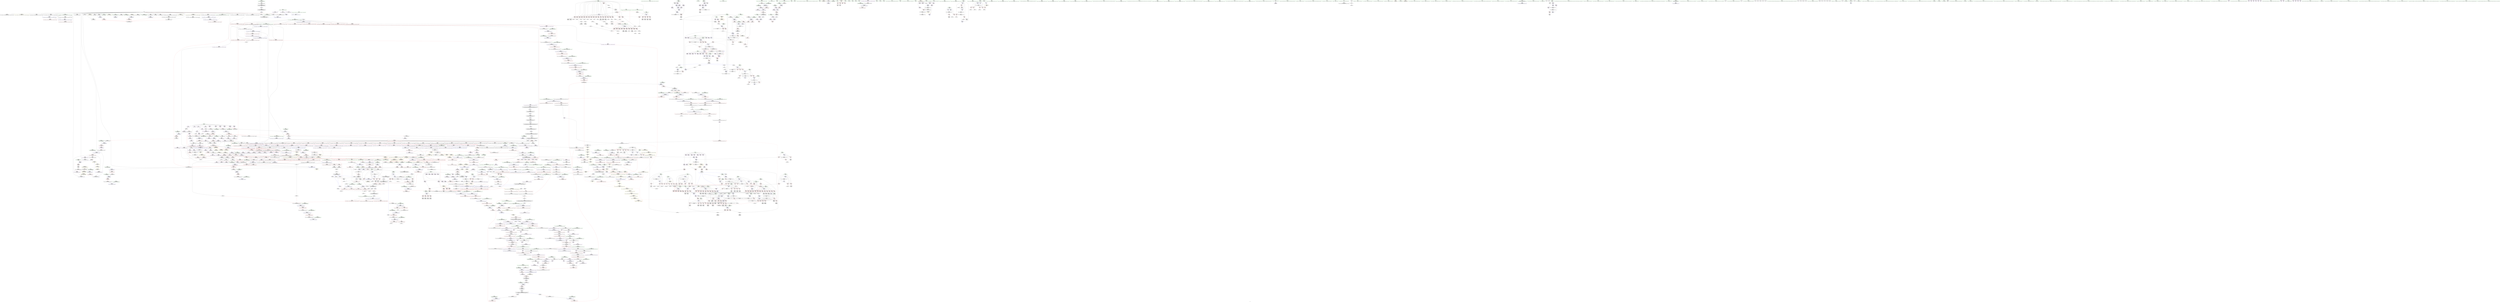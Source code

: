 digraph "SVFG" {
	label="SVFG";

	Node0x55e803563b30 [shape=record,color=grey,label="{NodeID: 0\nNullPtr|{|<s29>125}}"];
	Node0x55e803563b30 -> Node0x55e803952e50[style=solid];
	Node0x55e803563b30 -> Node0x55e803952f50[style=solid];
	Node0x55e803563b30 -> Node0x55e803953020[style=solid];
	Node0x55e803563b30 -> Node0x55e8039530f0[style=solid];
	Node0x55e803563b30 -> Node0x55e8039531c0[style=solid];
	Node0x55e803563b30 -> Node0x55e803953290[style=solid];
	Node0x55e803563b30 -> Node0x55e803953360[style=solid];
	Node0x55e803563b30 -> Node0x55e803953430[style=solid];
	Node0x55e803563b30 -> Node0x55e803953500[style=solid];
	Node0x55e803563b30 -> Node0x55e8039535d0[style=solid];
	Node0x55e803563b30 -> Node0x55e8039536a0[style=solid];
	Node0x55e803563b30 -> Node0x55e803953770[style=solid];
	Node0x55e803563b30 -> Node0x55e803953840[style=solid];
	Node0x55e803563b30 -> Node0x55e803953910[style=solid];
	Node0x55e803563b30 -> Node0x55e8039539e0[style=solid];
	Node0x55e803563b30 -> Node0x55e803953ab0[style=solid];
	Node0x55e803563b30 -> Node0x55e803953b80[style=solid];
	Node0x55e803563b30 -> Node0x55e803953c50[style=solid];
	Node0x55e803563b30 -> Node0x55e803953d20[style=solid];
	Node0x55e803563b30 -> Node0x55e803953df0[style=solid];
	Node0x55e803563b30 -> Node0x55e803953ec0[style=solid];
	Node0x55e803563b30 -> Node0x55e80398a130[style=solid];
	Node0x55e803563b30 -> Node0x55e80398f9f0[style=solid];
	Node0x55e803563b30 -> Node0x55e80398fac0[style=solid];
	Node0x55e803563b30 -> Node0x55e80398fb90[style=solid];
	Node0x55e803563b30 -> Node0x55e8039919a0[style=solid];
	Node0x55e803563b30 -> Node0x55e8039bfa40[style=solid];
	Node0x55e803563b30 -> Node0x55e8039c6a00[style=solid];
	Node0x55e803563b30 -> Node0x55e8039c9280[style=solid];
	Node0x55e803563b30:s29 -> Node0x55e80399cb20[style=solid,color=red];
	Node0x55e80394bee0 [shape=record,color=black,label="{NodeID: 443\n698\<--697\nidxprom115\<--\n_Z5solveiiiiii\n}"];
	Node0x55e80399e120 [shape=record,color=black,label="{NodeID: 3100\n2039 = PHI(1867, )\n3rd arg _ZSt22__uninitialized_copy_aISt13move_iteratorIPiES1_iET0_T_S4_S3_RSaIT1_E }"];
	Node0x55e80399e120 -> Node0x55e803994650[style=solid];
	Node0x55e8039bef00 [shape=record,color=black,label="{NodeID: 1993\n125 = PHI(123, 126, )\n}"];
	Node0x55e8039bef00 -> Node0x55e8039664d0[style=solid];
	Node0x55e80395b350 [shape=record,color=red,label="{NodeID: 886\n559\<--423\n\<--t.addr\n_Z5solveiiiiii\n}"];
	Node0x55e80395b350 -> Node0x55e80394ad00[style=solid];
	Node0x55e8039914c0 [shape=record,color=blue,label="{NodeID: 1329\n1491\<--1486\n__args.addr\<--__args\n_ZNSt6vectorIiSaIiEE17_M_realloc_insertIJRKiEEEvN9__gnu_cxx17__normal_iteratorIPiS1_EEDpOT_\n}"];
	Node0x55e8039914c0 -> Node0x55e803983390[style=dashed];
	Node0x55e803944500 [shape=record,color=green,label="{NodeID: 222\n1593\<--1594\n_ZNSt16allocator_traitsISaIiEE7destroyIiEEvRS0_PT_\<--_ZNSt16allocator_traitsISaIiEE7destroyIiEEvRS0_PT__field_insensitive\n}"];
	Node0x55e803967850 [shape=record,color=purple,label="{NodeID: 665\n662\<--433\narrayidx96\<--w2\n_Z5solveiiiiii\n}"];
	Node0x55e803967850 -> Node0x55e80397e320[style=solid];
	Node0x55e803a37e50 [shape=record,color=black,label="{NodeID: 2215\nMR_27V_3 = PHI(MR_27V_5, MR_27V_2, )\npts\{150002 \}\n|{|<s1>41}}"];
	Node0x55e803a37e50 -> Node0x55e803a238f0[style=dashed];
	Node0x55e803a37e50:s1 -> Node0x55e803a48540[style=dashed,color=red];
	Node0x55e803986040 [shape=record,color=red,label="{NodeID: 1108\n1862\<--1842\n\<--__last.addr\n_ZSt34__uninitialized_move_if_noexcept_aIPiS0_SaIiEET0_T_S3_S2_RT1_\n|{<s0>119}}"];
	Node0x55e803986040:s0 -> Node0x55e8039a0020[style=solid,color=red];
	Node0x55e80353b4e0 [shape=record,color=green,label="{NodeID: 1\n7\<--1\n__dso_handle\<--dummyObj\nGlob }"];
	Node0x55e80394bfb0 [shape=record,color=black,label="{NodeID: 444\n701\<--700\ntobool117\<--\n_Z5solveiiiiii\n}"];
	Node0x55e80399e260 [shape=record,color=black,label="{NodeID: 3101\n1885 = PHI(1588, )\n0th arg _ZNSt16allocator_traitsISaIiEE7destroyIiEEvRS0_PT_ }"];
	Node0x55e80399e260 -> Node0x55e803993540[style=solid];
	Node0x55e8039bf4a0 [shape=record,color=black,label="{NodeID: 1994\n1774 = PHI(1770, 1772, )\n}"];
	Node0x55e8039bf4a0 -> Node0x55e80395f790[style=solid];
	Node0x55e80395b420 [shape=record,color=red,label="{NodeID: 887\n570\<--423\n\<--t.addr\n_Z5solveiiiiii\n}"];
	Node0x55e80395b420 -> Node0x55e80394af70[style=solid];
	Node0x55e803a4d060 [shape=record,color=yellow,style=double,label="{NodeID: 2437\n382V_1 = ENCHI(MR_382V_0)\npts\{1729 \}\nFun[_ZSt3maxImERKT_S2_S2_]}"];
	Node0x55e803a4d060 -> Node0x55e803986c70[style=dashed];
	Node0x55e803991590 [shape=record,color=blue,label="{NodeID: 1330\n1493\<--1513\n__len\<--call\n_ZNSt6vectorIiSaIiEE17_M_realloc_insertIJRKiEEEvN9__gnu_cxx17__normal_iteratorIPiS1_EEDpOT_\n}"];
	Node0x55e803991590 -> Node0x55e803983460[style=dashed];
	Node0x55e803991590 -> Node0x55e803983530[style=dashed];
	Node0x55e803991590 -> Node0x55e803983600[style=dashed];
	Node0x55e803944600 [shape=record,color=green,label="{NodeID: 223\n1602\<--1603\n__cxa_end_catch\<--__cxa_end_catch_field_insensitive\n}"];
	Node0x55e803967920 [shape=record,color=purple,label="{NodeID: 666\n865\<--824\ncoerce.dive\<--agg.tmp\nmain\n}"];
	Node0x55e803967920 -> Node0x55e80398de50[style=solid];
	Node0x55e803a38350 [shape=record,color=black,label="{NodeID: 2216\nMR_64V_3 = PHI(MR_64V_5, MR_64V_2, )\npts\{170000 \}\n|{|<s2>43|<s3>44|<s4>47}}"];
	Node0x55e803a38350 -> Node0x55e80398e4d0[style=dashed];
	Node0x55e803a38350 -> Node0x55e803a23df0[style=dashed];
	Node0x55e803a38350:s2 -> Node0x55e803a475d0[style=dashed,color=red];
	Node0x55e803a38350:s3 -> Node0x55e803a475d0[style=dashed,color=red];
	Node0x55e803a38350:s4 -> Node0x55e803a44890[style=dashed,color=red];
	Node0x55e803986110 [shape=record,color=red,label="{NodeID: 1109\n1866\<--1844\n\<--__result.addr\n_ZSt34__uninitialized_move_if_noexcept_aIPiS0_SaIiEET0_T_S3_S2_RT1_\n|{<s0>120}}"];
	Node0x55e803986110:s0 -> Node0x55e80399e010[style=solid,color=red];
	Node0x55e8035ddd00 [shape=record,color=green,label="{NodeID: 2\n9\<--1\n\<--dummyObj\nCan only get source location for instruction, argument, global var or function.|{<s0>43|<s1>47|<s2>47}}"];
	Node0x55e8035ddd00:s0 -> Node0x55e80399c440[style=solid,color=red];
	Node0x55e8035ddd00:s1 -> Node0x55e803aef5f0[style=solid,color=red];
	Node0x55e8035ddd00:s2 -> Node0x55e803aef7f0[style=solid,color=red];
	Node0x55e80394c080 [shape=record,color=black,label="{NodeID: 445\n728\<--727\nconv126\<--lnot125\n_Z5solveiiiiii\n|{<s0>25}}"];
	Node0x55e80394c080:s0 -> Node0x55e803aef5f0[style=solid,color=red];
	Node0x55e80399e3a0 [shape=record,color=black,label="{NodeID: 3102\n1886 = PHI(1591, )\n1st arg _ZNSt16allocator_traitsISaIiEE7destroyIiEEvRS0_PT_ }"];
	Node0x55e80399e3a0 -> Node0x55e803993610[style=solid];
	Node0x55e8039bfa40 [shape=record,color=black,label="{NodeID: 1995\n1833 = PHI(1828, 3, )\n}"];
	Node0x55e8039bfa40 -> Node0x55e80395fd40[style=solid];
	Node0x55e80395b4f0 [shape=record,color=red,label="{NodeID: 888\n584\<--423\n\<--t.addr\n_Z5solveiiiiii\n}"];
	Node0x55e80395b4f0 -> Node0x55e8039c5680[style=solid];
	Node0x55e803a4d170 [shape=record,color=yellow,style=double,label="{NodeID: 2438\n388V_1 = ENCHI(MR_388V_0)\npts\{1735 \}\nFun[_ZSt3maxImERKT_S2_S2_]}"];
	Node0x55e803a4d170 -> Node0x55e803986ba0[style=dashed];
	Node0x55e803991660 [shape=record,color=blue,label="{NodeID: 1331\n1521\<--1518\ncoerce.dive3\<--call2\n_ZNSt6vectorIiSaIiEE17_M_realloc_insertIJRKiEEEvN9__gnu_cxx17__normal_iteratorIPiS1_EEDpOT_\n|{|<s2>82}}"];
	Node0x55e803991660 -> Node0x55e803984640[style=dashed];
	Node0x55e803991660 -> Node0x55e803984710[style=dashed];
	Node0x55e803991660:s2 -> Node0x55e803a43d50[style=dashed,color=red];
	Node0x55e803944700 [shape=record,color=green,label="{NodeID: 224\n1615\<--1616\n__cxa_rethrow\<--__cxa_rethrow_field_insensitive\n}"];
	Node0x55e8039679f0 [shape=record,color=purple,label="{NodeID: 667\n867\<--824\ncoerce.dive3\<--agg.tmp\nmain\n}"];
	Node0x55e8039679f0 -> Node0x55e803980e30[style=solid];
	Node0x55e803a38850 [shape=record,color=black,label="{NodeID: 2217\nMR_88V_3 = PHI(MR_88V_5, MR_88V_2, MR_88V_4, )\npts\{414 \}\n}"];
	Node0x55e803a38850 -> Node0x55e8039596e0[style=dashed];
	Node0x55e8039861e0 [shape=record,color=red,label="{NodeID: 1110\n1867\<--1846\n\<--__alloc.addr\n_ZSt34__uninitialized_move_if_noexcept_aIPiS0_SaIiEET0_T_S3_S2_RT1_\n|{<s0>120}}"];
	Node0x55e8039861e0:s0 -> Node0x55e80399e120[style=solid,color=red];
	Node0x55e8035df7a0 [shape=record,color=green,label="{NodeID: 3\n30\<--1\n.str\<--dummyObj\nGlob }"];
	Node0x55e80394c150 [shape=record,color=black,label="{NodeID: 446\n757\<--756\nconv134\<--lnot133\n_Z5solveiiiiii\n|{<s0>27}}"];
	Node0x55e80394c150:s0 -> Node0x55e803aef5f0[style=solid,color=red];
	Node0x55e80399e4e0 [shape=record,color=black,label="{NodeID: 3103\n1716 = PHI(1475, 1541, 1710, )\n0th arg _ZSt7forwardIRKiEOT_RNSt16remove_referenceIS2_E4typeE }"];
	Node0x55e80399e4e0 -> Node0x55e8039926a0[style=solid];
	Node0x55e8039bffe0 [shape=record,color=black,label="{NodeID: 1996\n658 = PHI(654, 656, )\n}"];
	Node0x55e8039bffe0 -> Node0x55e80398cc70[style=solid];
	Node0x55e80395b5c0 [shape=record,color=red,label="{NodeID: 889\n593\<--423\n\<--t.addr\n_Z5solveiiiiii\n}"];
	Node0x55e80395b5c0 -> Node0x55e8039c6280[style=solid];
	Node0x55e803991730 [shape=record,color=blue,label="{NodeID: 1332\n1495\<--1523\n__elems_before\<--call4\n_ZNSt6vectorIiSaIiEE17_M_realloc_insertIJRKiEEEvN9__gnu_cxx17__normal_iteratorIPiS1_EEDpOT_\n}"];
	Node0x55e803991730 -> Node0x55e8039836d0[style=dashed];
	Node0x55e803991730 -> Node0x55e8039837a0[style=dashed];
	Node0x55e803944800 [shape=record,color=green,label="{NodeID: 225\n1678\<--1679\nretval\<--retval_field_insensitive\n_ZNSt6vectorIiSaIiEE3endEv\n|{|<s1>103}}"];
	Node0x55e803944800 -> Node0x55e80396aab0[style=solid];
	Node0x55e803944800:s1 -> Node0x55e80399f0a0[style=solid,color=red];
	Node0x55e803967ac0 [shape=record,color=purple,label="{NodeID: 668\n876\<--826\ncoerce.dive7\<--agg.tmp5\nmain\n}"];
	Node0x55e803967ac0 -> Node0x55e80398df20[style=solid];
	Node0x55e803a38d50 [shape=record,color=black,label="{NodeID: 2218\nMR_106V_2 = PHI(MR_106V_3, MR_106V_1, MR_106V_1, )\npts\{436 \}\n}"];
	Node0x55e8039862b0 [shape=record,color=red,label="{NodeID: 1111\n1869\<--1868\n\<--coerce.dive4\n_ZSt34__uninitialized_move_if_noexcept_aIPiS0_SaIiEET0_T_S3_S2_RT1_\n|{<s0>120}}"];
	Node0x55e8039862b0:s0 -> Node0x55e80399ddf0[style=solid,color=red];
	Node0x55e80356adc0 [shape=record,color=green,label="{NodeID: 4\n32\<--1\n.str.2\<--dummyObj\nGlob }"];
	Node0x55e80394c220 [shape=record,color=black,label="{NodeID: 447\n776\<--775\nconv143\<--lnot142\n_Z5solveiiiiii\n|{<s0>28}}"];
	Node0x55e80394c220:s0 -> Node0x55e803aef5f0[style=solid,color=red];
	Node0x55e80399e7c0 [shape=record,color=black,label="{NodeID: 3104\n2273 = PHI(2258, )\n0th arg _ZNSt11__copy_moveILb1ELb1ESt26random_access_iterator_tagE8__copy_mIiEEPT_PKS3_S6_S4_ }"];
	Node0x55e80399e7c0 -> Node0x55e803995de0[style=solid];
	Node0x55e8039c0580 [shape=record,color=grey,label="{NodeID: 1997\n1316 = Binary(1315, 344, )\n|{<s0>68}}"];
	Node0x55e8039c0580:s0 -> Node0x55e8039a1140[style=solid,color=red];
	Node0x55e80395b690 [shape=record,color=red,label="{NodeID: 890\n603\<--423\n\<--t.addr\n_Z5solveiiiiii\n}"];
	Node0x55e80395b690 -> Node0x55e8039c7900[style=solid];
	Node0x55e803991800 [shape=record,color=blue,label="{NodeID: 1333\n1499\<--1529\n__new_start\<--call5\n_ZNSt6vectorIiSaIiEE17_M_realloc_insertIJRKiEEEvN9__gnu_cxx17__normal_iteratorIPiS1_EEDpOT_\n}"];
	Node0x55e803991800 -> Node0x55e803983870[style=dashed];
	Node0x55e803991800 -> Node0x55e803983940[style=dashed];
	Node0x55e803991800 -> Node0x55e803983a10[style=dashed];
	Node0x55e803991800 -> Node0x55e803983ae0[style=dashed];
	Node0x55e803991800 -> Node0x55e803983bb0[style=dashed];
	Node0x55e803991800 -> Node0x55e803983c80[style=dashed];
	Node0x55e803991800 -> Node0x55e803983d50[style=dashed];
	Node0x55e803991800 -> Node0x55e803983e20[style=dashed];
	Node0x55e8039448d0 [shape=record,color=green,label="{NodeID: 226\n1680\<--1681\nthis.addr\<--this.addr_field_insensitive\n_ZNSt6vectorIiSaIiEE3endEv\n}"];
	Node0x55e8039448d0 -> Node0x55e803984cc0[style=solid];
	Node0x55e8039448d0 -> Node0x55e803992290[style=solid];
	Node0x55e803967b90 [shape=record,color=purple,label="{NodeID: 669\n878\<--826\ncoerce.dive8\<--agg.tmp5\nmain\n}"];
	Node0x55e803967b90 -> Node0x55e803980f00[style=solid];
	Node0x55e803a39250 [shape=record,color=black,label="{NodeID: 2219\nMR_104V_2 = PHI(MR_104V_5, MR_104V_1, MR_104V_1, )\npts\{430 \}\n}"];
	Node0x55e803986380 [shape=record,color=red,label="{NodeID: 1112\n1871\<--1870\n\<--coerce.dive5\n_ZSt34__uninitialized_move_if_noexcept_aIPiS0_SaIiEET0_T_S3_S2_RT1_\n|{<s0>120}}"];
	Node0x55e803986380:s0 -> Node0x55e80399df00[style=solid,color=red];
	Node0x55e803567af0 [shape=record,color=green,label="{NodeID: 5\n34\<--1\nstdin\<--dummyObj\nGlob }"];
	Node0x55e80394c2f0 [shape=record,color=black,label="{NodeID: 448\n406\<--792\n_Z5solveiiiiii_ret\<--\n_Z5solveiiiiii\n|{<s0>25|<s1>27|<s2>28|<s3>47}}"];
	Node0x55e80394c2f0:s0 -> Node0x55e803ae6bc0[style=solid,color=blue];
	Node0x55e80394c2f0:s1 -> Node0x55e803ae6300[style=solid,color=blue];
	Node0x55e80394c2f0:s2 -> Node0x55e803ae6440[style=solid,color=blue];
	Node0x55e80394c2f0:s3 -> Node0x55e803ae81d0[style=solid,color=blue];
	Node0x55e80399e8d0 [shape=record,color=black,label="{NodeID: 3105\n2274 = PHI(2259, )\n1st arg _ZNSt11__copy_moveILb1ELb1ESt26random_access_iterator_tagE8__copy_mIiEEPT_PKS3_S6_S4_ }"];
	Node0x55e80399e8d0 -> Node0x55e803995eb0[style=solid];
	Node0x55e8039c0700 [shape=record,color=grey,label="{NodeID: 1998\n545 = Binary(219, 544, )\n}"];
	Node0x55e8039c0700 -> Node0x55e8039c0880[style=solid];
	Node0x55e80395b760 [shape=record,color=red,label="{NodeID: 891\n622\<--423\n\<--t.addr\n_Z5solveiiiiii\n}"];
	Node0x55e80395b760 -> Node0x55e8039c8c80[style=solid];
	Node0x55e8039918d0 [shape=record,color=blue,label="{NodeID: 1334\n1501\<--1533\n__new_finish\<--\n_ZNSt6vectorIiSaIiEE17_M_realloc_insertIJRKiEEEvN9__gnu_cxx17__normal_iteratorIPiS1_EEDpOT_\n}"];
	Node0x55e8039918d0 -> Node0x55e803984090[style=dashed];
	Node0x55e8039918d0 -> Node0x55e803984160[style=dashed];
	Node0x55e8039918d0 -> Node0x55e8039919a0[style=dashed];
	Node0x55e8039449a0 [shape=record,color=green,label="{NodeID: 227\n1688\<--1689\n_ZN9__gnu_cxx17__normal_iteratorIPiSt6vectorIiSaIiEEEC2ERKS1_\<--_ZN9__gnu_cxx17__normal_iteratorIPiSt6vectorIiSaIiEEEC2ERKS1__field_insensitive\n}"];
	Node0x55e803967c60 [shape=record,color=purple,label="{NodeID: 670\n1094\<--1089\n_M_mask\<--retval\n_ZSt11setiosflagsSt13_Ios_Fmtflags\n}"];
	Node0x55e803967c60 -> Node0x55e80398f1d0[style=solid];
	Node0x55e803a39750 [shape=record,color=black,label="{NodeID: 2220\nMR_102V_2 = PHI(MR_102V_3, MR_102V_1, MR_102V_3, )\npts\{428 \}\n}"];
	Node0x55e803986450 [shape=record,color=red,label="{NodeID: 1113\n1881\<--1878\nthis1\<--this.addr\n_ZNK9__gnu_cxx17__normal_iteratorIPiSt6vectorIiSaIiEEE4baseEv\n}"];
	Node0x55e803986450 -> Node0x55e80396b3a0[style=solid];
	Node0x55e8038f6b00 [shape=record,color=green,label="{NodeID: 6\n35\<--1\n.str.3\<--dummyObj\nGlob }"];
	Node0x55e80394c3c0 [shape=record,color=black,label="{NodeID: 449\n794\<--817\n_ZSt3maxIiERKT_S2_S2__ret\<--\n_ZSt3maxIiERKT_S2_S2_\n|{<s0>26}}"];
	Node0x55e80394c3c0:s0 -> Node0x55e803ae61c0[style=solid,color=blue];
	Node0x55e80399e9e0 [shape=record,color=black,label="{NodeID: 3106\n2275 = PHI(2260, )\n2nd arg _ZNSt11__copy_moveILb1ELb1ESt26random_access_iterator_tagE8__copy_mIiEEPT_PKS3_S6_S4_ }"];
	Node0x55e80399e9e0 -> Node0x55e803995f80[style=solid];
	Node0x55e8039c0880 [shape=record,color=grey,label="{NodeID: 1999\n546 = Binary(543, 545, )\n}"];
	Node0x55e8039c0880 -> Node0x55e8039c7300[style=solid];
	Node0x55e80395b830 [shape=record,color=red,label="{NodeID: 892\n635\<--423\n\<--t.addr\n_Z5solveiiiiii\n}"];
	Node0x55e80395b830 -> Node0x55e8039c8680[style=solid];
	Node0x55e803a4d4f0 [shape=record,color=yellow,style=double,label="{NodeID: 2442\n33V_1 = ENCHI(MR_33V_0)\npts\{120 \}\nFun[__cxx_global_array_dtor]}"];
	Node0x55e803a4d4f0 -> Node0x55e80398a300[style=dashed];
	Node0x55e8039919a0 [shape=record,color=blue, style = dotted,label="{NodeID: 1335\n1501\<--3\n__new_finish\<--dummyVal\n_ZNSt6vectorIiSaIiEE17_M_realloc_insertIJRKiEEEvN9__gnu_cxx17__normal_iteratorIPiS1_EEDpOT_\n}"];
	Node0x55e8039919a0 -> Node0x55e803984090[style=dashed];
	Node0x55e8039919a0 -> Node0x55e803984160[style=dashed];
	Node0x55e8039919a0 -> Node0x55e803991a70[style=dashed];
	Node0x55e80394cf10 [shape=record,color=green,label="{NodeID: 228\n1697\<--1698\nthis.addr\<--this.addr_field_insensitive\n_ZN9__gnu_cxx13new_allocatorIiE9constructIiJRKiEEEvPT_DpOT0_\n}"];
	Node0x55e80394cf10 -> Node0x55e803984e60[style=solid];
	Node0x55e80394cf10 -> Node0x55e803992360[style=solid];
	Node0x55e803967d30 [shape=record,color=purple,label="{NodeID: 671\n1097\<--1089\ncoerce.dive\<--retval\n_ZSt11setiosflagsSt13_Ios_Fmtflags\n}"];
	Node0x55e803967d30 -> Node0x55e8039810a0[style=solid];
	Node0x55e803a39c50 [shape=record,color=black,label="{NodeID: 2221\nMR_108V_2 = PHI(MR_108V_4, MR_108V_1, MR_108V_1, )\npts\{438 \}\n}"];
	Node0x55e803986520 [shape=record,color=red,label="{NodeID: 1114\n1893\<--1887\n\<--__a.addr\n_ZNSt16allocator_traitsISaIiEE7destroyIiEEvRS0_PT_\n}"];
	Node0x55e803986520 -> Node0x55e80395ffb0[style=solid];
	Node0x55e8038f6de0 [shape=record,color=green,label="{NodeID: 7\n37\<--1\n.str.4\<--dummyObj\nGlob }"];
	Node0x55e80394c490 [shape=record,color=black,label="{NodeID: 450\n854\<--851\ncall\<--\nmain\n}"];
	Node0x55e80399eaf0 [shape=record,color=black,label="{NodeID: 3107\n101 = PHI(87, )\n0th arg _ZNSt6vectorIiSaIiEEC2Ev }"];
	Node0x55e80399eaf0 -> Node0x55e80398a230[style=solid];
	Node0x55e8039c0a00 [shape=record,color=grey,label="{NodeID: 2000\n1744 = Binary(1740, 1743, )\n}"];
	Node0x55e8039c0a00 -> Node0x55e8039c6400[style=solid];
	Node0x55e80395b900 [shape=record,color=red,label="{NodeID: 893\n651\<--423\n\<--t.addr\n_Z5solveiiiiii\n}"];
	Node0x55e80395b900 -> Node0x55e8039c8380[style=solid];
	Node0x55e803a4d600 [shape=record,color=yellow,style=double,label="{NodeID: 2443\n2V_1 = ENCHI(MR_2V_0)\npts\{150000 150001 150002 \}\nFun[__cxx_global_array_dtor]|{<s0>7|<s1>7|<s2>7}}"];
	Node0x55e803a4d600:s0 -> Node0x55e803a4b5e0[style=dashed,color=red];
	Node0x55e803a4d600:s1 -> Node0x55e803a4b6c0[style=dashed,color=red];
	Node0x55e803a4d600:s2 -> Node0x55e803a4b7a0[style=dashed,color=red];
	Node0x55e803991a70 [shape=record,color=blue,label="{NodeID: 1336\n1501\<--1556\n__new_finish\<--call11\n_ZNSt6vectorIiSaIiEE17_M_realloc_insertIJRKiEEEvN9__gnu_cxx17__normal_iteratorIPiS1_EEDpOT_\n}"];
	Node0x55e803991a70 -> Node0x55e803983ef0[style=dashed];
	Node0x55e803991a70 -> Node0x55e803991b40[style=dashed];
	Node0x55e80394cfe0 [shape=record,color=green,label="{NodeID: 229\n1699\<--1700\n__p.addr\<--__p.addr_field_insensitive\n_ZN9__gnu_cxx13new_allocatorIiE9constructIiJRKiEEEvPT_DpOT0_\n}"];
	Node0x55e80394cfe0 -> Node0x55e803984f30[style=solid];
	Node0x55e80394cfe0 -> Node0x55e803992430[style=solid];
	Node0x55e803967e00 [shape=record,color=purple,label="{NodeID: 672\n1107\<--1102\n_M_n\<--retval\n_ZSt12setprecisioni\n}"];
	Node0x55e803967e00 -> Node0x55e80398f370[style=solid];
	Node0x55e803a3a150 [shape=record,color=black,label="{NodeID: 2222\nMR_110V_2 = PHI(MR_110V_3, MR_110V_1, MR_110V_1, )\npts\{440 \}\n}"];
	Node0x55e8039865f0 [shape=record,color=red,label="{NodeID: 1115\n1895\<--1889\n\<--__p.addr\n_ZNSt16allocator_traitsISaIiEE7destroyIiEEvRS0_PT_\n|{<s0>121}}"];
	Node0x55e8039865f0:s0 -> Node0x55e803aecae0[style=solid,color=red];
	Node0x55e8038f6ea0 [shape=record,color=green,label="{NodeID: 8\n39\<--1\nstdout\<--dummyObj\nGlob }"];
	Node0x55e80394c560 [shape=record,color=black,label="{NodeID: 451\n860\<--857\ncall1\<--\nmain\n}"];
	Node0x55e80399ec00 [shape=record,color=black,label="{NodeID: 3108\n135 = PHI(126, )\n0th arg _ZNSt6vectorIiSaIiEED2Ev }"];
	Node0x55e80399ec00 -> Node0x55e80398a3d0[style=solid];
	Node0x55e8039c0b80 [shape=record,color=grey,label="{NodeID: 2001\n1315 = Binary(1313, 1314, )\n}"];
	Node0x55e8039c0b80 -> Node0x55e8039c0580[style=solid];
	Node0x55e80395b9d0 [shape=record,color=red,label="{NodeID: 894\n674\<--423\n\<--t.addr\n_Z5solveiiiiii\n}"];
	Node0x55e80395b9d0 -> Node0x55e8039c3280[style=solid];
	Node0x55e803991b40 [shape=record,color=blue,label="{NodeID: 1337\n1501\<--1561\n__new_finish\<--incdec.ptr\n_ZNSt6vectorIiSaIiEE17_M_realloc_insertIJRKiEEEvN9__gnu_cxx17__normal_iteratorIPiS1_EEDpOT_\n}"];
	Node0x55e803991b40 -> Node0x55e803983fc0[style=dashed];
	Node0x55e803991b40 -> Node0x55e803984090[style=dashed];
	Node0x55e803991b40 -> Node0x55e803984160[style=dashed];
	Node0x55e803991b40 -> Node0x55e803991c10[style=dashed];
	Node0x55e80394d0b0 [shape=record,color=green,label="{NodeID: 230\n1701\<--1702\n__args.addr\<--__args.addr_field_insensitive\n_ZN9__gnu_cxx13new_allocatorIiE9constructIiJRKiEEEvPT_DpOT0_\n}"];
	Node0x55e80394d0b0 -> Node0x55e803985000[style=solid];
	Node0x55e80394d0b0 -> Node0x55e803992500[style=solid];
	Node0x55e803967ed0 [shape=record,color=purple,label="{NodeID: 673\n1110\<--1102\ncoerce.dive\<--retval\n_ZSt12setprecisioni\n}"];
	Node0x55e803967ed0 -> Node0x55e803981240[style=solid];
	Node0x55e803a3a650 [shape=record,color=black,label="{NodeID: 2223\nMR_112V_2 = PHI(MR_112V_6, MR_112V_1, MR_112V_1, )\npts\{442 \}\n}"];
	Node0x55e8039866c0 [shape=record,color=red,label="{NodeID: 1116\n1907\<--1904\nthis1\<--this.addr\n_ZNKSt6vectorIiSaIiEE8max_sizeEv\n}"];
	Node0x55e8039866c0 -> Node0x55e803960080[style=solid];
	Node0x55e8038f77a0 [shape=record,color=green,label="{NodeID: 9\n40\<--1\n_ZSt4cout\<--dummyObj\nGlob }"];
	Node0x55e80394c630 [shape=record,color=black,label="{NodeID: 452\n915\<--914\nidxprom\<--\nmain\n}"];
	Node0x55e80399ed10 [shape=record,color=black,label="{NodeID: 3109\n1484 = PHI(1134, )\n0th arg _ZNSt6vectorIiSaIiEE17_M_realloc_insertIJRKiEEEvN9__gnu_cxx17__normal_iteratorIPiS1_EEDpOT_ }"];
	Node0x55e80399ed10 -> Node0x55e8039913f0[style=solid];
	Node0x55e8039c0d00 [shape=record,color=grey,label="{NodeID: 2002\n2302 = Binary(344, 2301, )\n}"];
	Node0x55e80395baa0 [shape=record,color=red,label="{NodeID: 895\n712\<--423\n\<--t.addr\n_Z5solveiiiiii\n}"];
	Node0x55e80395baa0 -> Node0x55e8039c5f80[style=solid];
	Node0x55e803a4d7f0 [shape=record,color=yellow,style=double,label="{NodeID: 2445\n60V_1 = ENCHI(MR_60V_0)\npts\{2027 \}\nFun[_ZSt18uninitialized_copyISt13move_iteratorIPiES1_ET0_T_S4_S3_]|{<s0>135}}"];
	Node0x55e803a4d7f0:s0 -> Node0x55e803a50690[style=dashed,color=red];
	Node0x55e803991c10 [shape=record,color=blue,label="{NodeID: 1338\n1501\<--1572\n__new_finish\<--call16\n_ZNSt6vectorIiSaIiEE17_M_realloc_insertIJRKiEEEvN9__gnu_cxx17__normal_iteratorIPiS1_EEDpOT_\n}"];
	Node0x55e803991c10 -> Node0x55e803984230[style=dashed];
	Node0x55e80394d180 [shape=record,color=green,label="{NodeID: 231\n1717\<--1718\n__t.addr\<--__t.addr_field_insensitive\n_ZSt7forwardIRKiEOT_RNSt16remove_referenceIS2_E4typeE\n}"];
	Node0x55e80394d180 -> Node0x55e8039851a0[style=solid];
	Node0x55e80394d180 -> Node0x55e8039926a0[style=solid];
	Node0x55e803967fa0 [shape=record,color=purple,label="{NodeID: 674\n1166\<--1130\ncoerce.dive\<--agg.tmp\n_ZNSt6vectorIiSaIiEE9push_backERKi\n}"];
	Node0x55e803967fa0 -> Node0x55e80398f6b0[style=solid];
	Node0x55e803a3ab50 [shape=record,color=black,label="{NodeID: 2224\nMR_114V_2 = PHI(MR_114V_3, MR_114V_1, MR_114V_1, )\npts\{444 \}\n}"];
	Node0x55e803986790 [shape=record,color=red,label="{NodeID: 1117\n1941\<--1921\n\<--retval\n_ZSt3maxImERKT_S2_S2_\n}"];
	Node0x55e803986790 -> Node0x55e803960220[style=solid];
	Node0x55e8038f78a0 [shape=record,color=green,label="{NodeID: 10\n41\<--1\n.str.5\<--dummyObj\nGlob }"];
	Node0x55e80394c700 [shape=record,color=black,label="{NodeID: 453\n941\<--940\nidxprom24\<--\nmain\n}"];
	Node0x55e80399ee20 [shape=record,color=black,label="{NodeID: 3110\n1485 = PHI(1170, )\n1st arg _ZNSt6vectorIiSaIiEE17_M_realloc_insertIJRKiEEEvN9__gnu_cxx17__normal_iteratorIPiS1_EEDpOT_ }"];
	Node0x55e80399ee20 -> Node0x55e803991320[style=solid];
	Node0x55e8039c0e80 [shape=record,color=grey,label="{NodeID: 2003\n2291 = Binary(2289, 2290, )\n}"];
	Node0x55e8039c0e80 -> Node0x55e8039c1000[style=solid];
	Node0x55e80395bb70 [shape=record,color=red,label="{NodeID: 896\n725\<--423\n\<--t.addr\n_Z5solveiiiiii\n}"];
	Node0x55e80395bb70 -> Node0x55e8039c8e00[style=solid];
	Node0x55e803991ce0 [shape=record,color=blue,label="{NodeID: 1339\n1503\<--1576\nexn.slot\<--\n_ZNSt6vectorIiSaIiEE17_M_realloc_insertIJRKiEEEvN9__gnu_cxx17__normal_iteratorIPiS1_EEDpOT_\n}"];
	Node0x55e803991ce0 -> Node0x55e803984300[style=dashed];
	Node0x55e803991ce0 -> Node0x55e803991e80[style=dashed];
	Node0x55e80394d250 [shape=record,color=green,label="{NodeID: 232\n1726\<--1727\nthis.addr\<--this.addr_field_insensitive\n_ZNKSt6vectorIiSaIiEE12_M_check_lenEmPKc\n}"];
	Node0x55e80394d250 -> Node0x55e803985270[style=solid];
	Node0x55e80394d250 -> Node0x55e803992770[style=solid];
	Node0x55e803968070 [shape=record,color=purple,label="{NodeID: 675\n1169\<--1130\ncoerce.dive8\<--agg.tmp\n_ZNSt6vectorIiSaIiEE9push_backERKi\n}"];
	Node0x55e803968070 -> Node0x55e8039818c0[style=solid];
	Node0x55e803a3b050 [shape=record,color=black,label="{NodeID: 2225\nMR_116V_2 = PHI(MR_116V_3, MR_116V_1, MR_116V_1, )\npts\{446 \}\n}"];
	Node0x55e803986860 [shape=record,color=red,label="{NodeID: 1118\n1929\<--1923\n\<--__a.addr\n_ZSt3maxImERKT_S2_S2_\n}"];
	Node0x55e803986860 -> Node0x55e803986ba0[style=solid];
	Node0x55e8038f79a0 [shape=record,color=green,label="{NodeID: 11\n43\<--1\n.str.6\<--dummyObj\nGlob }"];
	Node0x55e80394c7d0 [shape=record,color=black,label="{NodeID: 454\n947\<--946\nidxprom27\<--\nmain\n}"];
	Node0x55e80399ef60 [shape=record,color=black,label="{NodeID: 3111\n1486 = PHI(1168, )\n2nd arg _ZNSt6vectorIiSaIiEE17_M_realloc_insertIJRKiEEEvN9__gnu_cxx17__normal_iteratorIPiS1_EEDpOT_ }"];
	Node0x55e80399ef60 -> Node0x55e8039914c0[style=solid];
	Node0x55e8039c1000 [shape=record,color=grey,label="{NodeID: 2004\n2292 = Binary(2291, 344, )\n}"];
	Node0x55e8039c1000 -> Node0x55e803996050[style=solid];
	Node0x55e80395bc40 [shape=record,color=red,label="{NodeID: 897\n754\<--423\n\<--t.addr\n_Z5solveiiiiii\n}"];
	Node0x55e80395bc40 -> Node0x55e8039c8800[style=solid];
	Node0x55e803991db0 [shape=record,color=blue,label="{NodeID: 1340\n1505\<--1578\nehselector.slot\<--\n_ZNSt6vectorIiSaIiEE17_M_realloc_insertIJRKiEEEvN9__gnu_cxx17__normal_iteratorIPiS1_EEDpOT_\n}"];
	Node0x55e803991db0 -> Node0x55e803991f50[style=dashed];
	Node0x55e80394d320 [shape=record,color=green,label="{NodeID: 233\n1728\<--1729\n__n.addr\<--__n.addr_field_insensitive\n_ZNKSt6vectorIiSaIiEE12_M_check_lenEmPKc\n|{|<s2>110}}"];
	Node0x55e80394d320 -> Node0x55e803985340[style=solid];
	Node0x55e80394d320 -> Node0x55e803992840[style=solid];
	Node0x55e80394d320:s2 -> Node0x55e80399fa80[style=solid,color=red];
	Node0x55e803968140 [shape=record,color=purple,label="{NodeID: 676\n1136\<--1135\n_M_impl\<--\n_ZNSt6vectorIiSaIiEE9push_backERKi\n}"];
	Node0x55e803a3b550 [shape=record,color=black,label="{NodeID: 2226\nMR_118V_2 = PHI(MR_118V_3, MR_118V_1, MR_118V_1, )\npts\{448 \}\n}"];
	Node0x55e803986930 [shape=record,color=red,label="{NodeID: 1119\n1938\<--1923\n\<--__a.addr\n_ZSt3maxImERKT_S2_S2_\n}"];
	Node0x55e803986930 -> Node0x55e803993a20[style=solid];
	Node0x55e8038f7aa0 [shape=record,color=green,label="{NodeID: 12\n45\<--1\nstderr\<--dummyObj\nGlob }"];
	Node0x55e80394c8a0 [shape=record,color=black,label="{NodeID: 455\n952\<--951\nidxprom30\<--\nmain\n}"];
	Node0x55e80399f0a0 [shape=record,color=black,label="{NodeID: 3112\n1972 = PHI(1678, 1798, )\n0th arg _ZN9__gnu_cxx17__normal_iteratorIPiSt6vectorIiSaIiEEEC2ERKS1_ }"];
	Node0x55e80399f0a0 -> Node0x55e803993d60[style=solid];
	Node0x55e8039c1180 [shape=record,color=grey,label="{NodeID: 2005\n1760 = Binary(1753, 1759, )\n}"];
	Node0x55e8039c1180 -> Node0x55e803992ab0[style=solid];
	Node0x55e80395bd10 [shape=record,color=red,label="{NodeID: 898\n759\<--423\n\<--t.addr\n_Z5solveiiiiii\n}"];
	Node0x55e80395bd10 -> Node0x55e8039c4000[style=solid];
	Node0x55e803991e80 [shape=record,color=blue,label="{NodeID: 1341\n1503\<--1597\nexn.slot\<--\n_ZNSt6vectorIiSaIiEE17_M_realloc_insertIJRKiEEEvN9__gnu_cxx17__normal_iteratorIPiS1_EEDpOT_\n}"];
	Node0x55e803991e80 -> Node0x55e8039843d0[style=dashed];
	Node0x55e80394d3f0 [shape=record,color=green,label="{NodeID: 234\n1730\<--1731\n__s.addr\<--__s.addr_field_insensitive\n_ZNKSt6vectorIiSaIiEE12_M_check_lenEmPKc\n}"];
	Node0x55e80394d3f0 -> Node0x55e803985410[style=solid];
	Node0x55e80394d3f0 -> Node0x55e803992910[style=solid];
	Node0x55e803968210 [shape=record,color=purple,label="{NodeID: 677\n1137\<--1135\n_M_finish\<--\n_ZNSt6vectorIiSaIiEE9push_backERKi\n}"];
	Node0x55e803968210 -> Node0x55e803981580[style=solid];
	Node0x55e803a3ba50 [shape=record,color=black,label="{NodeID: 2227\nMR_120V_2 = PHI(MR_120V_3, MR_120V_1, MR_120V_1, )\npts\{450 \}\n}"];
	Node0x55e803986a00 [shape=record,color=red,label="{NodeID: 1120\n1931\<--1925\n\<--__b.addr\n_ZSt3maxImERKT_S2_S2_\n}"];
	Node0x55e803986a00 -> Node0x55e803986c70[style=solid];
	Node0x55e8038f7ba0 [shape=record,color=green,label="{NodeID: 13\n46\<--1\n.str.7\<--dummyObj\nGlob }"];
	Node0x55e80394c970 [shape=record,color=black,label="{NodeID: 456\n958\<--957\nidxprom32\<--\nmain\n}"];
	Node0x55e80399f2b0 [shape=record,color=black,label="{NodeID: 3113\n1973 = PHI(1686, 1806, )\n1st arg _ZN9__gnu_cxx17__normal_iteratorIPiSt6vectorIiSaIiEEEC2ERKS1_ }"];
	Node0x55e80399f2b0 -> Node0x55e803993e30[style=solid];
	Node0x55e8039c1300 [shape=record,color=grey,label="{NodeID: 2006\n1064 = Binary(1063, 219, )\n}"];
	Node0x55e8039c1300 -> Node0x55e80398ef60[style=solid];
	Node0x55e80395bde0 [shape=record,color=red,label="{NodeID: 899\n773\<--423\n\<--t.addr\n_Z5solveiiiiii\n}"];
	Node0x55e80395bde0 -> Node0x55e8039c8b00[style=solid];
	Node0x55e803991f50 [shape=record,color=blue,label="{NodeID: 1342\n1505\<--1599\nehselector.slot\<--\n_ZNSt6vectorIiSaIiEE17_M_realloc_insertIJRKiEEEvN9__gnu_cxx17__normal_iteratorIPiS1_EEDpOT_\n}"];
	Node0x55e803991f50 -> Node0x55e8039844a0[style=dashed];
	Node0x55e80394d4c0 [shape=record,color=green,label="{NodeID: 235\n1732\<--1733\n__len\<--__len_field_insensitive\n_ZNKSt6vectorIiSaIiEE12_M_check_lenEmPKc\n}"];
	Node0x55e80394d4c0 -> Node0x55e8039854e0[style=solid];
	Node0x55e80394d4c0 -> Node0x55e8039855b0[style=solid];
	Node0x55e80394d4c0 -> Node0x55e803985680[style=solid];
	Node0x55e80394d4c0 -> Node0x55e803992ab0[style=solid];
	Node0x55e8039682e0 [shape=record,color=purple,label="{NodeID: 678\n1140\<--1139\n_M_impl2\<--\n_ZNSt6vectorIiSaIiEE9push_backERKi\n}"];
	Node0x55e803a3bf50 [shape=record,color=black,label="{NodeID: 2228\nMR_122V_2 = PHI(MR_122V_3, MR_122V_1, MR_122V_1, )\npts\{452 \}\n}"];
	Node0x55e803986ad0 [shape=record,color=red,label="{NodeID: 1121\n1935\<--1925\n\<--__b.addr\n_ZSt3maxImERKT_S2_S2_\n}"];
	Node0x55e803986ad0 -> Node0x55e803993950[style=solid];
	Node0x55e8038f7ca0 [shape=record,color=green,label="{NodeID: 14\n48\<--1\n_ZSt4cerr\<--dummyObj\nGlob }"];
	Node0x55e80394ca40 [shape=record,color=black,label="{NodeID: 457\n1057\<--1056\nidxprom70\<--\nmain\n}"];
	Node0x55e80399f430 [shape=record,color=black,label="{NodeID: 3114\n1812 = PHI(1527, )\n0th arg _ZNSt12_Vector_baseIiSaIiEE11_M_allocateEm }"];
	Node0x55e80399f430 -> Node0x55e803992df0[style=solid];
	Node0x55e8039c1480 [shape=record,color=grey,label="{NodeID: 2007\n731 = Binary(9, 730, )\n}"];
	Node0x55e8039c1480 -> Node0x55e80398d3c0[style=solid];
	Node0x55e80395beb0 [shape=record,color=red,label="{NodeID: 900\n778\<--423\n\<--t.addr\n_Z5solveiiiiii\n}"];
	Node0x55e80395beb0 -> Node0x55e8039c4780[style=solid];
	Node0x55e803992020 [shape=record,color=blue,label="{NodeID: 1343\n1650\<--1647\n_M_start36\<--\n_ZNSt6vectorIiSaIiEE17_M_realloc_insertIJRKiEEEvN9__gnu_cxx17__normal_iteratorIPiS1_EEDpOT_\n|{<s0>60}}"];
	Node0x55e803992020:s0 -> Node0x55e803a1cff0[style=dashed,color=blue];
	Node0x55e80394d590 [shape=record,color=green,label="{NodeID: 236\n1734\<--1735\nref.tmp\<--ref.tmp_field_insensitive\n_ZNKSt6vectorIiSaIiEE12_M_check_lenEmPKc\n|{|<s1>110}}"];
	Node0x55e80394d590 -> Node0x55e8039929e0[style=solid];
	Node0x55e80394d590:s1 -> Node0x55e80399f970[style=solid,color=red];
	Node0x55e8039683b0 [shape=record,color=purple,label="{NodeID: 679\n1141\<--1139\n_M_end_of_storage\<--\n_ZNSt6vectorIiSaIiEE9push_backERKi\n}"];
	Node0x55e8039683b0 -> Node0x55e803981650[style=solid];
	Node0x55e803a3c450 [shape=record,color=black,label="{NodeID: 2229\nMR_124V_2 = PHI(MR_124V_3, MR_124V_1, MR_124V_1, )\npts\{454 \}\n}"];
	Node0x55e803986ba0 [shape=record,color=red,label="{NodeID: 1122\n1930\<--1929\n\<--\n_ZSt3maxImERKT_S2_S2_\n}"];
	Node0x55e803986ba0 -> Node0x55e8039c9880[style=solid];
	Node0x55e8038f7da0 [shape=record,color=green,label="{NodeID: 15\n49\<--1\n.str.8\<--dummyObj\nGlob }"];
	Node0x55e80394cb10 [shape=record,color=black,label="{NodeID: 458\n1087\<--1098\n_ZSt11setiosflagsSt13_Ios_Fmtflags_ret\<--\n_ZSt11setiosflagsSt13_Ios_Fmtflags\n|{<s0>31}}"];
	Node0x55e80394cb10:s0 -> Node0x55e803ae7840[style=solid,color=blue];
	Node0x55e80399f540 [shape=record,color=black,label="{NodeID: 3115\n1813 = PHI(1528, )\n1st arg _ZNSt12_Vector_baseIiSaIiEE11_M_allocateEm }"];
	Node0x55e80399f540 -> Node0x55e803992ec0[style=solid];
	Node0x55e8039c1600 [shape=record,color=grey,label="{NodeID: 2008\n1644 = Binary(1642, 1643, )\n}"];
	Node0x55e8039c1600 -> Node0x55e8039c1780[style=solid];
	Node0x55e80395bf80 [shape=record,color=red,label="{NodeID: 901\n465\<--425\n\<--mask.addr\n_Z5solveiiiiii\n}"];
	Node0x55e80395bf80 -> Node0x55e8039c5c80[style=solid];
	Node0x55e8039920f0 [shape=record,color=blue,label="{NodeID: 1344\n1655\<--1652\n_M_finish38\<--\n_ZNSt6vectorIiSaIiEE17_M_realloc_insertIJRKiEEEvN9__gnu_cxx17__normal_iteratorIPiS1_EEDpOT_\n|{<s0>60}}"];
	Node0x55e8039920f0:s0 -> Node0x55e803a1d4f0[style=dashed,color=blue];
	Node0x55e80394d660 [shape=record,color=green,label="{NodeID: 237\n1741\<--1742\n_ZNKSt6vectorIiSaIiEE8max_sizeEv\<--_ZNKSt6vectorIiSaIiEE8max_sizeEv_field_insensitive\n}"];
	Node0x55e803968480 [shape=record,color=purple,label="{NodeID: 680\n1146\<--1145\n_M_impl3\<--\n_ZNSt6vectorIiSaIiEE9push_backERKi\n}"];
	Node0x55e803968480 -> Node0x55e80395d570[style=solid];
	Node0x55e803a3c950 [shape=record,color=black,label="{NodeID: 2230\nMR_126V_2 = PHI(MR_126V_3, MR_126V_1, MR_126V_1, )\npts\{456 \}\n}"];
	Node0x55e803986c70 [shape=record,color=red,label="{NodeID: 1123\n1932\<--1931\n\<--\n_ZSt3maxImERKT_S2_S2_\n}"];
	Node0x55e803986c70 -> Node0x55e8039c9880[style=solid];
	Node0x55e8038f7ea0 [shape=record,color=green,label="{NodeID: 16\n51\<--1\n.str.9\<--dummyObj\nGlob }"];
	Node0x55e80394cbe0 [shape=record,color=black,label="{NodeID: 459\n1100\<--1111\n_ZSt12setprecisioni_ret\<--\n_ZSt12setprecisioni\n|{<s0>33}}"];
	Node0x55e80394cbe0:s0 -> Node0x55e803ae7a50[style=solid,color=blue];
	Node0x55e80399f650 [shape=record,color=black,label="{NodeID: 3116\n1232 = PHI(1210, )\n0th arg _ZNSt12_Vector_baseIiSaIiEE12_Vector_implC2Ev }"];
	Node0x55e80399f650 -> Node0x55e80398f920[style=solid];
	Node0x55e8039c1780 [shape=record,color=grey,label="{NodeID: 2009\n1645 = Binary(1644, 344, )\n|{<s0>101}}"];
	Node0x55e8039c1780:s0 -> Node0x55e8039a1140[style=solid,color=red];
	Node0x55e80395c050 [shape=record,color=red,label="{NodeID: 902\n480\<--425\n\<--mask.addr\n_Z5solveiiiiii\n}"];
	Node0x55e80395c050 -> Node0x55e80394a410[style=solid];
	Node0x55e8039921c0 [shape=record,color=blue,label="{NodeID: 1345\n1662\<--1659\n_M_end_of_storage41\<--add.ptr39\n_ZNSt6vectorIiSaIiEE17_M_realloc_insertIJRKiEEEvN9__gnu_cxx17__normal_iteratorIPiS1_EEDpOT_\n|{<s0>60}}"];
	Node0x55e8039921c0:s0 -> Node0x55e803a1d9f0[style=dashed,color=blue];
	Node0x55e80394d760 [shape=record,color=green,label="{NodeID: 238\n1750\<--1751\n_ZSt20__throw_length_errorPKc\<--_ZSt20__throw_length_errorPKc_field_insensitive\n}"];
	Node0x55e803968550 [shape=record,color=purple,label="{NodeID: 681\n1149\<--1148\n_M_impl4\<--\n_ZNSt6vectorIiSaIiEE9push_backERKi\n}"];
	Node0x55e803a3ce50 [shape=record,color=black,label="{NodeID: 2231\nMR_128V_2 = PHI(MR_128V_3, MR_128V_1, MR_128V_1, )\npts\{458 \}\n}"];
	Node0x55e803986d40 [shape=record,color=red,label="{NodeID: 1124\n1948\<--1945\n\<--__a.addr\n_ZNSt16allocator_traitsISaIiEE8max_sizeERKS0_\n}"];
	Node0x55e803986d40 -> Node0x55e8039602f0[style=solid];
	Node0x55e8038f7fa0 [shape=record,color=green,label="{NodeID: 17\n53\<--1\n.str.10\<--dummyObj\nGlob }"];
	Node0x55e803a5bf50 [shape=record,color=yellow,style=double,label="{NodeID: 2674\nRETMU(2V_2)\npts\{150000 150001 150002 \}\nFun[_GLOBAL__sub_I_ZhukovDmitry_3_0.cpp]}"];
	Node0x55e80394ccb0 [shape=record,color=black,label="{NodeID: 460\n1135\<--1134\n\<--this1\n_ZNSt6vectorIiSaIiEE9push_backERKi\n}"];
	Node0x55e80394ccb0 -> Node0x55e803968140[style=solid];
	Node0x55e80394ccb0 -> Node0x55e803968210[style=solid];
	Node0x55e80399f760 [shape=record,color=black,label="{NodeID: 3117\n1388 = PHI(1320, 1330, )\n0th arg _ZNSt12_Vector_baseIiSaIiEE12_Vector_implD2Ev }"];
	Node0x55e80399f760 -> Node0x55e803990960[style=solid];
	Node0x55e8039c1900 [shape=record,color=grey,label="{NodeID: 2010\n292 = Binary(291, 219, )\n}"];
	Node0x55e8039c1900 -> Node0x55e80398b270[style=solid];
	Node0x55e80395c120 [shape=record,color=red,label="{NodeID: 903\n493\<--425\n\<--mask.addr\n_Z5solveiiiiii\n}"];
	Node0x55e80395c120 -> Node0x55e80394a750[style=solid];
	Node0x55e803a13b10 [shape=record,color=yellow,style=double,label="{NodeID: 2453\n222V_1 = ENCHI(MR_222V_0)\npts\{20790000 \}\nFun[_ZSt32__make_move_if_noexcept_iteratorIiSt13move_iteratorIPiEET0_PT_]|{<s0>132}}"];
	Node0x55e803a13b10:s0 -> Node0x55e803996530[style=dashed,color=red];
	Node0x55e803992290 [shape=record,color=blue,label="{NodeID: 1346\n1680\<--1677\nthis.addr\<--this\n_ZNSt6vectorIiSaIiEE3endEv\n}"];
	Node0x55e803992290 -> Node0x55e803984cc0[style=dashed];
	Node0x55e80394d860 [shape=record,color=green,label="{NodeID: 239\n1757\<--1758\n_ZSt3maxImERKT_S2_S2_\<--_ZSt3maxImERKT_S2_S2__field_insensitive\n}"];
	Node0x55e803968620 [shape=record,color=purple,label="{NodeID: 682\n1150\<--1148\n_M_finish5\<--\n_ZNSt6vectorIiSaIiEE9push_backERKi\n}"];
	Node0x55e803968620 -> Node0x55e803981720[style=solid];
	Node0x55e803a3d350 [shape=record,color=black,label="{NodeID: 2232\nMR_136V_2 = PHI(MR_136V_6, MR_136V_1, MR_136V_1, )\npts\{240000 \}\n|{<s0>25|<s1>27|<s2>28|<s3>47}}"];
	Node0x55e803a3d350:s0 -> Node0x55e803a2fc50[style=dashed,color=blue];
	Node0x55e803a3d350:s1 -> Node0x55e80398d8a0[style=dashed,color=blue];
	Node0x55e803a3d350:s2 -> Node0x55e80398d8a0[style=dashed,color=blue];
	Node0x55e803a3d350:s3 -> Node0x55e803a1acc0[style=dashed,color=blue];
	Node0x55e803986e10 [shape=record,color=red,label="{NodeID: 1125\n1959\<--1956\nthis1\<--this.addr\n_ZNKSt12_Vector_baseIiSaIiEE19_M_get_Tp_allocatorEv\n}"];
	Node0x55e803986e10 -> Node0x55e80396b470[style=solid];
	Node0x55e8038f80a0 [shape=record,color=green,label="{NodeID: 18\n56\<--1\n\<--dummyObj\nCan only get source location for instruction, argument, global var or function.}"];
	Node0x55e80394cd80 [shape=record,color=black,label="{NodeID: 461\n1139\<--1134\n\<--this1\n_ZNSt6vectorIiSaIiEE9push_backERKi\n}"];
	Node0x55e80394cd80 -> Node0x55e8039682e0[style=solid];
	Node0x55e80394cd80 -> Node0x55e8039683b0[style=solid];
	Node0x55e80399f970 [shape=record,color=black,label="{NodeID: 3118\n1919 = PHI(1734, )\n0th arg _ZSt3maxImERKT_S2_S2_ }"];
	Node0x55e80399f970 -> Node0x55e8039937b0[style=solid];
	Node0x55e8039c1a80 [shape=record,color=grey,label="{NodeID: 2011\n2025 = Binary(2024, 344, )\n}"];
	Node0x55e80395c1f0 [shape=record,color=red,label="{NodeID: 904\n512\<--425\n\<--mask.addr\n_Z5solveiiiiii\n}"];
	Node0x55e80395c1f0 -> Node0x55e80394ab60[style=solid];
	Node0x55e803992360 [shape=record,color=blue,label="{NodeID: 1347\n1697\<--1694\nthis.addr\<--this\n_ZN9__gnu_cxx13new_allocatorIiE9constructIiJRKiEEEvPT_DpOT0_\n}"];
	Node0x55e803992360 -> Node0x55e803984e60[style=dashed];
	Node0x55e80394d960 [shape=record,color=green,label="{NodeID: 240\n1779\<--1780\n__lhs.addr\<--__lhs.addr_field_insensitive\n_ZN9__gnu_cxxmiIPiSt6vectorIiSaIiEEEENS_17__normal_iteratorIT_T0_E15difference_typeERKS8_SB_\n}"];
	Node0x55e80394d960 -> Node0x55e803985820[style=solid];
	Node0x55e80394d960 -> Node0x55e803992b80[style=solid];
	Node0x55e8039686f0 [shape=record,color=purple,label="{NodeID: 683\n1157\<--1156\n_M_impl6\<--\n_ZNSt6vectorIiSaIiEE9push_backERKi\n}"];
	Node0x55e803a3d850 [shape=record,color=black,label="{NodeID: 2233\nMR_138V_2 = PHI(MR_138V_5, MR_138V_1, MR_138V_1, )\npts\{270000 \}\n|{<s0>25|<s1>27|<s2>28|<s3>47}}"];
	Node0x55e803a3d850:s0 -> Node0x55e803a30150[style=dashed,color=blue];
	Node0x55e803a3d850:s1 -> Node0x55e803a3d850[style=dashed,color=blue];
	Node0x55e803a3d850:s2 -> Node0x55e803a3d850[style=dashed,color=blue];
	Node0x55e803a3d850:s3 -> Node0x55e803a1acc0[style=dashed,color=blue];
	Node0x55e803986ee0 [shape=record,color=red,label="{NodeID: 1126\n1968\<--1965\nthis1\<--this.addr\n_ZNK9__gnu_cxx13new_allocatorIiE8max_sizeEv\n}"];
	Node0x55e8038f81a0 [shape=record,color=green,label="{NodeID: 19\n202\<--1\n\<--dummyObj\nCan only get source location for instruction, argument, global var or function.}"];
	Node0x55e80394ce50 [shape=record,color=black,label="{NodeID: 462\n1145\<--1134\n\<--this1\n_ZNSt6vectorIiSaIiEE9push_backERKi\n}"];
	Node0x55e80394ce50 -> Node0x55e803968480[style=solid];
	Node0x55e80399fa80 [shape=record,color=black,label="{NodeID: 3119\n1920 = PHI(1728, )\n1st arg _ZSt3maxImERKT_S2_S2_ }"];
	Node0x55e80399fa80 -> Node0x55e803993880[style=solid];
	Node0x55e8039c1c00 [shape=record,color=grey,label="{NodeID: 2012\n218 = Binary(217, 219, )\n}"];
	Node0x55e8039c1c00 -> Node0x55e80398aa50[style=solid];
	Node0x55e80395c2c0 [shape=record,color=red,label="{NodeID: 905\n543\<--425\n\<--mask.addr\n_Z5solveiiiiii\n}"];
	Node0x55e80395c2c0 -> Node0x55e8039c0880[style=solid];
	Node0x55e803992430 [shape=record,color=blue,label="{NodeID: 1348\n1699\<--1695\n__p.addr\<--__p\n_ZN9__gnu_cxx13new_allocatorIiE9constructIiJRKiEEEvPT_DpOT0_\n}"];
	Node0x55e803992430 -> Node0x55e803984f30[style=dashed];
	Node0x55e80394da30 [shape=record,color=green,label="{NodeID: 241\n1781\<--1782\n__rhs.addr\<--__rhs.addr_field_insensitive\n_ZN9__gnu_cxxmiIPiSt6vectorIiSaIiEEEENS_17__normal_iteratorIT_T0_E15difference_typeERKS8_SB_\n}"];
	Node0x55e80394da30 -> Node0x55e8039858f0[style=solid];
	Node0x55e80394da30 -> Node0x55e803992c50[style=solid];
	Node0x55e8039687c0 [shape=record,color=purple,label="{NodeID: 684\n1158\<--1156\n_M_finish7\<--\n_ZNSt6vectorIiSaIiEE9push_backERKi\n}"];
	Node0x55e8039687c0 -> Node0x55e8039817f0[style=solid];
	Node0x55e8039687c0 -> Node0x55e80398f5e0[style=solid];
	Node0x55e803a3dd50 [shape=record,color=black,label="{NodeID: 2234\nMR_141V_2 = PHI(MR_141V_5, MR_141V_1, MR_141V_1, )\npts\{4320000 \}\n}"];
	Node0x55e803986fb0 [shape=record,color=red,label="{NodeID: 1127\n1980\<--1974\nthis1\<--this.addr\n_ZN9__gnu_cxx17__normal_iteratorIPiSt6vectorIiSaIiEEEC2ERKS1_\n}"];
	Node0x55e803986fb0 -> Node0x55e80396b540[style=solid];
	Node0x55e8038f82a0 [shape=record,color=green,label="{NodeID: 20\n203\<--1\n\<--dummyObj\nCan only get source location for instruction, argument, global var or function.}"];
	Node0x55e80395d3d0 [shape=record,color=black,label="{NodeID: 463\n1148\<--1134\n\<--this1\n_ZNSt6vectorIiSaIiEE9push_backERKi\n}"];
	Node0x55e80395d3d0 -> Node0x55e803968550[style=solid];
	Node0x55e80395d3d0 -> Node0x55e803968620[style=solid];
	Node0x55e80399fb90 [shape=record,color=black,label="{NodeID: 3120\n118 = PHI()\n0th arg __cxx_global_array_dtor }"];
	Node0x55e80399fb90 -> Node0x55e80398a300[style=solid];
	Node0x55e8039c1d80 [shape=record,color=grey,label="{NodeID: 2013\n901 = Binary(900, 219, )\n}"];
	Node0x55e80395c390 [shape=record,color=red,label="{NodeID: 906\n602\<--425\n\<--mask.addr\n_Z5solveiiiiii\n}"];
	Node0x55e80395c390 -> Node0x55e8039c2200[style=solid];
	Node0x55e803992500 [shape=record,color=blue,label="{NodeID: 1349\n1701\<--1696\n__args.addr\<--__args\n_ZN9__gnu_cxx13new_allocatorIiE9constructIiJRKiEEEvPT_DpOT0_\n}"];
	Node0x55e803992500 -> Node0x55e803985000[style=dashed];
	Node0x55e80394db00 [shape=record,color=green,label="{NodeID: 242\n1798\<--1799\nretval\<--retval_field_insensitive\n_ZNSt6vectorIiSaIiEE5beginEv\n|{|<s1>116}}"];
	Node0x55e80394db00 -> Node0x55e80396ad20[style=solid];
	Node0x55e80394db00:s1 -> Node0x55e80399f0a0[style=solid,color=red];
	Node0x55e803968890 [shape=record,color=purple,label="{NodeID: 685\n1160\<--1159\nincdec.ptr\<--\n_ZNSt6vectorIiSaIiEE9push_backERKi\n}"];
	Node0x55e803968890 -> Node0x55e80398f5e0[style=solid];
	Node0x55e803a3e250 [shape=record,color=black,label="{NodeID: 2235\nMR_143V_2 = PHI(MR_143V_9, MR_143V_1, MR_143V_1, )\npts\{4340000 \}\n}"];
	Node0x55e803987080 [shape=record,color=red,label="{NodeID: 1128\n1982\<--1976\n\<--__i.addr\n_ZN9__gnu_cxx17__normal_iteratorIPiSt6vectorIiSaIiEEEC2ERKS1_\n}"];
	Node0x55e803987080 -> Node0x55e803987150[style=solid];
	Node0x55e8038f83a0 [shape=record,color=green,label="{NodeID: 21\n204\<--1\n\<--dummyObj\nCan only get source location for instruction, argument, global var or function.}"];
	Node0x55e80395d4a0 [shape=record,color=black,label="{NodeID: 464\n1156\<--1134\n\<--this1\n_ZNSt6vectorIiSaIiEE9push_backERKi\n}"];
	Node0x55e80395d4a0 -> Node0x55e8039686f0[style=solid];
	Node0x55e80395d4a0 -> Node0x55e8039687c0[style=solid];
	Node0x55e80399fc60 [shape=record,color=black,label="{NodeID: 3121\n2091 = PHI(2069, )\n0th arg _ZSt18uninitialized_copyISt13move_iteratorIPiES1_ET0_T_S4_S3_ }"];
	Node0x55e80399fc60 -> Node0x55e803994990[style=solid];
	Node0x55e8039c1f00 [shape=record,color=grey,label="{NodeID: 2014\n894 = Binary(893, 219, )\n}"];
	Node0x55e80395c460 [shape=record,color=red,label="{NodeID: 907\n673\<--425\n\<--mask.addr\n_Z5solveiiiiii\n}"];
	Node0x55e80395c460 -> Node0x55e8039c3100[style=solid];
	Node0x55e8039925d0 [shape=record,color=blue,label="{NodeID: 1350\n1709\<--1712\n\<--\n_ZN9__gnu_cxx13new_allocatorIiE9constructIiJRKiEEEvPT_DpOT0_\n|{<s0>79}}"];
	Node0x55e8039925d0:s0 -> Node0x55e803a6d530[style=dashed,color=blue];
	Node0x55e80394dbd0 [shape=record,color=green,label="{NodeID: 243\n1800\<--1801\nthis.addr\<--this.addr_field_insensitive\n_ZNSt6vectorIiSaIiEE5beginEv\n}"];
	Node0x55e80394dbd0 -> Node0x55e803985b60[style=solid];
	Node0x55e80394dbd0 -> Node0x55e803992d20[style=solid];
	Node0x55e803a6b000 [shape=record,color=yellow,style=double,label="{NodeID: 2900\n2V_3 = CSCHI(MR_2V_2)\npts\{150000 150001 150002 \}\nCS[]|{|<s1>156}}"];
	Node0x55e803a6b000 -> Node0x55e803a32950[style=dashed];
	Node0x55e803a6b000:s1 -> Node0x55e803a6e450[style=dashed,color=blue];
	Node0x55e803968960 [shape=record,color=purple,label="{NodeID: 686\n1195\<--1194\n_M_impl\<--\n_ZNSt6vectorIiSaIiEE5clearEv\n}"];
	Node0x55e803987150 [shape=record,color=red,label="{NodeID: 1129\n1983\<--1982\n\<--\n_ZN9__gnu_cxx17__normal_iteratorIPiSt6vectorIiSaIiEEEC2ERKS1_\n}"];
	Node0x55e803987150 -> Node0x55e803993f00[style=solid];
	Node0x55e8038f84a0 [shape=record,color=green,label="{NodeID: 22\n219\<--1\n\<--dummyObj\nCan only get source location for instruction, argument, global var or function.|{<s0>44}}"];
	Node0x55e8038f84a0:s0 -> Node0x55e80399c440[style=solid,color=red];
	Node0x55e80395d570 [shape=record,color=black,label="{NodeID: 465\n1147\<--1146\n\<--_M_impl3\n_ZNSt6vectorIiSaIiEE9push_backERKi\n|{<s0>58}}"];
	Node0x55e80395d570:s0 -> Node0x55e803aed9d0[style=solid,color=red];
	Node0x55e80399fda0 [shape=record,color=black,label="{NodeID: 3122\n2092 = PHI(2071, )\n1st arg _ZSt18uninitialized_copyISt13move_iteratorIPiES1_ET0_T_S4_S3_ }"];
	Node0x55e80399fda0 -> Node0x55e803994a60[style=solid];
	Node0x55e8039c2080 [shape=record,color=grey,label="{NodeID: 2015\n605 = Binary(604, 606, )\n}"];
	Node0x55e8039c2080 -> Node0x55e80394b1e0[style=solid];
	Node0x55e80395c530 [shape=record,color=red,label="{NodeID: 908\n729\<--425\n\<--mask.addr\n_Z5solveiiiiii\n|{<s0>25}}"];
	Node0x55e80395c530:s0 -> Node0x55e803aef7f0[style=solid,color=red];
	Node0x55e803a13f70 [shape=record,color=yellow,style=double,label="{NodeID: 2458\n60V_1 = ENCHI(MR_60V_0)\npts\{2027 \}\nFun[_ZSt34__uninitialized_move_if_noexcept_aIPiS0_SaIiEET0_T_S3_S2_RT1_]|{<s0>120}}"];
	Node0x55e803a13f70:s0 -> Node0x55e803a48b10[style=dashed,color=red];
	Node0x55e8039926a0 [shape=record,color=blue,label="{NodeID: 1351\n1717\<--1716\n__t.addr\<--__t\n_ZSt7forwardIRKiEOT_RNSt16remove_referenceIS2_E4typeE\n}"];
	Node0x55e8039926a0 -> Node0x55e8039851a0[style=dashed];
	Node0x55e80394dca0 [shape=record,color=green,label="{NodeID: 244\n1814\<--1815\nthis.addr\<--this.addr_field_insensitive\n_ZNSt12_Vector_baseIiSaIiEE11_M_allocateEm\n}"];
	Node0x55e80394dca0 -> Node0x55e803985d00[style=solid];
	Node0x55e80394dca0 -> Node0x55e803992df0[style=solid];
	Node0x55e803a6b160 [shape=record,color=yellow,style=double,label="{NodeID: 2901\n2V_2 = CSCHI(MR_2V_1)\npts\{150000 150001 150002 \}\nCS[]|{<s0>3}}"];
	Node0x55e803a6b160:s0 -> Node0x55e803a6b000[style=dashed,color=blue];
	Node0x55e803968a30 [shape=record,color=purple,label="{NodeID: 687\n1196\<--1194\n_M_start\<--\n_ZNSt6vectorIiSaIiEE5clearEv\n}"];
	Node0x55e803968a30 -> Node0x55e803981a60[style=solid];
	Node0x55e803987220 [shape=record,color=red,label="{NodeID: 1130\n1995\<--1989\n\<--__a.addr\n_ZNSt16allocator_traitsISaIiEE8allocateERS0_m\n}"];
	Node0x55e803987220 -> Node0x55e803960700[style=solid];
	Node0x55e8038f85a0 [shape=record,color=green,label="{NodeID: 23\n228\<--1\n\<--dummyObj\nCan only get source location for instruction, argument, global var or function.}"];
	Node0x55e80395d640 [shape=record,color=black,label="{NodeID: 466\n1194\<--1193\n\<--this1\n_ZNSt6vectorIiSaIiEE5clearEv\n}"];
	Node0x55e80395d640 -> Node0x55e803968960[style=solid];
	Node0x55e80395d640 -> Node0x55e803968a30[style=solid];
	Node0x55e80399fee0 [shape=record,color=black,label="{NodeID: 3123\n2093 = PHI(2067, )\n2nd arg _ZSt18uninitialized_copyISt13move_iteratorIPiES1_ET0_T_S4_S3_ }"];
	Node0x55e80399fee0 -> Node0x55e803994b30[style=solid];
	Node0x55e8039c2200 [shape=record,color=grey,label="{NodeID: 2016\n609 = Binary(602, 608, )\n}"];
	Node0x55e8039c2200 -> Node0x55e8039c7c00[style=solid];
	Node0x55e80395c600 [shape=record,color=red,label="{NodeID: 909\n758\<--425\n\<--mask.addr\n_Z5solveiiiiii\n}"];
	Node0x55e80395c600 -> Node0x55e8039c3e80[style=solid];
	Node0x55e803992770 [shape=record,color=blue,label="{NodeID: 1352\n1726\<--1723\nthis.addr\<--this\n_ZNKSt6vectorIiSaIiEE12_M_check_lenEmPKc\n}"];
	Node0x55e803992770 -> Node0x55e803985270[style=dashed];
	Node0x55e80394dd70 [shape=record,color=green,label="{NodeID: 245\n1816\<--1817\n__n.addr\<--__n.addr_field_insensitive\n_ZNSt12_Vector_baseIiSaIiEE11_M_allocateEm\n}"];
	Node0x55e80394dd70 -> Node0x55e803985dd0[style=solid];
	Node0x55e80394dd70 -> Node0x55e803985ea0[style=solid];
	Node0x55e80394dd70 -> Node0x55e803992ec0[style=solid];
	Node0x55e803968b00 [shape=record,color=purple,label="{NodeID: 688\n1210\<--1209\n_M_impl\<--this1\n_ZNSt12_Vector_baseIiSaIiEEC2Ev\n|{<s0>62}}"];
	Node0x55e803968b00:s0 -> Node0x55e80399f650[style=solid,color=red];
	Node0x55e8039872f0 [shape=record,color=red,label="{NodeID: 1131\n1997\<--1991\n\<--__n.addr\n_ZNSt16allocator_traitsISaIiEE8allocateERS0_m\n|{<s0>125}}"];
	Node0x55e8039872f0:s0 -> Node0x55e80399ca10[style=solid,color=red];
	Node0x55e8038f86a0 [shape=record,color=green,label="{NodeID: 24\n344\<--1\n\<--dummyObj\nCan only get source location for instruction, argument, global var or function.}"];
	Node0x55e80395d710 [shape=record,color=black,label="{NodeID: 467\n1237\<--1236\n\<--this1\n_ZNSt12_Vector_baseIiSaIiEE12_Vector_implC2Ev\n|{<s0>65}}"];
	Node0x55e80395d710:s0 -> Node0x55e80399d3e0[style=solid,color=red];
	Node0x55e8039a0020 [shape=record,color=black,label="{NodeID: 3124\n2077 = PHI(1856, 1862, )\n0th arg _ZSt32__make_move_if_noexcept_iteratorIiSt13move_iteratorIPiEET0_PT_ }"];
	Node0x55e8039a0020 -> Node0x55e8039948c0[style=solid];
	Node0x55e8039c2380 [shape=record,color=grey,label="{NodeID: 2017\n608 = Binary(219, 607, )\n}"];
	Node0x55e8039c2380 -> Node0x55e8039c2200[style=solid];
	Node0x55e80395c6d0 [shape=record,color=red,label="{NodeID: 910\n777\<--425\n\<--mask.addr\n_Z5solveiiiiii\n}"];
	Node0x55e80395c6d0 -> Node0x55e8039c4900[style=solid];
	Node0x55e803992840 [shape=record,color=blue,label="{NodeID: 1353\n1728\<--1724\n__n.addr\<--__n\n_ZNKSt6vectorIiSaIiEE12_M_check_lenEmPKc\n|{|<s2>110}}"];
	Node0x55e803992840 -> Node0x55e803985340[style=dashed];
	Node0x55e803992840 -> Node0x55e803985750[style=dashed];
	Node0x55e803992840:s2 -> Node0x55e803a4d060[style=dashed,color=red];
	Node0x55e80394de40 [shape=record,color=green,label="{NodeID: 246\n1829\<--1830\n_ZNSt16allocator_traitsISaIiEE8allocateERS0_m\<--_ZNSt16allocator_traitsISaIiEE8allocateERS0_m_field_insensitive\n}"];
	Node0x55e803968bd0 [shape=record,color=purple,label="{NodeID: 689\n1241\<--1236\n_M_start\<--this1\n_ZNSt12_Vector_baseIiSaIiEE12_Vector_implC2Ev\n}"];
	Node0x55e803968bd0 -> Node0x55e80398f9f0[style=solid];
	Node0x55e8039873c0 [shape=record,color=red,label="{NodeID: 1132\n2015\<--2006\nthis1\<--this.addr\n_ZN9__gnu_cxx13new_allocatorIiE8allocateEmPKv\n|{<s0>126}}"];
	Node0x55e8039873c0:s0 -> Node0x55e80399dbe0[style=solid,color=red];
	Node0x55e8038f87a0 [shape=record,color=green,label="{NodeID: 25\n467\<--1\n\<--dummyObj\nCan only get source location for instruction, argument, global var or function.}"];
	Node0x55e80395d7e0 [shape=record,color=black,label="{NodeID: 468\n1254\<--1253\n\<--this1\n_ZNSaIiEC2Ev\n|{<s0>66}}"];
	Node0x55e80395d7e0:s0 -> Node0x55e80399c140[style=solid,color=red];
	Node0x55e8039a0230 [shape=record,color=black,label="{NodeID: 3125\n1836 = PHI(1548, 1564, )\n0th arg _ZSt34__uninitialized_move_if_noexcept_aIPiS0_SaIiEET0_T_S3_S2_RT1_ }"];
	Node0x55e8039a0230 -> Node0x55e803992f90[style=solid];
	Node0x55e8039c2500 [shape=record,color=grey,label="{NodeID: 2018\n235 = Binary(234, 219, )\n}"];
	Node0x55e8039c2500 -> Node0x55e80398acc0[style=solid];
	Node0x55e80395c7a0 [shape=record,color=red,label="{NodeID: 911\n499\<--427\n\<--ans\n_Z5solveiiiiii\n}"];
	Node0x55e80395c7a0 -> Node0x55e80397df10[style=solid];
	Node0x55e803992910 [shape=record,color=blue,label="{NodeID: 1354\n1730\<--1725\n__s.addr\<--__s\n_ZNKSt6vectorIiSaIiEE12_M_check_lenEmPKc\n}"];
	Node0x55e803992910 -> Node0x55e803985410[style=dashed];
	Node0x55e80394df40 [shape=record,color=green,label="{NodeID: 247\n1840\<--1841\n__first.addr\<--__first.addr_field_insensitive\n_ZSt34__uninitialized_move_if_noexcept_aIPiS0_SaIiEET0_T_S3_S2_RT1_\n}"];
	Node0x55e80394df40 -> Node0x55e803985f70[style=solid];
	Node0x55e80394df40 -> Node0x55e803992f90[style=solid];
	Node0x55e803968ca0 [shape=record,color=purple,label="{NodeID: 690\n1243\<--1236\n_M_finish\<--this1\n_ZNSt12_Vector_baseIiSaIiEE12_Vector_implC2Ev\n}"];
	Node0x55e803968ca0 -> Node0x55e80398fac0[style=solid];
	Node0x55e803987490 [shape=record,color=red,label="{NodeID: 1133\n2016\<--2008\n\<--__n.addr\n_ZN9__gnu_cxx13new_allocatorIiE8allocateEmPKv\n}"];
	Node0x55e803987490 -> Node0x55e8039c7480[style=solid];
	Node0x55e8038f88a0 [shape=record,color=green,label="{NodeID: 26\n518\<--1\n\<--dummyObj\nCan only get source location for instruction, argument, global var or function.}"];
	Node0x55e80395d8b0 [shape=record,color=black,label="{NodeID: 469\n1292\<--1291\n\<--_M_impl\n_ZNSt12_Vector_baseIiSaIiEE19_M_get_Tp_allocatorEv\n}"];
	Node0x55e80395d8b0 -> Node0x55e80395d980[style=solid];
	Node0x55e8039a03b0 [shape=record,color=black,label="{NodeID: 3126\n1837 = PHI(1552, 1568, )\n1st arg _ZSt34__uninitialized_move_if_noexcept_aIPiS0_SaIiEET0_T_S3_S2_RT1_ }"];
	Node0x55e8039a03b0 -> Node0x55e803993060[style=solid];
	Node0x55e8039c2680 [shape=record,color=grey,label="{NodeID: 2019\n921 = Binary(920, 219, )\n}"];
	Node0x55e8039c2680 -> Node0x55e80398e190[style=solid];
	Node0x55e80395c870 [shape=record,color=red,label="{NodeID: 912\n516\<--427\n\<--ans\n_Z5solveiiiiii\n}"];
	Node0x55e80395c870 -> Node0x55e80398c110[style=solid];
	Node0x55e8039929e0 [shape=record,color=blue,label="{NodeID: 1355\n1734\<--1754\nref.tmp\<--call4\n_ZNKSt6vectorIiSaIiEE12_M_check_lenEmPKc\n|{|<s1>110}}"];
	Node0x55e8039929e0 -> Node0x55e803985750[style=dashed];
	Node0x55e8039929e0:s1 -> Node0x55e803a4d170[style=dashed,color=red];
	Node0x55e80394e010 [shape=record,color=green,label="{NodeID: 248\n1842\<--1843\n__last.addr\<--__last.addr_field_insensitive\n_ZSt34__uninitialized_move_if_noexcept_aIPiS0_SaIiEET0_T_S3_S2_RT1_\n}"];
	Node0x55e80394e010 -> Node0x55e803986040[style=solid];
	Node0x55e80394e010 -> Node0x55e803993060[style=solid];
	Node0x55e803968d70 [shape=record,color=purple,label="{NodeID: 691\n1245\<--1236\n_M_end_of_storage\<--this1\n_ZNSt12_Vector_baseIiSaIiEE12_Vector_implC2Ev\n}"];
	Node0x55e803968d70 -> Node0x55e80398fb90[style=solid];
	Node0x55e803987560 [shape=record,color=red,label="{NodeID: 1134\n2024\<--2008\n\<--__n.addr\n_ZN9__gnu_cxx13new_allocatorIiE8allocateEmPKv\n}"];
	Node0x55e803987560 -> Node0x55e8039c1a80[style=solid];
	Node0x55e8038f89a0 [shape=record,color=green,label="{NodeID: 27\n522\<--1\n\<--dummyObj\nCan only get source location for instruction, argument, global var or function.}"];
	Node0x55e80395d980 [shape=record,color=black,label="{NodeID: 470\n1285\<--1292\n_ZNSt12_Vector_baseIiSaIiEE19_M_get_Tp_allocatorEv_ret\<--\n_ZNSt12_Vector_baseIiSaIiEE19_M_get_Tp_allocatorEv\n|{<s0>8|<s1>87|<s2>90|<s3>95|<s4>99|<s5>152}}"];
	Node0x55e80395d980:s0 -> Node0x55e803ae5ee0[style=solid,color=blue];
	Node0x55e80395d980:s1 -> Node0x55e803ae9800[style=solid,color=blue];
	Node0x55e80395d980:s2 -> Node0x55e803ae9a80[style=solid,color=blue];
	Node0x55e80395d980:s3 -> Node0x55e803ae9dd0[style=solid,color=blue];
	Node0x55e80395d980:s4 -> Node0x55e803ae9f40[style=solid,color=blue];
	Node0x55e80395d980:s5 -> Node0x55e803aebe80[style=solid,color=blue];
	Node0x55e8039a0530 [shape=record,color=black,label="{NodeID: 3127\n1838 = PHI(1553, 1569, )\n2nd arg _ZSt34__uninitialized_move_if_noexcept_aIPiS0_SaIiEET0_T_S3_S2_RT1_ }"];
	Node0x55e8039a0530 -> Node0x55e803993130[style=solid];
	Node0x55e8039c2800 [shape=record,color=grey,label="{NodeID: 2020\n735 = Binary(733, 734, )\n}"];
	Node0x55e8039c2800 -> Node0x55e80398d490[style=solid];
	Node0x55e80395c940 [shape=record,color=red,label="{NodeID: 913\n786\<--427\n\<--ans\n_Z5solveiiiiii\n}"];
	Node0x55e80395c940 -> Node0x55e80398d8a0[style=solid];
	Node0x55e803a14400 [shape=record,color=yellow,style=double,label="{NodeID: 2463\n367V_1 = ENCHI(MR_367V_0)\npts\{16790000 \}\nFun[_ZNSt6vectorIiSaIiEE3endEv]|{<s0>103}}"];
	Node0x55e803a14400:s0 -> Node0x55e803993f00[style=dashed,color=red];
	Node0x55e803992ab0 [shape=record,color=blue,label="{NodeID: 1356\n1732\<--1760\n__len\<--add\n_ZNKSt6vectorIiSaIiEE12_M_check_lenEmPKc\n}"];
	Node0x55e803992ab0 -> Node0x55e8039854e0[style=dashed];
	Node0x55e803992ab0 -> Node0x55e8039855b0[style=dashed];
	Node0x55e803992ab0 -> Node0x55e803985680[style=dashed];
	Node0x55e80394e0e0 [shape=record,color=green,label="{NodeID: 249\n1844\<--1845\n__result.addr\<--__result.addr_field_insensitive\n_ZSt34__uninitialized_move_if_noexcept_aIPiS0_SaIiEET0_T_S3_S2_RT1_\n}"];
	Node0x55e80394e0e0 -> Node0x55e803986110[style=solid];
	Node0x55e80394e0e0 -> Node0x55e803993130[style=solid];
	Node0x55e803a6b740 [shape=record,color=yellow,style=double,label="{NodeID: 2906\n60V_3 = CSCHI(MR_60V_2)\npts\{2027 \}\nCS[]|{<s0>91}}"];
	Node0x55e803a6b740:s0 -> Node0x55e803a13f70[style=dashed,color=red];
	Node0x55e803968e40 [shape=record,color=purple,label="{NodeID: 692\n1291\<--1290\n_M_impl\<--this1\n_ZNSt12_Vector_baseIiSaIiEE19_M_get_Tp_allocatorEv\n}"];
	Node0x55e803968e40 -> Node0x55e80395d8b0[style=solid];
	Node0x55e803987630 [shape=record,color=red,label="{NodeID: 1135\n2067\<--2044\n\<--__result.addr\n_ZSt22__uninitialized_copy_aISt13move_iteratorIPiES1_iET0_T_S4_S3_RSaIT1_E\n|{<s0>131}}"];
	Node0x55e803987630:s0 -> Node0x55e80399fee0[style=solid,color=red];
	Node0x55e8038f8aa0 [shape=record,color=green,label="{NodeID: 28\n606\<--1\n\<--dummyObj\nCan only get source location for instruction, argument, global var or function.}"];
	Node0x55e80395da50 [shape=record,color=black,label="{NodeID: 471\n1313\<--1309\nsub.ptr.lhs.cast\<--\n_ZNSt12_Vector_baseIiSaIiEED2Ev\n}"];
	Node0x55e80395da50 -> Node0x55e8039c0b80[style=solid];
	Node0x55e8039a06b0 [shape=record,color=black,label="{NodeID: 3128\n1839 = PHI(1555, 1571, )\n3rd arg _ZSt34__uninitialized_move_if_noexcept_aIPiS0_SaIiEET0_T_S3_S2_RT1_ }"];
	Node0x55e8039a06b0 -> Node0x55e803993200[style=solid];
	Node0x55e8039c2980 [shape=record,color=grey,label="{NodeID: 2021\n928 = Binary(927, 219, )\n}"];
	Node0x55e8039c2980 -> Node0x55e8039c7f00[style=solid];
	Node0x55e80395ca10 [shape=record,color=red,label="{NodeID: 914\n788\<--427\n\<--ans\n_Z5solveiiiiii\n}"];
	Node0x55e80395ca10 -> Node0x55e80397e730[style=solid];
	Node0x55e803a4f390 [shape=record,color=yellow,style=double,label="{NodeID: 2464\n267V_1 = ENCHI(MR_267V_0)\npts\{150000 150001 \}\nFun[_ZNSt6vectorIiSaIiEE3endEv]|{<s0>103}}"];
	Node0x55e803a4f390:s0 -> Node0x55e803a4c8d0[style=dashed,color=red];
	Node0x55e803992b80 [shape=record,color=blue,label="{NodeID: 1357\n1779\<--1777\n__lhs.addr\<--__lhs\n_ZN9__gnu_cxxmiIPiSt6vectorIiSaIiEEEENS_17__normal_iteratorIT_T0_E15difference_typeERKS8_SB_\n}"];
	Node0x55e803992b80 -> Node0x55e803985820[style=dashed];
	Node0x55e80394e1b0 [shape=record,color=green,label="{NodeID: 250\n1846\<--1847\n__alloc.addr\<--__alloc.addr_field_insensitive\n_ZSt34__uninitialized_move_if_noexcept_aIPiS0_SaIiEET0_T_S3_S2_RT1_\n}"];
	Node0x55e80394e1b0 -> Node0x55e8039861e0[style=solid];
	Node0x55e80394e1b0 -> Node0x55e803993200[style=solid];
	Node0x55e803968f10 [shape=record,color=purple,label="{NodeID: 693\n1304\<--1303\n_M_impl\<--this1\n_ZNSt12_Vector_baseIiSaIiEED2Ev\n}"];
	Node0x55e803a147d0 [shape=record,color=yellow,style=double,label="{NodeID: 2243\n64V_1 = ENCHI(MR_64V_0)\npts\{170000 \}\nFun[_Z8get_nodeii]}"];
	Node0x55e803a147d0 -> Node0x55e803959130[style=dashed];
	Node0x55e803a147d0 -> Node0x55e803959200[style=dashed];
	Node0x55e803a147d0 -> Node0x55e8039592d0[style=dashed];
	Node0x55e803a147d0 -> Node0x55e8039593a0[style=dashed];
	Node0x55e803987700 [shape=record,color=red,label="{NodeID: 1136\n2069\<--2068\n\<--coerce.dive3\n_ZSt22__uninitialized_copy_aISt13move_iteratorIPiES1_iET0_T_S4_S3_RSaIT1_E\n|{<s0>131}}"];
	Node0x55e803987700:s0 -> Node0x55e80399fc60[style=solid,color=red];
	Node0x55e8038f8ba0 [shape=record,color=green,label="{NodeID: 29\n862\<--1\n\<--dummyObj\nCan only get source location for instruction, argument, global var or function.|{<s0>31}}"];
	Node0x55e8038f8ba0:s0 -> Node0x55e8039a1ab0[style=solid,color=red];
	Node0x55e80395db20 [shape=record,color=black,label="{NodeID: 472\n1314\<--1312\nsub.ptr.rhs.cast\<--\n_ZNSt12_Vector_baseIiSaIiEED2Ev\n}"];
	Node0x55e80395db20 -> Node0x55e8039c0b80[style=solid];
	Node0x55e8039a0830 [shape=record,color=black,label="{NodeID: 3129\n1987 = PHI(1826, )\n0th arg _ZNSt16allocator_traitsISaIiEE8allocateERS0_m }"];
	Node0x55e8039a0830 -> Node0x55e803993fd0[style=solid];
	Node0x55e8039c2b00 [shape=record,color=grey,label="{NodeID: 2022\n936 = Binary(935, 937, )\n}"];
	Node0x55e8039c2b00 -> Node0x55e80398e400[style=solid];
	Node0x55e80395cae0 [shape=record,color=red,label="{NodeID: 915\n747\<--429\n\<--aa\n_Z5solveiiiiii\n}"];
	Node0x55e80395cae0 -> Node0x55e8039c8500[style=solid];
	Node0x55e803992c50 [shape=record,color=blue,label="{NodeID: 1358\n1781\<--1778\n__rhs.addr\<--__rhs\n_ZN9__gnu_cxxmiIPiSt6vectorIiSaIiEEEENS_17__normal_iteratorIT_T0_E15difference_typeERKS8_SB_\n}"];
	Node0x55e803992c50 -> Node0x55e8039858f0[style=dashed];
	Node0x55e80394e280 [shape=record,color=green,label="{NodeID: 251\n1848\<--1849\nagg.tmp\<--agg.tmp_field_insensitive\n_ZSt34__uninitialized_move_if_noexcept_aIPiS0_SaIiEET0_T_S3_S2_RT1_\n}"];
	Node0x55e80394e280 -> Node0x55e80396b060[style=solid];
	Node0x55e80394e280 -> Node0x55e80396b130[style=solid];
	Node0x55e803968fe0 [shape=record,color=purple,label="{NodeID: 694\n1305\<--1303\n_M_start\<--this1\n_ZNSt12_Vector_baseIiSaIiEED2Ev\n}"];
	Node0x55e803968fe0 -> Node0x55e803982280[style=solid];
	Node0x55e8039877d0 [shape=record,color=red,label="{NodeID: 1137\n2071\<--2070\n\<--coerce.dive4\n_ZSt22__uninitialized_copy_aISt13move_iteratorIPiES1_iET0_T_S4_S3_RSaIT1_E\n|{<s0>131}}"];
	Node0x55e8039877d0:s0 -> Node0x55e80399fda0[style=solid,color=red];
	Node0x55e8038f8ca0 [shape=record,color=green,label="{NodeID: 30\n873\<--1\n\<--dummyObj\nCan only get source location for instruction, argument, global var or function.|{<s0>33}}"];
	Node0x55e8038f8ca0:s0 -> Node0x55e803aebfc0[style=solid,color=red];
	Node0x55e80395dbf0 [shape=record,color=black,label="{NodeID: 473\n1379\<--1378\n\<--_M_impl\n_ZNSt12_Vector_baseIiSaIiEE13_M_deallocateEPim\n|{<s0>73}}"];
	Node0x55e80395dbf0:s0 -> Node0x55e8039a22e0[style=solid,color=red];
	Node0x55e8039a0940 [shape=record,color=black,label="{NodeID: 3130\n1988 = PHI(1827, )\n1st arg _ZNSt16allocator_traitsISaIiEE8allocateERS0_m }"];
	Node0x55e8039a0940 -> Node0x55e8039940a0[style=solid];
	Node0x55e8039c2c80 [shape=record,color=grey,label="{NodeID: 2023\n963 = Binary(962, 219, )\n}"];
	Node0x55e8039c2c80 -> Node0x55e80398e670[style=solid];
	Node0x55e80395cbb0 [shape=record,color=red,label="{NodeID: 916\n785\<--429\n\<--aa\n_Z5solveiiiiii\n}"];
	Node0x55e80395cbb0 -> Node0x55e80398d8a0[style=solid];
	Node0x55e803992d20 [shape=record,color=blue,label="{NodeID: 1359\n1800\<--1797\nthis.addr\<--this\n_ZNSt6vectorIiSaIiEE5beginEv\n}"];
	Node0x55e803992d20 -> Node0x55e803985b60[style=dashed];
	Node0x55e80394e350 [shape=record,color=green,label="{NodeID: 252\n1850\<--1851\nagg.tmp1\<--agg.tmp1_field_insensitive\n_ZSt34__uninitialized_move_if_noexcept_aIPiS0_SaIiEET0_T_S3_S2_RT1_\n}"];
	Node0x55e80394e350 -> Node0x55e80396b200[style=solid];
	Node0x55e80394e350 -> Node0x55e80396b2d0[style=solid];
	Node0x55e803a6bae0 [shape=record,color=yellow,style=double,label="{NodeID: 2909\n367V_2 = CSCHI(MR_367V_1)\npts\{16790000 \}\nCS[]}"];
	Node0x55e803a6bae0 -> Node0x55e803984d90[style=dashed];
	Node0x55e8039690b0 [shape=record,color=purple,label="{NodeID: 695\n1307\<--1303\n_M_impl2\<--this1\n_ZNSt12_Vector_baseIiSaIiEED2Ev\n}"];
	Node0x55e8039878a0 [shape=record,color=red,label="{NodeID: 1138\n2083\<--2080\n\<--__i.addr\n_ZSt32__make_move_if_noexcept_iteratorIiSt13move_iteratorIPiEET0_PT_\n|{<s0>132}}"];
	Node0x55e8039878a0:s0 -> Node0x55e8039a21a0[style=solid,color=red];
	Node0x55e8038f8da0 [shape=record,color=green,label="{NodeID: 31\n937\<--1\n\<--dummyObj\nCan only get source location for instruction, argument, global var or function.}"];
	Node0x55e80395dcc0 [shape=record,color=black,label="{NodeID: 474\n1393\<--1392\n\<--this1\n_ZNSt12_Vector_baseIiSaIiEE12_Vector_implD2Ev\n|{<s0>74}}"];
	Node0x55e80395dcc0:s0 -> Node0x55e80399dad0[style=solid,color=red];
	Node0x55e8039a0a50 [shape=record,color=black,label="{NodeID: 3131\n1677 = PHI(1134, )\n0th arg _ZNSt6vectorIiSaIiEE3endEv }"];
	Node0x55e8039a0a50 -> Node0x55e803992290[style=solid];
	Node0x55e8039c2e00 [shape=record,color=grey,label="{NodeID: 2024\n782 = Binary(9, 781, )\n}"];
	Node0x55e8039c2e00 -> Node0x55e80398d7d0[style=solid];
	Node0x55e80395cc80 [shape=record,color=red,label="{NodeID: 917\n556\<--435\n\<--st\n_Z5solveiiiiii\n}"];
	Node0x55e80395cc80 -> Node0x55e8039c7000[style=solid];
	Node0x55e803992df0 [shape=record,color=blue,label="{NodeID: 1360\n1814\<--1812\nthis.addr\<--this\n_ZNSt12_Vector_baseIiSaIiEE11_M_allocateEm\n}"];
	Node0x55e803992df0 -> Node0x55e803985d00[style=dashed];
	Node0x55e80394e420 [shape=record,color=green,label="{NodeID: 253\n1858\<--1859\n_ZSt32__make_move_if_noexcept_iteratorIiSt13move_iteratorIPiEET0_PT_\<--_ZSt32__make_move_if_noexcept_iteratorIiSt13move_iteratorIPiEET0_PT__field_insensitive\n}"];
	Node0x55e803a6bc40 [shape=record,color=yellow,style=double,label="{NodeID: 2910\n60V_4 = CSCHI(MR_60V_3)\npts\{2027 \}\nCS[]|{<s0>42}}"];
	Node0x55e803a6bc40:s0 -> Node0x55e803a482a0[style=dashed,color=red];
	Node0x55e803969180 [shape=record,color=purple,label="{NodeID: 696\n1308\<--1303\n_M_end_of_storage\<--this1\n_ZNSt12_Vector_baseIiSaIiEED2Ev\n}"];
	Node0x55e803969180 -> Node0x55e803982350[style=solid];
	Node0x55e803a14aa0 [shape=record,color=yellow,style=double,label="{NodeID: 2246\n25V_1 = ENCHI(MR_25V_0)\npts\{150000 \}\nFun[_ZNSt6vectorIiSaIiEEixEm]}"];
	Node0x55e803a14aa0 -> Node0x55e803959610[style=dashed];
	Node0x55e803987970 [shape=record,color=red,label="{NodeID: 1139\n2088\<--2087\n\<--coerce.dive\n_ZSt32__make_move_if_noexcept_iteratorIiSt13move_iteratorIPiEET0_PT_\n}"];
	Node0x55e803987970 -> Node0x55e803960e50[style=solid];
	Node0x55e8038f8ea0 [shape=record,color=green,label="{NodeID: 32\n974\<--1\n\<--dummyObj\nCan only get source location for instruction, argument, global var or function.}"];
	Node0x55e80395dd90 [shape=record,color=black,label="{NodeID: 475\n1412\<--1411\n\<--\n_ZNSt16allocator_traitsISaIiEE10deallocateERS0_Pim\n|{<s0>75}}"];
	Node0x55e80395dd90:s0 -> Node0x55e80399cda0[style=solid,color=red];
	Node0x55e8039a0b60 [shape=record,color=black,label="{NodeID: 3132\n2317 = PHI(2235, )\n0th arg _ZSt12__miter_baseIPiET_S1_ }"];
	Node0x55e8039a0b60 -> Node0x55e8039961f0[style=solid];
	Node0x55e8039c2f80 [shape=record,color=grey,label="{NodeID: 2025\n671 = Binary(666, 670, )\n}"];
	Node0x55e8039c2f80 -> Node0x55e80398cd40[style=solid];
	Node0x55e80395cd50 [shape=record,color=red,label="{NodeID: 918\n549\<--437\n\<--z\n_Z5solveiiiiii\n}"];
	Node0x55e80395cd50 -> Node0x55e80394ac30[style=solid];
	Node0x55e803992ec0 [shape=record,color=blue,label="{NodeID: 1361\n1816\<--1813\n__n.addr\<--__n\n_ZNSt12_Vector_baseIiSaIiEE11_M_allocateEm\n}"];
	Node0x55e803992ec0 -> Node0x55e803985dd0[style=dashed];
	Node0x55e803992ec0 -> Node0x55e803985ea0[style=dashed];
	Node0x55e80394e520 [shape=record,color=green,label="{NodeID: 254\n1873\<--1874\n_ZSt22__uninitialized_copy_aISt13move_iteratorIPiES1_iET0_T_S4_S3_RSaIT1_E\<--_ZSt22__uninitialized_copy_aISt13move_iteratorIPiES1_iET0_T_S4_S3_RSaIT1_E_field_insensitive\n}"];
	Node0x55e803a6bda0 [shape=record,color=yellow,style=double,label="{NodeID: 2911\n25V_4 = CSCHI(MR_25V_3)\npts\{150000 \}\nCS[]|{<s0>42}}"];
	Node0x55e803a6bda0:s0 -> Node0x55e803a48380[style=dashed,color=red];
	Node0x55e803969250 [shape=record,color=purple,label="{NodeID: 697\n1310\<--1303\n_M_impl3\<--this1\n_ZNSt12_Vector_baseIiSaIiEED2Ev\n}"];
	Node0x55e803987a40 [shape=record,color=red,label="{NodeID: 1140\n2118\<--2098\n\<--__result.addr\n_ZSt18uninitialized_copyISt13move_iteratorIPiES1_ET0_T_S4_S3_\n|{<s0>135}}"];
	Node0x55e803987a40:s0 -> Node0x55e8039a17f0[style=solid,color=red];
	Node0x55e8038f8fa0 [shape=record,color=green,label="{NodeID: 33\n986\<--1\n\<--dummyObj\nCan only get source location for instruction, argument, global var or function.}"];
	Node0x55e80395de60 [shape=record,color=black,label="{NodeID: 476\n1434\<--1433\n\<--\n_ZN9__gnu_cxx13new_allocatorIiE10deallocateEPim\n}"];
	Node0x55e8039a0ca0 [shape=record,color=black,label="{NodeID: 3133\n1362 = PHI(1303, 1610, 1629, )\n0th arg _ZNSt12_Vector_baseIiSaIiEE13_M_deallocateEPim }"];
	Node0x55e8039a0ca0 -> Node0x55e8039906f0[style=solid];
	Node0x55e8039c3100 [shape=record,color=grey,label="{NodeID: 2026\n676 = Binary(673, 675, )\n}"];
	Node0x55e8039c3100 -> Node0x55e8039c8080[style=solid];
	Node0x55e80395ce20 [shape=record,color=red,label="{NodeID: 919\n555\<--437\n\<--z\n_Z5solveiiiiii\n}"];
	Node0x55e80395ce20 -> Node0x55e8039c7000[style=solid];
	Node0x55e803992f90 [shape=record,color=blue,label="{NodeID: 1362\n1840\<--1836\n__first.addr\<--__first\n_ZSt34__uninitialized_move_if_noexcept_aIPiS0_SaIiEET0_T_S3_S2_RT1_\n}"];
	Node0x55e803992f90 -> Node0x55e803985f70[style=dashed];
	Node0x55e80394e620 [shape=record,color=green,label="{NodeID: 255\n1878\<--1879\nthis.addr\<--this.addr_field_insensitive\n_ZNK9__gnu_cxx17__normal_iteratorIPiSt6vectorIiSaIiEEE4baseEv\n}"];
	Node0x55e80394e620 -> Node0x55e803986450[style=solid];
	Node0x55e80394e620 -> Node0x55e803993470[style=solid];
	Node0x55e803a6be80 [shape=record,color=yellow,style=double,label="{NodeID: 2912\n43V_4 = CSCHI(MR_43V_3)\npts\{150001 \}\nCS[]|{<s0>42}}"];
	Node0x55e803a6be80:s0 -> Node0x55e803a48460[style=dashed,color=red];
	Node0x55e803969320 [shape=record,color=purple,label="{NodeID: 698\n1311\<--1303\n_M_start4\<--this1\n_ZNSt12_Vector_baseIiSaIiEED2Ev\n}"];
	Node0x55e803969320 -> Node0x55e803982420[style=solid];
	Node0x55e803987b10 [shape=record,color=red,label="{NodeID: 1141\n2120\<--2119\n\<--coerce.dive3\n_ZSt18uninitialized_copyISt13move_iteratorIPiES1_ET0_T_S4_S3_\n|{<s0>135}}"];
	Node0x55e803987b10:s0 -> Node0x55e8039a15d0[style=solid,color=red];
	Node0x55e8038f90a0 [shape=record,color=green,label="{NodeID: 34\n989\<--1\n\<--dummyObj\nCan only get source location for instruction, argument, global var or function.}"];
	Node0x55e80395df30 [shape=record,color=black,label="{NodeID: 477\n1447\<--1446\n\<--this1\n_ZNSaIiED2Ev\n|{<s0>77}}"];
	Node0x55e80395df30:s0 -> Node0x55e803ad32a0[style=solid,color=red];
	Node0x55e8039a0f80 [shape=record,color=black,label="{NodeID: 3134\n1363 = PHI(1306, 1611, 1633, )\n1st arg _ZNSt12_Vector_baseIiSaIiEE13_M_deallocateEPim }"];
	Node0x55e8039a0f80 -> Node0x55e8039907c0[style=solid];
	Node0x55e8039c3280 [shape=record,color=grey,label="{NodeID: 2027\n675 = Binary(219, 674, )\n}"];
	Node0x55e8039c3280 -> Node0x55e8039c3100[style=solid];
	Node0x55e80395cef0 [shape=record,color=red,label="{NodeID: 920\n562\<--437\n\<--z\n_Z5solveiiiiii\n}"];
	Node0x55e80395cef0 -> Node0x55e80394add0[style=solid];
	Node0x55e803993060 [shape=record,color=blue,label="{NodeID: 1363\n1842\<--1837\n__last.addr\<--__last\n_ZSt34__uninitialized_move_if_noexcept_aIPiS0_SaIiEET0_T_S3_S2_RT1_\n}"];
	Node0x55e803993060 -> Node0x55e803986040[style=dashed];
	Node0x55e80394e6f0 [shape=record,color=green,label="{NodeID: 256\n1887\<--1888\n__a.addr\<--__a.addr_field_insensitive\n_ZNSt16allocator_traitsISaIiEE7destroyIiEEvRS0_PT_\n}"];
	Node0x55e80394e6f0 -> Node0x55e803986520[style=solid];
	Node0x55e80394e6f0 -> Node0x55e803993540[style=solid];
	Node0x55e803a6bf60 [shape=record,color=yellow,style=double,label="{NodeID: 2913\n27V_4 = CSCHI(MR_27V_3)\npts\{150002 \}\nCS[]|{<s0>42}}"];
	Node0x55e803a6bf60:s0 -> Node0x55e803a48540[style=dashed,color=red];
	Node0x55e8039693f0 [shape=record,color=purple,label="{NodeID: 699\n1320\<--1303\n_M_impl5\<--this1\n_ZNSt12_Vector_baseIiSaIiEED2Ev\n|{<s0>69}}"];
	Node0x55e8039693f0:s0 -> Node0x55e80399f760[style=solid,color=red];
	Node0x55e803987be0 [shape=record,color=red,label="{NodeID: 1142\n2122\<--2121\n\<--coerce.dive4\n_ZSt18uninitialized_copyISt13move_iteratorIPiES1_ET0_T_S4_S3_\n|{<s0>135}}"];
	Node0x55e803987be0:s0 -> Node0x55e8039a16e0[style=solid,color=red];
	Node0x55e8038f91a0 [shape=record,color=green,label="{NodeID: 35\n1000\<--1\n\<--dummyObj\nCan only get source location for instruction, argument, global var or function.}"];
	Node0x55e80395e000 [shape=record,color=black,label="{NodeID: 478\n1473\<--1472\n\<--\n_ZNSt16allocator_traitsISaIiEE9constructIiJRKiEEEvRS0_PT_DpOT0_\n|{<s0>79}}"];
	Node0x55e80395e000:s0 -> Node0x55e80399be10[style=solid,color=red];
	Node0x55e8039a1140 [shape=record,color=black,label="{NodeID: 3135\n1364 = PHI(1316, 1612, 1645, )\n2nd arg _ZNSt12_Vector_baseIiSaIiEE13_M_deallocateEPim }"];
	Node0x55e8039a1140 -> Node0x55e803990890[style=solid];
	Node0x55e8039c3400 [shape=record,color=grey,label="{NodeID: 2028\n280 = Binary(279, 219, )\n}"];
	Node0x55e8039c3400 -> Node0x55e80398b0d0[style=solid];
	Node0x55e80395cfc0 [shape=record,color=red,label="{NodeID: 921\n569\<--437\n\<--z\n_Z5solveiiiiii\n|{<s0>20}}"];
	Node0x55e80395cfc0:s0 -> Node0x55e803aec100[style=solid,color=red];
	Node0x55e803993130 [shape=record,color=blue,label="{NodeID: 1364\n1844\<--1838\n__result.addr\<--__result\n_ZSt34__uninitialized_move_if_noexcept_aIPiS0_SaIiEET0_T_S3_S2_RT1_\n}"];
	Node0x55e803993130 -> Node0x55e803986110[style=dashed];
	Node0x55e80394e7c0 [shape=record,color=green,label="{NodeID: 257\n1889\<--1890\n__p.addr\<--__p.addr_field_insensitive\n_ZNSt16allocator_traitsISaIiEE7destroyIiEEvRS0_PT_\n}"];
	Node0x55e80394e7c0 -> Node0x55e8039865f0[style=solid];
	Node0x55e80394e7c0 -> Node0x55e803993610[style=solid];
	Node0x55e8039694c0 [shape=record,color=purple,label="{NodeID: 700\n1330\<--1303\n_M_impl6\<--this1\n_ZNSt12_Vector_baseIiSaIiEED2Ev\n|{<s0>70}}"];
	Node0x55e8039694c0:s0 -> Node0x55e80399f760[style=solid,color=red];
	Node0x55e803a14e80 [shape=record,color=yellow,style=double,label="{NodeID: 2250\n60V_1 = ENCHI(MR_60V_0)\npts\{2027 \}\nFun[_ZSt4copyISt13move_iteratorIPiES1_ET0_T_S4_S3_]|{<s0>143}}"];
	Node0x55e803a14e80:s0 -> Node0x55e803a51550[style=dashed,color=red];
	Node0x55e803987cb0 [shape=record,color=red,label="{NodeID: 1143\n2157\<--2140\n\<--__result.addr\n_ZNSt20__uninitialized_copyILb1EE13__uninit_copyISt13move_iteratorIPiES3_EET0_T_S6_S5_\n|{<s0>138}}"];
	Node0x55e803987cb0:s0 -> Node0x55e803aecf60[style=solid,color=red];
	Node0x55e8038f92a0 [shape=record,color=green,label="{NodeID: 36\n1514\<--1\n\<--dummyObj\nCan only get source location for instruction, argument, global var or function.|{<s0>80}}"];
	Node0x55e8038f92a0:s0 -> Node0x55e803aed7b0[style=solid,color=red];
	Node0x55e80395e0d0 [shape=record,color=black,label="{NodeID: 479\n1527\<--1511\n\<--this1\n_ZNSt6vectorIiSaIiEE17_M_realloc_insertIJRKiEEEvN9__gnu_cxx17__normal_iteratorIPiS1_EEDpOT_\n|{<s0>83}}"];
	Node0x55e80395e0d0:s0 -> Node0x55e80399f430[style=solid,color=red];
	Node0x55e8039a1300 [shape=record,color=black,label="{NodeID: 3136\n1903 = PHI(1739, 1739, 1739, )\n0th arg _ZNKSt6vectorIiSaIiEE8max_sizeEv }"];
	Node0x55e8039a1300 -> Node0x55e8039936e0[style=solid];
	Node0x55e8039c3580 [shape=record,color=grey,label="{NodeID: 2029\n665 = Binary(664, 606, )\n}"];
	Node0x55e8039c3580 -> Node0x55e80394ba00[style=solid];
	Node0x55e80395d090 [shape=record,color=red,label="{NodeID: 922\n573\<--437\n\<--z\n_Z5solveiiiiii\n}"];
	Node0x55e80395d090 -> Node0x55e80394b040[style=solid];
	Node0x55e803993200 [shape=record,color=blue,label="{NodeID: 1365\n1846\<--1839\n__alloc.addr\<--__alloc\n_ZSt34__uninitialized_move_if_noexcept_aIPiS0_SaIiEET0_T_S3_S2_RT1_\n}"];
	Node0x55e803993200 -> Node0x55e8039861e0[style=dashed];
	Node0x55e80394e890 [shape=record,color=green,label="{NodeID: 258\n1897\<--1898\n_ZN9__gnu_cxx13new_allocatorIiE7destroyIiEEvPT_\<--_ZN9__gnu_cxx13new_allocatorIiE7destroyIiEEvPT__field_insensitive\n}"];
	Node0x55e803969590 [shape=record,color=purple,label="{NodeID: 701\n1378\<--1374\n_M_impl\<--this1\n_ZNSt12_Vector_baseIiSaIiEE13_M_deallocateEPim\n}"];
	Node0x55e803969590 -> Node0x55e80395dbf0[style=solid];
	Node0x55e803987d80 [shape=record,color=red,label="{NodeID: 1144\n2159\<--2158\n\<--coerce.dive3\n_ZNSt20__uninitialized_copyILb1EE13__uninit_copyISt13move_iteratorIPiES3_EET0_T_S6_S5_\n|{<s0>138}}"];
	Node0x55e803987d80:s0 -> Node0x55e803aecd40[style=solid,color=red];
	Node0x55e8038f93a0 [shape=record,color=green,label="{NodeID: 37\n1823\<--1\n\<--dummyObj\nCan only get source location for instruction, argument, global var or function.}"];
	Node0x55e80395e1a0 [shape=record,color=black,label="{NodeID: 480\n1535\<--1511\n\<--this1\n_ZNSt6vectorIiSaIiEE17_M_realloc_insertIJRKiEEEvN9__gnu_cxx17__normal_iteratorIPiS1_EEDpOT_\n}"];
	Node0x55e80395e1a0 -> Node0x55e803969800[style=solid];
	Node0x55e8039a14c0 [shape=record,color=black,label="{NodeID: 3137\n1189 = PHI(1058, )\n0th arg _ZNSt6vectorIiSaIiEE5clearEv }"];
	Node0x55e8039a14c0 -> Node0x55e80398f780[style=solid];
	Node0x55e8039c3700 [shape=record,color=grey,label="{NodeID: 2030\n744 = Binary(743, 219, )\n}"];
	Node0x55e8039c3700 -> Node0x55e80398d630[style=solid];
	Node0x55e80395d160 [shape=record,color=red,label="{NodeID: 923\n579\<--437\n\<--z\n_Z5solveiiiiii\n}"];
	Node0x55e80395d160 -> Node0x55e80394b110[style=solid];
	Node0x55e8039932d0 [shape=record,color=blue,label="{NodeID: 1366\n1860\<--1857\ncoerce.dive\<--call\n_ZSt34__uninitialized_move_if_noexcept_aIPiS0_SaIiEET0_T_S3_S2_RT1_\n}"];
	Node0x55e8039932d0 -> Node0x55e8039862b0[style=dashed];
	Node0x55e80394e990 [shape=record,color=green,label="{NodeID: 259\n1904\<--1905\nthis.addr\<--this.addr_field_insensitive\n_ZNKSt6vectorIiSaIiEE8max_sizeEv\n}"];
	Node0x55e80394e990 -> Node0x55e8039866c0[style=solid];
	Node0x55e80394e990 -> Node0x55e8039936e0[style=solid];
	Node0x55e803969660 [shape=record,color=purple,label="{NodeID: 702\n1507\<--1487\ncoerce.dive\<--__position\n_ZNSt6vectorIiSaIiEE17_M_realloc_insertIJRKiEEEvN9__gnu_cxx17__normal_iteratorIPiS1_EEDpOT_\n}"];
	Node0x55e803969660 -> Node0x55e803991320[style=solid];
	Node0x55e803987e50 [shape=record,color=red,label="{NodeID: 1145\n2161\<--2160\n\<--coerce.dive4\n_ZNSt20__uninitialized_copyILb1EE13__uninit_copyISt13move_iteratorIPiES3_EET0_T_S6_S5_\n|{<s0>138}}"];
	Node0x55e803987e50:s0 -> Node0x55e803aece50[style=solid,color=red];
	Node0x55e8038f94a0 [shape=record,color=green,label="{NodeID: 38\n1970\<--1\n\<--dummyObj\nCan only get source location for instruction, argument, global var or function.}"];
	Node0x55e80395e270 [shape=record,color=black,label="{NodeID: 481\n1545\<--1511\n\<--this1\n_ZNSt6vectorIiSaIiEE17_M_realloc_insertIJRKiEEEvN9__gnu_cxx17__normal_iteratorIPiS1_EEDpOT_\n}"];
	Node0x55e80395e270 -> Node0x55e8039698d0[style=solid];
	Node0x55e80395e270 -> Node0x55e8039699a0[style=solid];
	Node0x55e8039a15d0 [shape=record,color=black,label="{NodeID: 3138\n2133 = PHI(2120, )\n0th arg _ZNSt20__uninitialized_copyILb1EE13__uninit_copyISt13move_iteratorIPiES3_EET0_T_S6_S5_ }"];
	Node0x55e8039a15d0 -> Node0x55e803994e70[style=solid];
	Node0x55e8039c3880 [shape=record,color=grey,label="{NodeID: 2031\n637 = Binary(636, 606, )\n}"];
	Node0x55e8039c3880 -> Node0x55e80394b5f0[style=solid];
	Node0x55e80395d230 [shape=record,color=red,label="{NodeID: 924\n619\<--439\n\<--st49\n_Z5solveiiiiii\n}"];
	Node0x55e80395d230 -> Node0x55e8039c8980[style=solid];
	Node0x55e8039933a0 [shape=record,color=blue,label="{NodeID: 1367\n1864\<--1863\ncoerce.dive3\<--call2\n_ZSt34__uninitialized_move_if_noexcept_aIPiS0_SaIiEET0_T_S3_S2_RT1_\n}"];
	Node0x55e8039933a0 -> Node0x55e803986380[style=dashed];
	Node0x55e80394ea60 [shape=record,color=green,label="{NodeID: 260\n1910\<--1911\n_ZNKSt12_Vector_baseIiSaIiEE19_M_get_Tp_allocatorEv\<--_ZNKSt12_Vector_baseIiSaIiEE19_M_get_Tp_allocatorEv_field_insensitive\n}"];
	Node0x55e803969730 [shape=record,color=purple,label="{NodeID: 703\n1521\<--1497\ncoerce.dive3\<--ref.tmp\n_ZNSt6vectorIiSaIiEE17_M_realloc_insertIJRKiEEEvN9__gnu_cxx17__normal_iteratorIPiS1_EEDpOT_\n}"];
	Node0x55e803969730 -> Node0x55e803991660[style=solid];
	Node0x55e803987f20 [shape=record,color=red,label="{NodeID: 1146\n2199\<--2174\n\<--__result.addr\n_ZSt4copyISt13move_iteratorIPiES1_ET0_T_S4_S3_\n|{<s0>143}}"];
	Node0x55e803987f20:s0 -> Node0x55e8039a1f20[style=solid,color=red];
	Node0x55e8038f95a0 [shape=record,color=green,label="{NodeID: 39\n2061\<--1\n\<--dummyObj\nCan only get source location for instruction, argument, global var or function.}"];
	Node0x55e80395e340 [shape=record,color=black,label="{NodeID: 482\n1554\<--1511\n\<--this1\n_ZNSt6vectorIiSaIiEE17_M_realloc_insertIJRKiEEEvN9__gnu_cxx17__normal_iteratorIPiS1_EEDpOT_\n|{<s0>87}}"];
	Node0x55e80395e340:s0 -> Node0x55e803aed070[style=solid,color=red];
	Node0x55e8039a16e0 [shape=record,color=black,label="{NodeID: 3139\n2134 = PHI(2122, )\n1st arg _ZNSt20__uninitialized_copyILb1EE13__uninit_copyISt13move_iteratorIPiES3_EET0_T_S6_S5_ }"];
	Node0x55e8039a16e0 -> Node0x55e803994f40[style=solid];
	Node0x55e8039c3a00 [shape=record,color=grey,label="{NodeID: 2032\n756 = Binary(755, 606, )\n}"];
	Node0x55e8039c3a00 -> Node0x55e80394c150[style=solid];
	Node0x55e80395d300 [shape=record,color=red,label="{NodeID: 925\n612\<--441\n\<--z55\n_Z5solveiiiiii\n}"];
	Node0x55e80395d300 -> Node0x55e80394b2b0[style=solid];
	Node0x55e803a4fdf0 [shape=record,color=yellow,style=double,label="{NodeID: 2475\n442V_1 = ENCHI(MR_442V_0)\npts\{22320000 \}\nFun[_ZNKSt13move_iteratorIPiE4baseEv]}"];
	Node0x55e803a4fdf0 -> Node0x55e803988f60[style=dashed];
	Node0x55e803993470 [shape=record,color=blue,label="{NodeID: 1368\n1878\<--1877\nthis.addr\<--this\n_ZNK9__gnu_cxx17__normal_iteratorIPiSt6vectorIiSaIiEEE4baseEv\n}"];
	Node0x55e803993470 -> Node0x55e803986450[style=dashed];
	Node0x55e80394eb60 [shape=record,color=green,label="{NodeID: 261\n1913\<--1914\n_ZNSt16allocator_traitsISaIiEE8max_sizeERKS0_\<--_ZNSt16allocator_traitsISaIiEE8max_sizeERKS0__field_insensitive\n}"];
	Node0x55e803a6c440 [shape=record,color=yellow,style=double,label="{NodeID: 2918\n66V_5 = CSCHI(MR_66V_4)\npts\{210000 \}\nCS[]|{<s0>44}}"];
	Node0x55e803a6c440:s0 -> Node0x55e80398a980[style=dashed,color=red];
	Node0x55e803969800 [shape=record,color=purple,label="{NodeID: 704\n1536\<--1535\n_M_impl\<--\n_ZNSt6vectorIiSaIiEE17_M_realloc_insertIJRKiEEEvN9__gnu_cxx17__normal_iteratorIPiS1_EEDpOT_\n}"];
	Node0x55e803969800 -> Node0x55e80395f040[style=solid];
	Node0x55e803987ff0 [shape=record,color=red,label="{NodeID: 1147\n2189\<--2188\n\<--coerce.dive2\n_ZSt4copyISt13move_iteratorIPiES1_ET0_T_S4_S3_\n|{<s0>140}}"];
	Node0x55e803987ff0:s0 -> Node0x55e803aecbf0[style=solid,color=red];
	Node0x55e8038f96a0 [shape=record,color=green,label="{NodeID: 40\n4\<--6\n_ZStL8__ioinit\<--_ZStL8__ioinit_field_insensitive\nGlob }"];
	Node0x55e8038f96a0 -> Node0x55e8039626b0[style=solid];
	Node0x55e80395e410 [shape=record,color=black,label="{NodeID: 483\n1565\<--1511\n\<--this1\n_ZNSt6vectorIiSaIiEE17_M_realloc_insertIJRKiEEEvN9__gnu_cxx17__normal_iteratorIPiS1_EEDpOT_\n}"];
	Node0x55e80395e410 -> Node0x55e803969b40[style=solid];
	Node0x55e80395e410 -> Node0x55e803969c10[style=solid];
	Node0x55e8039a17f0 [shape=record,color=black,label="{NodeID: 3140\n2135 = PHI(2118, )\n2nd arg _ZNSt20__uninitialized_copyILb1EE13__uninit_copyISt13move_iteratorIPiES3_EET0_T_S6_S5_ }"];
	Node0x55e8039a17f0 -> Node0x55e803995010[style=solid];
	Node0x55e8039c3b80 [shape=record,color=grey,label="{NodeID: 2033\n1793 = Binary(1791, 1792, )\n}"];
	Node0x55e8039c3b80 -> Node0x55e8039c3d00[style=solid];
	Node0x55e80397cc60 [shape=record,color=red,label="{NodeID: 926\n618\<--441\n\<--z55\n_Z5solveiiiiii\n}"];
	Node0x55e80397cc60 -> Node0x55e8039c8980[style=solid];
	Node0x55e803993540 [shape=record,color=blue,label="{NodeID: 1369\n1887\<--1885\n__a.addr\<--__a\n_ZNSt16allocator_traitsISaIiEE7destroyIiEEvRS0_PT_\n}"];
	Node0x55e803993540 -> Node0x55e803986520[style=dashed];
	Node0x55e80394ec60 [shape=record,color=green,label="{NodeID: 262\n1921\<--1922\nretval\<--retval_field_insensitive\n_ZSt3maxImERKT_S2_S2_\n}"];
	Node0x55e80394ec60 -> Node0x55e803986790[style=solid];
	Node0x55e80394ec60 -> Node0x55e803993950[style=solid];
	Node0x55e80394ec60 -> Node0x55e803993a20[style=solid];
	Node0x55e803a6c5a0 [shape=record,color=yellow,style=double,label="{NodeID: 2919\n68V_5 = CSCHI(MR_68V_4)\npts\{290000 \}\nCS[]|{<s0>44}}"];
	Node0x55e803a6c5a0:s0 -> Node0x55e803a2b150[style=dashed,color=red];
	Node0x55e8039698d0 [shape=record,color=purple,label="{NodeID: 705\n1546\<--1545\n_M_impl7\<--\n_ZNSt6vectorIiSaIiEE17_M_realloc_insertIJRKiEEEvN9__gnu_cxx17__normal_iteratorIPiS1_EEDpOT_\n}"];
	Node0x55e8039880c0 [shape=record,color=red,label="{NodeID: 1148\n2197\<--2196\n\<--coerce.dive4\n_ZSt4copyISt13move_iteratorIPiES1_ET0_T_S4_S3_\n|{<s0>142}}"];
	Node0x55e8039880c0:s0 -> Node0x55e803aecbf0[style=solid,color=red];
	Node0x55e8038f97a0 [shape=record,color=green,label="{NodeID: 41\n8\<--10\nqq\<--qq_field_insensitive\nGlob }"];
	Node0x55e8038f97a0 -> Node0x55e8039563b0[style=solid];
	Node0x55e8038f97a0 -> Node0x55e803989d30[style=solid];
	Node0x55e80395e4e0 [shape=record,color=black,label="{NodeID: 484\n1570\<--1511\n\<--this1\n_ZNSt6vectorIiSaIiEE17_M_realloc_insertIJRKiEEEvN9__gnu_cxx17__normal_iteratorIPiS1_EEDpOT_\n|{<s0>90}}"];
	Node0x55e80395e4e0:s0 -> Node0x55e803aed070[style=solid,color=red];
	Node0x55e8039a1900 [shape=record,color=black,label="{NodeID: 3141\n1295 = PHI(159, 169, )\n0th arg _ZNSt12_Vector_baseIiSaIiEED2Ev }"];
	Node0x55e8039a1900 -> Node0x55e803990140[style=solid];
	Node0x55e8039c3d00 [shape=record,color=grey,label="{NodeID: 2034\n1794 = Binary(1793, 344, )\n}"];
	Node0x55e8039c3d00 -> Node0x55e80395fa00[style=solid];
	Node0x55e80397cd30 [shape=record,color=red,label="{NodeID: 927\n627\<--441\n\<--z55\n_Z5solveiiiiii\n}"];
	Node0x55e80397cd30 -> Node0x55e80394b450[style=solid];
	Node0x55e803993610 [shape=record,color=blue,label="{NodeID: 1370\n1889\<--1886\n__p.addr\<--__p\n_ZNSt16allocator_traitsISaIiEE7destroyIiEEvRS0_PT_\n}"];
	Node0x55e803993610 -> Node0x55e8039865f0[style=dashed];
	Node0x55e80394ed30 [shape=record,color=green,label="{NodeID: 263\n1923\<--1924\n__a.addr\<--__a.addr_field_insensitive\n_ZSt3maxImERKT_S2_S2_\n}"];
	Node0x55e80394ed30 -> Node0x55e803986860[style=solid];
	Node0x55e80394ed30 -> Node0x55e803986930[style=solid];
	Node0x55e80394ed30 -> Node0x55e8039937b0[style=solid];
	Node0x55e8039699a0 [shape=record,color=purple,label="{NodeID: 706\n1547\<--1545\n_M_start\<--\n_ZNSt6vectorIiSaIiEE17_M_realloc_insertIJRKiEEEvN9__gnu_cxx17__normal_iteratorIPiS1_EEDpOT_\n}"];
	Node0x55e8039699a0 -> Node0x55e803984570[style=solid];
	Node0x55e803988190 [shape=record,color=red,label="{NodeID: 1149\n2217\<--2208\n\<--__first.addr\n_ZSt14__copy_move_a2ILb1EPiS0_ET1_T0_S2_S1_\n|{<s0>144}}"];
	Node0x55e803988190:s0 -> Node0x55e80399c250[style=solid,color=red];
	Node0x55e8038f98a0 [shape=record,color=green,label="{NodeID: 42\n11\<--12\nn\<--n_field_insensitive\nGlob }"];
	Node0x55e8038f98a0 -> Node0x55e803956480[style=solid];
	Node0x55e8038f98a0 -> Node0x55e803956550[style=solid];
	Node0x55e8038f98a0 -> Node0x55e803956620[style=solid];
	Node0x55e8038f98a0 -> Node0x55e8039566f0[style=solid];
	Node0x55e8038f98a0 -> Node0x55e8039567c0[style=solid];
	Node0x55e8038f98a0 -> Node0x55e803989e30[style=solid];
	Node0x55e80395e5b0 [shape=record,color=black,label="{NodeID: 485\n1586\<--1511\n\<--this1\n_ZNSt6vectorIiSaIiEE17_M_realloc_insertIJRKiEEEvN9__gnu_cxx17__normal_iteratorIPiS1_EEDpOT_\n}"];
	Node0x55e80395e5b0 -> Node0x55e803969ce0[style=solid];
	Node0x55e8039a1ab0 [shape=record,color=black,label="{NodeID: 3142\n1088 = PHI(862, )\n0th arg _ZSt11setiosflagsSt13_Ios_Fmtflags }"];
	Node0x55e8039a1ab0 -> Node0x55e80398f100[style=solid];
	Node0x55e8039c3e80 [shape=record,color=grey,label="{NodeID: 2035\n761 = Binary(758, 760, )\n|{<s0>27}}"];
	Node0x55e8039c3e80:s0 -> Node0x55e803aef7f0[style=solid,color=red];
	Node0x55e80397ce00 [shape=record,color=red,label="{NodeID: 928\n634\<--441\n\<--z55\n_Z5solveiiiiii\n|{<s0>21}}"];
	Node0x55e80397ce00:s0 -> Node0x55e803aec100[style=solid,color=red];
	Node0x55e8039936e0 [shape=record,color=blue,label="{NodeID: 1371\n1904\<--1903\nthis.addr\<--this\n_ZNKSt6vectorIiSaIiEE8max_sizeEv\n}"];
	Node0x55e8039936e0 -> Node0x55e8039866c0[style=dashed];
	Node0x55e80394ee00 [shape=record,color=green,label="{NodeID: 264\n1925\<--1926\n__b.addr\<--__b.addr_field_insensitive\n_ZSt3maxImERKT_S2_S2_\n}"];
	Node0x55e80394ee00 -> Node0x55e803986a00[style=solid];
	Node0x55e80394ee00 -> Node0x55e803986ad0[style=solid];
	Node0x55e80394ee00 -> Node0x55e803993880[style=solid];
	Node0x55e803a6c7e0 [shape=record,color=yellow,style=double,label="{NodeID: 2921\n68V_6 = CSCHI(MR_68V_5)\npts\{290000 \}\nCS[]|{|<s1>47}}"];
	Node0x55e803a6c7e0 -> Node0x55e803a1a7c0[style=dashed];
	Node0x55e803a6c7e0:s1 -> Node0x55e803a45ea0[style=dashed,color=red];
	Node0x55e803969a70 [shape=record,color=purple,label="{NodeID: 707\n1561\<--1560\nincdec.ptr\<--\n_ZNSt6vectorIiSaIiEE17_M_realloc_insertIJRKiEEEvN9__gnu_cxx17__normal_iteratorIPiS1_EEDpOT_\n}"];
	Node0x55e803969a70 -> Node0x55e803991b40[style=solid];
	Node0x55e803988260 [shape=record,color=red,label="{NodeID: 1150\n2221\<--2210\n\<--__last.addr\n_ZSt14__copy_move_a2ILb1EPiS0_ET1_T0_S2_S1_\n|{<s0>145}}"];
	Node0x55e803988260:s0 -> Node0x55e80399c250[style=solid,color=red];
	Node0x55e8038f99a0 [shape=record,color=green,label="{NodeID: 43\n13\<--15\na\<--a_field_insensitive\nGlob }"];
	Node0x55e8038f99a0 -> Node0x55e803962780[style=solid];
	Node0x55e8038f99a0 -> Node0x55e803962850[style=solid];
	Node0x55e8038f99a0 -> Node0x55e803962920[style=solid];
	Node0x55e8038f99a0 -> Node0x55e8039629f0[style=solid];
	Node0x55e8038f99a0 -> Node0x55e803962ac0[style=solid];
	Node0x55e8038f99a0 -> Node0x55e803962b90[style=solid];
	Node0x55e8038f99a0 -> Node0x55e803962c60[style=solid];
	Node0x55e8038f99a0 -> Node0x55e803962d30[style=solid];
	Node0x55e8038f99a0 -> Node0x55e803962e00[style=solid];
	Node0x55e8038f99a0 -> Node0x55e803962ed0[style=solid];
	Node0x55e8038f99a0 -> Node0x55e803962fa0[style=solid];
	Node0x55e8038f99a0 -> Node0x55e803963070[style=solid];
	Node0x55e8038f99a0 -> Node0x55e803963140[style=solid];
	Node0x55e8038f99a0 -> Node0x55e803963210[style=solid];
	Node0x55e80395e680 [shape=record,color=black,label="{NodeID: 486\n1606\<--1511\n\<--this1\n_ZNSt6vectorIiSaIiEE17_M_realloc_insertIJRKiEEEvN9__gnu_cxx17__normal_iteratorIPiS1_EEDpOT_\n|{<s0>95}}"];
	Node0x55e80395e680:s0 -> Node0x55e803aed070[style=solid,color=red];
	Node0x55e8039a1bc0 [shape=record,color=black,label="{NodeID: 3143\n1797 = PHI(1511, )\n0th arg _ZNSt6vectorIiSaIiEE5beginEv }"];
	Node0x55e8039a1bc0 -> Node0x55e803992d20[style=solid];
	Node0x55e8039c4000 [shape=record,color=grey,label="{NodeID: 2036\n760 = Binary(219, 759, )\n}"];
	Node0x55e8039c4000 -> Node0x55e8039c3e80[style=solid];
	Node0x55e80397ced0 [shape=record,color=red,label="{NodeID: 929\n640\<--441\n\<--z55\n_Z5solveiiiiii\n}"];
	Node0x55e80397ced0 -> Node0x55e80394b6c0[style=solid];
	Node0x55e8039937b0 [shape=record,color=blue,label="{NodeID: 1372\n1923\<--1919\n__a.addr\<--__a\n_ZSt3maxImERKT_S2_S2_\n}"];
	Node0x55e8039937b0 -> Node0x55e803986860[style=dashed];
	Node0x55e8039937b0 -> Node0x55e803986930[style=dashed];
	Node0x55e80394eed0 [shape=record,color=green,label="{NodeID: 265\n1945\<--1946\n__a.addr\<--__a.addr_field_insensitive\n_ZNSt16allocator_traitsISaIiEE8max_sizeERKS0_\n}"];
	Node0x55e80394eed0 -> Node0x55e803986d40[style=solid];
	Node0x55e80394eed0 -> Node0x55e803993af0[style=solid];
	Node0x55e803969b40 [shape=record,color=purple,label="{NodeID: 708\n1566\<--1565\n_M_impl13\<--\n_ZNSt6vectorIiSaIiEE17_M_realloc_insertIJRKiEEEvN9__gnu_cxx17__normal_iteratorIPiS1_EEDpOT_\n}"];
	Node0x55e803a42ca0 [shape=record,color=yellow,style=double,label="{NodeID: 2258\n2V_1 = ENCHI(MR_2V_0)\npts\{150000 150001 150002 \}\nFun[_ZNSt12_Vector_baseIiSaIiEEC2Ev]|{<s0>62|<s1>62|<s2>62}}"];
	Node0x55e803a42ca0:s0 -> Node0x55e80398f9f0[style=dashed,color=red];
	Node0x55e803a42ca0:s1 -> Node0x55e80398fac0[style=dashed,color=red];
	Node0x55e803a42ca0:s2 -> Node0x55e80398fb90[style=dashed,color=red];
	Node0x55e803988330 [shape=record,color=red,label="{NodeID: 1151\n2223\<--2212\n\<--__result.addr\n_ZSt14__copy_move_a2ILb1EPiS0_ET1_T0_S2_S1_\n|{<s0>146}}"];
	Node0x55e803988330:s0 -> Node0x55e80399c250[style=solid,color=red];
	Node0x55e8038f9aa0 [shape=record,color=green,label="{NodeID: 44\n16\<--17\ne\<--e_field_insensitive\nGlob }"];
	Node0x55e8038f9aa0 -> Node0x55e8039632e0[style=solid];
	Node0x55e8038f9aa0 -> Node0x55e8039633b0[style=solid];
	Node0x55e8038f9aa0 -> Node0x55e803963480[style=solid];
	Node0x55e8038f9aa0 -> Node0x55e803963550[style=solid];
	Node0x55e8038f9aa0 -> Node0x55e803963620[style=solid];
	Node0x55e8038f9aa0 -> Node0x55e8039636f0[style=solid];
	Node0x55e8038f9aa0 -> Node0x55e8039637c0[style=solid];
	Node0x55e8038f9aa0 -> Node0x55e803963890[style=solid];
	Node0x55e8038f9aa0 -> Node0x55e803963960[style=solid];
	Node0x55e8038f9aa0 -> Node0x55e803963a30[style=solid];
	Node0x55e8038f9aa0 -> Node0x55e803963b00[style=solid];
	Node0x55e8038f9aa0 -> Node0x55e803963bd0[style=solid];
	Node0x55e80395e750 [shape=record,color=black,label="{NodeID: 487\n1610\<--1511\n\<--this1\n_ZNSt6vectorIiSaIiEE17_M_realloc_insertIJRKiEEEvN9__gnu_cxx17__normal_iteratorIPiS1_EEDpOT_\n|{<s0>97}}"];
	Node0x55e80395e750:s0 -> Node0x55e8039a0ca0[style=solid,color=red];
	Node0x55e8039a1cd0 [shape=record,color=black,label="{NodeID: 3144\n2205 = PHI(2190, )\n0th arg _ZSt14__copy_move_a2ILb1EPiS0_ET1_T0_S2_S1_ }"];
	Node0x55e8039a1cd0 -> Node0x55e803995690[style=solid];
	Node0x55e8039c4180 [shape=record,color=grey,label="{NodeID: 2037\n765 = Binary(763, 764, )\n}"];
	Node0x55e8039c4180 -> Node0x55e80398d700[style=solid];
	Node0x55e80397cfa0 [shape=record,color=red,label="{NodeID: 930\n646\<--441\n\<--z55\n_Z5solveiiiiii\n}"];
	Node0x55e80397cfa0 -> Node0x55e80394b790[style=solid];
	Node0x55e803993880 [shape=record,color=blue,label="{NodeID: 1373\n1925\<--1920\n__b.addr\<--__b\n_ZSt3maxImERKT_S2_S2_\n}"];
	Node0x55e803993880 -> Node0x55e803986a00[style=dashed];
	Node0x55e803993880 -> Node0x55e803986ad0[style=dashed];
	Node0x55e80394efa0 [shape=record,color=green,label="{NodeID: 266\n1951\<--1952\n_ZNK9__gnu_cxx13new_allocatorIiE8max_sizeEv\<--_ZNK9__gnu_cxx13new_allocatorIiE8max_sizeEv_field_insensitive\n}"];
	Node0x55e803969c10 [shape=record,color=purple,label="{NodeID: 709\n1567\<--1565\n_M_finish\<--\n_ZNSt6vectorIiSaIiEE17_M_realloc_insertIJRKiEEEvN9__gnu_cxx17__normal_iteratorIPiS1_EEDpOT_\n}"];
	Node0x55e803969c10 -> Node0x55e8039847e0[style=solid];
	Node0x55e803988400 [shape=record,color=red,label="{NodeID: 1152\n2258\<--2246\n\<--__first.addr\n_ZSt13__copy_move_aILb1EPiS0_ET1_T0_S2_S1_\n|{<s0>150}}"];
	Node0x55e803988400:s0 -> Node0x55e80399e7c0[style=solid,color=red];
	Node0x55e8038f9ba0 [shape=record,color=green,label="{NodeID: 45\n18\<--19\nc\<--c_field_insensitive\nGlob }"];
	Node0x55e8038f9ba0 -> Node0x55e803963ca0[style=solid];
	Node0x55e8038f9ba0 -> Node0x55e803963d70[style=solid];
	Node0x55e80395e820 [shape=record,color=black,label="{NodeID: 488\n1618\<--1511\n\<--this1\n_ZNSt6vectorIiSaIiEE17_M_realloc_insertIJRKiEEEvN9__gnu_cxx17__normal_iteratorIPiS1_EEDpOT_\n}"];
	Node0x55e80395e820 -> Node0x55e803969db0[style=solid];
	Node0x55e80395e820 -> Node0x55e803969e80[style=solid];
	Node0x55e8039a1de0 [shape=record,color=black,label="{NodeID: 3145\n2206 = PHI(2198, )\n1st arg _ZSt14__copy_move_a2ILb1EPiS0_ET1_T0_S2_S1_ }"];
	Node0x55e8039a1de0 -> Node0x55e803995760[style=solid];
	Node0x55e8039c4300 [shape=record,color=grey,label="{NodeID: 2038\n763 = Binary(9, 762, )\n}"];
	Node0x55e8039c4300 -> Node0x55e8039c4180[style=solid];
	Node0x55e80397d070 [shape=record,color=red,label="{NodeID: 931\n660\<--441\n\<--z55\n_Z5solveiiiiii\n}"];
	Node0x55e80397d070 -> Node0x55e80394b860[style=solid];
	Node0x55e803993950 [shape=record,color=blue,label="{NodeID: 1374\n1921\<--1935\nretval\<--\n_ZSt3maxImERKT_S2_S2_\n}"];
	Node0x55e803993950 -> Node0x55e803a2ca50[style=dashed];
	Node0x55e80394f0a0 [shape=record,color=green,label="{NodeID: 267\n1956\<--1957\nthis.addr\<--this.addr_field_insensitive\n_ZNKSt12_Vector_baseIiSaIiEE19_M_get_Tp_allocatorEv\n}"];
	Node0x55e80394f0a0 -> Node0x55e803986e10[style=solid];
	Node0x55e80394f0a0 -> Node0x55e803993bc0[style=solid];
	Node0x55e803969ce0 [shape=record,color=purple,label="{NodeID: 710\n1587\<--1586\n_M_impl17\<--\n_ZNSt6vectorIiSaIiEE17_M_realloc_insertIJRKiEEEvN9__gnu_cxx17__normal_iteratorIPiS1_EEDpOT_\n}"];
	Node0x55e803969ce0 -> Node0x55e80395f110[style=solid];
	Node0x55e8039884d0 [shape=record,color=red,label="{NodeID: 1153\n2259\<--2248\n\<--__last.addr\n_ZSt13__copy_move_aILb1EPiS0_ET1_T0_S2_S1_\n|{<s0>150}}"];
	Node0x55e8039884d0:s0 -> Node0x55e80399e8d0[style=solid,color=red];
	Node0x55e8038f9ca0 [shape=record,color=green,label="{NodeID: 46\n20\<--21\ndist\<--dist_field_insensitive\nGlob }"];
	Node0x55e8038f9ca0 -> Node0x55e803963e40[style=solid];
	Node0x55e8038f9ca0 -> Node0x55e803963f10[style=solid];
	Node0x55e8038f9ca0 -> Node0x55e803963fe0[style=solid];
	Node0x55e8038f9ca0 -> Node0x55e8039640b0[style=solid];
	Node0x55e8038f9ca0 -> Node0x55e803964180[style=solid];
	Node0x55e8038f9ca0 -> Node0x55e803964250[style=solid];
	Node0x55e80395e8f0 [shape=record,color=black,label="{NodeID: 489\n1622\<--1511\n\<--this1\n_ZNSt6vectorIiSaIiEE17_M_realloc_insertIJRKiEEEvN9__gnu_cxx17__normal_iteratorIPiS1_EEDpOT_\n}"];
	Node0x55e80395e8f0 -> Node0x55e803969f50[style=solid];
	Node0x55e80395e8f0 -> Node0x55e80396a020[style=solid];
	Node0x55e8039a1f20 [shape=record,color=black,label="{NodeID: 3146\n2207 = PHI(2199, )\n2nd arg _ZSt14__copy_move_a2ILb1EPiS0_ET1_T0_S2_S1_ }"];
	Node0x55e8039a1f20 -> Node0x55e803995830[style=solid];
	Node0x55e8039c4480 [shape=record,color=grey,label="{NodeID: 2039\n624 = Binary(623, 606, )\n}"];
	Node0x55e8039c4480 -> Node0x55e80394b380[style=solid];
	Node0x55e80397d140 [shape=record,color=red,label="{NodeID: 932\n667\<--441\n\<--z55\n_Z5solveiiiiii\n}"];
	Node0x55e80397d140 -> Node0x55e80394bad0[style=solid];
	Node0x55e803a504d0 [shape=record,color=yellow,style=double,label="{NodeID: 2482\n25V_1 = ENCHI(MR_25V_0)\npts\{150000 \}\nFun[_ZNSt6vectorIiSaIiEE5clearEv]}"];
	Node0x55e803a504d0 -> Node0x55e803981a60[style=dashed];
	Node0x55e803993a20 [shape=record,color=blue,label="{NodeID: 1375\n1921\<--1938\nretval\<--\n_ZSt3maxImERKT_S2_S2_\n}"];
	Node0x55e803993a20 -> Node0x55e803a2ca50[style=dashed];
	Node0x55e80394f170 [shape=record,color=green,label="{NodeID: 268\n1965\<--1966\nthis.addr\<--this.addr_field_insensitive\n_ZNK9__gnu_cxx13new_allocatorIiE8max_sizeEv\n}"];
	Node0x55e80394f170 -> Node0x55e803986ee0[style=solid];
	Node0x55e80394f170 -> Node0x55e803993c90[style=solid];
	Node0x55e803969db0 [shape=record,color=purple,label="{NodeID: 711\n1619\<--1618\n_M_impl25\<--\n_ZNSt6vectorIiSaIiEE17_M_realloc_insertIJRKiEEEvN9__gnu_cxx17__normal_iteratorIPiS1_EEDpOT_\n}"];
	Node0x55e8039885a0 [shape=record,color=red,label="{NodeID: 1154\n2260\<--2250\n\<--__result.addr\n_ZSt13__copy_move_aILb1EPiS0_ET1_T0_S2_S1_\n|{<s0>150}}"];
	Node0x55e8039885a0:s0 -> Node0x55e80399e9e0[style=solid,color=red];
	Node0x55e8038f9da0 [shape=record,color=green,label="{NodeID: 47\n22\<--24\nd\<--d_field_insensitive\nGlob }"];
	Node0x55e8038f9da0 -> Node0x55e803954060[style=solid];
	Node0x55e8038f9da0 -> Node0x55e803964320[style=solid];
	Node0x55e8038f9da0 -> Node0x55e8039643f0[style=solid];
	Node0x55e8038f9da0 -> Node0x55e8039644c0[style=solid];
	Node0x55e8038f9da0 -> Node0x55e803964590[style=solid];
	Node0x55e80395e9c0 [shape=record,color=black,label="{NodeID: 490\n1626\<--1511\n\<--this1\n_ZNSt6vectorIiSaIiEE17_M_realloc_insertIJRKiEEEvN9__gnu_cxx17__normal_iteratorIPiS1_EEDpOT_\n|{<s0>99}}"];
	Node0x55e80395e9c0:s0 -> Node0x55e803aed070[style=solid,color=red];
	Node0x55e8039a2060 [shape=record,color=black,label="{NodeID: 3147\n2333 = PHI(2078, )\n0th arg _ZNSt13move_iteratorIPiEC2ES0_ }"];
	Node0x55e8039a2060 -> Node0x55e803996390[style=solid];
	Node0x55e8039c4600 [shape=record,color=grey,label="{NodeID: 2040\n775 = Binary(774, 606, )\n}"];
	Node0x55e8039c4600 -> Node0x55e80394c220[style=solid];
	Node0x55e80397d210 [shape=record,color=red,label="{NodeID: 933\n682\<--441\n\<--z55\n_Z5solveiiiiii\n}"];
	Node0x55e80397d210 -> Node0x55e80394bba0[style=solid];
	Node0x55e803a505b0 [shape=record,color=yellow,style=double,label="{NodeID: 2483\n43V_1 = ENCHI(MR_43V_0)\npts\{150001 \}\nFun[_ZNSt6vectorIiSaIiEE5clearEv]|{<s0>61|<s1>61}}"];
	Node0x55e803a505b0:s0 -> Node0x55e803989510[style=dashed,color=red];
	Node0x55e803a505b0:s1 -> Node0x55e803996940[style=dashed,color=red];
	Node0x55e803993af0 [shape=record,color=blue,label="{NodeID: 1376\n1945\<--1944\n__a.addr\<--__a\n_ZNSt16allocator_traitsISaIiEE8max_sizeERKS0_\n}"];
	Node0x55e803993af0 -> Node0x55e803986d40[style=dashed];
	Node0x55e80394f240 [shape=record,color=green,label="{NodeID: 269\n1974\<--1975\nthis.addr\<--this.addr_field_insensitive\n_ZN9__gnu_cxx17__normal_iteratorIPiSt6vectorIiSaIiEEEC2ERKS1_\n}"];
	Node0x55e80394f240 -> Node0x55e803986fb0[style=solid];
	Node0x55e80394f240 -> Node0x55e803993d60[style=solid];
	Node0x55e803969e80 [shape=record,color=purple,label="{NodeID: 712\n1620\<--1618\n_M_start26\<--\n_ZNSt6vectorIiSaIiEE17_M_realloc_insertIJRKiEEEvN9__gnu_cxx17__normal_iteratorIPiS1_EEDpOT_\n}"];
	Node0x55e803969e80 -> Node0x55e8039848b0[style=solid];
	Node0x55e803988670 [shape=record,color=red,label="{NodeID: 1155\n2270\<--2267\n\<--__it.addr\n_ZSt12__niter_baseIPiET_S1_\n}"];
	Node0x55e803988670 -> Node0x55e803961dc0[style=solid];
	Node0x55e8038fae90 [shape=record,color=green,label="{NodeID: 48\n25\<--27\nu\<--u_field_insensitive\nGlob }"];
	Node0x55e8038fae90 -> Node0x55e803964660[style=solid];
	Node0x55e8038fae90 -> Node0x55e803964730[style=solid];
	Node0x55e8038fae90 -> Node0x55e803964800[style=solid];
	Node0x55e8038fae90 -> Node0x55e8039648d0[style=solid];
	Node0x55e8038fae90 -> Node0x55e8039649a0[style=solid];
	Node0x55e8038fae90 -> Node0x55e803964a70[style=solid];
	Node0x55e8038fae90 -> Node0x55e803964b40[style=solid];
	Node0x55e8038fae90 -> Node0x55e803964c10[style=solid];
	Node0x55e8038fae90 -> Node0x55e803964ce0[style=solid];
	Node0x55e80395ea90 [shape=record,color=black,label="{NodeID: 491\n1629\<--1511\n\<--this1\n_ZNSt6vectorIiSaIiEE17_M_realloc_insertIJRKiEEEvN9__gnu_cxx17__normal_iteratorIPiS1_EEDpOT_\n|{<s0>101}}"];
	Node0x55e80395ea90:s0 -> Node0x55e8039a0ca0[style=solid,color=red];
	Node0x55e8039a21a0 [shape=record,color=black,label="{NodeID: 3148\n2334 = PHI(2083, )\n1st arg _ZNSt13move_iteratorIPiEC2ES0_ }"];
	Node0x55e8039a21a0 -> Node0x55e803996460[style=solid];
	Node0x55e8039c4780 [shape=record,color=grey,label="{NodeID: 2041\n779 = Binary(219, 778, )\n}"];
	Node0x55e8039c4780 -> Node0x55e8039c4900[style=solid];
	Node0x55e80397d2e0 [shape=record,color=red,label="{NodeID: 934\n689\<--441\n\<--z55\n_Z5solveiiiiii\n}"];
	Node0x55e80397d2e0 -> Node0x55e80394bd40[style=solid];
	Node0x55e803a50690 [shape=record,color=yellow,style=double,label="{NodeID: 2484\n60V_1 = ENCHI(MR_60V_0)\npts\{2027 \}\nFun[_ZNSt20__uninitialized_copyILb1EE13__uninit_copyISt13move_iteratorIPiES3_EET0_T_S6_S5_]|{<s0>138}}"];
	Node0x55e803a50690:s0 -> Node0x55e803a14e80[style=dashed,color=red];
	Node0x55e803993bc0 [shape=record,color=blue,label="{NodeID: 1377\n1956\<--1955\nthis.addr\<--this\n_ZNKSt12_Vector_baseIiSaIiEE19_M_get_Tp_allocatorEv\n}"];
	Node0x55e803993bc0 -> Node0x55e803986e10[style=dashed];
	Node0x55e80394f310 [shape=record,color=green,label="{NodeID: 270\n1976\<--1977\n__i.addr\<--__i.addr_field_insensitive\n_ZN9__gnu_cxx17__normal_iteratorIPiSt6vectorIiSaIiEEEC2ERKS1_\n}"];
	Node0x55e80394f310 -> Node0x55e803987080[style=solid];
	Node0x55e80394f310 -> Node0x55e803993e30[style=solid];
	Node0x55e803969f50 [shape=record,color=purple,label="{NodeID: 713\n1623\<--1622\n_M_impl27\<--\n_ZNSt6vectorIiSaIiEE17_M_realloc_insertIJRKiEEEvN9__gnu_cxx17__normal_iteratorIPiS1_EEDpOT_\n}"];
	Node0x55e803988740 [shape=record,color=red,label="{NodeID: 1156\n2288\<--2276\n\<--__first.addr\n_ZNSt11__copy_moveILb1ELb1ESt26random_access_iterator_tagE8__copy_mIiEEPT_PKS3_S6_S4_\n}"];
	Node0x55e803988740 -> Node0x55e803961f60[style=solid];
	Node0x55e8038faf90 [shape=record,color=green,label="{NodeID: 49\n28\<--29\npa\<--pa_field_insensitive\nGlob }"];
	Node0x55e8038faf90 -> Node0x55e803964db0[style=solid];
	Node0x55e8038faf90 -> Node0x55e803964e80[style=solid];
	Node0x55e8038faf90 -> Node0x55e803964f50[style=solid];
	Node0x55e8038faf90 -> Node0x55e803965020[style=solid];
	Node0x55e8038faf90 -> Node0x55e8039650f0[style=solid];
	Node0x55e8038faf90 -> Node0x55e8039651c0[style=solid];
	Node0x55e8038faf90 -> Node0x55e803965290[style=solid];
	Node0x55e8038faf90 -> Node0x55e803965360[style=solid];
	Node0x55e8038faf90 -> Node0x55e803965430[style=solid];
	Node0x55e8038faf90 -> Node0x55e803965500[style=solid];
	Node0x55e80395eb60 [shape=record,color=black,label="{NodeID: 492\n1630\<--1511\n\<--this1\n_ZNSt6vectorIiSaIiEE17_M_realloc_insertIJRKiEEEvN9__gnu_cxx17__normal_iteratorIPiS1_EEDpOT_\n}"];
	Node0x55e80395eb60 -> Node0x55e80396a0f0[style=solid];
	Node0x55e80395eb60 -> Node0x55e80396a1c0[style=solid];
	Node0x55e8039a22e0 [shape=record,color=black,label="{NodeID: 3149\n1399 = PHI(1379, )\n0th arg _ZNSt16allocator_traitsISaIiEE10deallocateERS0_Pim }"];
	Node0x55e8039a22e0 -> Node0x55e803990a30[style=solid];
	Node0x55e8039c4900 [shape=record,color=grey,label="{NodeID: 2042\n780 = Binary(777, 779, )\n|{<s0>28}}"];
	Node0x55e8039c4900:s0 -> Node0x55e803aef7f0[style=solid,color=red];
	Node0x55e80397d3b0 [shape=record,color=red,label="{NodeID: 935\n704\<--441\n\<--z55\n_Z5solveiiiiii\n|{<s0>24}}"];
	Node0x55e80397d3b0:s0 -> Node0x55e803aec100[style=solid,color=red];
	Node0x55e803993c90 [shape=record,color=blue,label="{NodeID: 1378\n1965\<--1964\nthis.addr\<--this\n_ZNK9__gnu_cxx13new_allocatorIiE8max_sizeEv\n}"];
	Node0x55e803993c90 -> Node0x55e803986ee0[style=dashed];
	Node0x55e80394f3e0 [shape=record,color=green,label="{NodeID: 271\n1989\<--1990\n__a.addr\<--__a.addr_field_insensitive\n_ZNSt16allocator_traitsISaIiEE8allocateERS0_m\n}"];
	Node0x55e80394f3e0 -> Node0x55e803987220[style=solid];
	Node0x55e80394f3e0 -> Node0x55e803993fd0[style=solid];
	Node0x55e80396a020 [shape=record,color=purple,label="{NodeID: 714\n1624\<--1622\n_M_finish28\<--\n_ZNSt6vectorIiSaIiEE17_M_realloc_insertIJRKiEEEvN9__gnu_cxx17__normal_iteratorIPiS1_EEDpOT_\n}"];
	Node0x55e80396a020 -> Node0x55e803984980[style=solid];
	Node0x55e803a43210 [shape=record,color=yellow,style=double,label="{NodeID: 2264\n267V_1 = ENCHI(MR_267V_0)\npts\{150000 150001 \}\nFun[_ZNKSt6vectorIiSaIiEE12_M_check_lenEmPKc]|{<s0>106|<s1>106|<s2>108|<s3>108|<s4>109|<s5>109|<s6>111|<s7>111}}"];
	Node0x55e803a43210:s0 -> Node0x55e803a43890[style=dashed,color=red];
	Node0x55e803a43210:s1 -> Node0x55e803a439a0[style=dashed,color=red];
	Node0x55e803a43210:s2 -> Node0x55e803a43890[style=dashed,color=red];
	Node0x55e803a43210:s3 -> Node0x55e803a439a0[style=dashed,color=red];
	Node0x55e803a43210:s4 -> Node0x55e803a43890[style=dashed,color=red];
	Node0x55e803a43210:s5 -> Node0x55e803a439a0[style=dashed,color=red];
	Node0x55e803a43210:s6 -> Node0x55e803a43890[style=dashed,color=red];
	Node0x55e803a43210:s7 -> Node0x55e803a439a0[style=dashed,color=red];
	Node0x55e803988810 [shape=record,color=red,label="{NodeID: 1157\n2299\<--2276\n\<--__first.addr\n_ZNSt11__copy_moveILb1ELb1ESt26random_access_iterator_tagE8__copy_mIiEEPT_PKS3_S6_S4_\n}"];
	Node0x55e803988810 -> Node0x55e803962100[style=solid];
	Node0x55e8038fb090 [shape=record,color=green,label="{NodeID: 50\n55\<--59\nllvm.global_ctors\<--llvm.global_ctors_field_insensitive\nGlob }"];
	Node0x55e8038fb090 -> Node0x55e803966130[style=solid];
	Node0x55e8038fb090 -> Node0x55e803966200[style=solid];
	Node0x55e8038fb090 -> Node0x55e803966300[style=solid];
	Node0x55e80395ec30 [shape=record,color=black,label="{NodeID: 493\n1634\<--1511\n\<--this1\n_ZNSt6vectorIiSaIiEE17_M_realloc_insertIJRKiEEEvN9__gnu_cxx17__normal_iteratorIPiS1_EEDpOT_\n}"];
	Node0x55e80395ec30 -> Node0x55e80396a290[style=solid];
	Node0x55e80395ec30 -> Node0x55e80396a360[style=solid];
	Node0x55e8039a2420 [shape=record,color=black,label="{NodeID: 3150\n1400 = PHI(1380, )\n1st arg _ZNSt16allocator_traitsISaIiEE10deallocateERS0_Pim }"];
	Node0x55e8039a2420 -> Node0x55e803990b00[style=solid];
	Node0x55e8039c4a80 [shape=record,color=grey,label="{NodeID: 2043\n727 = Binary(726, 606, )\n}"];
	Node0x55e8039c4a80 -> Node0x55e80394c080[style=solid];
	Node0x55e80397d480 [shape=record,color=red,label="{NodeID: 936\n734\<--443\n\<--add\n_Z5solveiiiiii\n}"];
	Node0x55e80397d480 -> Node0x55e8039c2800[style=solid];
	Node0x55e803993d60 [shape=record,color=blue,label="{NodeID: 1379\n1974\<--1972\nthis.addr\<--this\n_ZN9__gnu_cxx17__normal_iteratorIPiSt6vectorIiSaIiEEEC2ERKS1_\n}"];
	Node0x55e803993d60 -> Node0x55e803986fb0[style=dashed];
	Node0x55e80394f4b0 [shape=record,color=green,label="{NodeID: 272\n1991\<--1992\n__n.addr\<--__n.addr_field_insensitive\n_ZNSt16allocator_traitsISaIiEE8allocateERS0_m\n}"];
	Node0x55e80394f4b0 -> Node0x55e8039872f0[style=solid];
	Node0x55e80394f4b0 -> Node0x55e8039940a0[style=solid];
	Node0x55e803a6d110 [shape=record,color=yellow,style=double,label="{NodeID: 2929\n43V_2 = CSCHI(MR_43V_1)\npts\{150001 \}\nCS[]|{<s0>56}}"];
	Node0x55e803a6d110:s0 -> Node0x55e803a1c5f0[style=dashed,color=blue];
	Node0x55e80396a0f0 [shape=record,color=purple,label="{NodeID: 715\n1631\<--1630\n_M_impl30\<--\n_ZNSt6vectorIiSaIiEE17_M_realloc_insertIJRKiEEEvN9__gnu_cxx17__normal_iteratorIPiS1_EEDpOT_\n}"];
	Node0x55e803a432f0 [shape=record,color=yellow,style=double,label="{NodeID: 2265\n165V_1 = ENCHI(MR_165V_0)\npts\{833 \}\nFun[_ZNSt16allocator_traitsISaIiEE9constructIiJRKiEEEvRS0_PT_DpOT0_]|{<s0>79}}"];
	Node0x55e803a432f0:s0 -> Node0x55e803a469e0[style=dashed,color=red];
	Node0x55e8039888e0 [shape=record,color=red,label="{NodeID: 1158\n2287\<--2278\n\<--__last.addr\n_ZNSt11__copy_moveILb1ELb1ESt26random_access_iterator_tagE8__copy_mIiEEPT_PKS3_S6_S4_\n}"];
	Node0x55e8039888e0 -> Node0x55e803961e90[style=solid];
	Node0x55e8038fb190 [shape=record,color=green,label="{NodeID: 51\n60\<--61\n__cxx_global_var_init\<--__cxx_global_var_init_field_insensitive\n}"];
	Node0x55e80395ed00 [shape=record,color=black,label="{NodeID: 494\n1638\<--1511\n\<--this1\n_ZNSt6vectorIiSaIiEE17_M_realloc_insertIJRKiEEEvN9__gnu_cxx17__normal_iteratorIPiS1_EEDpOT_\n}"];
	Node0x55e80395ed00 -> Node0x55e80396a430[style=solid];
	Node0x55e80395ed00 -> Node0x55e80396a500[style=solid];
	Node0x55e8039a2560 [shape=record,color=black,label="{NodeID: 3151\n1401 = PHI(1381, )\n2nd arg _ZNSt16allocator_traitsISaIiEE10deallocateERS0_Pim }"];
	Node0x55e8039a2560 -> Node0x55e803990bd0[style=solid];
	Node0x55e8039c4c00 [shape=record,color=grey,label="{NodeID: 2044\n1073 = Binary(1072, 219, )\n}"];
	Node0x55e8039c4c00 -> Node0x55e80398f030[style=solid];
	Node0x55e80397d550 [shape=record,color=red,label="{NodeID: 937\n764\<--443\n\<--add\n_Z5solveiiiiii\n}"];
	Node0x55e80397d550 -> Node0x55e8039c4180[style=solid];
	Node0x55e803993e30 [shape=record,color=blue,label="{NodeID: 1380\n1976\<--1973\n__i.addr\<--__i\n_ZN9__gnu_cxx17__normal_iteratorIPiSt6vectorIiSaIiEEEC2ERKS1_\n}"];
	Node0x55e803993e30 -> Node0x55e803987080[style=dashed];
	Node0x55e80394f580 [shape=record,color=green,label="{NodeID: 273\n1999\<--2000\n_ZN9__gnu_cxx13new_allocatorIiE8allocateEmPKv\<--_ZN9__gnu_cxx13new_allocatorIiE8allocateEmPKv_field_insensitive\n}"];
	Node0x55e803a6d270 [shape=record,color=yellow,style=double,label="{NodeID: 2930\n2V_2 = CSCHI(MR_2V_1)\npts\{150000 150001 150002 \}\nCS[]|{<s0>5}}"];
	Node0x55e803a6d270:s0 -> Node0x55e803a6b160[style=dashed,color=blue];
	Node0x55e80396a1c0 [shape=record,color=purple,label="{NodeID: 716\n1632\<--1630\n_M_start31\<--\n_ZNSt6vectorIiSaIiEE17_M_realloc_insertIJRKiEEEvN9__gnu_cxx17__normal_iteratorIPiS1_EEDpOT_\n}"];
	Node0x55e80396a1c0 -> Node0x55e803984a50[style=solid];
	Node0x55e8039889b0 [shape=record,color=red,label="{NodeID: 1159\n2297\<--2280\n\<--__result.addr\n_ZNSt11__copy_moveILb1ELb1ESt26random_access_iterator_tagE8__copy_mIiEEPT_PKS3_S6_S4_\n}"];
	Node0x55e8039889b0 -> Node0x55e803962030[style=solid];
	Node0x55e8038fb290 [shape=record,color=green,label="{NodeID: 52\n64\<--65\n_ZNSt8ios_base4InitC1Ev\<--_ZNSt8ios_base4InitC1Ev_field_insensitive\n}"];
	Node0x55e80395edd0 [shape=record,color=black,label="{NodeID: 495\n1648\<--1511\n\<--this1\n_ZNSt6vectorIiSaIiEE17_M_realloc_insertIJRKiEEEvN9__gnu_cxx17__normal_iteratorIPiS1_EEDpOT_\n}"];
	Node0x55e80395edd0 -> Node0x55e80396a5d0[style=solid];
	Node0x55e80395edd0 -> Node0x55e80396a6a0[style=solid];
	Node0x55e8039c4d80 [shape=record,color=grey,label="{NodeID: 2045\n316 = Binary(315, 219, )\n}"];
	Node0x55e8039c4d80 -> Node0x55e80398b410[style=solid];
	Node0x55e80397d620 [shape=record,color=red,label="{NodeID: 938\n681\<--445\n\<--i1\n_Z5solveiiiiii\n}"];
	Node0x55e80397d620 -> Node0x55e8039c7600[style=solid];
	Node0x55e803993f00 [shape=record,color=blue,label="{NodeID: 1381\n1981\<--1983\n_M_current\<--\n_ZN9__gnu_cxx17__normal_iteratorIPiSt6vectorIiSaIiEEEC2ERKS1_\n|{<s0>103|<s1>116}}"];
	Node0x55e803993f00:s0 -> Node0x55e803a6bae0[style=dashed,color=blue];
	Node0x55e803993f00:s1 -> Node0x55e803a6d7f0[style=dashed,color=blue];
	Node0x55e80394f680 [shape=record,color=green,label="{NodeID: 274\n2006\<--2007\nthis.addr\<--this.addr_field_insensitive\n_ZN9__gnu_cxx13new_allocatorIiE8allocateEmPKv\n}"];
	Node0x55e80394f680 -> Node0x55e8039873c0[style=solid];
	Node0x55e80394f680 -> Node0x55e803994170[style=solid];
	Node0x55e803a6d3d0 [shape=record,color=yellow,style=double,label="{NodeID: 2931\n60V_2 = CSCHI(MR_60V_1)\npts\{2027 \}\nCS[]|{<s0>88}}"];
	Node0x55e803a6d3d0:s0 -> Node0x55e803a13f70[style=dashed,color=red];
	Node0x55e80396a290 [shape=record,color=purple,label="{NodeID: 717\n1635\<--1634\n_M_impl32\<--\n_ZNSt6vectorIiSaIiEE17_M_realloc_insertIJRKiEEEvN9__gnu_cxx17__normal_iteratorIPiS1_EEDpOT_\n}"];
	Node0x55e803988a80 [shape=record,color=red,label="{NodeID: 1160\n2307\<--2280\n\<--__result.addr\n_ZNSt11__copy_moveILb1ELb1ESt26random_access_iterator_tagE8__copy_mIiEEPT_PKS3_S6_S4_\n}"];
	Node0x55e803988a80 -> Node0x55e8039562e0[style=solid];
	Node0x55e8038fb390 [shape=record,color=green,label="{NodeID: 53\n70\<--71\n__cxa_atexit\<--__cxa_atexit_field_insensitive\n}"];
	Node0x55e80395eea0 [shape=record,color=black,label="{NodeID: 496\n1653\<--1511\n\<--this1\n_ZNSt6vectorIiSaIiEE17_M_realloc_insertIJRKiEEEvN9__gnu_cxx17__normal_iteratorIPiS1_EEDpOT_\n}"];
	Node0x55e80395eea0 -> Node0x55e80396a770[style=solid];
	Node0x55e80395eea0 -> Node0x55e80396a840[style=solid];
	Node0x55e8039c4f00 [shape=record,color=grey,label="{NodeID: 2046\n342 = Binary(340, 341, )\n}"];
	Node0x55e8039c4f00 -> Node0x55e8039c5200[style=solid];
	Node0x55e80397d6f0 [shape=record,color=red,label="{NodeID: 939\n692\<--445\n\<--i1\n_Z5solveiiiiii\n}"];
	Node0x55e80397d6f0 -> Node0x55e80394be10[style=solid];
	Node0x55e803993fd0 [shape=record,color=blue,label="{NodeID: 1382\n1989\<--1987\n__a.addr\<--__a\n_ZNSt16allocator_traitsISaIiEE8allocateERS0_m\n}"];
	Node0x55e803993fd0 -> Node0x55e803987220[style=dashed];
	Node0x55e80394f750 [shape=record,color=green,label="{NodeID: 275\n2008\<--2009\n__n.addr\<--__n.addr_field_insensitive\n_ZN9__gnu_cxx13new_allocatorIiE8allocateEmPKv\n}"];
	Node0x55e80394f750 -> Node0x55e803987490[style=solid];
	Node0x55e80394f750 -> Node0x55e803987560[style=solid];
	Node0x55e80394f750 -> Node0x55e803994240[style=solid];
	Node0x55e803a6d530 [shape=record,color=yellow,style=double,label="{NodeID: 2932\n60V_2 = CSCHI(MR_60V_1)\npts\{2027 \}\nCS[]|{<s0>58|<s1>85}}"];
	Node0x55e803a6d530:s0 -> Node0x55e803a1caf0[style=dashed,color=blue];
	Node0x55e803a6d530:s1 -> Node0x55e803a6d3d0[style=dashed,color=blue];
	Node0x55e80396a360 [shape=record,color=purple,label="{NodeID: 718\n1636\<--1634\n_M_end_of_storage\<--\n_ZNSt6vectorIiSaIiEE17_M_realloc_insertIJRKiEEEvN9__gnu_cxx17__normal_iteratorIPiS1_EEDpOT_\n}"];
	Node0x55e80396a360 -> Node0x55e803984b20[style=solid];
	Node0x55e803988b50 [shape=record,color=red,label="{NodeID: 1161\n2294\<--2282\n\<--_Num\n_ZNSt11__copy_moveILb1ELb1ESt26random_access_iterator_tagE8__copy_mIiEEPT_PKS3_S6_S4_\n}"];
	Node0x55e803988b50 -> Node0x55e8039c6d00[style=solid];
	Node0x55e8038fb490 [shape=record,color=green,label="{NodeID: 54\n69\<--75\n_ZNSt8ios_base4InitD1Ev\<--_ZNSt8ios_base4InitD1Ev_field_insensitive\n}"];
	Node0x55e8038fb490 -> Node0x55e803954160[style=solid];
	Node0x55e80395ef70 [shape=record,color=black,label="{NodeID: 497\n1660\<--1511\n\<--this1\n_ZNSt6vectorIiSaIiEE17_M_realloc_insertIJRKiEEEvN9__gnu_cxx17__normal_iteratorIPiS1_EEDpOT_\n}"];
	Node0x55e80395ef70 -> Node0x55e80396a910[style=solid];
	Node0x55e80395ef70 -> Node0x55e80396a9e0[style=solid];
	Node0x55e8039c5080 [shape=record,color=grey,label="{NodeID: 2047\n999 = Binary(996, 1000, )\n}"];
	Node0x55e8039c5080 -> Node0x55e8039c9700[style=solid];
	Node0x55e80397d7c0 [shape=record,color=red,label="{NodeID: 940\n743\<--445\n\<--i1\n_Z5solveiiiiii\n}"];
	Node0x55e80397d7c0 -> Node0x55e8039c3700[style=solid];
	Node0x55e8039940a0 [shape=record,color=blue,label="{NodeID: 1383\n1991\<--1988\n__n.addr\<--__n\n_ZNSt16allocator_traitsISaIiEE8allocateERS0_m\n}"];
	Node0x55e8039940a0 -> Node0x55e8039872f0[style=dashed];
	Node0x55e80394f820 [shape=record,color=green,label="{NodeID: 276\n2010\<--2011\n.addr\<--.addr_field_insensitive\n_ZN9__gnu_cxx13new_allocatorIiE8allocateEmPKv\n}"];
	Node0x55e80394f820 -> Node0x55e803994310[style=solid];
	Node0x55e803a6d690 [shape=record,color=yellow,style=double,label="{NodeID: 2933\n60V_4 = CSCHI(MR_60V_3)\npts\{2027 \}\nCS[]|{<s0>60}}"];
	Node0x55e803a6d690:s0 -> Node0x55e803a1caf0[style=dashed,color=blue];
	Node0x55e80396a430 [shape=record,color=purple,label="{NodeID: 719\n1639\<--1638\n_M_impl33\<--\n_ZNSt6vectorIiSaIiEE17_M_realloc_insertIJRKiEEEvN9__gnu_cxx17__normal_iteratorIPiS1_EEDpOT_\n}"];
	Node0x55e803a436a0 [shape=record,color=yellow,style=double,label="{NodeID: 2269\n60V_1 = ENCHI(MR_60V_0)\npts\{2027 \}\nFun[_ZNSt16allocator_traitsISaIiEE9constructIiJRKiEEEvRS0_PT_DpOT0_]|{<s0>79}}"];
	Node0x55e803a436a0:s0 -> Node0x55e8039925d0[style=dashed,color=red];
	Node0x55e803988c20 [shape=record,color=red,label="{NodeID: 1162\n2301\<--2282\n\<--_Num\n_ZNSt11__copy_moveILb1ELb1ESt26random_access_iterator_tagE8__copy_mIiEEPT_PKS3_S6_S4_\n}"];
	Node0x55e803988c20 -> Node0x55e8039c0d00[style=solid];
	Node0x55e8038fb590 [shape=record,color=green,label="{NodeID: 55\n82\<--83\n__cxx_global_var_init.1\<--__cxx_global_var_init.1_field_insensitive\n}"];
	Node0x55e80395f040 [shape=record,color=black,label="{NodeID: 498\n1537\<--1536\n\<--_M_impl\n_ZNSt6vectorIiSaIiEE17_M_realloc_insertIJRKiEEEvN9__gnu_cxx17__normal_iteratorIPiS1_EEDpOT_\n|{<s0>85}}"];
	Node0x55e80395f040:s0 -> Node0x55e803aed9d0[style=solid,color=red];
	Node0x55e8039c5200 [shape=record,color=grey,label="{NodeID: 2048\n343 = Binary(342, 344, )\n}"];
	Node0x55e8039c5200 -> Node0x55e8039497e0[style=solid];
	Node0x55e80397d890 [shape=record,color=red,label="{NodeID: 941\n697\<--447\n\<--i\n_Z5solveiiiiii\n}"];
	Node0x55e80397d890 -> Node0x55e80394bee0[style=solid];
	Node0x55e803a50d10 [shape=record,color=yellow,style=double,label="{NodeID: 2491\n21V_1 = ENCHI(MR_21V_0)\npts\{1299 \}\nFun[_ZNSt12_Vector_baseIiSaIiEED2Ev]}"];
	Node0x55e803a50d10 -> Node0x55e803990210[style=dashed];
	Node0x55e803994170 [shape=record,color=blue,label="{NodeID: 1384\n2006\<--2003\nthis.addr\<--this\n_ZN9__gnu_cxx13new_allocatorIiE8allocateEmPKv\n}"];
	Node0x55e803994170 -> Node0x55e8039873c0[style=dashed];
	Node0x55e80394f8f0 [shape=record,color=green,label="{NodeID: 277\n2021\<--2022\n_ZSt17__throw_bad_allocv\<--_ZSt17__throw_bad_allocv_field_insensitive\n}"];
	Node0x55e803a6d7f0 [shape=record,color=yellow,style=double,label="{NodeID: 2934\n399V_2 = CSCHI(MR_399V_1)\npts\{17990000 \}\nCS[]}"];
	Node0x55e803a6d7f0 -> Node0x55e803985c30[style=dashed];
	Node0x55e80396a500 [shape=record,color=purple,label="{NodeID: 720\n1640\<--1638\n_M_start34\<--\n_ZNSt6vectorIiSaIiEE17_M_realloc_insertIJRKiEEEvN9__gnu_cxx17__normal_iteratorIPiS1_EEDpOT_\n}"];
	Node0x55e80396a500 -> Node0x55e803984bf0[style=solid];
	Node0x55e803988cf0 [shape=record,color=red,label="{NodeID: 1163\n2308\<--2282\n\<--_Num\n_ZNSt11__copy_moveILb1ELb1ESt26random_access_iterator_tagE8__copy_mIiEEPT_PKS3_S6_S4_\n}"];
	Node0x55e8038fb690 [shape=record,color=green,label="{NodeID: 56\n90\<--91\n_ZNSt6vectorIiSaIiEEC2Ev\<--_ZNSt6vectorIiSaIiEEC2Ev_field_insensitive\n}"];
	Node0x55e80395f110 [shape=record,color=black,label="{NodeID: 499\n1588\<--1587\n\<--_M_impl17\n_ZNSt6vectorIiSaIiEE17_M_realloc_insertIJRKiEEEvN9__gnu_cxx17__normal_iteratorIPiS1_EEDpOT_\n|{<s0>93}}"];
	Node0x55e80395f110:s0 -> Node0x55e80399e260[style=solid,color=red];
	Node0x55e8039c5380 [shape=record,color=grey,label="{NodeID: 2049\n1032 = Binary(1031, 219, )\n}"];
	Node0x55e8039c5380 -> Node0x55e80398ec20[style=solid];
	Node0x55e80397d960 [shape=record,color=red,label="{NodeID: 942\n705\<--447\n\<--i\n_Z5solveiiiiii\n|{<s0>24}}"];
	Node0x55e80397d960:s0 -> Node0x55e803aec4b0[style=solid,color=red];
	Node0x55e803a50df0 [shape=record,color=yellow,style=double,label="{NodeID: 2492\n23V_1 = ENCHI(MR_23V_0)\npts\{1301 \}\nFun[_ZNSt12_Vector_baseIiSaIiEED2Ev]}"];
	Node0x55e803a50df0 -> Node0x55e8039902e0[style=dashed];
	Node0x55e803994240 [shape=record,color=blue,label="{NodeID: 1385\n2008\<--2004\n__n.addr\<--__n\n_ZN9__gnu_cxx13new_allocatorIiE8allocateEmPKv\n}"];
	Node0x55e803994240 -> Node0x55e803987490[style=dashed];
	Node0x55e803994240 -> Node0x55e803987560[style=dashed];
	Node0x55e80394f9f0 [shape=record,color=green,label="{NodeID: 278\n2026\<--2027\ncall2\<--call2_field_insensitive\n_ZN9__gnu_cxx13new_allocatorIiE8allocateEmPKv\n}"];
	Node0x55e80394f9f0 -> Node0x55e8039608a0[style=solid];
	Node0x55e803a6d950 [shape=record,color=yellow,style=double,label="{NodeID: 2935\n60V_2 = CSCHI(MR_60V_1)\npts\{2027 \}\nCS[]|{<s0>88|<s1>91}}"];
	Node0x55e803a6d950:s0 -> Node0x55e803a6b740[style=dashed,color=blue];
	Node0x55e803a6d950:s1 -> Node0x55e803a6d690[style=dashed,color=blue];
	Node0x55e80396a5d0 [shape=record,color=purple,label="{NodeID: 721\n1649\<--1648\n_M_impl35\<--\n_ZNSt6vectorIiSaIiEE17_M_realloc_insertIJRKiEEEvN9__gnu_cxx17__normal_iteratorIPiS1_EEDpOT_\n}"];
	Node0x55e803a43890 [shape=record,color=yellow,style=double,label="{NodeID: 2271\n43V_1 = ENCHI(MR_43V_0)\npts\{150001 \}\nFun[_ZNKSt6vectorIiSaIiEE4sizeEv]}"];
	Node0x55e803a43890 -> Node0x55e8039589e0[style=dashed];
	Node0x55e803988dc0 [shape=record,color=red,label="{NodeID: 1164\n2321\<--2318\n\<--__it.addr\n_ZSt12__miter_baseIPiET_S1_\n}"];
	Node0x55e803988dc0 -> Node0x55e8039622a0[style=solid];
	Node0x55e8038fb790 [shape=record,color=green,label="{NodeID: 57\n97\<--98\n__cxx_global_array_dtor\<--__cxx_global_array_dtor_field_insensitive\n}"];
	Node0x55e803a5e460 [shape=record,color=yellow,style=double,label="{NodeID: 2714\nRETMU(33V_2)\npts\{120 \}\nFun[__cxx_global_array_dtor]}"];
	Node0x55e80395f1e0 [shape=record,color=black,label="{NodeID: 500\n1642\<--1637\nsub.ptr.lhs.cast\<--\n_ZNSt6vectorIiSaIiEE17_M_realloc_insertIJRKiEEEvN9__gnu_cxx17__normal_iteratorIPiS1_EEDpOT_\n}"];
	Node0x55e80395f1e0 -> Node0x55e8039c1600[style=solid];
	Node0x55e8039c5500 [shape=record,color=grey,label="{NodeID: 2050\n1044 = Binary(1043, 219, )\n}"];
	Node0x55e8039c5500 -> Node0x55e80398edc0[style=solid];
	Node0x55e80397da30 [shape=record,color=red,label="{NodeID: 943\n715\<--449\n\<--vn\n_Z5solveiiiiii\n}"];
	Node0x55e80397da30 -> Node0x55e80398d220[style=solid];
	Node0x55e803a50ed0 [shape=record,color=yellow,style=double,label="{NodeID: 2493\n25V_1 = ENCHI(MR_25V_0)\npts\{150000 \}\nFun[_ZNSt12_Vector_baseIiSaIiEED2Ev]}"];
	Node0x55e803a50ed0 -> Node0x55e803982280[style=dashed];
	Node0x55e803a50ed0 -> Node0x55e803982420[style=dashed];
	Node0x55e803994310 [shape=record,color=blue,label="{NodeID: 1386\n2010\<--2005\n.addr\<--\n_ZN9__gnu_cxx13new_allocatorIiE8allocateEmPKv\n}"];
	Node0x55e80394fac0 [shape=record,color=green,label="{NodeID: 279\n2028\<--2029\n_Znwm\<--_Znwm_field_insensitive\n}"];
	Node0x55e803a6dab0 [shape=record,color=yellow,style=double,label="{NodeID: 2936\n60V_2 = CSCHI(MR_60V_1)\npts\{2027 \}\nCS[]|{<s0>120}}"];
	Node0x55e803a6dab0:s0 -> Node0x55e803a6d950[style=dashed,color=blue];
	Node0x55e80396a6a0 [shape=record,color=purple,label="{NodeID: 722\n1650\<--1648\n_M_start36\<--\n_ZNSt6vectorIiSaIiEE17_M_realloc_insertIJRKiEEEvN9__gnu_cxx17__normal_iteratorIPiS1_EEDpOT_\n}"];
	Node0x55e80396a6a0 -> Node0x55e803992020[style=solid];
	Node0x55e803a439a0 [shape=record,color=yellow,style=double,label="{NodeID: 2272\n25V_1 = ENCHI(MR_25V_0)\npts\{150000 \}\nFun[_ZNKSt6vectorIiSaIiEE4sizeEv]}"];
	Node0x55e803a439a0 -> Node0x55e803958ab0[style=dashed];
	Node0x55e803988e90 [shape=record,color=red,label="{NodeID: 1165\n2328\<--2325\nthis1\<--this.addr\n_ZNKSt13move_iteratorIPiE4baseEv\n}"];
	Node0x55e803988e90 -> Node0x55e803955ac0[style=solid];
	Node0x55e8038fb890 [shape=record,color=green,label="{NodeID: 58\n102\<--103\nthis.addr\<--this.addr_field_insensitive\n_ZNSt6vectorIiSaIiEEC2Ev\n}"];
	Node0x55e8038fb890 -> Node0x55e803956bd0[style=solid];
	Node0x55e8038fb890 -> Node0x55e80398a230[style=solid];
	Node0x55e803a5e570 [shape=record,color=yellow,style=double,label="{NodeID: 2715\nRETMU(2V_1)\npts\{150000 150001 150002 \}\nFun[__cxx_global_array_dtor]}"];
	Node0x55e80395f2b0 [shape=record,color=black,label="{NodeID: 501\n1643\<--1641\nsub.ptr.rhs.cast\<--\n_ZNSt6vectorIiSaIiEE17_M_realloc_insertIJRKiEEEvN9__gnu_cxx17__normal_iteratorIPiS1_EEDpOT_\n}"];
	Node0x55e80395f2b0 -> Node0x55e8039c1600[style=solid];
	Node0x55e8039c5680 [shape=record,color=grey,label="{NodeID: 2051\n585 = cmp(584, 9, )\n}"];
	Node0x55e80397db00 [shape=record,color=red,label="{NodeID: 944\n718\<--449\n\<--vn\n_Z5solveiiiiii\n}"];
	Node0x55e80397db00 -> Node0x55e80398d2f0[style=solid];
	Node0x55e803a50fb0 [shape=record,color=yellow,style=double,label="{NodeID: 2494\n27V_1 = ENCHI(MR_27V_0)\npts\{150002 \}\nFun[_ZNSt12_Vector_baseIiSaIiEED2Ev]}"];
	Node0x55e803a50fb0 -> Node0x55e803982350[style=dashed];
	Node0x55e8039943e0 [shape=record,color=blue,label="{NodeID: 1387\n2052\<--2036\ncoerce.dive\<--__first.coerce\n_ZSt22__uninitialized_copy_aISt13move_iteratorIPiES1_iET0_T_S4_S3_RSaIT1_E\n}"];
	Node0x55e8039943e0 -> Node0x55e8039895e0[style=dashed];
	Node0x55e80394fbc0 [shape=record,color=green,label="{NodeID: 280\n2040\<--2041\n__first\<--__first_field_insensitive\n_ZSt22__uninitialized_copy_aISt13move_iteratorIPiES1_iET0_T_S4_S3_RSaIT1_E\n}"];
	Node0x55e80394fbc0 -> Node0x55e803960a40[style=solid];
	Node0x55e80394fbc0 -> Node0x55e80396b610[style=solid];
	Node0x55e803a6dc10 [shape=record,color=yellow,style=double,label="{NodeID: 2937\n222V_2 = CSCHI(MR_222V_1)\npts\{20790000 \}\nCS[]}"];
	Node0x55e803a6dc10 -> Node0x55e803987970[style=dashed];
	Node0x55e80396a770 [shape=record,color=purple,label="{NodeID: 723\n1654\<--1653\n_M_impl37\<--\n_ZNSt6vectorIiSaIiEE17_M_realloc_insertIJRKiEEEvN9__gnu_cxx17__normal_iteratorIPiS1_EEDpOT_\n}"];
	Node0x55e803988f60 [shape=record,color=red,label="{NodeID: 1166\n2330\<--2329\n\<--_M_current\n_ZNKSt13move_iteratorIPiE4baseEv\n}"];
	Node0x55e803988f60 -> Node0x55e803962370[style=solid];
	Node0x55e8038fb960 [shape=record,color=green,label="{NodeID: 59\n108\<--109\n_ZNSt12_Vector_baseIiSaIiEEC2Ev\<--_ZNSt12_Vector_baseIiSaIiEEC2Ev_field_insensitive\n}"];
	Node0x55e80395f380 [shape=record,color=black,label="{NodeID: 502\n1684\<--1683\n\<--this1\n_ZNSt6vectorIiSaIiEE3endEv\n}"];
	Node0x55e80395f380 -> Node0x55e80396ab80[style=solid];
	Node0x55e80395f380 -> Node0x55e80396ac50[style=solid];
	Node0x55e8039c5800 [shape=record,color=grey,label="{NodeID: 2052\n364 = cmp(362, 363, )\n}"];
	Node0x55e8039c5800 -> Node0x55e803949a50[style=solid];
	Node0x55e80397dbd0 [shape=record,color=red,label="{NodeID: 945\n723\<--451\n\<--xn\n_Z5solveiiiiii\n|{<s0>25}}"];
	Node0x55e80397dbd0:s0 -> Node0x55e803aef1f0[style=solid,color=red];
	Node0x55e8039944b0 [shape=record,color=blue,label="{NodeID: 1388\n2054\<--2037\ncoerce.dive1\<--__last.coerce\n_ZSt22__uninitialized_copy_aISt13move_iteratorIPiES1_iET0_T_S4_S3_RSaIT1_E\n}"];
	Node0x55e8039944b0 -> Node0x55e8039896b0[style=dashed];
	Node0x55e80394fc90 [shape=record,color=green,label="{NodeID: 281\n2042\<--2043\n__last\<--__last_field_insensitive\n_ZSt22__uninitialized_copy_aISt13move_iteratorIPiES1_iET0_T_S4_S3_RSaIT1_E\n}"];
	Node0x55e80394fc90 -> Node0x55e803960b10[style=solid];
	Node0x55e80394fc90 -> Node0x55e80396b6e0[style=solid];
	Node0x55e803a6dd70 [shape=record,color=yellow,style=double,label="{NodeID: 2938\n60V_2 = CSCHI(MR_60V_1)\npts\{2027 \}\nCS[]|{<s0>131}}"];
	Node0x55e803a6dd70:s0 -> Node0x55e803a6dab0[style=dashed,color=blue];
	Node0x55e80396a840 [shape=record,color=purple,label="{NodeID: 724\n1655\<--1653\n_M_finish38\<--\n_ZNSt6vectorIiSaIiEE17_M_realloc_insertIJRKiEEEvN9__gnu_cxx17__normal_iteratorIPiS1_EEDpOT_\n}"];
	Node0x55e80396a840 -> Node0x55e8039920f0[style=solid];
	Node0x55e803989030 [shape=record,color=red,label="{NodeID: 1167\n2341\<--2335\nthis1\<--this.addr\n_ZNSt13move_iteratorIPiEC2ES0_\n}"];
	Node0x55e803989030 -> Node0x55e803955b90[style=solid];
	Node0x55e8038fba60 [shape=record,color=green,label="{NodeID: 60\n114\<--115\n__clang_call_terminate\<--__clang_call_terminate_field_insensitive\n}"];
	Node0x55e80395f450 [shape=record,color=black,label="{NodeID: 503\n1676\<--1691\n_ZNSt6vectorIiSaIiEE3endEv_ret\<--\n_ZNSt6vectorIiSaIiEE3endEv\n|{<s0>59}}"];
	Node0x55e80395f450:s0 -> Node0x55e803ae8c10[style=solid,color=blue];
	Node0x55e8039c5980 [shape=record,color=grey,label="{NodeID: 2053\n382 = cmp(380, 381, )\n}"];
	Node0x55e8039c5980 -> Node0x55e803949cc0[style=solid];
	Node0x55e80397dca0 [shape=record,color=red,label="{NodeID: 946\n724\<--453\n\<--yn\n_Z5solveiiiiii\n|{<s0>25}}"];
	Node0x55e80397dca0:s0 -> Node0x55e803aef3f0[style=solid,color=red];
	Node0x55e803994580 [shape=record,color=blue,label="{NodeID: 1389\n2044\<--2038\n__result.addr\<--__result\n_ZSt22__uninitialized_copy_aISt13move_iteratorIPiES1_iET0_T_S4_S3_RSaIT1_E\n}"];
	Node0x55e803994580 -> Node0x55e803987630[style=dashed];
	Node0x55e80394fd60 [shape=record,color=green,label="{NodeID: 282\n2044\<--2045\n__result.addr\<--__result.addr_field_insensitive\n_ZSt22__uninitialized_copy_aISt13move_iteratorIPiES1_iET0_T_S4_S3_RSaIT1_E\n}"];
	Node0x55e80394fd60 -> Node0x55e803987630[style=solid];
	Node0x55e80394fd60 -> Node0x55e803994580[style=solid];
	Node0x55e803a6ded0 [shape=record,color=yellow,style=double,label="{NodeID: 2939\n60V_2 = CSCHI(MR_60V_1)\npts\{2027 \}\nCS[]|{<s0>135}}"];
	Node0x55e803a6ded0:s0 -> Node0x55e803a6dd70[style=dashed,color=blue];
	Node0x55e80396a910 [shape=record,color=purple,label="{NodeID: 725\n1661\<--1660\n_M_impl40\<--\n_ZNSt6vectorIiSaIiEE17_M_realloc_insertIJRKiEEEvN9__gnu_cxx17__normal_iteratorIPiS1_EEDpOT_\n}"];
	Node0x55e803989100 [shape=record,color=red,label="{NodeID: 1168\n2343\<--2337\n\<--__i.addr\n_ZNSt13move_iteratorIPiEC2ES0_\n}"];
	Node0x55e803989100 -> Node0x55e803996530[style=solid];
	Node0x55e8038fbb60 [shape=record,color=green,label="{NodeID: 61\n119\<--120\n.addr\<--.addr_field_insensitive\n__cxx_global_array_dtor\n}"];
	Node0x55e8038fbb60 -> Node0x55e80398a300[style=solid];
	Node0x55e80395f520 [shape=record,color=black,label="{NodeID: 504\n1708\<--1707\n\<--\n_ZN9__gnu_cxx13new_allocatorIiE9constructIiJRKiEEEvPT_DpOT0_\n}"];
	Node0x55e80395f520 -> Node0x55e80395f5f0[style=solid];
	Node0x55e8039c5b00 [shape=record,color=grey,label="{NodeID: 2054\n369 = cmp(367, 368, )\n}"];
	Node0x55e80397dd70 [shape=record,color=red,label="{NodeID: 947\n733\<--455\n\<--tmp\n_Z5solveiiiiii\n}"];
	Node0x55e80397dd70 -> Node0x55e8039c2800[style=solid];
	Node0x55e803994650 [shape=record,color=blue,label="{NodeID: 1390\n2046\<--2039\n.addr\<--\n_ZSt22__uninitialized_copy_aISt13move_iteratorIPiES1_iET0_T_S4_S3_RSaIT1_E\n}"];
	Node0x55e80394fe30 [shape=record,color=green,label="{NodeID: 283\n2046\<--2047\n.addr\<--.addr_field_insensitive\n_ZSt22__uninitialized_copy_aISt13move_iteratorIPiES1_iET0_T_S4_S3_RSaIT1_E\n}"];
	Node0x55e80394fe30 -> Node0x55e803994650[style=solid];
	Node0x55e803a6e030 [shape=record,color=yellow,style=double,label="{NodeID: 2940\n60V_2 = CSCHI(MR_60V_1)\npts\{2027 \}\nCS[]|{<s0>138}}"];
	Node0x55e803a6e030:s0 -> Node0x55e803a6ded0[style=dashed,color=blue];
	Node0x55e80396a9e0 [shape=record,color=purple,label="{NodeID: 726\n1662\<--1660\n_M_end_of_storage41\<--\n_ZNSt6vectorIiSaIiEE17_M_realloc_insertIJRKiEEEvN9__gnu_cxx17__normal_iteratorIPiS1_EEDpOT_\n}"];
	Node0x55e80396a9e0 -> Node0x55e8039921c0[style=solid];
	Node0x55e803a43d50 [shape=record,color=yellow,style=double,label="{NodeID: 2276\n395V_1 = ENCHI(MR_395V_0)\npts\{14880000 14980000 \}\nFun[_ZN9__gnu_cxxmiIPiSt6vectorIiSaIiEEEENS_17__normal_iteratorIT_T0_E15difference_typeERKS8_SB_]}"];
	Node0x55e803a43d50 -> Node0x55e8039859c0[style=dashed];
	Node0x55e803a43d50 -> Node0x55e803985a90[style=dashed];
	Node0x55e8039891d0 [shape=record,color=red,label="{NodeID: 1169\n2355\<--2349\nthis1\<--this.addr\n_ZN9__gnu_cxx13new_allocatorIiE7destroyIiEEvPT_\n}"];
	Node0x55e8038fbc30 [shape=record,color=green,label="{NodeID: 62\n128\<--129\n_ZNSt6vectorIiSaIiEED2Ev\<--_ZNSt6vectorIiSaIiEED2Ev_field_insensitive\n}"];
	Node0x55e80395f5f0 [shape=record,color=black,label="{NodeID: 505\n1709\<--1708\n\<--\n_ZN9__gnu_cxx13new_allocatorIiE9constructIiJRKiEEEvPT_DpOT0_\n}"];
	Node0x55e80395f5f0 -> Node0x55e8039925d0[style=solid];
	Node0x55e8039c5c80 [shape=record,color=grey,label="{NodeID: 2055\n466 = cmp(465, 467, )\n}"];
	Node0x55e80397de40 [shape=record,color=red,label="{NodeID: 948\n496\<--495\n\<--arrayidx14\n_Z5solveiiiiii\n}"];
	Node0x55e80397de40 -> Node0x55e80394a820[style=solid];
	Node0x55e803a51390 [shape=record,color=yellow,style=double,label="{NodeID: 2498\n399V_1 = ENCHI(MR_399V_0)\npts\{17990000 \}\nFun[_ZNSt6vectorIiSaIiEE5beginEv]|{<s0>116}}"];
	Node0x55e803a51390:s0 -> Node0x55e803993f00[style=dashed,color=red];
	Node0x55e803994720 [shape=record,color=blue, style = dotted,label="{NodeID: 1391\n2393\<--2395\noffset_0\<--dummyVal\n_ZSt22__uninitialized_copy_aISt13move_iteratorIPiES1_iET0_T_S4_S3_RSaIT1_E\n}"];
	Node0x55e803994720 -> Node0x55e803987700[style=dashed];
	Node0x55e80394ff00 [shape=record,color=green,label="{NodeID: 284\n2048\<--2049\nagg.tmp\<--agg.tmp_field_insensitive\n_ZSt22__uninitialized_copy_aISt13move_iteratorIPiES1_iET0_T_S4_S3_RSaIT1_E\n}"];
	Node0x55e80394ff00 -> Node0x55e803960be0[style=solid];
	Node0x55e80394ff00 -> Node0x55e80396b7b0[style=solid];
	Node0x55e803a6e190 [shape=record,color=yellow,style=double,label="{NodeID: 2941\n60V_2 = CSCHI(MR_60V_1)\npts\{2027 \}\nCS[]|{<s0>143}}"];
	Node0x55e803a6e190:s0 -> Node0x55e803a6e030[style=dashed,color=blue];
	Node0x55e80396aab0 [shape=record,color=purple,label="{NodeID: 727\n1690\<--1678\ncoerce.dive\<--retval\n_ZNSt6vectorIiSaIiEE3endEv\n}"];
	Node0x55e80396aab0 -> Node0x55e803984d90[style=solid];
	Node0x55e8039892a0 [shape=record,color=red,label="{NodeID: 1170\n2366\<--2360\nthis1\<--this.addr\n_ZNSt6vectorIiSaIiEE15_M_erase_at_endEPi\n}"];
	Node0x55e8039892a0 -> Node0x55e803962440[style=solid];
	Node0x55e8039892a0 -> Node0x55e803962510[style=solid];
	Node0x55e8039892a0 -> Node0x55e8039625e0[style=solid];
	Node0x55e8038fbd30 [shape=record,color=green,label="{NodeID: 63\n136\<--137\nthis.addr\<--this.addr_field_insensitive\n_ZNSt6vectorIiSaIiEED2Ev\n}"];
	Node0x55e8038fbd30 -> Node0x55e803956ca0[style=solid];
	Node0x55e8038fbd30 -> Node0x55e80398a3d0[style=solid];
	Node0x55e80395f6c0 [shape=record,color=black,label="{NodeID: 506\n1715\<--1720\n_ZSt7forwardIRKiEOT_RNSt16remove_referenceIS2_E4typeE_ret\<--\n_ZSt7forwardIRKiEOT_RNSt16remove_referenceIS2_E4typeE\n|{<s0>78|<s1>84|<s2>104}}"];
	Node0x55e80395f6c0:s0 -> Node0x55e803ae8f10[style=solid,color=blue];
	Node0x55e80395f6c0:s1 -> Node0x55e803ae9580[style=solid,color=blue];
	Node0x55e80395f6c0:s2 -> Node0x55e803ae6d00[style=solid,color=blue];
	Node0x55e8039c5e00 [shape=record,color=grey,label="{NodeID: 2056\n809 = cmp(806, 808, )\n}"];
	Node0x55e80397df10 [shape=record,color=red,label="{NodeID: 949\n500\<--499\n\<--\n_Z5solveiiiiii\n}"];
	Node0x55e80397df10 -> Node0x55e80398bf70[style=solid];
	Node0x55e803a51470 [shape=record,color=yellow,style=double,label="{NodeID: 2499\n267V_1 = ENCHI(MR_267V_0)\npts\{150000 150001 \}\nFun[_ZNSt6vectorIiSaIiEE5beginEv]|{<s0>116}}"];
	Node0x55e803a51470:s0 -> Node0x55e803a4c8d0[style=dashed,color=red];
	Node0x55e8039947f0 [shape=record,color=blue, style = dotted,label="{NodeID: 1392\n2396\<--2398\noffset_0\<--dummyVal\n_ZSt22__uninitialized_copy_aISt13move_iteratorIPiES1_iET0_T_S4_S3_RSaIT1_E\n}"];
	Node0x55e8039947f0 -> Node0x55e8039877d0[style=dashed];
	Node0x55e80394ffd0 [shape=record,color=green,label="{NodeID: 285\n2050\<--2051\nagg.tmp2\<--agg.tmp2_field_insensitive\n_ZSt22__uninitialized_copy_aISt13move_iteratorIPiES1_iET0_T_S4_S3_RSaIT1_E\n}"];
	Node0x55e80394ffd0 -> Node0x55e803960cb0[style=solid];
	Node0x55e80394ffd0 -> Node0x55e80396b880[style=solid];
	Node0x55e803a6e2f0 [shape=record,color=yellow,style=double,label="{NodeID: 2942\n60V_2 = CSCHI(MR_60V_1)\npts\{2027 \}\nCS[]|{<s0>147}}"];
	Node0x55e803a6e2f0:s0 -> Node0x55e803a6e190[style=dashed,color=blue];
	Node0x55e80396ab80 [shape=record,color=purple,label="{NodeID: 728\n1685\<--1684\n_M_impl\<--\n_ZNSt6vectorIiSaIiEE3endEv\n}"];
	Node0x55e803989370 [shape=record,color=red,label="{NodeID: 1171\n2367\<--2362\n\<--__pos.addr\n_ZNSt6vectorIiSaIiEE15_M_erase_at_endEPi\n|{<s0>153}}"];
	Node0x55e803989370:s0 -> Node0x55e803aee820[style=solid,color=red];
	Node0x55e8038fbe00 [shape=record,color=green,label="{NodeID: 64\n138\<--139\nexn.slot\<--exn.slot_field_insensitive\n_ZNSt6vectorIiSaIiEED2Ev\n}"];
	Node0x55e8038fbe00 -> Node0x55e803956d70[style=solid];
	Node0x55e8038fbe00 -> Node0x55e80398a4a0[style=solid];
	Node0x55e80395f790 [shape=record,color=black,label="{NodeID: 507\n1722\<--1774\n_ZNKSt6vectorIiSaIiEE12_M_check_lenEmPKc_ret\<--cond\n_ZNKSt6vectorIiSaIiEE12_M_check_lenEmPKc\n|{<s0>80}}"];
	Node0x55e80395f790:s0 -> Node0x55e803ae9080[style=solid,color=blue];
	Node0x55e8039c5f80 [shape=record,color=grey,label="{NodeID: 2057\n713 = cmp(712, 9, )\n}"];
	Node0x55e80397dfe0 [shape=record,color=red,label="{NodeID: 950\n565\<--564\n\<--arrayidx40\n_Z5solveiiiiii\n}"];
	Node0x55e80397dfe0 -> Node0x55e80394aea0[style=solid];
	Node0x55e803a51550 [shape=record,color=yellow,style=double,label="{NodeID: 2500\n60V_1 = ENCHI(MR_60V_0)\npts\{2027 \}\nFun[_ZSt14__copy_move_a2ILb1EPiS0_ET1_T0_S2_S1_]|{<s0>147}}"];
	Node0x55e803a51550:s0 -> Node0x55e803a44130[style=dashed,color=red];
	Node0x55e8039948c0 [shape=record,color=blue,label="{NodeID: 1393\n2080\<--2077\n__i.addr\<--__i\n_ZSt32__make_move_if_noexcept_iteratorIiSt13move_iteratorIPiEET0_PT_\n}"];
	Node0x55e8039948c0 -> Node0x55e8039878a0[style=dashed];
	Node0x55e8039500a0 [shape=record,color=green,label="{NodeID: 286\n2062\<--2063\nllvm.memcpy.p0i8.p0i8.i64\<--llvm.memcpy.p0i8.p0i8.i64_field_insensitive\n}"];
	Node0x55e803a6e450 [shape=record,color=yellow,style=double,label="{NodeID: 2943\n2V_2 = CSCHI(MR_2V_1)\npts\{150000 150001 150002 \}\nCS[]}"];
	Node0x55e80396ac50 [shape=record,color=purple,label="{NodeID: 729\n1686\<--1684\n_M_finish\<--\n_ZNSt6vectorIiSaIiEE3endEv\n|{<s0>103}}"];
	Node0x55e80396ac50:s0 -> Node0x55e80399f2b0[style=solid,color=red];
	Node0x55e803989440 [shape=record,color=red,label="{NodeID: 1172\n2375\<--2362\n\<--__pos.addr\n_ZNSt6vectorIiSaIiEE15_M_erase_at_endEPi\n}"];
	Node0x55e803989440 -> Node0x55e803996940[style=solid];
	Node0x55e8038fbed0 [shape=record,color=green,label="{NodeID: 65\n140\<--141\nehselector.slot\<--ehselector.slot_field_insensitive\n_ZNSt6vectorIiSaIiEED2Ev\n}"];
	Node0x55e8038fbed0 -> Node0x55e80398a570[style=solid];
	Node0x55e80395f860 [shape=record,color=black,label="{NodeID: 508\n1791\<--1787\nsub.ptr.lhs.cast\<--\n_ZN9__gnu_cxxmiIPiSt6vectorIiSaIiEEEENS_17__normal_iteratorIT_T0_E15difference_typeERKS8_SB_\n}"];
	Node0x55e80395f860 -> Node0x55e8039c3b80[style=solid];
	Node0x55e8039c6100 [shape=record,color=grey,label="{NodeID: 2058\n1143 = cmp(1138, 1142, )\n}"];
	Node0x55e80397e0b0 [shape=record,color=red,label="{NodeID: 951\n576\<--575\n\<--arrayidx46\n_Z5solveiiiiii\n|{<s0>20}}"];
	Node0x55e80397e0b0:s0 -> Node0x55e803aec4b0[style=solid,color=red];
	Node0x55e803994990 [shape=record,color=blue,label="{NodeID: 1394\n2106\<--2091\ncoerce.dive\<--__first.coerce\n_ZSt18uninitialized_copyISt13move_iteratorIPiES1_ET0_T_S4_S3_\n}"];
	Node0x55e803994990 -> Node0x55e803989780[style=dashed];
	Node0x55e8039501a0 [shape=record,color=green,label="{NodeID: 287\n2073\<--2074\n_ZSt18uninitialized_copyISt13move_iteratorIPiES1_ET0_T_S4_S3_\<--_ZSt18uninitialized_copyISt13move_iteratorIPiES1_ET0_T_S4_S3__field_insensitive\n}"];
	Node0x55e803ad32a0 [shape=record,color=black,label="{NodeID: 2944\n1453 = PHI(1447, )\n0th arg _ZN9__gnu_cxx13new_allocatorIiED2Ev }"];
	Node0x55e803ad32a0 -> Node0x55e803990fe0[style=solid];
	Node0x55e80396ad20 [shape=record,color=purple,label="{NodeID: 730\n1808\<--1798\ncoerce.dive\<--retval\n_ZNSt6vectorIiSaIiEE5beginEv\n}"];
	Node0x55e80396ad20 -> Node0x55e803985c30[style=solid];
	Node0x55e803a44130 [shape=record,color=yellow,style=double,label="{NodeID: 2280\n60V_1 = ENCHI(MR_60V_0)\npts\{2027 \}\nFun[_ZSt13__copy_move_aILb1EPiS0_ET1_T0_S2_S1_]|{<s0>150|<s1>150|<s2>150}}"];
	Node0x55e803a44130:s0 -> Node0x55e803989c60[style=dashed,color=red];
	Node0x55e803a44130:s1 -> Node0x55e803996120[style=dashed,color=red];
	Node0x55e803a44130:s2 -> Node0x55e803a2cf50[style=dashed,color=red];
	Node0x55e803989510 [shape=record,color=red,label="{NodeID: 1173\n2371\<--2370\n\<--_M_finish\n_ZNSt6vectorIiSaIiEE15_M_erase_at_endEPi\n|{<s0>153}}"];
	Node0x55e803989510:s0 -> Node0x55e803aee9f0[style=solid,color=red];
	Node0x55e8038fbfa0 [shape=record,color=green,label="{NodeID: 66\n154\<--155\n_ZNSt12_Vector_baseIiSaIiEE19_M_get_Tp_allocatorEv\<--_ZNSt12_Vector_baseIiSaIiEE19_M_get_Tp_allocatorEv_field_insensitive\n}"];
	Node0x55e80395f930 [shape=record,color=black,label="{NodeID: 509\n1792\<--1790\nsub.ptr.rhs.cast\<--\n_ZN9__gnu_cxxmiIPiSt6vectorIiSaIiEEEENS_17__normal_iteratorIT_T0_E15difference_typeERKS8_SB_\n}"];
	Node0x55e80395f930 -> Node0x55e8039c3b80[style=solid];
	Node0x55e8039c6280 [shape=record,color=grey,label="{NodeID: 2059\n594 = cmp(593, 9, )\n}"];
	Node0x55e80397e180 [shape=record,color=red,label="{NodeID: 952\n630\<--629\n\<--arrayidx77\n_Z5solveiiiiii\n}"];
	Node0x55e80397e180 -> Node0x55e80394b520[style=solid];
	Node0x55e803994a60 [shape=record,color=blue,label="{NodeID: 1395\n2108\<--2092\ncoerce.dive1\<--__last.coerce\n_ZSt18uninitialized_copyISt13move_iteratorIPiES1_ET0_T_S4_S3_\n}"];
	Node0x55e803994a60 -> Node0x55e803989850[style=dashed];
	Node0x55e8039502a0 [shape=record,color=green,label="{NodeID: 288\n2078\<--2079\nretval\<--retval_field_insensitive\n_ZSt32__make_move_if_noexcept_iteratorIiSt13move_iteratorIPiEET0_PT_\n|{|<s1>132}}"];
	Node0x55e8039502a0 -> Node0x55e80396bc90[style=solid];
	Node0x55e8039502a0:s1 -> Node0x55e8039a2060[style=solid,color=red];
	Node0x55e803ad3a20 [shape=record,color=black,label="{NodeID: 2945\n259 = PHI(387, )\n}"];
	Node0x55e803ad3a20 -> Node0x55e8039585d0[style=solid];
	Node0x55e80396adf0 [shape=record,color=purple,label="{NodeID: 731\n1805\<--1804\n_M_impl\<--\n_ZNSt6vectorIiSaIiEE5beginEv\n}"];
	Node0x55e8039895e0 [shape=record,color=red,label="{NodeID: 1174\n2395\<--2394\ndummyVal\<--offset_0\n_ZSt22__uninitialized_copy_aISt13move_iteratorIPiES1_iET0_T_S4_S3_RSaIT1_E\n}"];
	Node0x55e8039895e0 -> Node0x55e803994720[style=solid];
	Node0x55e8038fc0a0 [shape=record,color=green,label="{NodeID: 67\n157\<--158\n_ZSt8_DestroyIPiiEvT_S1_RSaIT0_E\<--_ZSt8_DestroyIPiiEvT_S1_RSaIT0_E_field_insensitive\n}"];
	Node0x55e80395fa00 [shape=record,color=black,label="{NodeID: 510\n1776\<--1794\n_ZN9__gnu_cxxmiIPiSt6vectorIiSaIiEEEENS_17__normal_iteratorIT_T0_E15difference_typeERKS8_SB__ret\<--sub.ptr.div\n_ZN9__gnu_cxxmiIPiSt6vectorIiSaIiEEEENS_17__normal_iteratorIT_T0_E15difference_typeERKS8_SB_\n|{<s0>82}}"];
	Node0x55e80395fa00:s0 -> Node0x55e803ae9300[style=solid,color=blue];
	Node0x55e8039c6400 [shape=record,color=grey,label="{NodeID: 2060\n1746 = cmp(1744, 1745, )\n}"];
	Node0x55e80397e250 [shape=record,color=red,label="{NodeID: 953\n643\<--642\n\<--arrayidx85\n_Z5solveiiiiii\n|{<s0>21}}"];
	Node0x55e80397e250:s0 -> Node0x55e803aec4b0[style=solid,color=red];
	Node0x55e803994b30 [shape=record,color=blue,label="{NodeID: 1396\n2098\<--2093\n__result.addr\<--__result\n_ZSt18uninitialized_copyISt13move_iteratorIPiES1_ET0_T_S4_S3_\n}"];
	Node0x55e803994b30 -> Node0x55e803987a40[style=dashed];
	Node0x55e803950370 [shape=record,color=green,label="{NodeID: 289\n2080\<--2081\n__i.addr\<--__i.addr_field_insensitive\n_ZSt32__make_move_if_noexcept_iteratorIiSt13move_iteratorIPiEET0_PT_\n}"];
	Node0x55e803950370 -> Node0x55e8039878a0[style=solid];
	Node0x55e803950370 -> Node0x55e8039948c0[style=solid];
	Node0x55e803ae5980 [shape=record,color=black,label="{NodeID: 2946\n263 = PHI(346, )\n}"];
	Node0x55e803ae5980 -> Node0x55e80398af30[style=solid];
	Node0x55e80396aec0 [shape=record,color=purple,label="{NodeID: 732\n1806\<--1804\n_M_start\<--\n_ZNSt6vectorIiSaIiEE5beginEv\n|{<s0>116}}"];
	Node0x55e80396aec0:s0 -> Node0x55e80399f2b0[style=solid,color=red];
	Node0x55e8039896b0 [shape=record,color=red,label="{NodeID: 1175\n2398\<--2397\ndummyVal\<--offset_0\n_ZSt22__uninitialized_copy_aISt13move_iteratorIPiES1_iET0_T_S4_S3_RSaIT1_E\n}"];
	Node0x55e8039896b0 -> Node0x55e8039947f0[style=solid];
	Node0x55e8038fc1a0 [shape=record,color=green,label="{NodeID: 68\n161\<--162\n_ZNSt12_Vector_baseIiSaIiEED2Ev\<--_ZNSt12_Vector_baseIiSaIiEED2Ev_field_insensitive\n}"];
	Node0x55e80395fad0 [shape=record,color=black,label="{NodeID: 511\n1804\<--1803\n\<--this1\n_ZNSt6vectorIiSaIiEE5beginEv\n}"];
	Node0x55e80395fad0 -> Node0x55e80396adf0[style=solid];
	Node0x55e80395fad0 -> Node0x55e80396aec0[style=solid];
	Node0x55e8039c6580 [shape=record,color=grey,label="{NodeID: 2061\n535 = cmp(534, 9, )\n}"];
	Node0x55e80397e320 [shape=record,color=red,label="{NodeID: 954\n663\<--662\n\<--arrayidx96\n_Z5solveiiiiii\n}"];
	Node0x55e80397e320 -> Node0x55e80394b930[style=solid];
	Node0x55e803994c00 [shape=record,color=blue,label="{NodeID: 1397\n2100\<--228\n__assignable\<--\n_ZSt18uninitialized_copyISt13move_iteratorIPiES1_ET0_T_S4_S3_\n}"];
	Node0x55e803950440 [shape=record,color=green,label="{NodeID: 290\n2085\<--2086\n_ZNSt13move_iteratorIPiEC2ES0_\<--_ZNSt13move_iteratorIPiEC2ES0__field_insensitive\n}"];
	Node0x55e803ae5ac0 [shape=record,color=black,label="{NodeID: 2947\n706 = PHI(346, )\n}"];
	Node0x55e803ae5ac0 -> Node0x55e80398cfb0[style=solid];
	Node0x55e80396af90 [shape=record,color=purple,label="{NodeID: 733\n1825\<--1820\n_M_impl\<--this1\n_ZNSt12_Vector_baseIiSaIiEE11_M_allocateEm\n}"];
	Node0x55e80396af90 -> Node0x55e80395fc70[style=solid];
	Node0x55e803989780 [shape=record,color=red,label="{NodeID: 1176\n2401\<--2400\ndummyVal\<--offset_0\n_ZSt18uninitialized_copyISt13move_iteratorIPiES1_ET0_T_S4_S3_\n}"];
	Node0x55e803989780 -> Node0x55e803994cd0[style=solid];
	Node0x55e8038fc2a0 [shape=record,color=green,label="{NodeID: 69\n175\<--176\n_Z3bfsii\<--_Z3bfsii_field_insensitive\n}"];
	Node0x55e80395fba0 [shape=record,color=black,label="{NodeID: 512\n1796\<--1809\n_ZNSt6vectorIiSaIiEE5beginEv_ret\<--\n_ZNSt6vectorIiSaIiEE5beginEv\n|{<s0>81}}"];
	Node0x55e80395fba0:s0 -> Node0x55e803ae91c0[style=solid,color=blue];
	Node0x55e8039c6700 [shape=record,color=grey,label="{NodeID: 2062\n526 = cmp(525, 9, )\n}"];
	Node0x55e80397e3f0 [shape=record,color=red,label="{NodeID: 955\n670\<--669\n\<--arrayidx101\n_Z5solveiiiiii\n}"];
	Node0x55e80397e3f0 -> Node0x55e8039c2f80[style=solid];
	Node0x55e803994cd0 [shape=record,color=blue, style = dotted,label="{NodeID: 1398\n2399\<--2401\noffset_0\<--dummyVal\n_ZSt18uninitialized_copyISt13move_iteratorIPiES1_ET0_T_S4_S3_\n}"];
	Node0x55e803994cd0 -> Node0x55e803987b10[style=dashed];
	Node0x55e803950540 [shape=record,color=green,label="{NodeID: 291\n2094\<--2095\n__first\<--__first_field_insensitive\n_ZSt18uninitialized_copyISt13move_iteratorIPiES1_ET0_T_S4_S3_\n}"];
	Node0x55e803950540 -> Node0x55e803960f20[style=solid];
	Node0x55e803950540 -> Node0x55e80396bd60[style=solid];
	Node0x55e803ae5c00 [shape=record,color=black,label="{NodeID: 2948\n577 = PHI(346, )\n}"];
	Node0x55e803ae5c00 -> Node0x55e80398c5f0[style=solid];
	Node0x55e80396b060 [shape=record,color=purple,label="{NodeID: 734\n1860\<--1848\ncoerce.dive\<--agg.tmp\n_ZSt34__uninitialized_move_if_noexcept_aIPiS0_SaIiEET0_T_S3_S2_RT1_\n}"];
	Node0x55e80396b060 -> Node0x55e8039932d0[style=solid];
	Node0x55e803989850 [shape=record,color=red,label="{NodeID: 1177\n2404\<--2403\ndummyVal\<--offset_0\n_ZSt18uninitialized_copyISt13move_iteratorIPiES1_ET0_T_S4_S3_\n}"];
	Node0x55e803989850 -> Node0x55e803994da0[style=solid];
	Node0x55e8038fc3a0 [shape=record,color=green,label="{NodeID: 70\n180\<--181\nt.addr\<--t.addr_field_insensitive\n_Z3bfsii\n}"];
	Node0x55e8038fc3a0 -> Node0x55e803956fe0[style=solid];
	Node0x55e8038fc3a0 -> Node0x55e8039570b0[style=solid];
	Node0x55e8038fc3a0 -> Node0x55e803957180[style=solid];
	Node0x55e8038fc3a0 -> Node0x55e803957250[style=solid];
	Node0x55e8038fc3a0 -> Node0x55e80398a640[style=solid];
	Node0x55e80395fc70 [shape=record,color=black,label="{NodeID: 513\n1826\<--1825\n\<--_M_impl\n_ZNSt12_Vector_baseIiSaIiEE11_M_allocateEm\n|{<s0>117}}"];
	Node0x55e80395fc70:s0 -> Node0x55e8039a0830[style=solid,color=red];
	Node0x55e8039c6880 [shape=record,color=grey,label="{NodeID: 2063\n94 = cmp(88, 93, )\n}"];
	Node0x55e80397e4c0 [shape=record,color=red,label="{NodeID: 956\n695\<--694\n\<--call114\n_Z5solveiiiiii\n}"];
	Node0x55e80397e4c0 -> Node0x55e80398cee0[style=solid];
	Node0x55e803994da0 [shape=record,color=blue, style = dotted,label="{NodeID: 1399\n2402\<--2404\noffset_0\<--dummyVal\n_ZSt18uninitialized_copyISt13move_iteratorIPiES1_ET0_T_S4_S3_\n}"];
	Node0x55e803994da0 -> Node0x55e803987be0[style=dashed];
	Node0x55e803950610 [shape=record,color=green,label="{NodeID: 292\n2096\<--2097\n__last\<--__last_field_insensitive\n_ZSt18uninitialized_copyISt13move_iteratorIPiES1_ET0_T_S4_S3_\n}"];
	Node0x55e803950610 -> Node0x55e803960ff0[style=solid];
	Node0x55e803950610 -> Node0x55e80396be30[style=solid];
	Node0x55e803ae5d40 [shape=record,color=black,label="{NodeID: 2949\n67 = PHI()\n}"];
	Node0x55e80396b130 [shape=record,color=purple,label="{NodeID: 735\n1868\<--1848\ncoerce.dive4\<--agg.tmp\n_ZSt34__uninitialized_move_if_noexcept_aIPiS0_SaIiEET0_T_S3_S2_RT1_\n}"];
	Node0x55e80396b130 -> Node0x55e8039862b0[style=solid];
	Node0x55e803a445c0 [shape=record,color=yellow,style=double,label="{NodeID: 2285\n60V_1 = ENCHI(MR_60V_0)\npts\{2027 \}\nFun[_Z5solveiiiiii]|{|<s1>25|<s2>27|<s3>28}}"];
	Node0x55e803a445c0 -> Node0x55e80397e4c0[style=dashed];
	Node0x55e803a445c0:s1 -> Node0x55e803a445c0[style=dashed,color=red];
	Node0x55e803a445c0:s2 -> Node0x55e803a445c0[style=dashed,color=red];
	Node0x55e803a445c0:s3 -> Node0x55e803a445c0[style=dashed,color=red];
	Node0x55e803989920 [shape=record,color=red,label="{NodeID: 1178\n2407\<--2406\ndummyVal\<--offset_0\n_ZNSt20__uninitialized_copyILb1EE13__uninit_copyISt13move_iteratorIPiES3_EET0_T_S6_S5_\n}"];
	Node0x55e803989920 -> Node0x55e8039950e0[style=solid];
	Node0x55e8038fc470 [shape=record,color=green,label="{NodeID: 71\n182\<--183\nk.addr\<--k.addr_field_insensitive\n_Z3bfsii\n}"];
	Node0x55e8038fc470 -> Node0x55e803957320[style=solid];
	Node0x55e8038fc470 -> Node0x55e8039573f0[style=solid];
	Node0x55e8038fc470 -> Node0x55e8039574c0[style=solid];
	Node0x55e8038fc470 -> Node0x55e80398a710[style=solid];
	Node0x55e80395fd40 [shape=record,color=black,label="{NodeID: 514\n1811\<--1833\n_ZNSt12_Vector_baseIiSaIiEE11_M_allocateEm_ret\<--cond\n_ZNSt12_Vector_baseIiSaIiEE11_M_allocateEm\n|{<s0>83}}"];
	Node0x55e80395fd40:s0 -> Node0x55e803ae9440[style=solid,color=blue];
	Node0x55e8039c6a00 [shape=record,color=grey,label="{NodeID: 2064\n1376 = cmp(1375, 3, )\n}"];
	Node0x55e80397e590 [shape=record,color=red,label="{NodeID: 957\n700\<--699\n\<--arrayidx116\n_Z5solveiiiiii\n}"];
	Node0x55e80397e590 -> Node0x55e80394bfb0[style=solid];
	Node0x55e803994e70 [shape=record,color=blue,label="{NodeID: 1400\n2146\<--2133\ncoerce.dive\<--__first.coerce\n_ZNSt20__uninitialized_copyILb1EE13__uninit_copyISt13move_iteratorIPiES3_EET0_T_S6_S5_\n}"];
	Node0x55e803994e70 -> Node0x55e803989920[style=dashed];
	Node0x55e8039506e0 [shape=record,color=green,label="{NodeID: 293\n2098\<--2099\n__result.addr\<--__result.addr_field_insensitive\n_ZSt18uninitialized_copyISt13move_iteratorIPiES1_ET0_T_S4_S3_\n}"];
	Node0x55e8039506e0 -> Node0x55e803987a40[style=solid];
	Node0x55e8039506e0 -> Node0x55e803994b30[style=solid];
	Node0x55e803ae5e10 [shape=record,color=black,label="{NodeID: 2950\n96 = PHI()\n}"];
	Node0x55e80396b200 [shape=record,color=purple,label="{NodeID: 736\n1864\<--1850\ncoerce.dive3\<--agg.tmp1\n_ZSt34__uninitialized_move_if_noexcept_aIPiS0_SaIiEET0_T_S3_S2_RT1_\n}"];
	Node0x55e80396b200 -> Node0x55e8039933a0[style=solid];
	Node0x55e803a446d0 [shape=record,color=yellow,style=double,label="{NodeID: 2286\n25V_1 = ENCHI(MR_25V_0)\npts\{150000 \}\nFun[_Z5solveiiiiii]|{<s0>22|<s1>23|<s2>25|<s3>27|<s4>28}}"];
	Node0x55e803a446d0:s0 -> Node0x55e803a439a0[style=dashed,color=red];
	Node0x55e803a446d0:s1 -> Node0x55e803a14aa0[style=dashed,color=red];
	Node0x55e803a446d0:s2 -> Node0x55e803a446d0[style=dashed,color=red];
	Node0x55e803a446d0:s3 -> Node0x55e803a446d0[style=dashed,color=red];
	Node0x55e803a446d0:s4 -> Node0x55e803a446d0[style=dashed,color=red];
	Node0x55e8039899f0 [shape=record,color=red,label="{NodeID: 1179\n2410\<--2409\ndummyVal\<--offset_0\n_ZNSt20__uninitialized_copyILb1EE13__uninit_copyISt13move_iteratorIPiES3_EET0_T_S6_S5_\n}"];
	Node0x55e8039899f0 -> Node0x55e8039951b0[style=solid];
	Node0x55e8038fc540 [shape=record,color=green,label="{NodeID: 72\n184\<--185\nq\<--q_field_insensitive\n_Z3bfsii\n}"];
	Node0x55e8038fc540 -> Node0x55e8039668e0[style=solid];
	Node0x55e8038fc540 -> Node0x55e8039669b0[style=solid];
	Node0x55e8038fc540 -> Node0x55e803966a80[style=solid];
	Node0x55e80395fe10 [shape=record,color=black,label="{NodeID: 515\n1835\<--1872\n_ZSt34__uninitialized_move_if_noexcept_aIPiS0_SaIiEET0_T_S3_S2_RT1__ret\<--call6\n_ZSt34__uninitialized_move_if_noexcept_aIPiS0_SaIiEET0_T_S3_S2_RT1_\n|{<s0>88|<s1>91}}"];
	Node0x55e80395fe10:s0 -> Node0x55e803ae66c0[style=solid,color=blue];
	Node0x55e80395fe10:s1 -> Node0x55e803ae9bc0[style=solid,color=blue];
	Node0x55e8039c6b80 [shape=record,color=grey,label="{NodeID: 2065\n131 = cmp(126, 130, )\n}"];
	Node0x55e80397e660 [shape=record,color=red,label="{NodeID: 958\n740\<--737\n\<--call129\n_Z5solveiiiiii\n}"];
	Node0x55e80397e660 -> Node0x55e80398d560[style=solid];
	Node0x55e803994f40 [shape=record,color=blue,label="{NodeID: 1401\n2148\<--2134\ncoerce.dive1\<--__last.coerce\n_ZNSt20__uninitialized_copyILb1EE13__uninit_copyISt13move_iteratorIPiES3_EET0_T_S6_S5_\n}"];
	Node0x55e803994f40 -> Node0x55e8039899f0[style=dashed];
	Node0x55e8039507b0 [shape=record,color=green,label="{NodeID: 294\n2100\<--2101\n__assignable\<--__assignable_field_insensitive\n_ZSt18uninitialized_copyISt13move_iteratorIPiES1_ET0_T_S4_S3_\n}"];
	Node0x55e8039507b0 -> Node0x55e803994c00[style=solid];
	Node0x55e803ae5ee0 [shape=record,color=black,label="{NodeID: 2951\n153 = PHI(1285, )\n|{<s0>9}}"];
	Node0x55e803ae5ee0:s0 -> Node0x55e803aeebf0[style=solid,color=red];
	Node0x55e80396b2d0 [shape=record,color=purple,label="{NodeID: 737\n1870\<--1850\ncoerce.dive5\<--agg.tmp1\n_ZSt34__uninitialized_move_if_noexcept_aIPiS0_SaIiEET0_T_S3_S2_RT1_\n}"];
	Node0x55e80396b2d0 -> Node0x55e803986380[style=solid];
	Node0x55e803a447b0 [shape=record,color=yellow,style=double,label="{NodeID: 2287\n43V_1 = ENCHI(MR_43V_0)\npts\{150001 \}\nFun[_Z5solveiiiiii]|{<s0>22|<s1>25|<s2>27|<s3>28}}"];
	Node0x55e803a447b0:s0 -> Node0x55e803a43890[style=dashed,color=red];
	Node0x55e803a447b0:s1 -> Node0x55e803a447b0[style=dashed,color=red];
	Node0x55e803a447b0:s2 -> Node0x55e803a447b0[style=dashed,color=red];
	Node0x55e803a447b0:s3 -> Node0x55e803a447b0[style=dashed,color=red];
	Node0x55e803989ac0 [shape=record,color=red,label="{NodeID: 1180\n2413\<--2412\ndummyVal\<--offset_0\n_ZSt4copyISt13move_iteratorIPiES1_ET0_T_S4_S3_\n}"];
	Node0x55e803989ac0 -> Node0x55e8039954f0[style=solid];
	Node0x55e8038fc610 [shape=record,color=green,label="{NodeID: 73\n186\<--187\nu\<--u_field_insensitive\n_Z3bfsii\n}"];
	Node0x55e8038fc610 -> Node0x55e803954740[style=solid];
	Node0x55e8038fc610 -> Node0x55e803966b50[style=solid];
	Node0x55e8038fc610 -> Node0x55e803966c20[style=solid];
	Node0x55e8038fc610 -> Node0x55e803966cf0[style=solid];
	Node0x55e80395fee0 [shape=record,color=black,label="{NodeID: 516\n1876\<--1882\n_ZNK9__gnu_cxx17__normal_iteratorIPiSt6vectorIiSaIiEEE4baseEv_ret\<--_M_current\n_ZNK9__gnu_cxx17__normal_iteratorIPiSt6vectorIiSaIiEEE4baseEv\n|{<s0>86|<s1>89|<s2>114|<s3>115}}"];
	Node0x55e80395fee0:s0 -> Node0x55e803ae96c0[style=solid,color=blue];
	Node0x55e80395fee0:s1 -> Node0x55e803ae9940[style=solid,color=blue];
	Node0x55e80395fee0:s2 -> Node0x55e803aea080[style=solid,color=blue];
	Node0x55e80395fee0:s3 -> Node0x55e803aea1c0[style=solid,color=blue];
	Node0x55e8039c6d00 [shape=record,color=grey,label="{NodeID: 2066\n2295 = cmp(2294, 1823, )\n}"];
	Node0x55e80397e730 [shape=record,color=red,label="{NodeID: 959\n789\<--788\n\<--\n_Z5solveiiiiii\n}"];
	Node0x55e80397e730 -> Node0x55e80398d970[style=solid];
	Node0x55e803995010 [shape=record,color=blue,label="{NodeID: 1402\n2140\<--2135\n__result.addr\<--__result\n_ZNSt20__uninitialized_copyILb1EE13__uninit_copyISt13move_iteratorIPiES3_EET0_T_S6_S5_\n}"];
	Node0x55e803995010 -> Node0x55e803987cb0[style=dashed];
	Node0x55e803950880 [shape=record,color=green,label="{NodeID: 295\n2102\<--2103\nagg.tmp\<--agg.tmp_field_insensitive\n_ZSt18uninitialized_copyISt13move_iteratorIPiES1_ET0_T_S4_S3_\n}"];
	Node0x55e803950880 -> Node0x55e8039610c0[style=solid];
	Node0x55e803950880 -> Node0x55e80396bf00[style=solid];
	Node0x55e803ae6080 [shape=record,color=black,label="{NodeID: 2952\n247 = PHI(326, )\n}"];
	Node0x55e803ae6080 -> Node0x55e803954cf0[style=solid];
	Node0x55e80396b3a0 [shape=record,color=purple,label="{NodeID: 738\n1882\<--1881\n_M_current\<--this1\n_ZNK9__gnu_cxx17__normal_iteratorIPiSt6vectorIiSaIiEEE4baseEv\n}"];
	Node0x55e80396b3a0 -> Node0x55e80395fee0[style=solid];
	Node0x55e803a44890 [shape=record,color=yellow,style=double,label="{NodeID: 2288\n64V_1 = ENCHI(MR_64V_0)\npts\{170000 \}\nFun[_Z5solveiiiiii]|{<s0>20|<s1>21|<s2>24|<s3>25|<s4>27|<s5>28}}"];
	Node0x55e803a44890:s0 -> Node0x55e803a147d0[style=dashed,color=red];
	Node0x55e803a44890:s1 -> Node0x55e803a147d0[style=dashed,color=red];
	Node0x55e803a44890:s2 -> Node0x55e803a147d0[style=dashed,color=red];
	Node0x55e803a44890:s3 -> Node0x55e803a44890[style=dashed,color=red];
	Node0x55e803a44890:s4 -> Node0x55e803a44890[style=dashed,color=red];
	Node0x55e803a44890:s5 -> Node0x55e803a44890[style=dashed,color=red];
	Node0x55e803989b90 [shape=record,color=red,label="{NodeID: 1181\n2416\<--2415\ndummyVal\<--offset_0\n_ZSt4copyISt13move_iteratorIPiES1_ET0_T_S4_S3_\n}"];
	Node0x55e803989b90 -> Node0x55e8039955c0[style=solid];
	Node0x55e8038fc6e0 [shape=record,color=green,label="{NodeID: 74\n188\<--189\nqb\<--qb_field_insensitive\n_Z3bfsii\n}"];
	Node0x55e8038fc6e0 -> Node0x55e803957590[style=solid];
	Node0x55e8038fc6e0 -> Node0x55e803957660[style=solid];
	Node0x55e8038fc6e0 -> Node0x55e80398a7e0[style=solid];
	Node0x55e8038fc6e0 -> Node0x55e80398acc0[style=solid];
	Node0x55e80395ffb0 [shape=record,color=black,label="{NodeID: 517\n1894\<--1893\n\<--\n_ZNSt16allocator_traitsISaIiEE7destroyIiEEvRS0_PT_\n|{<s0>121}}"];
	Node0x55e80395ffb0:s0 -> Node0x55e803aec9d0[style=solid,color=red];
	Node0x55e8039c6e80 [shape=record,color=grey,label="{NodeID: 2067\n1768 = cmp(1766, 1767, )\n}"];
	Node0x55e80397e800 [shape=record,color=red,label="{NodeID: 960\n817\<--797\n\<--retval\n_ZSt3maxIiERKT_S2_S2_\n}"];
	Node0x55e80397e800 -> Node0x55e80394c3c0[style=solid];
	Node0x55e8039950e0 [shape=record,color=blue, style = dotted,label="{NodeID: 1403\n2405\<--2407\noffset_0\<--dummyVal\n_ZNSt20__uninitialized_copyILb1EE13__uninit_copyISt13move_iteratorIPiES3_EET0_T_S6_S5_\n}"];
	Node0x55e8039950e0 -> Node0x55e803987d80[style=dashed];
	Node0x55e803950950 [shape=record,color=green,label="{NodeID: 296\n2104\<--2105\nagg.tmp2\<--agg.tmp2_field_insensitive\n_ZSt18uninitialized_copyISt13move_iteratorIPiES1_ET0_T_S4_S3_\n}"];
	Node0x55e803950950 -> Node0x55e803961190[style=solid];
	Node0x55e803950950 -> Node0x55e80396bfd0[style=solid];
	Node0x55e803ae61c0 [shape=record,color=black,label="{NodeID: 2953\n737 = PHI(794, )\n}"];
	Node0x55e803ae61c0 -> Node0x55e80397e660[style=solid];
	Node0x55e80396b470 [shape=record,color=purple,label="{NodeID: 739\n1960\<--1959\n_M_impl\<--this1\n_ZNKSt12_Vector_baseIiSaIiEE19_M_get_Tp_allocatorEv\n}"];
	Node0x55e80396b470 -> Node0x55e803960490[style=solid];
	Node0x55e803a44970 [shape=record,color=yellow,style=double,label="{NodeID: 2289\n134V_1 = ENCHI(MR_134V_0)\npts\{190000 \}\nFun[_Z5solveiiiiii]|{|<s1>25|<s2>27|<s3>28}}"];
	Node0x55e803a44970 -> Node0x55e80397e3f0[style=dashed];
	Node0x55e803a44970:s1 -> Node0x55e803a44970[style=dashed,color=red];
	Node0x55e803a44970:s2 -> Node0x55e803a44970[style=dashed,color=red];
	Node0x55e803a44970:s3 -> Node0x55e803a44970[style=dashed,color=red];
	Node0x55e803989c60 [shape=record,color=red,label="{NodeID: 1182\n2419\<--2418\ndummyVal\<--offset_0\n_ZNSt11__copy_moveILb1ELb1ESt26random_access_iterator_tagE8__copy_mIiEEPT_PKS3_S6_S4_\n}"];
	Node0x55e803989c60 -> Node0x55e803996120[style=solid];
	Node0x55e8038fc7b0 [shape=record,color=green,label="{NodeID: 75\n190\<--191\nqe\<--qe_field_insensitive\n_Z3bfsii\n}"];
	Node0x55e8038fc7b0 -> Node0x55e803957730[style=solid];
	Node0x55e8038fc7b0 -> Node0x55e803957800[style=solid];
	Node0x55e8038fc7b0 -> Node0x55e8039578d0[style=solid];
	Node0x55e8038fc7b0 -> Node0x55e80398a8b0[style=solid];
	Node0x55e8038fc7b0 -> Node0x55e80398aa50[style=solid];
	Node0x55e8038fc7b0 -> Node0x55e80398b0d0[style=solid];
	Node0x55e803960080 [shape=record,color=black,label="{NodeID: 518\n1908\<--1907\n\<--this1\n_ZNKSt6vectorIiSaIiEE8max_sizeEv\n|{<s0>122}}"];
	Node0x55e803960080:s0 -> Node0x55e803aefee0[style=solid,color=red];
	Node0x55e8039c7000 [shape=record,color=grey,label="{NodeID: 2068\n557 = cmp(555, 556, )\n}"];
	Node0x55e80397e8d0 [shape=record,color=red,label="{NodeID: 961\n805\<--799\n\<--__a.addr\n_ZSt3maxIiERKT_S2_S2_\n}"];
	Node0x55e80397e8d0 -> Node0x55e80397ec10[style=solid];
	Node0x55e8039951b0 [shape=record,color=blue, style = dotted,label="{NodeID: 1404\n2408\<--2410\noffset_0\<--dummyVal\n_ZNSt20__uninitialized_copyILb1EE13__uninit_copyISt13move_iteratorIPiES3_EET0_T_S6_S5_\n}"];
	Node0x55e8039951b0 -> Node0x55e803987e50[style=dashed];
	Node0x55e803950a20 [shape=record,color=green,label="{NodeID: 297\n2124\<--2125\n_ZNSt20__uninitialized_copyILb1EE13__uninit_copyISt13move_iteratorIPiES3_EET0_T_S6_S5_\<--_ZNSt20__uninitialized_copyILb1EE13__uninit_copyISt13move_iteratorIPiES3_EET0_T_S6_S5__field_insensitive\n}"];
	Node0x55e803ae6300 [shape=record,color=black,label="{NodeID: 2954\n762 = PHI(406, )\n}"];
	Node0x55e803ae6300 -> Node0x55e8039c4300[style=solid];
	Node0x55e80396b540 [shape=record,color=purple,label="{NodeID: 740\n1981\<--1980\n_M_current\<--this1\n_ZN9__gnu_cxx17__normal_iteratorIPiSt6vectorIiSaIiEEEC2ERKS1_\n}"];
	Node0x55e80396b540 -> Node0x55e803993f00[style=solid];
	Node0x55e803989d30 [shape=record,color=blue,label="{NodeID: 1183\n8\<--9\nqq\<--\nGlob }"];
	Node0x55e803989d30 -> Node0x55e803a49460[style=dashed];
	Node0x55e8038fc880 [shape=record,color=green,label="{NodeID: 76\n192\<--193\nv\<--v_field_insensitive\n_Z3bfsii\n}"];
	Node0x55e8038fc880 -> Node0x55e8039579a0[style=solid];
	Node0x55e8038fc880 -> Node0x55e803957a70[style=solid];
	Node0x55e8038fc880 -> Node0x55e803957b40[style=solid];
	Node0x55e8038fc880 -> Node0x55e803957c10[style=solid];
	Node0x55e8038fc880 -> Node0x55e803957ce0[style=solid];
	Node0x55e8038fc880 -> Node0x55e80398ad90[style=solid];
	Node0x55e803960150 [shape=record,color=black,label="{NodeID: 519\n1902\<--1912\n_ZNKSt6vectorIiSaIiEE8max_sizeEv_ret\<--call2\n_ZNKSt6vectorIiSaIiEE8max_sizeEv\n|{<s0>105|<s1>112|<s2>113}}"];
	Node0x55e803960150:s0 -> Node0x55e803ae6e40[style=solid,color=blue];
	Node0x55e803960150:s1 -> Node0x55e803ae75c0[style=solid,color=blue];
	Node0x55e803960150:s2 -> Node0x55e803ae7700[style=solid,color=blue];
	Node0x55e8039c7180 [shape=record,color=grey,label="{NodeID: 2069\n1764 = cmp(1762, 1763, )\n}"];
	Node0x55e80397e9a0 [shape=record,color=red,label="{NodeID: 962\n814\<--799\n\<--__a.addr\n_ZSt3maxIiERKT_S2_S2_\n}"];
	Node0x55e80397e9a0 -> Node0x55e80398dcb0[style=solid];
	Node0x55e803995280 [shape=record,color=blue,label="{NodeID: 1405\n2180\<--2167\ncoerce.dive\<--__first.coerce\n_ZSt4copyISt13move_iteratorIPiES1_ET0_T_S4_S3_\n}"];
	Node0x55e803995280 -> Node0x55e803989ac0[style=dashed];
	Node0x55e803950b20 [shape=record,color=green,label="{NodeID: 298\n2136\<--2137\n__first\<--__first_field_insensitive\n_ZNSt20__uninitialized_copyILb1EE13__uninit_copyISt13move_iteratorIPiES3_EET0_T_S6_S5_\n}"];
	Node0x55e803950b20 -> Node0x55e803961330[style=solid];
	Node0x55e803950b20 -> Node0x55e80396c3e0[style=solid];
	Node0x55e803ae6440 [shape=record,color=black,label="{NodeID: 2955\n781 = PHI(406, )\n}"];
	Node0x55e803ae6440 -> Node0x55e8039c2e00[style=solid];
	Node0x55e80396b610 [shape=record,color=purple,label="{NodeID: 741\n2052\<--2040\ncoerce.dive\<--__first\n_ZSt22__uninitialized_copy_aISt13move_iteratorIPiES1_iET0_T_S4_S3_RSaIT1_E\n}"];
	Node0x55e80396b610 -> Node0x55e8039943e0[style=solid];
	Node0x55e803989e30 [shape=record,color=blue,label="{NodeID: 1184\n11\<--9\nn\<--\nGlob }"];
	Node0x55e803989e30 -> Node0x55e803a49540[style=dashed];
	Node0x55e8038fc950 [shape=record,color=green,label="{NodeID: 77\n194\<--195\ni1\<--i1_field_insensitive\n_Z3bfsii\n}"];
	Node0x55e8038fc950 -> Node0x55e803957db0[style=solid];
	Node0x55e8038fc950 -> Node0x55e803957e80[style=solid];
	Node0x55e8038fc950 -> Node0x55e803957f50[style=solid];
	Node0x55e8038fc950 -> Node0x55e803958020[style=solid];
	Node0x55e8038fc950 -> Node0x55e80398ae60[style=solid];
	Node0x55e8038fc950 -> Node0x55e80398b410[style=solid];
	Node0x55e803960220 [shape=record,color=black,label="{NodeID: 520\n1918\<--1941\n_ZSt3maxImERKT_S2_S2__ret\<--\n_ZSt3maxImERKT_S2_S2_\n|{<s0>110}}"];
	Node0x55e803960220:s0 -> Node0x55e803ae7340[style=solid,color=blue];
	Node0x55e8039c7300 [shape=record,color=grey,label="{NodeID: 2070\n547 = cmp(546, 9, )\n}"];
	Node0x55e80397ea70 [shape=record,color=red,label="{NodeID: 963\n807\<--801\n\<--__b.addr\n_ZSt3maxIiERKT_S2_S2_\n}"];
	Node0x55e80397ea70 -> Node0x55e80397ece0[style=solid];
	Node0x55e803995350 [shape=record,color=blue,label="{NodeID: 1406\n2182\<--2168\ncoerce.dive1\<--__last.coerce\n_ZSt4copyISt13move_iteratorIPiES1_ET0_T_S4_S3_\n}"];
	Node0x55e803995350 -> Node0x55e803989b90[style=dashed];
	Node0x55e803950bf0 [shape=record,color=green,label="{NodeID: 299\n2138\<--2139\n__last\<--__last_field_insensitive\n_ZNSt20__uninitialized_copyILb1EE13__uninit_copyISt13move_iteratorIPiES3_EET0_T_S6_S5_\n}"];
	Node0x55e803950bf0 -> Node0x55e803961400[style=solid];
	Node0x55e803950bf0 -> Node0x55e80396c4b0[style=solid];
	Node0x55e803ae6580 [shape=record,color=black,label="{NodeID: 2956\n305 = PHI(387, )\n}"];
	Node0x55e803ae6580 -> Node0x55e803958840[style=solid];
	Node0x55e80396b6e0 [shape=record,color=purple,label="{NodeID: 742\n2054\<--2042\ncoerce.dive1\<--__last\n_ZSt22__uninitialized_copy_aISt13move_iteratorIPiES1_iET0_T_S4_S3_RSaIT1_E\n}"];
	Node0x55e80396b6e0 -> Node0x55e8039944b0[style=solid];
	Node0x55e803989f30 [shape=record,color=blue,label="{NodeID: 1185\n2390\<--56\nllvm.global_ctors_0\<--\nGlob }"];
	Node0x55e8038fca20 [shape=record,color=green,label="{NodeID: 78\n196\<--197\ni\<--i_field_insensitive\n_Z3bfsii\n}"];
	Node0x55e8038fca20 -> Node0x55e8039580f0[style=solid];
	Node0x55e8038fca20 -> Node0x55e8039581c0[style=solid];
	Node0x55e8038fca20 -> Node0x55e803958290[style=solid];
	Node0x55e8038fca20 -> Node0x55e803958360[style=solid];
	Node0x55e8038fca20 -> Node0x55e803958430[style=solid];
	Node0x55e8038fca20 -> Node0x55e80398af30[style=solid];
	Node0x55e8039602f0 [shape=record,color=black,label="{NodeID: 521\n1949\<--1948\n\<--\n_ZNSt16allocator_traitsISaIiEE8max_sizeERKS0_\n|{<s0>124}}"];
	Node0x55e8039602f0:s0 -> Node0x55e80399dbe0[style=solid,color=red];
	Node0x55e8039c7480 [shape=record,color=grey,label="{NodeID: 2071\n2018 = cmp(2016, 2017, )\n}"];
	Node0x55e80397eb40 [shape=record,color=red,label="{NodeID: 964\n811\<--801\n\<--__b.addr\n_ZSt3maxIiERKT_S2_S2_\n}"];
	Node0x55e80397eb40 -> Node0x55e80398dbe0[style=solid];
	Node0x55e803995420 [shape=record,color=blue,label="{NodeID: 1407\n2174\<--2169\n__result.addr\<--__result\n_ZSt4copyISt13move_iteratorIPiES1_ET0_T_S4_S3_\n}"];
	Node0x55e803995420 -> Node0x55e803987f20[style=dashed];
	Node0x55e803950cc0 [shape=record,color=green,label="{NodeID: 300\n2140\<--2141\n__result.addr\<--__result.addr_field_insensitive\n_ZNSt20__uninitialized_copyILb1EE13__uninit_copyISt13move_iteratorIPiES3_EET0_T_S6_S5_\n}"];
	Node0x55e803950cc0 -> Node0x55e803987cb0[style=solid];
	Node0x55e803950cc0 -> Node0x55e803995010[style=solid];
	Node0x55e803ae66c0 [shape=record,color=black,label="{NodeID: 2957\n1556 = PHI(1835, )\n}"];
	Node0x55e803ae66c0 -> Node0x55e803991a70[style=solid];
	Node0x55e80396b7b0 [shape=record,color=purple,label="{NodeID: 743\n2068\<--2048\ncoerce.dive3\<--agg.tmp\n_ZSt22__uninitialized_copy_aISt13move_iteratorIPiES1_iET0_T_S4_S3_RSaIT1_E\n}"];
	Node0x55e80396b7b0 -> Node0x55e803987700[style=solid];
	Node0x55e80398a030 [shape=record,color=blue,label="{NodeID: 1186\n2391\<--57\nllvm.global_ctors_1\<--_GLOBAL__sub_I_ZhukovDmitry_3_0.cpp\nGlob }"];
	Node0x55e8038fcaf0 [shape=record,color=green,label="{NodeID: 79\n205\<--206\nllvm.memset.p0i8.i64\<--llvm.memset.p0i8.i64_field_insensitive\n}"];
	Node0x55e8039603c0 [shape=record,color=black,label="{NodeID: 522\n1943\<--1950\n_ZNSt16allocator_traitsISaIiEE8max_sizeERKS0__ret\<--call\n_ZNSt16allocator_traitsISaIiEE8max_sizeERKS0_\n|{<s0>123}}"];
	Node0x55e8039603c0:s0 -> Node0x55e803aea940[style=solid,color=blue];
	Node0x55e8039c7600 [shape=record,color=grey,label="{NodeID: 2072\n687 = cmp(681, 686, )\n}"];
	Node0x55e80397ec10 [shape=record,color=red,label="{NodeID: 965\n806\<--805\n\<--\n_ZSt3maxIiERKT_S2_S2_\n}"];
	Node0x55e80397ec10 -> Node0x55e8039c5e00[style=solid];
	Node0x55e8039954f0 [shape=record,color=blue, style = dotted,label="{NodeID: 1408\n2411\<--2413\noffset_0\<--dummyVal\n_ZSt4copyISt13move_iteratorIPiES1_ET0_T_S4_S3_\n}"];
	Node0x55e8039954f0 -> Node0x55e803987ff0[style=dashed];
	Node0x55e803950d90 [shape=record,color=green,label="{NodeID: 301\n2142\<--2143\nagg.tmp\<--agg.tmp_field_insensitive\n_ZNSt20__uninitialized_copyILb1EE13__uninit_copyISt13move_iteratorIPiES3_EET0_T_S6_S5_\n}"];
	Node0x55e803950d90 -> Node0x55e8039614d0[style=solid];
	Node0x55e803950d90 -> Node0x55e80396c580[style=solid];
	Node0x55e803ae6800 [shape=record,color=black,label="{NodeID: 2958\n644 = PHI(346, )\n}"];
	Node0x55e803ae6800 -> Node0x55e80398cad0[style=solid];
	Node0x55e80396b880 [shape=record,color=purple,label="{NodeID: 744\n2070\<--2050\ncoerce.dive4\<--agg.tmp2\n_ZSt22__uninitialized_copy_aISt13move_iteratorIPiES1_iET0_T_S4_S3_RSaIT1_E\n}"];
	Node0x55e80396b880 -> Node0x55e8039877d0[style=solid];
	Node0x55e80398a130 [shape=record,color=blue, style = dotted,label="{NodeID: 1187\n2392\<--3\nllvm.global_ctors_2\<--dummyVal\nGlob }"];
	Node0x55e8038fcbf0 [shape=record,color=green,label="{NodeID: 80\n248\<--249\n_ZNKSt6vectorIiSaIiEE4sizeEv\<--_ZNKSt6vectorIiSaIiEE4sizeEv_field_insensitive\n}"];
	Node0x55e803960490 [shape=record,color=black,label="{NodeID: 523\n1961\<--1960\n\<--_M_impl\n_ZNKSt12_Vector_baseIiSaIiEE19_M_get_Tp_allocatorEv\n}"];
	Node0x55e803960490 -> Node0x55e803960560[style=solid];
	Node0x55e8039c7780 [shape=record,color=grey,label="{NodeID: 2073\n891 = cmp(889, 890, )\n}"];
	Node0x55e80397ece0 [shape=record,color=red,label="{NodeID: 966\n808\<--807\n\<--\n_ZSt3maxIiERKT_S2_S2_\n}"];
	Node0x55e80397ece0 -> Node0x55e8039c5e00[style=solid];
	Node0x55e8039955c0 [shape=record,color=blue, style = dotted,label="{NodeID: 1409\n2414\<--2416\noffset_0\<--dummyVal\n_ZSt4copyISt13move_iteratorIPiES1_ET0_T_S4_S3_\n}"];
	Node0x55e8039955c0 -> Node0x55e8039880c0[style=dashed];
	Node0x55e803950e60 [shape=record,color=green,label="{NodeID: 302\n2144\<--2145\nagg.tmp2\<--agg.tmp2_field_insensitive\n_ZNSt20__uninitialized_copyILb1EE13__uninit_copyISt13move_iteratorIPiES3_EET0_T_S6_S5_\n}"];
	Node0x55e803950e60 -> Node0x55e8039615a0[style=solid];
	Node0x55e803950e60 -> Node0x55e80396c650[style=solid];
	Node0x55e803ae6940 [shape=record,color=black,label="{NodeID: 2959\n685 = PHI(326, )\n}"];
	Node0x55e803ae6940 -> Node0x55e80394bc70[style=solid];
	Node0x55e80396b950 [shape=record,color=purple,label="{NodeID: 745\n2393\<--2058\noffset_0\<--\n}"];
	Node0x55e80396b950 -> Node0x55e803994720[style=solid];
	Node0x55e80398a230 [shape=record,color=blue,label="{NodeID: 1188\n102\<--101\nthis.addr\<--this\n_ZNSt6vectorIiSaIiEEC2Ev\n}"];
	Node0x55e80398a230 -> Node0x55e803956bd0[style=dashed];
	Node0x55e8038fccf0 [shape=record,color=green,label="{NodeID: 81\n260\<--261\n_ZNSt6vectorIiSaIiEEixEm\<--_ZNSt6vectorIiSaIiEEixEm_field_insensitive\n}"];
	Node0x55e803960560 [shape=record,color=black,label="{NodeID: 524\n1954\<--1961\n_ZNKSt12_Vector_baseIiSaIiEE19_M_get_Tp_allocatorEv_ret\<--\n_ZNKSt12_Vector_baseIiSaIiEE19_M_get_Tp_allocatorEv\n|{<s0>122}}"];
	Node0x55e803960560:s0 -> Node0x55e803aea800[style=solid,color=blue];
	Node0x55e8039c7900 [shape=record,color=grey,label="{NodeID: 2074\n604 = cmp(603, 9, )\n}"];
	Node0x55e8039c7900 -> Node0x55e8039c2080[style=solid];
	Node0x55e80397edb0 [shape=record,color=red,label="{NodeID: 967\n889\<--828\n\<--ii\nmain\n}"];
	Node0x55e80397edb0 -> Node0x55e8039c7780[style=solid];
	Node0x55e803995690 [shape=record,color=blue,label="{NodeID: 1410\n2208\<--2205\n__first.addr\<--__first\n_ZSt14__copy_move_a2ILb1EPiS0_ET1_T0_S2_S1_\n}"];
	Node0x55e803995690 -> Node0x55e803988190[style=dashed];
	Node0x55e803950f30 [shape=record,color=green,label="{NodeID: 303\n2163\<--2164\n_ZSt4copyISt13move_iteratorIPiES1_ET0_T_S4_S3_\<--_ZSt4copyISt13move_iteratorIPiES1_ET0_T_S4_S3__field_insensitive\n}"];
	Node0x55e803ae6a80 [shape=record,color=black,label="{NodeID: 2960\n694 = PHI(387, )\n}"];
	Node0x55e803ae6a80 -> Node0x55e80397e4c0[style=solid];
	Node0x55e80396ba20 [shape=record,color=purple,label="{NodeID: 746\n2394\<--2059\noffset_0\<--\n}"];
	Node0x55e80396ba20 -> Node0x55e8039895e0[style=solid];
	Node0x55e80398a300 [shape=record,color=blue,label="{NodeID: 1189\n119\<--118\n.addr\<--\n__cxx_global_array_dtor\n}"];
	Node0x55e8038fcdf0 [shape=record,color=green,label="{NodeID: 82\n264\<--265\n_Z8get_nodeii\<--_Z8get_nodeii_field_insensitive\n}"];
	Node0x55e803960630 [shape=record,color=black,label="{NodeID: 525\n1963\<--1970\n_ZNK9__gnu_cxx13new_allocatorIiE8max_sizeEv_ret\<--\n_ZNK9__gnu_cxx13new_allocatorIiE8max_sizeEv\n|{<s0>124|<s1>126}}"];
	Node0x55e803960630:s0 -> Node0x55e803aeaa80[style=solid,color=blue];
	Node0x55e803960630:s1 -> Node0x55e803aead00[style=solid,color=blue];
	Node0x55e8039c7a80 [shape=record,color=grey,label="{NodeID: 2075\n232 = cmp(230, 231, )\n}"];
	Node0x55e80397ee80 [shape=record,color=red,label="{NodeID: 968\n893\<--828\n\<--ii\nmain\n}"];
	Node0x55e80397ee80 -> Node0x55e8039c1f00[style=solid];
	Node0x55e803995760 [shape=record,color=blue,label="{NodeID: 1411\n2210\<--2206\n__last.addr\<--__last\n_ZSt14__copy_move_a2ILb1EPiS0_ET1_T0_S2_S1_\n}"];
	Node0x55e803995760 -> Node0x55e803988260[style=dashed];
	Node0x55e803951030 [shape=record,color=green,label="{NodeID: 304\n2170\<--2171\n__first\<--__first_field_insensitive\n_ZSt4copyISt13move_iteratorIPiES1_ET0_T_S4_S3_\n}"];
	Node0x55e803951030 -> Node0x55e803961740[style=solid];
	Node0x55e803951030 -> Node0x55e80396ca60[style=solid];
	Node0x55e803ae6bc0 [shape=record,color=black,label="{NodeID: 2961\n730 = PHI(406, )\n}"];
	Node0x55e803ae6bc0 -> Node0x55e8039c1480[style=solid];
	Node0x55e80396baf0 [shape=record,color=purple,label="{NodeID: 747\n2396\<--2064\noffset_0\<--\n}"];
	Node0x55e80396baf0 -> Node0x55e8039947f0[style=solid];
	Node0x55e80398a3d0 [shape=record,color=blue,label="{NodeID: 1190\n136\<--135\nthis.addr\<--this\n_ZNSt6vectorIiSaIiEED2Ev\n}"];
	Node0x55e80398a3d0 -> Node0x55e803956ca0[style=dashed];
	Node0x55e8038fcef0 [shape=record,color=green,label="{NodeID: 83\n328\<--329\nthis.addr\<--this.addr_field_insensitive\n_ZNKSt6vectorIiSaIiEE4sizeEv\n}"];
	Node0x55e8038fcef0 -> Node0x55e803958910[style=solid];
	Node0x55e8038fcef0 -> Node0x55e80398b4e0[style=solid];
	Node0x55e803960700 [shape=record,color=black,label="{NodeID: 526\n1996\<--1995\n\<--\n_ZNSt16allocator_traitsISaIiEE8allocateERS0_m\n|{<s0>125}}"];
	Node0x55e803960700:s0 -> Node0x55e80399c900[style=solid,color=red];
	Node0x55e8039c7c00 [shape=record,color=grey,label="{NodeID: 2076\n610 = cmp(609, 9, )\n}"];
	Node0x55e80397ef50 [shape=record,color=red,label="{NodeID: 969\n900\<--828\n\<--ii\nmain\n}"];
	Node0x55e80397ef50 -> Node0x55e8039c1d80[style=solid];
	Node0x55e803995830 [shape=record,color=blue,label="{NodeID: 1412\n2212\<--2207\n__result.addr\<--__result\n_ZSt14__copy_move_a2ILb1EPiS0_ET1_T0_S2_S1_\n}"];
	Node0x55e803995830 -> Node0x55e803988330[style=dashed];
	Node0x55e803951100 [shape=record,color=green,label="{NodeID: 305\n2172\<--2173\n__last\<--__last_field_insensitive\n_ZSt4copyISt13move_iteratorIPiES1_ET0_T_S4_S3_\n}"];
	Node0x55e803951100 -> Node0x55e803961810[style=solid];
	Node0x55e803951100 -> Node0x55e80396cb30[style=solid];
	Node0x55e803ae6d00 [shape=record,color=black,label="{NodeID: 2962\n1711 = PHI(1715, )\n}"];
	Node0x55e803ae6d00 -> Node0x55e8039850d0[style=solid];
	Node0x55e80396bbc0 [shape=record,color=purple,label="{NodeID: 748\n2397\<--2065\noffset_0\<--\n}"];
	Node0x55e80396bbc0 -> Node0x55e8039896b0[style=solid];
	Node0x55e80398a4a0 [shape=record,color=blue,label="{NodeID: 1191\n138\<--165\nexn.slot\<--\n_ZNSt6vectorIiSaIiEED2Ev\n}"];
	Node0x55e80398a4a0 -> Node0x55e803956d70[style=dashed];
	Node0x55e8038fcfc0 [shape=record,color=green,label="{NodeID: 84\n349\<--350\nv.addr\<--v.addr_field_insensitive\n_Z8get_nodeii\n}"];
	Node0x55e8038fcfc0 -> Node0x55e803958b80[style=solid];
	Node0x55e8038fcfc0 -> Node0x55e803958c50[style=solid];
	Node0x55e8038fcfc0 -> Node0x55e803958d20[style=solid];
	Node0x55e8038fcfc0 -> Node0x55e80398b5b0[style=solid];
	Node0x55e8039607d0 [shape=record,color=black,label="{NodeID: 527\n1986\<--1998\n_ZNSt16allocator_traitsISaIiEE8allocateERS0_m_ret\<--call\n_ZNSt16allocator_traitsISaIiEE8allocateERS0_m\n|{<s0>117}}"];
	Node0x55e8039607d0:s0 -> Node0x55e803aea300[style=solid,color=blue];
	Node0x55e8039c7d80 [shape=record,color=grey,label="{NodeID: 2077\n912 = cmp(910, 911, )\n}"];
	Node0x55e80397f020 [shape=record,color=red,label="{NodeID: 970\n1072\<--828\n\<--ii\nmain\n}"];
	Node0x55e80397f020 -> Node0x55e8039c4c00[style=solid];
	Node0x55e803995900 [shape=record,color=blue,label="{NodeID: 1413\n2233\<--2230\ncoerce.dive\<--__it.coerce\n_ZSt12__miter_baseIPiEDTcl12__miter_basecldtfp_4baseEEESt13move_iteratorIT_E\n|{<s0>148}}"];
	Node0x55e803995900:s0 -> Node0x55e803a4fdf0[style=dashed,color=red];
	Node0x55e8039511d0 [shape=record,color=green,label="{NodeID: 306\n2174\<--2175\n__result.addr\<--__result.addr_field_insensitive\n_ZSt4copyISt13move_iteratorIPiES1_ET0_T_S4_S3_\n}"];
	Node0x55e8039511d0 -> Node0x55e803987f20[style=solid];
	Node0x55e8039511d0 -> Node0x55e803995420[style=solid];
	Node0x55e803ae6e40 [shape=record,color=black,label="{NodeID: 2963\n1740 = PHI(1902, )\n}"];
	Node0x55e803ae6e40 -> Node0x55e8039c0a00[style=solid];
	Node0x55e80396bc90 [shape=record,color=purple,label="{NodeID: 749\n2087\<--2078\ncoerce.dive\<--retval\n_ZSt32__make_move_if_noexcept_iteratorIiSt13move_iteratorIPiEET0_PT_\n}"];
	Node0x55e80396bc90 -> Node0x55e803987970[style=solid];
	Node0x55e80398a570 [shape=record,color=blue,label="{NodeID: 1192\n140\<--167\nehselector.slot\<--\n_ZNSt6vectorIiSaIiEED2Ev\n}"];
	Node0x55e8038fd090 [shape=record,color=green,label="{NodeID: 85\n351\<--352\ni.addr\<--i.addr_field_insensitive\n_Z8get_nodeii\n}"];
	Node0x55e8038fd090 -> Node0x55e803958df0[style=solid];
	Node0x55e8038fd090 -> Node0x55e803958ec0[style=solid];
	Node0x55e8038fd090 -> Node0x55e803958f90[style=solid];
	Node0x55e8038fd090 -> Node0x55e803959060[style=solid];
	Node0x55e8038fd090 -> Node0x55e80398b680[style=solid];
	Node0x55e8039608a0 [shape=record,color=black,label="{NodeID: 528\n2030\<--2026\n\<--call2\n_ZN9__gnu_cxx13new_allocatorIiE8allocateEmPKv\n}"];
	Node0x55e8039608a0 -> Node0x55e803960970[style=solid];
	Node0x55e8039c7f00 [shape=record,color=grey,label="{NodeID: 2078\n929 = cmp(926, 928, )\n}"];
	Node0x55e80397f0f0 [shape=record,color=red,label="{NodeID: 971\n910\<--830\n\<--i\nmain\n}"];
	Node0x55e80397f0f0 -> Node0x55e8039c7d80[style=solid];
	Node0x55e8039959d0 [shape=record,color=blue,label="{NodeID: 1414\n2246\<--2243\n__first.addr\<--__first\n_ZSt13__copy_move_aILb1EPiS0_ET1_T0_S2_S1_\n}"];
	Node0x55e8039959d0 -> Node0x55e803988400[style=dashed];
	Node0x55e8039512a0 [shape=record,color=green,label="{NodeID: 307\n2176\<--2177\nagg.tmp\<--agg.tmp_field_insensitive\n_ZSt4copyISt13move_iteratorIPiES1_ET0_T_S4_S3_\n}"];
	Node0x55e8039512a0 -> Node0x55e8039618e0[style=solid];
	Node0x55e8039512a0 -> Node0x55e803955370[style=solid];
	Node0x55e803ae6f80 [shape=record,color=black,label="{NodeID: 2964\n1743 = PHI(326, )\n}"];
	Node0x55e803ae6f80 -> Node0x55e8039c0a00[style=solid];
	Node0x55e80396bd60 [shape=record,color=purple,label="{NodeID: 750\n2106\<--2094\ncoerce.dive\<--__first\n_ZSt18uninitialized_copyISt13move_iteratorIPiES1_ET0_T_S4_S3_\n}"];
	Node0x55e80396bd60 -> Node0x55e803994990[style=solid];
	Node0x55e80398a640 [shape=record,color=blue,label="{NodeID: 1193\n180\<--178\nt.addr\<--t\n_Z3bfsii\n}"];
	Node0x55e80398a640 -> Node0x55e803956fe0[style=dashed];
	Node0x55e80398a640 -> Node0x55e8039570b0[style=dashed];
	Node0x55e80398a640 -> Node0x55e803957180[style=dashed];
	Node0x55e80398a640 -> Node0x55e803957250[style=dashed];
	Node0x55e8038fd160 [shape=record,color=green,label="{NodeID: 86\n390\<--391\nthis.addr\<--this.addr_field_insensitive\n_ZNSt6vectorIiSaIiEEixEm\n}"];
	Node0x55e8038fd160 -> Node0x55e803959470[style=solid];
	Node0x55e8038fd160 -> Node0x55e80398b750[style=solid];
	Node0x55e803960970 [shape=record,color=black,label="{NodeID: 529\n2002\<--2030\n_ZN9__gnu_cxx13new_allocatorIiE8allocateEmPKv_ret\<--\n_ZN9__gnu_cxx13new_allocatorIiE8allocateEmPKv\n|{<s0>125}}"];
	Node0x55e803960970:s0 -> Node0x55e803aeabc0[style=solid,color=blue];
	Node0x55e8039c8080 [shape=record,color=grey,label="{NodeID: 2079\n677 = cmp(676, 9, )\n}"];
	Node0x55e80397f1c0 [shape=record,color=red,label="{NodeID: 972\n914\<--830\n\<--i\nmain\n}"];
	Node0x55e80397f1c0 -> Node0x55e80394c630[style=solid];
	Node0x55e803995aa0 [shape=record,color=blue,label="{NodeID: 1415\n2248\<--2244\n__last.addr\<--__last\n_ZSt13__copy_move_aILb1EPiS0_ET1_T0_S2_S1_\n}"];
	Node0x55e803995aa0 -> Node0x55e8039884d0[style=dashed];
	Node0x55e803951370 [shape=record,color=green,label="{NodeID: 308\n2178\<--2179\nagg.tmp3\<--agg.tmp3_field_insensitive\n_ZSt4copyISt13move_iteratorIPiES1_ET0_T_S4_S3_\n}"];
	Node0x55e803951370 -> Node0x55e8039619b0[style=solid];
	Node0x55e803951370 -> Node0x55e803955440[style=solid];
	Node0x55e803ae70c0 [shape=record,color=black,label="{NodeID: 2965\n1753 = PHI(326, )\n}"];
	Node0x55e803ae70c0 -> Node0x55e8039c1180[style=solid];
	Node0x55e80396be30 [shape=record,color=purple,label="{NodeID: 751\n2108\<--2096\ncoerce.dive1\<--__last\n_ZSt18uninitialized_copyISt13move_iteratorIPiES1_ET0_T_S4_S3_\n}"];
	Node0x55e80396be30 -> Node0x55e803994a60[style=solid];
	Node0x55e80398a710 [shape=record,color=blue,label="{NodeID: 1194\n182\<--179\nk.addr\<--k\n_Z3bfsii\n}"];
	Node0x55e80398a710 -> Node0x55e803957320[style=dashed];
	Node0x55e80398a710 -> Node0x55e8039573f0[style=dashed];
	Node0x55e80398a710 -> Node0x55e8039574c0[style=dashed];
	Node0x55e8038fd230 [shape=record,color=green,label="{NodeID: 87\n392\<--393\n__n.addr\<--__n.addr_field_insensitive\n_ZNSt6vectorIiSaIiEEixEm\n}"];
	Node0x55e8038fd230 -> Node0x55e803959540[style=solid];
	Node0x55e8038fd230 -> Node0x55e80398b820[style=solid];
	Node0x55e803960a40 [shape=record,color=black,label="{NodeID: 530\n2059\<--2040\n\<--__first\n_ZSt22__uninitialized_copy_aISt13move_iteratorIPiES1_iET0_T_S4_S3_RSaIT1_E\n}"];
	Node0x55e803960a40 -> Node0x55e80396ba20[style=solid];
	Node0x55e8039c8200 [shape=record,color=grey,label="{NodeID: 2080\n1822 = cmp(1821, 1823, )\n}"];
	Node0x55e80397f290 [shape=record,color=red,label="{NodeID: 973\n920\<--830\n\<--i\nmain\n}"];
	Node0x55e80397f290 -> Node0x55e8039c2680[style=solid];
	Node0x55e803995b70 [shape=record,color=blue,label="{NodeID: 1416\n2250\<--2245\n__result.addr\<--__result\n_ZSt13__copy_move_aILb1EPiS0_ET1_T0_S2_S1_\n}"];
	Node0x55e803995b70 -> Node0x55e8039885a0[style=dashed];
	Node0x55e803951440 [shape=record,color=green,label="{NodeID: 309\n2191\<--2192\n_ZSt12__miter_baseIPiEDTcl12__miter_basecldtfp_4baseEEESt13move_iteratorIT_E\<--_ZSt12__miter_baseIPiEDTcl12__miter_basecldtfp_4baseEEESt13move_iteratorIT_E_field_insensitive\n}"];
	Node0x55e803ae7200 [shape=record,color=black,label="{NodeID: 2966\n1754 = PHI(326, )\n}"];
	Node0x55e803ae7200 -> Node0x55e8039929e0[style=solid];
	Node0x55e80396bf00 [shape=record,color=purple,label="{NodeID: 752\n2119\<--2102\ncoerce.dive3\<--agg.tmp\n_ZSt18uninitialized_copyISt13move_iteratorIPiES1_ET0_T_S4_S3_\n}"];
	Node0x55e80396bf00 -> Node0x55e803987b10[style=solid];
	Node0x55e80398a7e0 [shape=record,color=blue,label="{NodeID: 1195\n188\<--9\nqb\<--\n_Z3bfsii\n}"];
	Node0x55e80398a7e0 -> Node0x55e803a29350[style=dashed];
	Node0x55e8038fd300 [shape=record,color=green,label="{NodeID: 88\n404\<--405\n_Z5solveiiiiii\<--_Z5solveiiiiii_field_insensitive\n}"];
	Node0x55e803960b10 [shape=record,color=black,label="{NodeID: 531\n2065\<--2042\n\<--__last\n_ZSt22__uninitialized_copy_aISt13move_iteratorIPiES1_iET0_T_S4_S3_RSaIT1_E\n}"];
	Node0x55e803960b10 -> Node0x55e80396bbc0[style=solid];
	Node0x55e8039c8380 [shape=record,color=grey,label="{NodeID: 2081\n652 = cmp(651, 9, )\n}"];
	Node0x55e80397f360 [shape=record,color=red,label="{NodeID: 974\n926\<--832\n\<--i19\nmain\n}"];
	Node0x55e80397f360 -> Node0x55e8039c7f00[style=solid];
	Node0x55e803995c40 [shape=record,color=blue,label="{NodeID: 1417\n2252\<--228\n__simple\<--\n_ZSt13__copy_move_aILb1EPiS0_ET1_T0_S2_S1_\n}"];
	Node0x55e803951540 [shape=record,color=green,label="{NodeID: 310\n2201\<--2202\n_ZSt14__copy_move_a2ILb1EPiS0_ET1_T0_S2_S1_\<--_ZSt14__copy_move_a2ILb1EPiS0_ET1_T0_S2_S1__field_insensitive\n}"];
	Node0x55e803ae7340 [shape=record,color=black,label="{NodeID: 2967\n1756 = PHI(1918, )\n}"];
	Node0x55e803ae7340 -> Node0x55e803985750[style=solid];
	Node0x55e80396bfd0 [shape=record,color=purple,label="{NodeID: 753\n2121\<--2104\ncoerce.dive4\<--agg.tmp2\n_ZSt18uninitialized_copyISt13move_iteratorIPiES1_ET0_T_S4_S3_\n}"];
	Node0x55e80396bfd0 -> Node0x55e803987be0[style=solid];
	Node0x55e80398a8b0 [shape=record,color=blue,label="{NodeID: 1196\n190\<--9\nqe\<--\n_Z3bfsii\n}"];
	Node0x55e80398a8b0 -> Node0x55e803957730[style=dashed];
	Node0x55e80398a8b0 -> Node0x55e80398aa50[style=dashed];
	Node0x55e8038fd400 [shape=record,color=green,label="{NodeID: 89\n413\<--414\nretval\<--retval_field_insensitive\n_Z5solveiiiiii\n}"];
	Node0x55e8038fd400 -> Node0x55e8039596e0[style=solid];
	Node0x55e8038fd400 -> Node0x55e80398bdd0[style=solid];
	Node0x55e8038fd400 -> Node0x55e80398bf70[style=solid];
	Node0x55e8038fd400 -> Node0x55e80398d970[style=solid];
	Node0x55e803960be0 [shape=record,color=black,label="{NodeID: 532\n2058\<--2048\n\<--agg.tmp\n_ZSt22__uninitialized_copy_aISt13move_iteratorIPiES1_iET0_T_S4_S3_RSaIT1_E\n}"];
	Node0x55e803960be0 -> Node0x55e80396b950[style=solid];
	Node0x55e8039c8500 [shape=record,color=grey,label="{NodeID: 2082\n748 = cmp(747, 518, )\n}"];
	Node0x55e80397f430 [shape=record,color=red,label="{NodeID: 975\n931\<--832\n\<--i19\nmain\n}"];
	Node0x55e80397f430 -> Node0x55e80398e330[style=solid];
	Node0x55e803995d10 [shape=record,color=blue,label="{NodeID: 1418\n2267\<--2266\n__it.addr\<--__it\n_ZSt12__niter_baseIPiET_S1_\n}"];
	Node0x55e803995d10 -> Node0x55e803988670[style=dashed];
	Node0x55e803951640 [shape=record,color=green,label="{NodeID: 311\n2208\<--2209\n__first.addr\<--__first.addr_field_insensitive\n_ZSt14__copy_move_a2ILb1EPiS0_ET1_T0_S2_S1_\n}"];
	Node0x55e803951640 -> Node0x55e803988190[style=solid];
	Node0x55e803951640 -> Node0x55e803995690[style=solid];
	Node0x55e803ae7480 [shape=record,color=black,label="{NodeID: 2968\n1763 = PHI(326, )\n}"];
	Node0x55e803ae7480 -> Node0x55e8039c7180[style=solid];
	Node0x55e80396c0a0 [shape=record,color=purple,label="{NodeID: 754\n2399\<--2112\noffset_0\<--\n}"];
	Node0x55e80396c0a0 -> Node0x55e803994cd0[style=solid];
	Node0x55e80398a980 [shape=record,color=blue,label="{NodeID: 1197\n214\<--9\narrayidx2\<--\n_Z3bfsii\n}"];
	Node0x55e80398a980 -> Node0x55e803a2ac50[style=dashed];
	Node0x55e8038fd4d0 [shape=record,color=green,label="{NodeID: 90\n415\<--416\nst0.addr\<--st0.addr_field_insensitive\n_Z5solveiiiiii\n}"];
	Node0x55e8038fd4d0 -> Node0x55e8039597b0[style=solid];
	Node0x55e8038fd4d0 -> Node0x55e803959880[style=solid];
	Node0x55e8038fd4d0 -> Node0x55e803959950[style=solid];
	Node0x55e8038fd4d0 -> Node0x55e803959a20[style=solid];
	Node0x55e8038fd4d0 -> Node0x55e803959af0[style=solid];
	Node0x55e8038fd4d0 -> Node0x55e80398b8f0[style=solid];
	Node0x55e803960cb0 [shape=record,color=black,label="{NodeID: 533\n2064\<--2050\n\<--agg.tmp2\n_ZSt22__uninitialized_copy_aISt13move_iteratorIPiES1_iET0_T_S4_S3_RSaIT1_E\n}"];
	Node0x55e803960cb0 -> Node0x55e80396baf0[style=solid];
	Node0x55e8039c8680 [shape=record,color=grey,label="{NodeID: 2083\n636 = cmp(635, 9, )\n}"];
	Node0x55e8039c8680 -> Node0x55e8039c3880[style=solid];
	Node0x55e80397f500 [shape=record,color=red,label="{NodeID: 976\n940\<--832\n\<--i19\nmain\n}"];
	Node0x55e80397f500 -> Node0x55e80394c700[style=solid];
	Node0x55e803995de0 [shape=record,color=blue,label="{NodeID: 1419\n2276\<--2273\n__first.addr\<--__first\n_ZNSt11__copy_moveILb1ELb1ESt26random_access_iterator_tagE8__copy_mIiEEPT_PKS3_S6_S4_\n}"];
	Node0x55e803995de0 -> Node0x55e803988740[style=dashed];
	Node0x55e803995de0 -> Node0x55e803988810[style=dashed];
	Node0x55e803951710 [shape=record,color=green,label="{NodeID: 312\n2210\<--2211\n__last.addr\<--__last.addr_field_insensitive\n_ZSt14__copy_move_a2ILb1EPiS0_ET1_T0_S2_S1_\n}"];
	Node0x55e803951710 -> Node0x55e803988260[style=solid];
	Node0x55e803951710 -> Node0x55e803995760[style=solid];
	Node0x55e803ae75c0 [shape=record,color=black,label="{NodeID: 2969\n1767 = PHI(1902, )\n}"];
	Node0x55e803ae75c0 -> Node0x55e8039c6e80[style=solid];
	Node0x55e80396c170 [shape=record,color=purple,label="{NodeID: 755\n2400\<--2113\noffset_0\<--\n}"];
	Node0x55e80396c170 -> Node0x55e803989780[style=solid];
	Node0x55e80398aa50 [shape=record,color=blue,label="{NodeID: 1198\n190\<--218\nqe\<--inc\n_Z3bfsii\n}"];
	Node0x55e80398aa50 -> Node0x55e803a29850[style=dashed];
	Node0x55e8038fd5a0 [shape=record,color=green,label="{NodeID: 91\n417\<--418\nst1.addr\<--st1.addr_field_insensitive\n_Z5solveiiiiii\n}"];
	Node0x55e8038fd5a0 -> Node0x55e803959bc0[style=solid];
	Node0x55e8038fd5a0 -> Node0x55e803959c90[style=solid];
	Node0x55e8038fd5a0 -> Node0x55e803959d60[style=solid];
	Node0x55e8038fd5a0 -> Node0x55e803959e30[style=solid];
	Node0x55e8038fd5a0 -> Node0x55e803959f00[style=solid];
	Node0x55e8038fd5a0 -> Node0x55e80398b9c0[style=solid];
	Node0x55e803960d80 [shape=record,color=black,label="{NodeID: 534\n2035\<--2072\n_ZSt22__uninitialized_copy_aISt13move_iteratorIPiES1_iET0_T_S4_S3_RSaIT1_E_ret\<--call\n_ZSt22__uninitialized_copy_aISt13move_iteratorIPiES1_iET0_T_S4_S3_RSaIT1_E\n|{<s0>120}}"];
	Node0x55e803960d80:s0 -> Node0x55e803aea6c0[style=solid,color=blue];
	Node0x55e8039c8800 [shape=record,color=grey,label="{NodeID: 2084\n755 = cmp(754, 9, )\n}"];
	Node0x55e8039c8800 -> Node0x55e8039c3a00[style=solid];
	Node0x55e80397f5d0 [shape=record,color=red,label="{NodeID: 977\n946\<--832\n\<--i19\nmain\n}"];
	Node0x55e80397f5d0 -> Node0x55e80394c7d0[style=solid];
	Node0x55e803995eb0 [shape=record,color=blue,label="{NodeID: 1420\n2278\<--2274\n__last.addr\<--__last\n_ZNSt11__copy_moveILb1ELb1ESt26random_access_iterator_tagE8__copy_mIiEEPT_PKS3_S6_S4_\n}"];
	Node0x55e803995eb0 -> Node0x55e8039888e0[style=dashed];
	Node0x55e8039517e0 [shape=record,color=green,label="{NodeID: 313\n2212\<--2213\n__result.addr\<--__result.addr_field_insensitive\n_ZSt14__copy_move_a2ILb1EPiS0_ET1_T0_S2_S1_\n}"];
	Node0x55e8039517e0 -> Node0x55e803988330[style=solid];
	Node0x55e8039517e0 -> Node0x55e803995830[style=solid];
	Node0x55e803ae7700 [shape=record,color=black,label="{NodeID: 2970\n1770 = PHI(1902, )\n}"];
	Node0x55e803ae7700 -> Node0x55e8039bf4a0[style=solid];
	Node0x55e80396c240 [shape=record,color=purple,label="{NodeID: 756\n2402\<--2115\noffset_0\<--\n}"];
	Node0x55e80396c240 -> Node0x55e803994da0[style=solid];
	Node0x55e80398ab20 [shape=record,color=blue,label="{NodeID: 1199\n222\<--216\narrayidx4\<--\n_Z3bfsii\n}"];
	Node0x55e80398ab20 -> Node0x55e803a2b650[style=dashed];
	Node0x55e8038fd670 [shape=record,color=green,label="{NodeID: 92\n419\<--420\nx.addr\<--x.addr_field_insensitive\n_Z5solveiiiiii\n}"];
	Node0x55e8038fd670 -> Node0x55e803959fd0[style=solid];
	Node0x55e8038fd670 -> Node0x55e80395a0a0[style=solid];
	Node0x55e8038fd670 -> Node0x55e80395a170[style=solid];
	Node0x55e8038fd670 -> Node0x55e80395a240[style=solid];
	Node0x55e8038fd670 -> Node0x55e80395a310[style=solid];
	Node0x55e8038fd670 -> Node0x55e80395a3e0[style=solid];
	Node0x55e8038fd670 -> Node0x55e80395a4b0[style=solid];
	Node0x55e8038fd670 -> Node0x55e80395a580[style=solid];
	Node0x55e8038fd670 -> Node0x55e80395a650[style=solid];
	Node0x55e8038fd670 -> Node0x55e80398ba90[style=solid];
	Node0x55e803960e50 [shape=record,color=black,label="{NodeID: 535\n2076\<--2088\n_ZSt32__make_move_if_noexcept_iteratorIiSt13move_iteratorIPiEET0_PT__ret\<--\n_ZSt32__make_move_if_noexcept_iteratorIiSt13move_iteratorIPiEET0_PT_\n|{<s0>118|<s1>119}}"];
	Node0x55e803960e50:s0 -> Node0x55e803aea440[style=solid,color=blue];
	Node0x55e803960e50:s1 -> Node0x55e803aea580[style=solid,color=blue];
	Node0x55e8039c8980 [shape=record,color=grey,label="{NodeID: 2085\n620 = cmp(618, 619, )\n}"];
	Node0x55e80397f6a0 [shape=record,color=red,label="{NodeID: 978\n962\<--832\n\<--i19\nmain\n}"];
	Node0x55e80397f6a0 -> Node0x55e8039c2c80[style=solid];
	Node0x55e803995f80 [shape=record,color=blue,label="{NodeID: 1421\n2280\<--2275\n__result.addr\<--__result\n_ZNSt11__copy_moveILb1ELb1ESt26random_access_iterator_tagE8__copy_mIiEEPT_PKS3_S6_S4_\n}"];
	Node0x55e803995f80 -> Node0x55e8039889b0[style=dashed];
	Node0x55e803995f80 -> Node0x55e803988a80[style=dashed];
	Node0x55e8039518b0 [shape=record,color=green,label="{NodeID: 314\n2219\<--2220\n_ZSt12__niter_baseIPiET_S1_\<--_ZSt12__niter_baseIPiET_S1__field_insensitive\n}"];
	Node0x55e803ae7840 [shape=record,color=black,label="{NodeID: 2971\n861 = PHI(1087, )\n}"];
	Node0x55e803ae7840 -> Node0x55e80398de50[style=solid];
	Node0x55e80396c310 [shape=record,color=purple,label="{NodeID: 757\n2403\<--2116\noffset_0\<--\n}"];
	Node0x55e80396c310 -> Node0x55e803989850[style=solid];
	Node0x55e80398abf0 [shape=record,color=blue,label="{NodeID: 1200\n226\<--228\narrayidx6\<--\n_Z3bfsii\n}"];
	Node0x55e80398abf0 -> Node0x55e803a2bb50[style=dashed];
	Node0x55e803942820 [shape=record,color=green,label="{NodeID: 93\n421\<--422\ny.addr\<--y.addr_field_insensitive\n_Z5solveiiiiii\n}"];
	Node0x55e803942820 -> Node0x55e80395a720[style=solid];
	Node0x55e803942820 -> Node0x55e80395a7f0[style=solid];
	Node0x55e803942820 -> Node0x55e80395a8c0[style=solid];
	Node0x55e803942820 -> Node0x55e80395a990[style=solid];
	Node0x55e803942820 -> Node0x55e80395aa60[style=solid];
	Node0x55e803942820 -> Node0x55e80395ab30[style=solid];
	Node0x55e803942820 -> Node0x55e80395ac00[style=solid];
	Node0x55e803942820 -> Node0x55e80395acd0[style=solid];
	Node0x55e803942820 -> Node0x55e80395ada0[style=solid];
	Node0x55e803942820 -> Node0x55e80398bb60[style=solid];
	Node0x55e803960f20 [shape=record,color=black,label="{NodeID: 536\n2113\<--2094\n\<--__first\n_ZSt18uninitialized_copyISt13move_iteratorIPiES1_ET0_T_S4_S3_\n}"];
	Node0x55e803960f20 -> Node0x55e80396c170[style=solid];
	Node0x55e8039c8b00 [shape=record,color=grey,label="{NodeID: 2086\n774 = cmp(773, 9, )\n}"];
	Node0x55e8039c8b00 -> Node0x55e8039c4600[style=solid];
	Node0x55e80397f770 [shape=record,color=red,label="{NodeID: 979\n939\<--834\n\<--x\nmain\n}"];
	Node0x55e80397f770 -> Node0x55e80398e4d0[style=solid];
	Node0x55e803996050 [shape=record,color=blue,label="{NodeID: 1422\n2282\<--2292\n_Num\<--sub.ptr.div\n_ZNSt11__copy_moveILb1ELb1ESt26random_access_iterator_tagE8__copy_mIiEEPT_PKS3_S6_S4_\n}"];
	Node0x55e803996050 -> Node0x55e803988b50[style=dashed];
	Node0x55e803996050 -> Node0x55e803988c20[style=dashed];
	Node0x55e803996050 -> Node0x55e803988cf0[style=dashed];
	Node0x55e8039519b0 [shape=record,color=green,label="{NodeID: 315\n2226\<--2227\n_ZSt13__copy_move_aILb1EPiS0_ET1_T0_S2_S1_\<--_ZSt13__copy_move_aILb1EPiS0_ET1_T0_S2_S1__field_insensitive\n}"];
	Node0x55e803ae7980 [shape=record,color=black,label="{NodeID: 2972\n869 = PHI()\n}"];
	Node0x55e80396c3e0 [shape=record,color=purple,label="{NodeID: 758\n2146\<--2136\ncoerce.dive\<--__first\n_ZNSt20__uninitialized_copyILb1EE13__uninit_copyISt13move_iteratorIPiES3_EET0_T_S6_S5_\n}"];
	Node0x55e80396c3e0 -> Node0x55e803994e70[style=solid];
	Node0x55e80398acc0 [shape=record,color=blue,label="{NodeID: 1201\n188\<--235\nqb\<--inc7\n_Z3bfsii\n}"];
	Node0x55e80398acc0 -> Node0x55e803a29350[style=dashed];
	Node0x55e8039428f0 [shape=record,color=green,label="{NodeID: 94\n423\<--424\nt.addr\<--t.addr_field_insensitive\n_Z5solveiiiiii\n}"];
	Node0x55e8039428f0 -> Node0x55e80395ae70[style=solid];
	Node0x55e8039428f0 -> Node0x55e80395af40[style=solid];
	Node0x55e8039428f0 -> Node0x55e80395b010[style=solid];
	Node0x55e8039428f0 -> Node0x55e80395b0e0[style=solid];
	Node0x55e8039428f0 -> Node0x55e80395b1b0[style=solid];
	Node0x55e8039428f0 -> Node0x55e80395b280[style=solid];
	Node0x55e8039428f0 -> Node0x55e80395b350[style=solid];
	Node0x55e8039428f0 -> Node0x55e80395b420[style=solid];
	Node0x55e8039428f0 -> Node0x55e80395b4f0[style=solid];
	Node0x55e8039428f0 -> Node0x55e80395b5c0[style=solid];
	Node0x55e8039428f0 -> Node0x55e80395b690[style=solid];
	Node0x55e8039428f0 -> Node0x55e80395b760[style=solid];
	Node0x55e8039428f0 -> Node0x55e80395b830[style=solid];
	Node0x55e8039428f0 -> Node0x55e80395b900[style=solid];
	Node0x55e8039428f0 -> Node0x55e80395b9d0[style=solid];
	Node0x55e8039428f0 -> Node0x55e80395baa0[style=solid];
	Node0x55e8039428f0 -> Node0x55e80395bb70[style=solid];
	Node0x55e8039428f0 -> Node0x55e80395bc40[style=solid];
	Node0x55e8039428f0 -> Node0x55e80395bd10[style=solid];
	Node0x55e8039428f0 -> Node0x55e80395bde0[style=solid];
	Node0x55e8039428f0 -> Node0x55e80395beb0[style=solid];
	Node0x55e8039428f0 -> Node0x55e80398bc30[style=solid];
	Node0x55e803960ff0 [shape=record,color=black,label="{NodeID: 537\n2116\<--2096\n\<--__last\n_ZSt18uninitialized_copyISt13move_iteratorIPiES1_ET0_T_S4_S3_\n}"];
	Node0x55e803960ff0 -> Node0x55e80396c310[style=solid];
	Node0x55e8039c8c80 [shape=record,color=grey,label="{NodeID: 2087\n623 = cmp(622, 9, )\n}"];
	Node0x55e8039c8c80 -> Node0x55e8039c4480[style=solid];
	Node0x55e80397f840 [shape=record,color=red,label="{NodeID: 980\n951\<--834\n\<--x\nmain\n}"];
	Node0x55e80397f840 -> Node0x55e80394c8a0[style=solid];
	Node0x55e803996120 [shape=record,color=blue, style = dotted,label="{NodeID: 1423\n2417\<--2419\noffset_0\<--dummyVal\n_ZNSt11__copy_moveILb1ELb1ESt26random_access_iterator_tagE8__copy_mIiEEPT_PKS3_S6_S4_\n}"];
	Node0x55e803996120 -> Node0x55e803a2cf50[style=dashed];
	Node0x55e803951ab0 [shape=record,color=green,label="{NodeID: 316\n2231\<--2232\n__it\<--__it_field_insensitive\n_ZSt12__miter_baseIPiEDTcl12__miter_basecldtfp_4baseEEESt13move_iteratorIT_E\n|{|<s1>148}}"];
	Node0x55e803951ab0 -> Node0x55e803955850[style=solid];
	Node0x55e803951ab0:s1 -> Node0x55e80399cc60[style=solid,color=red];
	Node0x55e803ae7a50 [shape=record,color=black,label="{NodeID: 2973\n872 = PHI(1100, )\n}"];
	Node0x55e803ae7a50 -> Node0x55e80398df20[style=solid];
	Node0x55e80396c4b0 [shape=record,color=purple,label="{NodeID: 759\n2148\<--2138\ncoerce.dive1\<--__last\n_ZNSt20__uninitialized_copyILb1EE13__uninit_copyISt13move_iteratorIPiES3_EET0_T_S6_S5_\n}"];
	Node0x55e80396c4b0 -> Node0x55e803994f40[style=solid];
	Node0x55e80398ad90 [shape=record,color=blue,label="{NodeID: 1202\n192\<--239\nv\<--\n_Z3bfsii\n}"];
	Node0x55e80398ad90 -> Node0x55e8039579a0[style=dashed];
	Node0x55e80398ad90 -> Node0x55e803957a70[style=dashed];
	Node0x55e80398ad90 -> Node0x55e803957b40[style=dashed];
	Node0x55e80398ad90 -> Node0x55e803957c10[style=dashed];
	Node0x55e80398ad90 -> Node0x55e803957ce0[style=dashed];
	Node0x55e80398ad90 -> Node0x55e803a29d50[style=dashed];
	Node0x55e8039429c0 [shape=record,color=green,label="{NodeID: 95\n425\<--426\nmask.addr\<--mask.addr_field_insensitive\n_Z5solveiiiiii\n}"];
	Node0x55e8039429c0 -> Node0x55e80395bf80[style=solid];
	Node0x55e8039429c0 -> Node0x55e80395c050[style=solid];
	Node0x55e8039429c0 -> Node0x55e80395c120[style=solid];
	Node0x55e8039429c0 -> Node0x55e80395c1f0[style=solid];
	Node0x55e8039429c0 -> Node0x55e80395c2c0[style=solid];
	Node0x55e8039429c0 -> Node0x55e80395c390[style=solid];
	Node0x55e8039429c0 -> Node0x55e80395c460[style=solid];
	Node0x55e8039429c0 -> Node0x55e80395c530[style=solid];
	Node0x55e8039429c0 -> Node0x55e80395c600[style=solid];
	Node0x55e8039429c0 -> Node0x55e80395c6d0[style=solid];
	Node0x55e8039429c0 -> Node0x55e80398bd00[style=solid];
	Node0x55e8039610c0 [shape=record,color=black,label="{NodeID: 538\n2112\<--2102\n\<--agg.tmp\n_ZSt18uninitialized_copyISt13move_iteratorIPiES1_ET0_T_S4_S3_\n}"];
	Node0x55e8039610c0 -> Node0x55e80396c0a0[style=solid];
	Node0x55e8039c8e00 [shape=record,color=grey,label="{NodeID: 2088\n726 = cmp(725, 9, )\n}"];
	Node0x55e8039c8e00 -> Node0x55e8039c4a80[style=solid];
	Node0x55e80397f910 [shape=record,color=red,label="{NodeID: 981\n935\<--836\n\<--y\nmain\n}"];
	Node0x55e80397f910 -> Node0x55e8039c2b00[style=solid];
	Node0x55e8039961f0 [shape=record,color=blue,label="{NodeID: 1424\n2318\<--2317\n__it.addr\<--__it\n_ZSt12__miter_baseIPiET_S1_\n}"];
	Node0x55e8039961f0 -> Node0x55e803988dc0[style=dashed];
	Node0x55e803951b80 [shape=record,color=green,label="{NodeID: 317\n2236\<--2237\n_ZNKSt13move_iteratorIPiE4baseEv\<--_ZNKSt13move_iteratorIPiE4baseEv_field_insensitive\n}"];
	Node0x55e803ae7bc0 [shape=record,color=black,label="{NodeID: 2974\n880 = PHI()\n}"];
	Node0x55e80396c580 [shape=record,color=purple,label="{NodeID: 760\n2158\<--2142\ncoerce.dive3\<--agg.tmp\n_ZNSt20__uninitialized_copyILb1EE13__uninit_copyISt13move_iteratorIPiES3_EET0_T_S6_S5_\n}"];
	Node0x55e80396c580 -> Node0x55e803987d80[style=solid];
	Node0x55e80398ae60 [shape=record,color=blue,label="{NodeID: 1203\n194\<--9\ni1\<--\n_Z3bfsii\n}"];
	Node0x55e80398ae60 -> Node0x55e803957db0[style=dashed];
	Node0x55e80398ae60 -> Node0x55e803957e80[style=dashed];
	Node0x55e80398ae60 -> Node0x55e803957f50[style=dashed];
	Node0x55e80398ae60 -> Node0x55e803958020[style=dashed];
	Node0x55e80398ae60 -> Node0x55e80398b410[style=dashed];
	Node0x55e80398ae60 -> Node0x55e803a2a250[style=dashed];
	Node0x55e8038f9e70 [shape=record,color=green,label="{NodeID: 96\n427\<--428\nans\<--ans_field_insensitive\n_Z5solveiiiiii\n}"];
	Node0x55e8038f9e70 -> Node0x55e80395c7a0[style=solid];
	Node0x55e8038f9e70 -> Node0x55e80395c870[style=solid];
	Node0x55e8038f9e70 -> Node0x55e80395c940[style=solid];
	Node0x55e8038f9e70 -> Node0x55e80395ca10[style=solid];
	Node0x55e8038f9e70 -> Node0x55e80398bea0[style=solid];
	Node0x55e803961190 [shape=record,color=black,label="{NodeID: 539\n2115\<--2104\n\<--agg.tmp2\n_ZSt18uninitialized_copyISt13move_iteratorIPiES1_ET0_T_S4_S3_\n}"];
	Node0x55e803961190 -> Node0x55e80396c240[style=solid];
	Node0x55e8039c8f80 [shape=record,color=grey,label="{NodeID: 2089\n1054 = cmp(1052, 1053, )\n}"];
	Node0x55e80397f9e0 [shape=record,color=red,label="{NodeID: 982\n945\<--836\n\<--y\nmain\n}"];
	Node0x55e80397f9e0 -> Node0x55e80398e5a0[style=solid];
	Node0x55e8039962c0 [shape=record,color=blue,label="{NodeID: 1425\n2325\<--2324\nthis.addr\<--this\n_ZNKSt13move_iteratorIPiE4baseEv\n}"];
	Node0x55e8039962c0 -> Node0x55e803988e90[style=dashed];
	Node0x55e803951c80 [shape=record,color=green,label="{NodeID: 318\n2239\<--2240\n_ZSt12__miter_baseIPiET_S1_\<--_ZSt12__miter_baseIPiET_S1__field_insensitive\n}"];
	Node0x55e803ae7c90 [shape=record,color=black,label="{NodeID: 2975\n884 = PHI()\n}"];
	Node0x55e80396c650 [shape=record,color=purple,label="{NodeID: 761\n2160\<--2144\ncoerce.dive4\<--agg.tmp2\n_ZNSt20__uninitialized_copyILb1EE13__uninit_copyISt13move_iteratorIPiES3_EET0_T_S6_S5_\n}"];
	Node0x55e80396c650 -> Node0x55e803987e50[style=solid];
	Node0x55e80398af30 [shape=record,color=blue,label="{NodeID: 1204\n196\<--263\ni\<--call17\n_Z3bfsii\n}"];
	Node0x55e80398af30 -> Node0x55e8039580f0[style=dashed];
	Node0x55e80398af30 -> Node0x55e8039581c0[style=dashed];
	Node0x55e80398af30 -> Node0x55e803958290[style=dashed];
	Node0x55e80398af30 -> Node0x55e803958360[style=dashed];
	Node0x55e80398af30 -> Node0x55e803958430[style=dashed];
	Node0x55e80398af30 -> Node0x55e80398af30[style=dashed];
	Node0x55e80398af30 -> Node0x55e803a2a750[style=dashed];
	Node0x55e8038f9f40 [shape=record,color=green,label="{NodeID: 97\n429\<--430\naa\<--aa_field_insensitive\n_Z5solveiiiiii\n|{|<s6>26}}"];
	Node0x55e8038f9f40 -> Node0x55e80395cae0[style=solid];
	Node0x55e8038f9f40 -> Node0x55e80395cbb0[style=solid];
	Node0x55e8038f9f40 -> Node0x55e80398c1e0[style=solid];
	Node0x55e8038f9f40 -> Node0x55e80398d560[style=solid];
	Node0x55e8038f9f40 -> Node0x55e80398d700[style=solid];
	Node0x55e8038f9f40 -> Node0x55e80398d7d0[style=solid];
	Node0x55e8038f9f40:s6 -> Node0x55e80399d160[style=solid,color=red];
	Node0x55e803961260 [shape=record,color=black,label="{NodeID: 540\n2090\<--2123\n_ZSt18uninitialized_copyISt13move_iteratorIPiES1_ET0_T_S4_S3__ret\<--call\n_ZSt18uninitialized_copyISt13move_iteratorIPiES1_ET0_T_S4_S3_\n|{<s0>131}}"];
	Node0x55e803961260:s0 -> Node0x55e803aeae40[style=solid,color=blue];
	Node0x55e8039c9100 [shape=record,color=grey,label="{NodeID: 2090\n971 = cmp(969, 970, )\n}"];
	Node0x55e80397fab0 [shape=record,color=red,label="{NodeID: 983\n957\<--836\n\<--y\nmain\n}"];
	Node0x55e80397fab0 -> Node0x55e80394c970[style=solid];
	Node0x55e803996390 [shape=record,color=blue,label="{NodeID: 1426\n2335\<--2333\nthis.addr\<--this\n_ZNSt13move_iteratorIPiEC2ES0_\n}"];
	Node0x55e803996390 -> Node0x55e803989030[style=dashed];
	Node0x55e803951d80 [shape=record,color=green,label="{NodeID: 319\n2246\<--2247\n__first.addr\<--__first.addr_field_insensitive\n_ZSt13__copy_move_aILb1EPiS0_ET1_T0_S2_S1_\n}"];
	Node0x55e803951d80 -> Node0x55e803988400[style=solid];
	Node0x55e803951d80 -> Node0x55e8039959d0[style=solid];
	Node0x55e803ae7d60 [shape=record,color=black,label="{NodeID: 2976\n896 = PHI()\n}"];
	Node0x55e80396c720 [shape=record,color=purple,label="{NodeID: 762\n2405\<--2151\noffset_0\<--\n}"];
	Node0x55e80396c720 -> Node0x55e8039950e0[style=solid];
	Node0x55e80398b000 [shape=record,color=blue,label="{NodeID: 1205\n276\<--228\narrayidx21\<--\n_Z3bfsii\n}"];
	Node0x55e80398b000 -> Node0x55e803a32450[style=dashed];
	Node0x55e8038fa010 [shape=record,color=green,label="{NodeID: 98\n431\<--432\nw\<--w_field_insensitive\n_Z5solveiiiiii\n}"];
	Node0x55e8038fa010 -> Node0x55e80394a000[style=solid];
	Node0x55e8038fa010 -> Node0x55e8039672a0[style=solid];
	Node0x55e8038fa010 -> Node0x55e803967370[style=solid];
	Node0x55e8038fa010 -> Node0x55e803967440[style=solid];
	Node0x55e803961330 [shape=record,color=black,label="{NodeID: 541\n2152\<--2136\n\<--__first\n_ZNSt20__uninitialized_copyILb1EE13__uninit_copyISt13move_iteratorIPiES3_EET0_T_S6_S5_\n}"];
	Node0x55e803961330 -> Node0x55e80396c7f0[style=solid];
	Node0x55e8039c9280 [shape=record,color=grey,label="{NodeID: 2091\n1584 = cmp(1583, 3, )\n}"];
	Node0x55e80397fb80 [shape=record,color=red,label="{NodeID: 984\n1036\<--838\n\<--ans\nmain\n}"];
	Node0x55e80397fb80 -> Node0x55e8039c9b80[style=solid];
	Node0x55e803996460 [shape=record,color=blue,label="{NodeID: 1427\n2337\<--2334\n__i.addr\<--__i\n_ZNSt13move_iteratorIPiEC2ES0_\n}"];
	Node0x55e803996460 -> Node0x55e803989100[style=dashed];
	Node0x55e803951e50 [shape=record,color=green,label="{NodeID: 320\n2248\<--2249\n__last.addr\<--__last.addr_field_insensitive\n_ZSt13__copy_move_aILb1EPiS0_ET1_T0_S2_S1_\n}"];
	Node0x55e803951e50 -> Node0x55e8039884d0[style=solid];
	Node0x55e803951e50 -> Node0x55e803995aa0[style=solid];
	Node0x55e803ae7e30 [shape=record,color=black,label="{NodeID: 2977\n903 = PHI()\n}"];
	Node0x55e80396c7f0 [shape=record,color=purple,label="{NodeID: 763\n2406\<--2152\noffset_0\<--\n}"];
	Node0x55e80396c7f0 -> Node0x55e803989920[style=solid];
	Node0x55e803a45ea0 [shape=record,color=yellow,style=double,label="{NodeID: 2313\n68V_1 = ENCHI(MR_68V_0)\npts\{290000 \}\nFun[_Z5solveiiiiii]|{|<s4>25|<s5>27|<s6>28}}"];
	Node0x55e803a45ea0 -> Node0x55e80397dfe0[style=dashed];
	Node0x55e803a45ea0 -> Node0x55e80397e0b0[style=dashed];
	Node0x55e803a45ea0 -> Node0x55e80397e180[style=dashed];
	Node0x55e803a45ea0 -> Node0x55e80397e250[style=dashed];
	Node0x55e803a45ea0:s4 -> Node0x55e803a45ea0[style=dashed,color=red];
	Node0x55e803a45ea0:s5 -> Node0x55e803a45ea0[style=dashed,color=red];
	Node0x55e803a45ea0:s6 -> Node0x55e803a45ea0[style=dashed,color=red];
	Node0x55e80398b0d0 [shape=record,color=blue,label="{NodeID: 1206\n190\<--280\nqe\<--inc22\n_Z3bfsii\n}"];
	Node0x55e80398b0d0 -> Node0x55e803a30650[style=dashed];
	Node0x55e8038fa0e0 [shape=record,color=green,label="{NodeID: 99\n433\<--434\nw2\<--w2_field_insensitive\n_Z5solveiiiiii\n}"];
	Node0x55e8038fa0e0 -> Node0x55e80394a0d0[style=solid];
	Node0x55e8038fa0e0 -> Node0x55e803967510[style=solid];
	Node0x55e8038fa0e0 -> Node0x55e8039675e0[style=solid];
	Node0x55e8038fa0e0 -> Node0x55e8039676b0[style=solid];
	Node0x55e8038fa0e0 -> Node0x55e803967780[style=solid];
	Node0x55e8038fa0e0 -> Node0x55e803967850[style=solid];
	Node0x55e803961400 [shape=record,color=black,label="{NodeID: 542\n2155\<--2138\n\<--__last\n_ZNSt20__uninitialized_copyILb1EE13__uninit_copyISt13move_iteratorIPiES3_EET0_T_S6_S5_\n}"];
	Node0x55e803961400 -> Node0x55e80396c990[style=solid];
	Node0x55e8039c9400 [shape=record,color=grey,label="{NodeID: 2092\n979 = cmp(977, 978, )\n}"];
	Node0x55e80397fc50 [shape=record,color=red,label="{NodeID: 985\n1047\<--838\n\<--ans\nmain\n}"];
	Node0x55e803996530 [shape=record,color=blue,label="{NodeID: 1428\n2342\<--2343\n_M_current\<--\n_ZNSt13move_iteratorIPiEC2ES0_\n|{<s0>132}}"];
	Node0x55e803996530:s0 -> Node0x55e803a6dc10[style=dashed,color=blue];
	Node0x55e803951f20 [shape=record,color=green,label="{NodeID: 321\n2250\<--2251\n__result.addr\<--__result.addr_field_insensitive\n_ZSt13__copy_move_aILb1EPiS0_ET1_T0_S2_S1_\n}"];
	Node0x55e803951f20 -> Node0x55e8039885a0[style=solid];
	Node0x55e803951f20 -> Node0x55e803995b70[style=solid];
	Node0x55e803ae7f00 [shape=record,color=black,label="{NodeID: 2978\n907 = PHI()\n}"];
	Node0x55e80396c8c0 [shape=record,color=purple,label="{NodeID: 764\n2408\<--2154\noffset_0\<--\n}"];
	Node0x55e80396c8c0 -> Node0x55e8039951b0[style=solid];
	Node0x55e80398b1a0 [shape=record,color=blue,label="{NodeID: 1207\n283\<--278\narrayidx24\<--\n_Z3bfsii\n}"];
	Node0x55e80398b1a0 -> Node0x55e803a31f50[style=dashed];
	Node0x55e8038fa1b0 [shape=record,color=green,label="{NodeID: 100\n435\<--436\nst\<--st_field_insensitive\n_Z5solveiiiiii\n}"];
	Node0x55e8038fa1b0 -> Node0x55e80395cc80[style=solid];
	Node0x55e8038fa1b0 -> Node0x55e80398c2b0[style=solid];
	Node0x55e8039614d0 [shape=record,color=black,label="{NodeID: 543\n2151\<--2142\n\<--agg.tmp\n_ZNSt20__uninitialized_copyILb1EE13__uninit_copyISt13move_iteratorIPiES3_EET0_T_S6_S5_\n}"];
	Node0x55e8039614d0 -> Node0x55e80396c720[style=solid];
	Node0x55e8039c9580 [shape=record,color=grey,label="{NodeID: 2093\n251 = cmp(243, 250, )\n}"];
	Node0x55e80397fd20 [shape=record,color=red,label="{NodeID: 986\n969\<--840\n\<--i37\nmain\n}"];
	Node0x55e80397fd20 -> Node0x55e8039c9100[style=solid];
	Node0x55e803996600 [shape=record,color=blue,label="{NodeID: 1429\n2349\<--2347\nthis.addr\<--this\n_ZN9__gnu_cxx13new_allocatorIiE7destroyIiEEvPT_\n}"];
	Node0x55e803996600 -> Node0x55e8039891d0[style=dashed];
	Node0x55e803951ff0 [shape=record,color=green,label="{NodeID: 322\n2252\<--2253\n__simple\<--__simple_field_insensitive\n_ZSt13__copy_move_aILb1EPiS0_ET1_T0_S2_S1_\n}"];
	Node0x55e803951ff0 -> Node0x55e803995c40[style=solid];
	Node0x55e803ae7fd0 [shape=record,color=black,label="{NodeID: 2979\n918 = PHI()\n}"];
	Node0x55e80396c990 [shape=record,color=purple,label="{NodeID: 765\n2409\<--2155\noffset_0\<--\n}"];
	Node0x55e80396c990 -> Node0x55e8039899f0[style=solid];
	Node0x55e80398b270 [shape=record,color=blue,label="{NodeID: 1208\n298\<--292\narrayidx32\<--add\n_Z3bfsii\n}"];
	Node0x55e80398b270 -> Node0x55e803a31550[style=dashed];
	Node0x55e8038fa280 [shape=record,color=green,label="{NodeID: 101\n437\<--438\nz\<--z_field_insensitive\n_Z5solveiiiiii\n}"];
	Node0x55e8038fa280 -> Node0x55e80395cd50[style=solid];
	Node0x55e8038fa280 -> Node0x55e80395ce20[style=solid];
	Node0x55e8038fa280 -> Node0x55e80395cef0[style=solid];
	Node0x55e8038fa280 -> Node0x55e80395cfc0[style=solid];
	Node0x55e8038fa280 -> Node0x55e80395d090[style=solid];
	Node0x55e8038fa280 -> Node0x55e80395d160[style=solid];
	Node0x55e8038fa280 -> Node0x55e80398c380[style=solid];
	Node0x55e8038fa280 -> Node0x55e80398c5f0[style=solid];
	Node0x55e8039615a0 [shape=record,color=black,label="{NodeID: 544\n2154\<--2144\n\<--agg.tmp2\n_ZNSt20__uninitialized_copyILb1EE13__uninit_copyISt13move_iteratorIPiES3_EET0_T_S6_S5_\n}"];
	Node0x55e8039615a0 -> Node0x55e80396c8c0[style=solid];
	Node0x55e8039c9700 [shape=record,color=grey,label="{NodeID: 2094\n1001 = cmp(999, 219, )\n}"];
	Node0x55e80397fdf0 [shape=record,color=red,label="{NodeID: 987\n981\<--840\n\<--i37\nmain\n|{<s0>43}}"];
	Node0x55e80397fdf0:s0 -> Node0x55e80399c590[style=solid,color=red];
	Node0x55e8039966d0 [shape=record,color=blue,label="{NodeID: 1430\n2351\<--2348\n__p.addr\<--__p\n_ZN9__gnu_cxx13new_allocatorIiE7destroyIiEEvPT_\n}"];
	Node0x55e8039520c0 [shape=record,color=green,label="{NodeID: 323\n2262\<--2263\n_ZNSt11__copy_moveILb1ELb1ESt26random_access_iterator_tagE8__copy_mIiEEPT_PKS3_S6_S4_\<--_ZNSt11__copy_moveILb1ELb1ESt26random_access_iterator_tagE8__copy_mIiEEPT_PKS3_S6_S4__field_insensitive\n}"];
	Node0x55e803ae80d0 [shape=record,color=black,label="{NodeID: 2980\n934 = PHI()\n}"];
	Node0x55e80396ca60 [shape=record,color=purple,label="{NodeID: 766\n2180\<--2170\ncoerce.dive\<--__first\n_ZSt4copyISt13move_iteratorIPiES1_ET0_T_S4_S3_\n}"];
	Node0x55e80396ca60 -> Node0x55e803995280[style=solid];
	Node0x55e80398b340 [shape=record,color=blue,label="{NodeID: 1209\n312\<--306\narrayidx40\<--\n_Z3bfsii\n}"];
	Node0x55e80398b340 -> Node0x55e803a31a50[style=dashed];
	Node0x55e8038fa350 [shape=record,color=green,label="{NodeID: 102\n439\<--440\nst49\<--st49_field_insensitive\n_Z5solveiiiiii\n}"];
	Node0x55e8038fa350 -> Node0x55e80395d230[style=solid];
	Node0x55e8038fa350 -> Node0x55e80398c790[style=solid];
	Node0x55e803961670 [shape=record,color=black,label="{NodeID: 545\n2132\<--2162\n_ZNSt20__uninitialized_copyILb1EE13__uninit_copyISt13move_iteratorIPiES3_EET0_T_S6_S5__ret\<--call\n_ZNSt20__uninitialized_copyILb1EE13__uninit_copyISt13move_iteratorIPiES3_EET0_T_S6_S5_\n|{<s0>135}}"];
	Node0x55e803961670:s0 -> Node0x55e803aeaf80[style=solid,color=blue];
	Node0x55e8039c9880 [shape=record,color=grey,label="{NodeID: 2095\n1933 = cmp(1930, 1932, )\n}"];
	Node0x55e80397fec0 [shape=record,color=red,label="{NodeID: 988\n990\<--840\n\<--i37\nmain\n|{<s0>47}}"];
	Node0x55e80397fec0:s0 -> Node0x55e803aeedf0[style=solid,color=red];
	Node0x55e8039967a0 [shape=record,color=blue,label="{NodeID: 1431\n2360\<--2358\nthis.addr\<--this\n_ZNSt6vectorIiSaIiEE15_M_erase_at_endEPi\n}"];
	Node0x55e8039967a0 -> Node0x55e8039892a0[style=dashed];
	Node0x55e8039521c0 [shape=record,color=green,label="{NodeID: 324\n2267\<--2268\n__it.addr\<--__it.addr_field_insensitive\n_ZSt12__niter_baseIPiET_S1_\n}"];
	Node0x55e8039521c0 -> Node0x55e803988670[style=solid];
	Node0x55e8039521c0 -> Node0x55e803995d10[style=solid];
	Node0x55e803ae81d0 [shape=record,color=black,label="{NodeID: 2981\n994 = PHI(406, )\n}"];
	Node0x55e803ae81d0 -> Node0x55e80398ea80[style=solid];
	Node0x55e80396cb30 [shape=record,color=purple,label="{NodeID: 767\n2182\<--2172\ncoerce.dive1\<--__last\n_ZSt4copyISt13move_iteratorIPiES1_ET0_T_S4_S3_\n}"];
	Node0x55e80396cb30 -> Node0x55e803995350[style=solid];
	Node0x55e80398b410 [shape=record,color=blue,label="{NodeID: 1210\n194\<--316\ni1\<--inc41\n_Z3bfsii\n}"];
	Node0x55e80398b410 -> Node0x55e803957db0[style=dashed];
	Node0x55e80398b410 -> Node0x55e803957e80[style=dashed];
	Node0x55e80398b410 -> Node0x55e803957f50[style=dashed];
	Node0x55e80398b410 -> Node0x55e803958020[style=dashed];
	Node0x55e80398b410 -> Node0x55e80398b410[style=dashed];
	Node0x55e80398b410 -> Node0x55e803a2a250[style=dashed];
	Node0x55e8038fa420 [shape=record,color=green,label="{NodeID: 103\n441\<--442\nz55\<--z55_field_insensitive\n_Z5solveiiiiii\n}"];
	Node0x55e8038fa420 -> Node0x55e80395d300[style=solid];
	Node0x55e8038fa420 -> Node0x55e80397cc60[style=solid];
	Node0x55e8038fa420 -> Node0x55e80397cd30[style=solid];
	Node0x55e8038fa420 -> Node0x55e80397ce00[style=solid];
	Node0x55e8038fa420 -> Node0x55e80397ced0[style=solid];
	Node0x55e8038fa420 -> Node0x55e80397cfa0[style=solid];
	Node0x55e8038fa420 -> Node0x55e80397d070[style=solid];
	Node0x55e8038fa420 -> Node0x55e80397d140[style=solid];
	Node0x55e8038fa420 -> Node0x55e80397d210[style=solid];
	Node0x55e8038fa420 -> Node0x55e80397d2e0[style=solid];
	Node0x55e8038fa420 -> Node0x55e80397d3b0[style=solid];
	Node0x55e8038fa420 -> Node0x55e80398c860[style=solid];
	Node0x55e8038fa420 -> Node0x55e80398cad0[style=solid];
	Node0x55e8038fa420 -> Node0x55e80398cc70[style=solid];
	Node0x55e803961740 [shape=record,color=black,label="{NodeID: 546\n2186\<--2170\n\<--__first\n_ZSt4copyISt13move_iteratorIPiES1_ET0_T_S4_S3_\n}"];
	Node0x55e803961740 -> Node0x55e8039555e0[style=solid];
	Node0x55e8039c9a00 [shape=record,color=grey,label="{NodeID: 2096\n1025 = cmp(1023, 1024, )\n}"];
	Node0x55e80397ff90 [shape=record,color=red,label="{NodeID: 989\n992\<--840\n\<--i37\nmain\n|{<s0>47}}"];
	Node0x55e80397ff90:s0 -> Node0x55e803aef1f0[style=solid,color=red];
	Node0x55e803996870 [shape=record,color=blue,label="{NodeID: 1432\n2362\<--2359\n__pos.addr\<--__pos\n_ZNSt6vectorIiSaIiEE15_M_erase_at_endEPi\n}"];
	Node0x55e803996870 -> Node0x55e803989370[style=dashed];
	Node0x55e803996870 -> Node0x55e803989440[style=dashed];
	Node0x55e803952290 [shape=record,color=green,label="{NodeID: 325\n2276\<--2277\n__first.addr\<--__first.addr_field_insensitive\n_ZNSt11__copy_moveILb1ELb1ESt26random_access_iterator_tagE8__copy_mIiEEPT_PKS3_S6_S4_\n}"];
	Node0x55e803952290 -> Node0x55e803988740[style=solid];
	Node0x55e803952290 -> Node0x55e803988810[style=solid];
	Node0x55e803952290 -> Node0x55e803995de0[style=solid];
	Node0x55e803ae8400 [shape=record,color=black,label="{NodeID: 2982\n996 = PHI()\n}"];
	Node0x55e803ae8400 -> Node0x55e8039c5080[style=solid];
	Node0x55e803955370 [shape=record,color=purple,label="{NodeID: 768\n2188\<--2176\ncoerce.dive2\<--agg.tmp\n_ZSt4copyISt13move_iteratorIPiES1_ET0_T_S4_S3_\n}"];
	Node0x55e803955370 -> Node0x55e803987ff0[style=solid];
	Node0x55e80398b4e0 [shape=record,color=blue,label="{NodeID: 1211\n328\<--327\nthis.addr\<--this\n_ZNKSt6vectorIiSaIiEE4sizeEv\n}"];
	Node0x55e80398b4e0 -> Node0x55e803958910[style=dashed];
	Node0x55e8038fa4f0 [shape=record,color=green,label="{NodeID: 104\n443\<--444\nadd\<--add_field_insensitive\n_Z5solveiiiiii\n}"];
	Node0x55e8038fa4f0 -> Node0x55e80397d480[style=solid];
	Node0x55e8038fa4f0 -> Node0x55e80397d550[style=solid];
	Node0x55e8038fa4f0 -> Node0x55e80398cd40[style=solid];
	Node0x55e803961810 [shape=record,color=black,label="{NodeID: 547\n2194\<--2172\n\<--__last\n_ZSt4copyISt13move_iteratorIPiES1_ET0_T_S4_S3_\n}"];
	Node0x55e803961810 -> Node0x55e803955780[style=solid];
	Node0x55e8039c9b80 [shape=record,color=grey,label="{NodeID: 2097\n1037 = cmp(1035, 1036, )\n}"];
	Node0x55e803980060 [shape=record,color=red,label="{NodeID: 990\n1003\<--840\n\<--i37\nmain\n}"];
	Node0x55e803996940 [shape=record,color=blue,label="{NodeID: 1433\n2378\<--2375\n_M_finish3\<--\n_ZNSt6vectorIiSaIiEE15_M_erase_at_endEPi\n|{<s0>61}}"];
	Node0x55e803996940:s0 -> Node0x55e803a6d110[style=dashed,color=blue];
	Node0x55e803952360 [shape=record,color=green,label="{NodeID: 326\n2278\<--2279\n__last.addr\<--__last.addr_field_insensitive\n_ZNSt11__copy_moveILb1ELb1ESt26random_access_iterator_tagE8__copy_mIiEEPT_PKS3_S6_S4_\n}"];
	Node0x55e803952360 -> Node0x55e8039888e0[style=solid];
	Node0x55e803952360 -> Node0x55e803995eb0[style=solid];
	Node0x55e803ae84d0 [shape=record,color=black,label="{NodeID: 2983\n1004 = PHI()\n}"];
	Node0x55e803955440 [shape=record,color=purple,label="{NodeID: 769\n2196\<--2178\ncoerce.dive4\<--agg.tmp3\n_ZSt4copyISt13move_iteratorIPiES1_ET0_T_S4_S3_\n}"];
	Node0x55e803955440 -> Node0x55e8039880c0[style=solid];
	Node0x55e80398b5b0 [shape=record,color=blue,label="{NodeID: 1212\n349\<--347\nv.addr\<--v\n_Z8get_nodeii\n}"];
	Node0x55e80398b5b0 -> Node0x55e803958b80[style=dashed];
	Node0x55e80398b5b0 -> Node0x55e803958c50[style=dashed];
	Node0x55e80398b5b0 -> Node0x55e803958d20[style=dashed];
	Node0x55e8038fa5c0 [shape=record,color=green,label="{NodeID: 105\n445\<--446\ni1\<--i1_field_insensitive\n_Z5solveiiiiii\n}"];
	Node0x55e8038fa5c0 -> Node0x55e80397d620[style=solid];
	Node0x55e8038fa5c0 -> Node0x55e80397d6f0[style=solid];
	Node0x55e8038fa5c0 -> Node0x55e80397d7c0[style=solid];
	Node0x55e8038fa5c0 -> Node0x55e80398ce10[style=solid];
	Node0x55e8038fa5c0 -> Node0x55e80398d630[style=solid];
	Node0x55e8039618e0 [shape=record,color=black,label="{NodeID: 548\n2185\<--2176\n\<--agg.tmp\n_ZSt4copyISt13move_iteratorIPiES1_ET0_T_S4_S3_\n}"];
	Node0x55e8039618e0 -> Node0x55e803955510[style=solid];
	Node0x55e803980130 [shape=record,color=red,label="{NodeID: 991\n1043\<--840\n\<--i37\nmain\n}"];
	Node0x55e803980130 -> Node0x55e8039c5500[style=solid];
	Node0x55e803952430 [shape=record,color=green,label="{NodeID: 327\n2280\<--2281\n__result.addr\<--__result.addr_field_insensitive\n_ZNSt11__copy_moveILb1ELb1ESt26random_access_iterator_tagE8__copy_mIiEEPT_PKS3_S6_S4_\n}"];
	Node0x55e803952430 -> Node0x55e8039889b0[style=solid];
	Node0x55e803952430 -> Node0x55e803988a80[style=solid];
	Node0x55e803952430 -> Node0x55e803995f80[style=solid];
	Node0x55e803ae85a0 [shape=record,color=black,label="{NodeID: 2984\n1008 = PHI()\n}"];
	Node0x55e803955510 [shape=record,color=purple,label="{NodeID: 770\n2411\<--2185\noffset_0\<--\n}"];
	Node0x55e803955510 -> Node0x55e8039954f0[style=solid];
	Node0x55e80398b680 [shape=record,color=blue,label="{NodeID: 1213\n351\<--348\ni.addr\<--i\n_Z8get_nodeii\n}"];
	Node0x55e80398b680 -> Node0x55e803958df0[style=dashed];
	Node0x55e80398b680 -> Node0x55e803958ec0[style=dashed];
	Node0x55e80398b680 -> Node0x55e803958f90[style=dashed];
	Node0x55e80398b680 -> Node0x55e803959060[style=dashed];
	Node0x55e8038fa690 [shape=record,color=green,label="{NodeID: 106\n447\<--448\ni\<--i_field_insensitive\n_Z5solveiiiiii\n}"];
	Node0x55e8038fa690 -> Node0x55e80397d890[style=solid];
	Node0x55e8038fa690 -> Node0x55e80397d960[style=solid];
	Node0x55e8038fa690 -> Node0x55e80398cee0[style=solid];
	Node0x55e8039619b0 [shape=record,color=black,label="{NodeID: 549\n2193\<--2178\n\<--agg.tmp3\n_ZSt4copyISt13move_iteratorIPiES1_ET0_T_S4_S3_\n}"];
	Node0x55e8039619b0 -> Node0x55e8039556b0[style=solid];
	Node0x55e803980200 [shape=record,color=red,label="{NodeID: 992\n1024\<--842\n\<--t\nmain\n}"];
	Node0x55e803980200 -> Node0x55e8039c9a00[style=solid];
	Node0x55e803952500 [shape=record,color=green,label="{NodeID: 328\n2282\<--2283\n_Num\<--_Num_field_insensitive\n_ZNSt11__copy_moveILb1ELb1ESt26random_access_iterator_tagE8__copy_mIiEEPT_PKS3_S6_S4_\n}"];
	Node0x55e803952500 -> Node0x55e803988b50[style=solid];
	Node0x55e803952500 -> Node0x55e803988c20[style=solid];
	Node0x55e803952500 -> Node0x55e803988cf0[style=solid];
	Node0x55e803952500 -> Node0x55e803996050[style=solid];
	Node0x55e803ae8670 [shape=record,color=black,label="{NodeID: 2985\n1012 = PHI()\n}"];
	Node0x55e8039555e0 [shape=record,color=purple,label="{NodeID: 771\n2412\<--2186\noffset_0\<--\n}"];
	Node0x55e8039555e0 -> Node0x55e803989ac0[style=solid];
	Node0x55e80398b750 [shape=record,color=blue,label="{NodeID: 1214\n390\<--388\nthis.addr\<--this\n_ZNSt6vectorIiSaIiEEixEm\n}"];
	Node0x55e80398b750 -> Node0x55e803959470[style=dashed];
	Node0x55e8038fa760 [shape=record,color=green,label="{NodeID: 107\n449\<--450\nvn\<--vn_field_insensitive\n_Z5solveiiiiii\n}"];
	Node0x55e8038fa760 -> Node0x55e80397da30[style=solid];
	Node0x55e8038fa760 -> Node0x55e80397db00[style=solid];
	Node0x55e8038fa760 -> Node0x55e80398cfb0[style=solid];
	Node0x55e803961a80 [shape=record,color=black,label="{NodeID: 550\n2166\<--2200\n_ZSt4copyISt13move_iteratorIPiES1_ET0_T_S4_S3__ret\<--call6\n_ZSt4copyISt13move_iteratorIPiES1_ET0_T_S4_S3_\n|{<s0>138}}"];
	Node0x55e803961a80:s0 -> Node0x55e803aeb0c0[style=solid,color=blue];
	Node0x55e8039802d0 [shape=record,color=red,label="{NodeID: 993\n1035\<--842\n\<--t\nmain\n}"];
	Node0x55e8039802d0 -> Node0x55e8039c9b80[style=solid];
	Node0x55e8039525d0 [shape=record,color=green,label="{NodeID: 329\n2304\<--2305\nllvm.memmove.p0i8.p0i8.i64\<--llvm.memmove.p0i8.p0i8.i64_field_insensitive\n}"];
	Node0x55e803ae8770 [shape=record,color=black,label="{NodeID: 2986\n1014 = PHI()\n}"];
	Node0x55e8039556b0 [shape=record,color=purple,label="{NodeID: 772\n2414\<--2193\noffset_0\<--\n}"];
	Node0x55e8039556b0 -> Node0x55e8039955c0[style=solid];
	Node0x55e80398b820 [shape=record,color=blue,label="{NodeID: 1215\n392\<--389\n__n.addr\<--__n\n_ZNSt6vectorIiSaIiEEixEm\n}"];
	Node0x55e80398b820 -> Node0x55e803959540[style=dashed];
	Node0x55e8038fa830 [shape=record,color=green,label="{NodeID: 108\n451\<--452\nxn\<--xn_field_insensitive\n_Z5solveiiiiii\n}"];
	Node0x55e8038fa830 -> Node0x55e80397dbd0[style=solid];
	Node0x55e8038fa830 -> Node0x55e80398d080[style=solid];
	Node0x55e8038fa830 -> Node0x55e80398d2f0[style=solid];
	Node0x55e803961b50 [shape=record,color=black,label="{NodeID: 551\n2204\<--2225\n_ZSt14__copy_move_a2ILb1EPiS0_ET1_T0_S2_S1__ret\<--call3\n_ZSt14__copy_move_a2ILb1EPiS0_ET1_T0_S2_S1_\n|{<s0>143}}"];
	Node0x55e803961b50:s0 -> Node0x55e803aeb480[style=solid,color=blue];
	Node0x55e8039803a0 [shape=record,color=red,label="{NodeID: 994\n1039\<--842\n\<--t\nmain\n}"];
	Node0x55e8039803a0 -> Node0x55e80398ecf0[style=solid];
	Node0x55e8039526d0 [shape=record,color=green,label="{NodeID: 330\n2318\<--2319\n__it.addr\<--__it.addr_field_insensitive\n_ZSt12__miter_baseIPiET_S1_\n}"];
	Node0x55e8039526d0 -> Node0x55e803988dc0[style=solid];
	Node0x55e8039526d0 -> Node0x55e8039961f0[style=solid];
	Node0x55e803ae8870 [shape=record,color=black,label="{NodeID: 2987\n1016 = PHI()\n}"];
	Node0x55e803955780 [shape=record,color=purple,label="{NodeID: 773\n2415\<--2194\noffset_0\<--\n}"];
	Node0x55e803955780 -> Node0x55e803989b90[style=solid];
	Node0x55e80398b8f0 [shape=record,color=blue,label="{NodeID: 1216\n415\<--407\nst0.addr\<--st0\n_Z5solveiiiiii\n}"];
	Node0x55e80398b8f0 -> Node0x55e8039597b0[style=dashed];
	Node0x55e80398b8f0 -> Node0x55e803959880[style=dashed];
	Node0x55e80398b8f0 -> Node0x55e803959950[style=dashed];
	Node0x55e80398b8f0 -> Node0x55e803959a20[style=dashed];
	Node0x55e80398b8f0 -> Node0x55e803959af0[style=dashed];
	Node0x55e8038fa900 [shape=record,color=green,label="{NodeID: 109\n453\<--454\nyn\<--yn_field_insensitive\n_Z5solveiiiiii\n}"];
	Node0x55e8038fa900 -> Node0x55e80397dca0[style=solid];
	Node0x55e8038fa900 -> Node0x55e80398d150[style=solid];
	Node0x55e8038fa900 -> Node0x55e80398d220[style=solid];
	Node0x55e803961c20 [shape=record,color=black,label="{NodeID: 552\n2229\<--2238\n_ZSt12__miter_baseIPiEDTcl12__miter_basecldtfp_4baseEEESt13move_iteratorIT_E_ret\<--call1\n_ZSt12__miter_baseIPiEDTcl12__miter_basecldtfp_4baseEEESt13move_iteratorIT_E\n|{<s0>140|<s1>142}}"];
	Node0x55e803961c20:s0 -> Node0x55e803aeb200[style=solid,color=blue];
	Node0x55e803961c20:s1 -> Node0x55e803aeb340[style=solid,color=blue];
	Node0x55e803980470 [shape=record,color=red,label="{NodeID: 995\n977\<--844\n\<--j\nmain\n}"];
	Node0x55e803980470 -> Node0x55e8039c9400[style=solid];
	Node0x55e8039527a0 [shape=record,color=green,label="{NodeID: 331\n2325\<--2326\nthis.addr\<--this.addr_field_insensitive\n_ZNKSt13move_iteratorIPiE4baseEv\n}"];
	Node0x55e8039527a0 -> Node0x55e803988e90[style=solid];
	Node0x55e8039527a0 -> Node0x55e8039962c0[style=solid];
	Node0x55e803ae8970 [shape=record,color=black,label="{NodeID: 2988\n1017 = PHI()\n}"];
	Node0x55e803955850 [shape=record,color=purple,label="{NodeID: 774\n2233\<--2231\ncoerce.dive\<--__it\n_ZSt12__miter_baseIPiEDTcl12__miter_basecldtfp_4baseEEESt13move_iteratorIT_E\n}"];
	Node0x55e803955850 -> Node0x55e803995900[style=solid];
	Node0x55e80398b9c0 [shape=record,color=blue,label="{NodeID: 1217\n417\<--408\nst1.addr\<--st1\n_Z5solveiiiiii\n}"];
	Node0x55e80398b9c0 -> Node0x55e803959bc0[style=dashed];
	Node0x55e80398b9c0 -> Node0x55e803959c90[style=dashed];
	Node0x55e80398b9c0 -> Node0x55e803959d60[style=dashed];
	Node0x55e80398b9c0 -> Node0x55e803959e30[style=dashed];
	Node0x55e80398b9c0 -> Node0x55e803959f00[style=dashed];
	Node0x55e8038fa9d0 [shape=record,color=green,label="{NodeID: 110\n455\<--456\ntmp\<--tmp_field_insensitive\n_Z5solveiiiiii\n}"];
	Node0x55e8038fa9d0 -> Node0x55e80397dd70[style=solid];
	Node0x55e8038fa9d0 -> Node0x55e80398d3c0[style=solid];
	Node0x55e803961cf0 [shape=record,color=black,label="{NodeID: 553\n2242\<--2261\n_ZSt13__copy_move_aILb1EPiS0_ET1_T0_S2_S1__ret\<--call\n_ZSt13__copy_move_aILb1EPiS0_ET1_T0_S2_S1_\n|{<s0>147}}"];
	Node0x55e803961cf0:s0 -> Node0x55e803aeb980[style=solid,color=blue];
	Node0x55e803980540 [shape=record,color=red,label="{NodeID: 996\n983\<--844\n\<--j\nmain\n|{<s0>44}}"];
	Node0x55e803980540:s0 -> Node0x55e80399c590[style=solid,color=red];
	Node0x55e803952870 [shape=record,color=green,label="{NodeID: 332\n2335\<--2336\nthis.addr\<--this.addr_field_insensitive\n_ZNSt13move_iteratorIPiEC2ES0_\n}"];
	Node0x55e803952870 -> Node0x55e803989030[style=solid];
	Node0x55e803952870 -> Node0x55e803996390[style=solid];
	Node0x55e803ae8a40 [shape=record,color=black,label="{NodeID: 2989\n1049 = PHI()\n}"];
	Node0x55e803955920 [shape=record,color=purple,label="{NodeID: 775\n2417\<--2298\noffset_0\<--\n}"];
	Node0x55e803955920 -> Node0x55e803996120[style=solid];
	Node0x55e803a469e0 [shape=record,color=yellow,style=double,label="{NodeID: 2325\n165V_1 = ENCHI(MR_165V_0)\npts\{833 \}\nFun[_ZN9__gnu_cxx13new_allocatorIiE9constructIiJRKiEEEvPT_DpOT0_]}"];
	Node0x55e803a469e0 -> Node0x55e8039850d0[style=dashed];
	Node0x55e80398ba90 [shape=record,color=blue,label="{NodeID: 1218\n419\<--409\nx.addr\<--x\n_Z5solveiiiiii\n}"];
	Node0x55e80398ba90 -> Node0x55e803959fd0[style=dashed];
	Node0x55e80398ba90 -> Node0x55e80395a0a0[style=dashed];
	Node0x55e80398ba90 -> Node0x55e80395a170[style=dashed];
	Node0x55e80398ba90 -> Node0x55e80395a240[style=dashed];
	Node0x55e80398ba90 -> Node0x55e80395a310[style=dashed];
	Node0x55e80398ba90 -> Node0x55e80395a3e0[style=dashed];
	Node0x55e80398ba90 -> Node0x55e80395a4b0[style=dashed];
	Node0x55e80398ba90 -> Node0x55e80395a580[style=dashed];
	Node0x55e80398ba90 -> Node0x55e80395a650[style=dashed];
	Node0x55e8038faaa0 [shape=record,color=green,label="{NodeID: 111\n457\<--458\nref.tmp\<--ref.tmp_field_insensitive\n_Z5solveiiiiii\n|{|<s1>26}}"];
	Node0x55e8038faaa0 -> Node0x55e80398d490[style=solid];
	Node0x55e8038faaa0:s1 -> Node0x55e80399d2a0[style=solid,color=red];
	Node0x55e803961dc0 [shape=record,color=black,label="{NodeID: 554\n2265\<--2270\n_ZSt12__niter_baseIPiET_S1__ret\<--\n_ZSt12__niter_baseIPiET_S1_\n|{<s0>144|<s1>145|<s2>146}}"];
	Node0x55e803961dc0:s0 -> Node0x55e803aeb5c0[style=solid,color=blue];
	Node0x55e803961dc0:s1 -> Node0x55e803aeb700[style=solid,color=blue];
	Node0x55e803961dc0:s2 -> Node0x55e803aeb840[style=solid,color=blue];
	Node0x55e803980610 [shape=record,color=red,label="{NodeID: 997\n991\<--844\n\<--j\nmain\n|{<s0>47}}"];
	Node0x55e803980610:s0 -> Node0x55e803aeeff0[style=solid,color=red];
	Node0x55e803952940 [shape=record,color=green,label="{NodeID: 333\n2337\<--2338\n__i.addr\<--__i.addr_field_insensitive\n_ZNSt13move_iteratorIPiEC2ES0_\n}"];
	Node0x55e803952940 -> Node0x55e803989100[style=solid];
	Node0x55e803952940 -> Node0x55e803996460[style=solid];
	Node0x55e803ae8b10 [shape=record,color=black,label="{NodeID: 2990\n1068 = PHI()\n}"];
	Node0x55e8039559f0 [shape=record,color=purple,label="{NodeID: 776\n2418\<--2300\noffset_0\<--\n}"];
	Node0x55e8039559f0 -> Node0x55e803989c60[style=solid];
	Node0x55e80398bb60 [shape=record,color=blue,label="{NodeID: 1219\n421\<--410\ny.addr\<--y\n_Z5solveiiiiii\n}"];
	Node0x55e80398bb60 -> Node0x55e80395a720[style=dashed];
	Node0x55e80398bb60 -> Node0x55e80395a7f0[style=dashed];
	Node0x55e80398bb60 -> Node0x55e80395a8c0[style=dashed];
	Node0x55e80398bb60 -> Node0x55e80395a990[style=dashed];
	Node0x55e80398bb60 -> Node0x55e80395aa60[style=dashed];
	Node0x55e80398bb60 -> Node0x55e80395ab30[style=dashed];
	Node0x55e80398bb60 -> Node0x55e80395ac00[style=dashed];
	Node0x55e80398bb60 -> Node0x55e80395acd0[style=dashed];
	Node0x55e80398bb60 -> Node0x55e80395ada0[style=dashed];
	Node0x55e8038fab70 [shape=record,color=green,label="{NodeID: 112\n738\<--739\n_ZSt3maxIiERKT_S2_S2_\<--_ZSt3maxIiERKT_S2_S2__field_insensitive\n}"];
	Node0x55e803961e90 [shape=record,color=black,label="{NodeID: 555\n2289\<--2287\nsub.ptr.lhs.cast\<--\n_ZNSt11__copy_moveILb1ELb1ESt26random_access_iterator_tagE8__copy_mIiEEPT_PKS3_S6_S4_\n}"];
	Node0x55e803961e90 -> Node0x55e8039c0e80[style=solid];
	Node0x55e8039806e0 [shape=record,color=red,label="{NodeID: 998\n993\<--844\n\<--j\nmain\n|{<s0>47}}"];
	Node0x55e8039806e0:s0 -> Node0x55e803aef3f0[style=solid,color=red];
	Node0x55e803952a10 [shape=record,color=green,label="{NodeID: 334\n2349\<--2350\nthis.addr\<--this.addr_field_insensitive\n_ZN9__gnu_cxx13new_allocatorIiE7destroyIiEEvPT_\n}"];
	Node0x55e803952a10 -> Node0x55e8039891d0[style=solid];
	Node0x55e803952a10 -> Node0x55e803996600[style=solid];
	Node0x55e803ae8c10 [shape=record,color=black,label="{NodeID: 2991\n1163 = PHI(1676, )\n}"];
	Node0x55e803ae8c10 -> Node0x55e80398f6b0[style=solid];
	Node0x55e803955ac0 [shape=record,color=purple,label="{NodeID: 777\n2329\<--2328\n_M_current\<--this1\n_ZNKSt13move_iteratorIPiE4baseEv\n}"];
	Node0x55e803955ac0 -> Node0x55e803988f60[style=solid];
	Node0x55e80398bc30 [shape=record,color=blue,label="{NodeID: 1220\n423\<--411\nt.addr\<--t\n_Z5solveiiiiii\n}"];
	Node0x55e80398bc30 -> Node0x55e80395ae70[style=dashed];
	Node0x55e80398bc30 -> Node0x55e80395af40[style=dashed];
	Node0x55e80398bc30 -> Node0x55e80395b010[style=dashed];
	Node0x55e80398bc30 -> Node0x55e80395b0e0[style=dashed];
	Node0x55e80398bc30 -> Node0x55e80395b1b0[style=dashed];
	Node0x55e80398bc30 -> Node0x55e80395b280[style=dashed];
	Node0x55e80398bc30 -> Node0x55e80395b350[style=dashed];
	Node0x55e80398bc30 -> Node0x55e80395b420[style=dashed];
	Node0x55e80398bc30 -> Node0x55e80395b4f0[style=dashed];
	Node0x55e80398bc30 -> Node0x55e80395b5c0[style=dashed];
	Node0x55e80398bc30 -> Node0x55e80395b690[style=dashed];
	Node0x55e80398bc30 -> Node0x55e80395b760[style=dashed];
	Node0x55e80398bc30 -> Node0x55e80395b830[style=dashed];
	Node0x55e80398bc30 -> Node0x55e80395b900[style=dashed];
	Node0x55e80398bc30 -> Node0x55e80395b9d0[style=dashed];
	Node0x55e80398bc30 -> Node0x55e80395baa0[style=dashed];
	Node0x55e80398bc30 -> Node0x55e80395bb70[style=dashed];
	Node0x55e80398bc30 -> Node0x55e80395bc40[style=dashed];
	Node0x55e80398bc30 -> Node0x55e80395bd10[style=dashed];
	Node0x55e80398bc30 -> Node0x55e80395bde0[style=dashed];
	Node0x55e80398bc30 -> Node0x55e80395beb0[style=dashed];
	Node0x55e8038fac70 [shape=record,color=green,label="{NodeID: 113\n797\<--798\nretval\<--retval_field_insensitive\n_ZSt3maxIiERKT_S2_S2_\n}"];
	Node0x55e8038fac70 -> Node0x55e80397e800[style=solid];
	Node0x55e8038fac70 -> Node0x55e80398dbe0[style=solid];
	Node0x55e8038fac70 -> Node0x55e80398dcb0[style=solid];
	Node0x55e803961f60 [shape=record,color=black,label="{NodeID: 556\n2290\<--2288\nsub.ptr.rhs.cast\<--\n_ZNSt11__copy_moveILb1ELb1ESt26random_access_iterator_tagE8__copy_mIiEEPT_PKS3_S6_S4_\n}"];
	Node0x55e803961f60 -> Node0x55e8039c0e80[style=solid];
	Node0x55e8039807b0 [shape=record,color=red,label="{NodeID: 999\n1011\<--844\n\<--j\nmain\n}"];
	Node0x55e803952ae0 [shape=record,color=green,label="{NodeID: 335\n2351\<--2352\n__p.addr\<--__p.addr_field_insensitive\n_ZN9__gnu_cxx13new_allocatorIiE7destroyIiEEvPT_\n}"];
	Node0x55e803952ae0 -> Node0x55e8039966d0[style=solid];
	Node0x55e803ae8e40 [shape=record,color=black,label="{NodeID: 2992\n1221 = PHI()\n}"];
	Node0x55e803955b90 [shape=record,color=purple,label="{NodeID: 778\n2342\<--2341\n_M_current\<--this1\n_ZNSt13move_iteratorIPiEC2ES0_\n}"];
	Node0x55e803955b90 -> Node0x55e803996530[style=solid];
	Node0x55e80398bd00 [shape=record,color=blue,label="{NodeID: 1221\n425\<--412\nmask.addr\<--mask\n_Z5solveiiiiii\n}"];
	Node0x55e80398bd00 -> Node0x55e80395bf80[style=dashed];
	Node0x55e80398bd00 -> Node0x55e80395c050[style=dashed];
	Node0x55e80398bd00 -> Node0x55e80395c120[style=dashed];
	Node0x55e80398bd00 -> Node0x55e80395c1f0[style=dashed];
	Node0x55e80398bd00 -> Node0x55e80395c2c0[style=dashed];
	Node0x55e80398bd00 -> Node0x55e80395c390[style=dashed];
	Node0x55e80398bd00 -> Node0x55e80395c460[style=dashed];
	Node0x55e80398bd00 -> Node0x55e80395c530[style=dashed];
	Node0x55e80398bd00 -> Node0x55e80395c600[style=dashed];
	Node0x55e80398bd00 -> Node0x55e80395c6d0[style=dashed];
	Node0x55e8038fad40 [shape=record,color=green,label="{NodeID: 114\n799\<--800\n__a.addr\<--__a.addr_field_insensitive\n_ZSt3maxIiERKT_S2_S2_\n}"];
	Node0x55e8038fad40 -> Node0x55e80397e8d0[style=solid];
	Node0x55e8038fad40 -> Node0x55e80397e9a0[style=solid];
	Node0x55e8038fad40 -> Node0x55e80398da40[style=solid];
	Node0x55e803962030 [shape=record,color=black,label="{NodeID: 557\n2298\<--2297\n\<--\n_ZNSt11__copy_moveILb1ELb1ESt26random_access_iterator_tagE8__copy_mIiEEPT_PKS3_S6_S4_\n}"];
	Node0x55e803962030 -> Node0x55e803955920[style=solid];
	Node0x55e803980880 [shape=record,color=red,label="{NodeID: 1000\n1031\<--844\n\<--j\nmain\n}"];
	Node0x55e803980880 -> Node0x55e8039c5380[style=solid];
	Node0x55e803952bb0 [shape=record,color=green,label="{NodeID: 336\n2360\<--2361\nthis.addr\<--this.addr_field_insensitive\n_ZNSt6vectorIiSaIiEE15_M_erase_at_endEPi\n}"];
	Node0x55e803952bb0 -> Node0x55e8039892a0[style=solid];
	Node0x55e803952bb0 -> Node0x55e8039967a0[style=solid];
	Node0x55e803ae8f10 [shape=record,color=black,label="{NodeID: 2993\n1476 = PHI(1715, )\n|{<s0>79}}"];
	Node0x55e803ae8f10:s0 -> Node0x55e80399c030[style=solid,color=red];
	Node0x55e803955c60 [shape=record,color=purple,label="{NodeID: 779\n2369\<--2368\n_M_impl\<--\n_ZNSt6vectorIiSaIiEE15_M_erase_at_endEPi\n}"];
	Node0x55e80398bdd0 [shape=record,color=blue,label="{NodeID: 1222\n413\<--9\nretval\<--\n_Z5solveiiiiii\n}"];
	Node0x55e80398bdd0 -> Node0x55e803a38850[style=dashed];
	Node0x55e803944ab0 [shape=record,color=green,label="{NodeID: 115\n801\<--802\n__b.addr\<--__b.addr_field_insensitive\n_ZSt3maxIiERKT_S2_S2_\n}"];
	Node0x55e803944ab0 -> Node0x55e80397ea70[style=solid];
	Node0x55e803944ab0 -> Node0x55e80397eb40[style=solid];
	Node0x55e803944ab0 -> Node0x55e80398db10[style=solid];
	Node0x55e803962100 [shape=record,color=black,label="{NodeID: 558\n2300\<--2299\n\<--\n_ZNSt11__copy_moveILb1ELb1ESt26random_access_iterator_tagE8__copy_mIiEEPT_PKS3_S6_S4_\n}"];
	Node0x55e803962100 -> Node0x55e8039559f0[style=solid];
	Node0x55e803980950 [shape=record,color=red,label="{NodeID: 1001\n1015\<--846\n\<--z\nmain\n}"];
	Node0x55e803952c80 [shape=record,color=green,label="{NodeID: 337\n2362\<--2363\n__pos.addr\<--__pos.addr_field_insensitive\n_ZNSt6vectorIiSaIiEE15_M_erase_at_endEPi\n}"];
	Node0x55e803952c80 -> Node0x55e803989370[style=solid];
	Node0x55e803952c80 -> Node0x55e803989440[style=solid];
	Node0x55e803952c80 -> Node0x55e803996870[style=solid];
	Node0x55e803ae9080 [shape=record,color=black,label="{NodeID: 2994\n1513 = PHI(1722, )\n}"];
	Node0x55e803ae9080 -> Node0x55e803991590[style=solid];
	Node0x55e803955d30 [shape=record,color=purple,label="{NodeID: 780\n2370\<--2368\n_M_finish\<--\n_ZNSt6vectorIiSaIiEE15_M_erase_at_endEPi\n}"];
	Node0x55e803955d30 -> Node0x55e803989510[style=solid];
	Node0x55e80398bea0 [shape=record,color=blue,label="{NodeID: 1223\n427\<--482\nans\<--arrayidx6\n_Z5solveiiiiii\n}"];
	Node0x55e80398bea0 -> Node0x55e80395c7a0[style=dashed];
	Node0x55e80398bea0 -> Node0x55e80395c870[style=dashed];
	Node0x55e80398bea0 -> Node0x55e80395c940[style=dashed];
	Node0x55e80398bea0 -> Node0x55e80395ca10[style=dashed];
	Node0x55e80398bea0 -> Node0x55e803a39750[style=dashed];
	Node0x55e803944b40 [shape=record,color=green,label="{NodeID: 116\n819\<--820\nmain\<--main_field_insensitive\n}"];
	Node0x55e8039621d0 [shape=record,color=black,label="{NodeID: 559\n2272\<--2309\n_ZNSt11__copy_moveILb1ELb1ESt26random_access_iterator_tagE8__copy_mIiEEPT_PKS3_S6_S4__ret\<--add.ptr\n_ZNSt11__copy_moveILb1ELb1ESt26random_access_iterator_tagE8__copy_mIiEEPT_PKS3_S6_S4_\n|{<s0>150}}"];
	Node0x55e8039621d0:s0 -> Node0x55e803aebd40[style=solid,color=blue];
	Node0x55e803980a20 [shape=record,color=red,label="{NodeID: 1002\n1023\<--846\n\<--z\nmain\n}"];
	Node0x55e803980a20 -> Node0x55e8039c9a00[style=solid];
	Node0x55e803952d50 [shape=record,color=green,label="{NodeID: 338\n57\<--2385\n_GLOBAL__sub_I_ZhukovDmitry_3_0.cpp\<--_GLOBAL__sub_I_ZhukovDmitry_3_0.cpp_field_insensitive\n}"];
	Node0x55e803952d50 -> Node0x55e80398a030[style=solid];
	Node0x55e803ae91c0 [shape=record,color=black,label="{NodeID: 2995\n1518 = PHI(1796, )\n}"];
	Node0x55e803ae91c0 -> Node0x55e803991660[style=solid];
	Node0x55e803955e00 [shape=record,color=purple,label="{NodeID: 781\n2377\<--2376\n_M_impl2\<--\n_ZNSt6vectorIiSaIiEE15_M_erase_at_endEPi\n}"];
	Node0x55e80398bf70 [shape=record,color=blue,label="{NodeID: 1224\n413\<--500\nretval\<--\n_Z5solveiiiiii\n}"];
	Node0x55e80398bf70 -> Node0x55e803a38850[style=dashed];
	Node0x55e803944c00 [shape=record,color=green,label="{NodeID: 117\n822\<--823\nretval\<--retval_field_insensitive\nmain\n}"];
	Node0x55e803944c00 -> Node0x55e80398dd80[style=solid];
	Node0x55e8039622a0 [shape=record,color=black,label="{NodeID: 560\n2316\<--2321\n_ZSt12__miter_baseIPiET_S1__ret\<--\n_ZSt12__miter_baseIPiET_S1_\n|{<s0>149}}"];
	Node0x55e8039622a0:s0 -> Node0x55e803aebc00[style=solid,color=blue];
	Node0x55e803980af0 [shape=record,color=red,label="{NodeID: 1003\n1027\<--846\n\<--z\nmain\n}"];
	Node0x55e803980af0 -> Node0x55e80398eb50[style=solid];
	Node0x55e803952e50 [shape=record,color=black,label="{NodeID: 339\n2\<--3\ndummyVal\<--dummyVal\n}"];
	Node0x55e803ae9300 [shape=record,color=black,label="{NodeID: 2996\n1523 = PHI(1776, )\n}"];
	Node0x55e803ae9300 -> Node0x55e803991730[style=solid];
	Node0x55e803955ed0 [shape=record,color=purple,label="{NodeID: 782\n2378\<--2376\n_M_finish3\<--\n_ZNSt6vectorIiSaIiEE15_M_erase_at_endEPi\n}"];
	Node0x55e803955ed0 -> Node0x55e803996940[style=solid];
	Node0x55e80398c040 [shape=record,color=blue,label="{NodeID: 1225\n514\<--228\narrayidx24\<--\n_Z5solveiiiiii\n|{|<s1>28|<s2>28|<s3>28}}"];
	Node0x55e80398c040 -> Node0x55e803a30150[style=dashed];
	Node0x55e80398c040:s1 -> Node0x55e80397de40[style=dashed,color=red];
	Node0x55e80398c040:s2 -> Node0x55e80398c040[style=dashed,color=red];
	Node0x55e80398c040:s3 -> Node0x55e803a3d850[style=dashed,color=red];
	Node0x55e803944cd0 [shape=record,color=green,label="{NodeID: 118\n824\<--825\nagg.tmp\<--agg.tmp_field_insensitive\nmain\n}"];
	Node0x55e803944cd0 -> Node0x55e803967920[style=solid];
	Node0x55e803944cd0 -> Node0x55e8039679f0[style=solid];
	Node0x55e803962370 [shape=record,color=black,label="{NodeID: 561\n2323\<--2330\n_ZNKSt13move_iteratorIPiE4baseEv_ret\<--\n_ZNKSt13move_iteratorIPiE4baseEv\n|{<s0>148}}"];
	Node0x55e803962370:s0 -> Node0x55e803aebac0[style=solid,color=blue];
	Node0x55e803980bc0 [shape=record,color=red,label="{NodeID: 1004\n1052\<--848\n\<--i66\nmain\n}"];
	Node0x55e803980bc0 -> Node0x55e8039c8f80[style=solid];
	Node0x55e803952f50 [shape=record,color=black,label="{NodeID: 340\n111\<--3\n\<--dummyVal\n_ZNSt6vectorIiSaIiEEC2Ev\n}"];
	Node0x55e803ae9440 [shape=record,color=black,label="{NodeID: 2997\n1529 = PHI(1811, )\n}"];
	Node0x55e803ae9440 -> Node0x55e803991800[style=solid];
	Node0x55e803955fa0 [shape=record,color=purple,label="{NodeID: 783\n402\<--400\nadd.ptr\<--\n_ZNSt6vectorIiSaIiEEixEm\n}"];
	Node0x55e803955fa0 -> Node0x55e803949f30[style=solid];
	Node0x55e80398c110 [shape=record,color=blue,label="{NodeID: 1226\n516\<--518\n\<--\n_Z5solveiiiiii\n|{|<s1>28|<s2>28|<s3>28}}"];
	Node0x55e80398c110 -> Node0x55e803a2fc50[style=dashed];
	Node0x55e80398c110:s1 -> Node0x55e80397df10[style=dashed,color=red];
	Node0x55e80398c110:s2 -> Node0x55e80398c110[style=dashed,color=red];
	Node0x55e80398c110:s3 -> Node0x55e803a3d350[style=dashed,color=red];
	Node0x55e803944da0 [shape=record,color=green,label="{NodeID: 119\n826\<--827\nagg.tmp5\<--agg.tmp5_field_insensitive\nmain\n}"];
	Node0x55e803944da0 -> Node0x55e803967ac0[style=solid];
	Node0x55e803944da0 -> Node0x55e803967b90[style=solid];
	Node0x55e803962440 [shape=record,color=black,label="{NodeID: 562\n2368\<--2366\n\<--this1\n_ZNSt6vectorIiSaIiEE15_M_erase_at_endEPi\n}"];
	Node0x55e803962440 -> Node0x55e803955c60[style=solid];
	Node0x55e803962440 -> Node0x55e803955d30[style=solid];
	Node0x55e803980c90 [shape=record,color=red,label="{NodeID: 1005\n1056\<--848\n\<--i66\nmain\n}"];
	Node0x55e803980c90 -> Node0x55e80394ca40[style=solid];
	Node0x55e803953020 [shape=record,color=black,label="{NodeID: 341\n112\<--3\n\<--dummyVal\n_ZNSt6vectorIiSaIiEEC2Ev\n|{<s0>6}}"];
	Node0x55e803953020:s0 -> Node0x55e803aef9f0[style=solid,color=red];
	Node0x55e803ae9580 [shape=record,color=black,label="{NodeID: 2998\n1542 = PHI(1715, )\n|{<s0>85}}"];
	Node0x55e803ae9580:s0 -> Node0x55e803aedc70[style=solid,color=red];
	Node0x55e803956070 [shape=record,color=purple,label="{NodeID: 784\n1540\<--1538\nadd.ptr\<--\n_ZNSt6vectorIiSaIiEE17_M_realloc_insertIJRKiEEEvN9__gnu_cxx17__normal_iteratorIPiS1_EEDpOT_\n|{<s0>85}}"];
	Node0x55e803956070:s0 -> Node0x55e803aedb20[style=solid,color=red];
	Node0x55e80398c1e0 [shape=record,color=blue,label="{NodeID: 1227\n429\<--518\naa\<--\n_Z5solveiiiiii\n}"];
	Node0x55e80398c1e0 -> Node0x55e80398d7d0[style=dashed];
	Node0x55e80398c1e0 -> Node0x55e803a2d450[style=dashed];
	Node0x55e803944e70 [shape=record,color=green,label="{NodeID: 120\n828\<--829\nii\<--ii_field_insensitive\nmain\n}"];
	Node0x55e803944e70 -> Node0x55e80397edb0[style=solid];
	Node0x55e803944e70 -> Node0x55e80397ee80[style=solid];
	Node0x55e803944e70 -> Node0x55e80397ef50[style=solid];
	Node0x55e803944e70 -> Node0x55e80397f020[style=solid];
	Node0x55e803944e70 -> Node0x55e80398dff0[style=solid];
	Node0x55e803944e70 -> Node0x55e80398f030[style=solid];
	Node0x55e803962510 [shape=record,color=black,label="{NodeID: 563\n2372\<--2366\n\<--this1\n_ZNSt6vectorIiSaIiEE15_M_erase_at_endEPi\n|{<s0>152}}"];
	Node0x55e803962510:s0 -> Node0x55e803aed070[style=solid,color=red];
	Node0x55e803980d60 [shape=record,color=red,label="{NodeID: 1006\n1063\<--848\n\<--i66\nmain\n}"];
	Node0x55e803980d60 -> Node0x55e8039c1300[style=solid];
	Node0x55e8039530f0 [shape=record,color=black,label="{NodeID: 342\n164\<--3\n\<--dummyVal\n_ZNSt6vectorIiSaIiEED2Ev\n}"];
	Node0x55e803ae96c0 [shape=record,color=black,label="{NodeID: 2999\n1549 = PHI(1876, )\n}"];
	Node0x55e803ae96c0 -> Node0x55e803984640[style=solid];
	Node0x55e803956140 [shape=record,color=purple,label="{NodeID: 785\n1591\<--1589\nadd.ptr18\<--\n_ZNSt6vectorIiSaIiEE17_M_realloc_insertIJRKiEEEvN9__gnu_cxx17__normal_iteratorIPiS1_EEDpOT_\n|{<s0>93}}"];
	Node0x55e803956140:s0 -> Node0x55e80399e3a0[style=solid,color=red];
	Node0x55e803a47330 [shape=record,color=yellow,style=double,label="{NodeID: 2335\n60V_1 = ENCHI(MR_60V_0)\npts\{2027 \}\nFun[_Z3bfsii]}"];
	Node0x55e803a47330 -> Node0x55e8039585d0[style=dashed];
	Node0x55e803a47330 -> Node0x55e803958840[style=dashed];
	Node0x55e80398c2b0 [shape=record,color=blue,label="{NodeID: 1228\n435\<--532\nst\<--cond\n_Z5solveiiiiii\n}"];
	Node0x55e80398c2b0 -> Node0x55e80395cc80[style=dashed];
	Node0x55e80398c2b0 -> Node0x55e803a38d50[style=dashed];
	Node0x55e803944f40 [shape=record,color=green,label="{NodeID: 121\n830\<--831\ni\<--i_field_insensitive\nmain\n}"];
	Node0x55e803944f40 -> Node0x55e80397f0f0[style=solid];
	Node0x55e803944f40 -> Node0x55e80397f1c0[style=solid];
	Node0x55e803944f40 -> Node0x55e80397f290[style=solid];
	Node0x55e803944f40 -> Node0x55e80398e0c0[style=solid];
	Node0x55e803944f40 -> Node0x55e80398e190[style=solid];
	Node0x55e8039625e0 [shape=record,color=black,label="{NodeID: 564\n2376\<--2366\n\<--this1\n_ZNSt6vectorIiSaIiEE15_M_erase_at_endEPi\n}"];
	Node0x55e8039625e0 -> Node0x55e803955e00[style=solid];
	Node0x55e8039625e0 -> Node0x55e803955ed0[style=solid];
	Node0x55e803980e30 [shape=record,color=red,label="{NodeID: 1007\n868\<--867\n\<--coerce.dive3\nmain\n}"];
	Node0x55e8039531c0 [shape=record,color=black,label="{NodeID: 343\n165\<--3\n\<--dummyVal\n_ZNSt6vectorIiSaIiEED2Ev\n}"];
	Node0x55e8039531c0 -> Node0x55e80398a4a0[style=solid];
	Node0x55e803ae9800 [shape=record,color=black,label="{NodeID: 3000\n1555 = PHI(1285, )\n|{<s0>88}}"];
	Node0x55e803ae9800:s0 -> Node0x55e8039a06b0[style=solid,color=red];
	Node0x55e803956210 [shape=record,color=purple,label="{NodeID: 786\n1659\<--1657\nadd.ptr39\<--\n_ZNSt6vectorIiSaIiEE17_M_realloc_insertIJRKiEEEvN9__gnu_cxx17__normal_iteratorIPiS1_EEDpOT_\n}"];
	Node0x55e803956210 -> Node0x55e8039921c0[style=solid];
	Node0x55e803a47410 [shape=record,color=yellow,style=double,label="{NodeID: 2336\n25V_1 = ENCHI(MR_25V_0)\npts\{150000 \}\nFun[_Z3bfsii]|{<s0>14|<s1>15|<s2>17}}"];
	Node0x55e803a47410:s0 -> Node0x55e803a439a0[style=dashed,color=red];
	Node0x55e803a47410:s1 -> Node0x55e803a14aa0[style=dashed,color=red];
	Node0x55e803a47410:s2 -> Node0x55e803a14aa0[style=dashed,color=red];
	Node0x55e80398c380 [shape=record,color=blue,label="{NodeID: 1229\n437\<--541\nz\<--cond30\n_Z5solveiiiiii\n}"];
	Node0x55e80398c380 -> Node0x55e80395cd50[style=dashed];
	Node0x55e80398c380 -> Node0x55e80395ce20[style=dashed];
	Node0x55e80398c380 -> Node0x55e80395cef0[style=dashed];
	Node0x55e80398c380 -> Node0x55e80395cfc0[style=dashed];
	Node0x55e80398c380 -> Node0x55e80395d090[style=dashed];
	Node0x55e80398c380 -> Node0x55e80398c5f0[style=dashed];
	Node0x55e80398c380 -> Node0x55e803a39c50[style=dashed];
	Node0x55e803945010 [shape=record,color=green,label="{NodeID: 122\n832\<--833\ni19\<--i19_field_insensitive\nmain\n|{|<s7>41|<s8>42}}"];
	Node0x55e803945010 -> Node0x55e80397f360[style=solid];
	Node0x55e803945010 -> Node0x55e80397f430[style=solid];
	Node0x55e803945010 -> Node0x55e80397f500[style=solid];
	Node0x55e803945010 -> Node0x55e80397f5d0[style=solid];
	Node0x55e803945010 -> Node0x55e80397f6a0[style=solid];
	Node0x55e803945010 -> Node0x55e80398e260[style=solid];
	Node0x55e803945010 -> Node0x55e80398e670[style=solid];
	Node0x55e803945010:s7 -> Node0x55e80399d730[style=solid,color=red];
	Node0x55e803945010:s8 -> Node0x55e80399d730[style=solid,color=red];
	Node0x55e8039626b0 [shape=record,color=purple,label="{NodeID: 565\n66\<--4\n\<--_ZStL8__ioinit\n__cxx_global_var_init\n}"];
	Node0x55e803980f00 [shape=record,color=red,label="{NodeID: 1008\n879\<--878\n\<--coerce.dive8\nmain\n}"];
	Node0x55e803953290 [shape=record,color=black,label="{NodeID: 344\n167\<--3\n\<--dummyVal\n_ZNSt6vectorIiSaIiEED2Ev\n}"];
	Node0x55e803953290 -> Node0x55e80398a570[style=solid];
	Node0x55e803ae9940 [shape=record,color=black,label="{NodeID: 3001\n1563 = PHI(1876, )\n}"];
	Node0x55e803ae9940 -> Node0x55e803984710[style=solid];
	Node0x55e8039562e0 [shape=record,color=purple,label="{NodeID: 787\n2309\<--2307\nadd.ptr\<--\n_ZNSt11__copy_moveILb1ELb1ESt26random_access_iterator_tagE8__copy_mIiEEPT_PKS3_S6_S4_\n}"];
	Node0x55e8039562e0 -> Node0x55e8039621d0[style=solid];
	Node0x55e803a474f0 [shape=record,color=yellow,style=double,label="{NodeID: 2337\n43V_1 = ENCHI(MR_43V_0)\npts\{150001 \}\nFun[_Z3bfsii]|{<s0>14}}"];
	Node0x55e803a474f0:s0 -> Node0x55e803a43890[style=dashed,color=red];
	Node0x55e80398c450 [shape=record,color=blue,label="{NodeID: 1230\n551\<--228\narrayidx34\<--\n_Z5solveiiiiii\n}"];
	Node0x55e80398c450 -> Node0x55e80397e320[style=dashed];
	Node0x55e80398c450 -> Node0x55e80398c6c0[style=dashed];
	Node0x55e80398c450 -> Node0x55e80398c930[style=dashed];
	Node0x55e80398c450 -> Node0x55e80398cba0[style=dashed];
	Node0x55e80398c450 -> Node0x55e803a3e250[style=dashed];
	Node0x55e8039450e0 [shape=record,color=green,label="{NodeID: 123\n834\<--835\nx\<--x_field_insensitive\nmain\n}"];
	Node0x55e8039450e0 -> Node0x55e80397f770[style=solid];
	Node0x55e8039450e0 -> Node0x55e80397f840[style=solid];
	Node0x55e8039450e0 -> Node0x55e80398e330[style=solid];
	Node0x55e803962780 [shape=record,color=purple,label="{NodeID: 566\n85\<--13\n\<--a\n__cxx_global_var_init.1\n}"];
	Node0x55e803962780 -> Node0x55e8039be960[style=solid];
	Node0x55e803980fd0 [shape=record,color=red,label="{NodeID: 1009\n1095\<--1091\n\<--__mask.addr\n_ZSt11setiosflagsSt13_Ios_Fmtflags\n}"];
	Node0x55e803980fd0 -> Node0x55e80398f1d0[style=solid];
	Node0x55e803953360 [shape=record,color=black,label="{NodeID: 345\n1325\<--3\n\<--dummyVal\n_ZNSt12_Vector_baseIiSaIiEED2Ev\n}"];
	Node0x55e803ae9a80 [shape=record,color=black,label="{NodeID: 3002\n1571 = PHI(1285, )\n|{<s0>91}}"];
	Node0x55e803ae9a80:s0 -> Node0x55e8039a06b0[style=solid,color=red];
	Node0x55e8039563b0 [shape=record,color=red,label="{NodeID: 788\n890\<--8\n\<--qq\nmain\n}"];
	Node0x55e8039563b0 -> Node0x55e8039c7780[style=solid];
	Node0x55e803a475d0 [shape=record,color=yellow,style=double,label="{NodeID: 2338\n64V_1 = ENCHI(MR_64V_0)\npts\{170000 \}\nFun[_Z3bfsii]|{<s0>16}}"];
	Node0x55e803a475d0:s0 -> Node0x55e803a147d0[style=dashed,color=red];
	Node0x55e80398c520 [shape=record,color=blue,label="{NodeID: 1231\n567\<--228\narrayidx42\<--\n_Z5solveiiiiii\n}"];
	Node0x55e80398c520 -> Node0x55e80397e590[style=dashed];
	Node0x55e80398c520 -> Node0x55e80398c520[style=dashed];
	Node0x55e80398c520 -> Node0x55e80398ca00[style=dashed];
	Node0x55e80398c520 -> Node0x55e803a3dd50[style=dashed];
	Node0x55e8039451b0 [shape=record,color=green,label="{NodeID: 124\n836\<--837\ny\<--y_field_insensitive\nmain\n}"];
	Node0x55e8039451b0 -> Node0x55e80397f910[style=solid];
	Node0x55e8039451b0 -> Node0x55e80397f9e0[style=solid];
	Node0x55e8039451b0 -> Node0x55e80397fab0[style=solid];
	Node0x55e8039451b0 -> Node0x55e80398e400[style=solid];
	Node0x55e803962850 [shape=record,color=purple,label="{NodeID: 567\n92\<--13\n\<--a\n__cxx_global_var_init.1\n}"];
	Node0x55e803a193c0 [shape=record,color=black,label="{NodeID: 2117\nMR_175V_5 = PHI(MR_175V_7, MR_175V_4, )\npts\{843 \}\n}"];
	Node0x55e803a193c0 -> Node0x55e803980200[style=dashed];
	Node0x55e803a193c0 -> Node0x55e8039802d0[style=dashed];
	Node0x55e803a193c0 -> Node0x55e8039803a0[style=dashed];
	Node0x55e803a193c0 -> Node0x55e80398e8e0[style=dashed];
	Node0x55e803a193c0 -> Node0x55e80398eb50[style=dashed];
	Node0x55e803a193c0 -> Node0x55e803a193c0[style=dashed];
	Node0x55e803a193c0 -> Node0x55e803a215f0[style=dashed];
	Node0x55e8039810a0 [shape=record,color=red,label="{NodeID: 1010\n1098\<--1097\n\<--coerce.dive\n_ZSt11setiosflagsSt13_Ios_Fmtflags\n}"];
	Node0x55e8039810a0 -> Node0x55e80394cb10[style=solid];
	Node0x55e803953430 [shape=record,color=black,label="{NodeID: 346\n1326\<--3\n\<--dummyVal\n_ZNSt12_Vector_baseIiSaIiEED2Ev\n}"];
	Node0x55e803953430 -> Node0x55e803990210[style=solid];
	Node0x55e803ae9bc0 [shape=record,color=black,label="{NodeID: 3003\n1572 = PHI(1835, )\n}"];
	Node0x55e803ae9bc0 -> Node0x55e803991c10[style=solid];
	Node0x55e803956480 [shape=record,color=red,label="{NodeID: 789\n911\<--11\n\<--n\nmain\n}"];
	Node0x55e803956480 -> Node0x55e8039c7d80[style=solid];
	Node0x55e80398c5f0 [shape=record,color=blue,label="{NodeID: 1232\n437\<--577\nz\<--call\n_Z5solveiiiiii\n}"];
	Node0x55e80398c5f0 -> Node0x55e80395ce20[style=dashed];
	Node0x55e80398c5f0 -> Node0x55e80395cef0[style=dashed];
	Node0x55e80398c5f0 -> Node0x55e80395cfc0[style=dashed];
	Node0x55e80398c5f0 -> Node0x55e80395d090[style=dashed];
	Node0x55e80398c5f0 -> Node0x55e80395d160[style=dashed];
	Node0x55e80398c5f0 -> Node0x55e80398c5f0[style=dashed];
	Node0x55e80398c5f0 -> Node0x55e803a39c50[style=dashed];
	Node0x55e803945280 [shape=record,color=green,label="{NodeID: 125\n838\<--839\nans\<--ans_field_insensitive\nmain\n}"];
	Node0x55e803945280 -> Node0x55e80397fb80[style=solid];
	Node0x55e803945280 -> Node0x55e80397fc50[style=solid];
	Node0x55e803945280 -> Node0x55e80398e740[style=solid];
	Node0x55e803945280 -> Node0x55e80398ecf0[style=solid];
	Node0x55e803962920 [shape=record,color=purple,label="{NodeID: 568\n93\<--13\n\<--a\n__cxx_global_var_init.1\n}"];
	Node0x55e803962920 -> Node0x55e8039c6880[style=solid];
	Node0x55e803981170 [shape=record,color=red,label="{NodeID: 1011\n1108\<--1104\n\<--__n.addr\n_ZSt12setprecisioni\n}"];
	Node0x55e803981170 -> Node0x55e80398f370[style=solid];
	Node0x55e803953500 [shape=record,color=black,label="{NodeID: 347\n1328\<--3\n\<--dummyVal\n_ZNSt12_Vector_baseIiSaIiEED2Ev\n}"];
	Node0x55e803953500 -> Node0x55e8039902e0[style=solid];
	Node0x55e803ae9d00 [shape=record,color=black,label="{NodeID: 3004\n1582 = PHI()\n}"];
	Node0x55e803956550 [shape=record,color=red,label="{NodeID: 790\n927\<--11\n\<--n\nmain\n}"];
	Node0x55e803956550 -> Node0x55e8039c2980[style=solid];
	Node0x55e80398c6c0 [shape=record,color=blue,label="{NodeID: 1233\n581\<--228\narrayidx48\<--\n_Z5solveiiiiii\n}"];
	Node0x55e80398c6c0 -> Node0x55e80397e320[style=dashed];
	Node0x55e80398c6c0 -> Node0x55e80398c6c0[style=dashed];
	Node0x55e80398c6c0 -> Node0x55e80398c930[style=dashed];
	Node0x55e80398c6c0 -> Node0x55e80398cba0[style=dashed];
	Node0x55e80398c6c0 -> Node0x55e803a3e250[style=dashed];
	Node0x55e803945350 [shape=record,color=green,label="{NodeID: 126\n840\<--841\ni37\<--i37_field_insensitive\nmain\n}"];
	Node0x55e803945350 -> Node0x55e80397fd20[style=solid];
	Node0x55e803945350 -> Node0x55e80397fdf0[style=solid];
	Node0x55e803945350 -> Node0x55e80397fec0[style=solid];
	Node0x55e803945350 -> Node0x55e80397ff90[style=solid];
	Node0x55e803945350 -> Node0x55e803980060[style=solid];
	Node0x55e803945350 -> Node0x55e803980130[style=solid];
	Node0x55e803945350 -> Node0x55e80398e810[style=solid];
	Node0x55e803945350 -> Node0x55e80398edc0[style=solid];
	Node0x55e8039629f0 [shape=record,color=purple,label="{NodeID: 569\n122\<--13\n\<--a\n__cxx_global_array_dtor\n}"];
	Node0x55e803981240 [shape=record,color=red,label="{NodeID: 1012\n1111\<--1110\n\<--coerce.dive\n_ZSt12setprecisioni\n}"];
	Node0x55e803981240 -> Node0x55e80394cbe0[style=solid];
	Node0x55e8039535d0 [shape=record,color=black,label="{NodeID: 348\n1575\<--3\n\<--dummyVal\n_ZNSt6vectorIiSaIiEE17_M_realloc_insertIJRKiEEEvN9__gnu_cxx17__normal_iteratorIPiS1_EEDpOT_\n}"];
	Node0x55e803ae9dd0 [shape=record,color=black,label="{NodeID: 3005\n1607 = PHI(1285, )\n|{<s0>96}}"];
	Node0x55e803ae9dd0:s0 -> Node0x55e803aeebf0[style=solid,color=red];
	Node0x55e803956620 [shape=record,color=red,label="{NodeID: 791\n970\<--11\n\<--n\nmain\n}"];
	Node0x55e803956620 -> Node0x55e8039c9100[style=solid];
	Node0x55e80398c790 [shape=record,color=blue,label="{NodeID: 1234\n439\<--591\nst49\<--cond54\n_Z5solveiiiiii\n}"];
	Node0x55e80398c790 -> Node0x55e80395d230[style=dashed];
	Node0x55e80398c790 -> Node0x55e803a3a150[style=dashed];
	Node0x55e803945420 [shape=record,color=green,label="{NodeID: 127\n842\<--843\nt\<--t_field_insensitive\nmain\n}"];
	Node0x55e803945420 -> Node0x55e803980200[style=solid];
	Node0x55e803945420 -> Node0x55e8039802d0[style=solid];
	Node0x55e803945420 -> Node0x55e8039803a0[style=solid];
	Node0x55e803945420 -> Node0x55e80398e8e0[style=solid];
	Node0x55e803945420 -> Node0x55e80398eb50[style=solid];
	Node0x55e803962ac0 [shape=record,color=purple,label="{NodeID: 570\n123\<--13\n\<--a\n__cxx_global_array_dtor\n}"];
	Node0x55e803962ac0 -> Node0x55e8039bef00[style=solid];
	Node0x55e803a1a2c0 [shape=record,color=black,label="{NodeID: 2120\nMR_66V_4 = PHI(MR_66V_6, MR_66V_3, )\npts\{210000 \}\n|{|<s2>43}}"];
	Node0x55e803a1a2c0 -> Node0x55e803a1a2c0[style=dashed];
	Node0x55e803a1a2c0 -> Node0x55e803a242f0[style=dashed];
	Node0x55e803a1a2c0:s2 -> Node0x55e80398a980[style=dashed,color=red];
	Node0x55e803981310 [shape=record,color=red,label="{NodeID: 1013\n1134\<--1126\nthis1\<--this.addr\n_ZNSt6vectorIiSaIiEE9push_backERKi\n|{|<s5>59|<s6>60}}"];
	Node0x55e803981310 -> Node0x55e80394ccb0[style=solid];
	Node0x55e803981310 -> Node0x55e80394cd80[style=solid];
	Node0x55e803981310 -> Node0x55e80394ce50[style=solid];
	Node0x55e803981310 -> Node0x55e80395d3d0[style=solid];
	Node0x55e803981310 -> Node0x55e80395d4a0[style=solid];
	Node0x55e803981310:s5 -> Node0x55e8039a0a50[style=solid,color=red];
	Node0x55e803981310:s6 -> Node0x55e80399ed10[style=solid,color=red];
	Node0x55e8039536a0 [shape=record,color=black,label="{NodeID: 349\n1576\<--3\n\<--dummyVal\n_ZNSt6vectorIiSaIiEE17_M_realloc_insertIJRKiEEEvN9__gnu_cxx17__normal_iteratorIPiS1_EEDpOT_\n}"];
	Node0x55e8039536a0 -> Node0x55e803991ce0[style=solid];
	Node0x55e803ae9f40 [shape=record,color=black,label="{NodeID: 3006\n1627 = PHI(1285, )\n|{<s0>100}}"];
	Node0x55e803ae9f40:s0 -> Node0x55e803aeebf0[style=solid,color=red];
	Node0x55e8039566f0 [shape=record,color=red,label="{NodeID: 792\n978\<--11\n\<--n\nmain\n}"];
	Node0x55e8039566f0 -> Node0x55e8039c9400[style=solid];
	Node0x55e80398c860 [shape=record,color=blue,label="{NodeID: 1235\n441\<--600\nz55\<--cond60\n_Z5solveiiiiii\n}"];
	Node0x55e80398c860 -> Node0x55e80395d300[style=dashed];
	Node0x55e80398c860 -> Node0x55e80397cc60[style=dashed];
	Node0x55e80398c860 -> Node0x55e80397cd30[style=dashed];
	Node0x55e80398c860 -> Node0x55e80397ce00[style=dashed];
	Node0x55e80398c860 -> Node0x55e80397ced0[style=dashed];
	Node0x55e80398c860 -> Node0x55e80398cad0[style=dashed];
	Node0x55e80398c860 -> Node0x55e80398cc70[style=dashed];
	Node0x55e8039454f0 [shape=record,color=green,label="{NodeID: 128\n844\<--845\nj\<--j_field_insensitive\nmain\n}"];
	Node0x55e8039454f0 -> Node0x55e803980470[style=solid];
	Node0x55e8039454f0 -> Node0x55e803980540[style=solid];
	Node0x55e8039454f0 -> Node0x55e803980610[style=solid];
	Node0x55e8039454f0 -> Node0x55e8039806e0[style=solid];
	Node0x55e8039454f0 -> Node0x55e8039807b0[style=solid];
	Node0x55e8039454f0 -> Node0x55e803980880[style=solid];
	Node0x55e8039454f0 -> Node0x55e80398e9b0[style=solid];
	Node0x55e8039454f0 -> Node0x55e80398ec20[style=solid];
	Node0x55e803962b90 [shape=record,color=purple,label="{NodeID: 571\n130\<--13\n\<--a\n__cxx_global_array_dtor\n}"];
	Node0x55e803962b90 -> Node0x55e8039c6b80[style=solid];
	Node0x55e803a1a7c0 [shape=record,color=black,label="{NodeID: 2121\nMR_68V_4 = PHI(MR_68V_6, MR_68V_3, )\npts\{290000 \}\n|{|<s2>43}}"];
	Node0x55e803a1a7c0 -> Node0x55e803a1a7c0[style=dashed];
	Node0x55e803a1a7c0 -> Node0x55e803a247f0[style=dashed];
	Node0x55e803a1a7c0:s2 -> Node0x55e803a2b150[style=dashed,color=red];
	Node0x55e8039813e0 [shape=record,color=red,label="{NodeID: 1014\n1152\<--1128\n\<--__x.addr\n_ZNSt6vectorIiSaIiEE9push_backERKi\n|{<s0>58}}"];
	Node0x55e8039813e0:s0 -> Node0x55e803aedc70[style=solid,color=red];
	Node0x55e803953770 [shape=record,color=black,label="{NodeID: 350\n1578\<--3\n\<--dummyVal\n_ZNSt6vectorIiSaIiEE17_M_realloc_insertIJRKiEEEvN9__gnu_cxx17__normal_iteratorIPiS1_EEDpOT_\n}"];
	Node0x55e803953770 -> Node0x55e803991db0[style=solid];
	Node0x55e803aea080 [shape=record,color=black,label="{NodeID: 3007\n1786 = PHI(1876, )\n}"];
	Node0x55e803aea080 -> Node0x55e8039859c0[style=solid];
	Node0x55e8039567c0 [shape=record,color=red,label="{NodeID: 793\n1053\<--11\n\<--n\nmain\n}"];
	Node0x55e8039567c0 -> Node0x55e8039c8f80[style=solid];
	Node0x55e803a47a30 [shape=record,color=yellow,style=double,label="{NodeID: 2343\n104V_1 = ENCHI(MR_104V_0)\npts\{430 \}\nFun[_ZSt3maxIiERKT_S2_S2_]}"];
	Node0x55e803a47a30 -> Node0x55e80397ec10[style=dashed];
	Node0x55e80398c930 [shape=record,color=blue,label="{NodeID: 1236\n614\<--228\narrayidx67\<--\n_Z5solveiiiiii\n}"];
	Node0x55e80398c930 -> Node0x55e80397e320[style=dashed];
	Node0x55e80398c930 -> Node0x55e80398cba0[style=dashed];
	Node0x55e80398c930 -> Node0x55e803a3e250[style=dashed];
	Node0x55e8039455c0 [shape=record,color=green,label="{NodeID: 129\n846\<--847\nz\<--z_field_insensitive\nmain\n}"];
	Node0x55e8039455c0 -> Node0x55e803980950[style=solid];
	Node0x55e8039455c0 -> Node0x55e803980a20[style=solid];
	Node0x55e8039455c0 -> Node0x55e803980af0[style=solid];
	Node0x55e8039455c0 -> Node0x55e80398ea80[style=solid];
	Node0x55e803962c60 [shape=record,color=purple,label="{NodeID: 572\n246\<--13\narrayidx11\<--a\n_Z3bfsii\n|{<s0>14}}"];
	Node0x55e803962c60:s0 -> Node0x55e803aeded0[style=solid,color=red];
	Node0x55e803a1acc0 [shape=record,color=black,label="{NodeID: 2122\nMR_195V_4 = PHI(MR_195V_5, MR_195V_3, )\npts\{240000 270000 \}\n|{|<s2>47|<s3>47|<s4>47|<s5>47|<s6>47|<s7>47}}"];
	Node0x55e803a1acc0 -> Node0x55e803a1acc0[style=dashed];
	Node0x55e803a1acc0 -> Node0x55e803a24cf0[style=dashed];
	Node0x55e803a1acc0:s2 -> Node0x55e80397de40[style=dashed,color=red];
	Node0x55e803a1acc0:s3 -> Node0x55e80397df10[style=dashed,color=red];
	Node0x55e803a1acc0:s4 -> Node0x55e80398c040[style=dashed,color=red];
	Node0x55e803a1acc0:s5 -> Node0x55e80398c110[style=dashed,color=red];
	Node0x55e803a1acc0:s6 -> Node0x55e803a3d350[style=dashed,color=red];
	Node0x55e803a1acc0:s7 -> Node0x55e803a3d850[style=dashed,color=red];
	Node0x55e8039814b0 [shape=record,color=red,label="{NodeID: 1015\n1168\<--1128\n\<--__x.addr\n_ZNSt6vectorIiSaIiEE9push_backERKi\n|{<s0>60}}"];
	Node0x55e8039814b0:s0 -> Node0x55e80399ef60[style=solid,color=red];
	Node0x55e803953840 [shape=record,color=black,label="{NodeID: 351\n1596\<--3\n\<--dummyVal\n_ZNSt6vectorIiSaIiEE17_M_realloc_insertIJRKiEEEvN9__gnu_cxx17__normal_iteratorIPiS1_EEDpOT_\n}"];
	Node0x55e803aea1c0 [shape=record,color=black,label="{NodeID: 3008\n1789 = PHI(1876, )\n}"];
	Node0x55e803aea1c0 -> Node0x55e803985a90[style=solid];
	Node0x55e803956890 [shape=record,color=red,label="{NodeID: 794\n851\<--34\n\<--stdin\nmain\n}"];
	Node0x55e803956890 -> Node0x55e80394c490[style=solid];
	Node0x55e80398ca00 [shape=record,color=blue,label="{NodeID: 1237\n632\<--228\narrayidx79\<--\n_Z5solveiiiiii\n}"];
	Node0x55e80398ca00 -> Node0x55e80397e590[style=dashed];
	Node0x55e80398ca00 -> Node0x55e80398ca00[style=dashed];
	Node0x55e80398ca00 -> Node0x55e803a3dd50[style=dashed];
	Node0x55e803945690 [shape=record,color=green,label="{NodeID: 130\n848\<--849\ni66\<--i66_field_insensitive\nmain\n}"];
	Node0x55e803945690 -> Node0x55e803980bc0[style=solid];
	Node0x55e803945690 -> Node0x55e803980c90[style=solid];
	Node0x55e803945690 -> Node0x55e803980d60[style=solid];
	Node0x55e803945690 -> Node0x55e80398ee90[style=solid];
	Node0x55e803945690 -> Node0x55e80398ef60[style=solid];
	Node0x55e803962d30 [shape=record,color=purple,label="{NodeID: 573\n256\<--13\narrayidx14\<--a\n_Z3bfsii\n|{<s0>15}}"];
	Node0x55e803962d30:s0 -> Node0x55e803aec6b0[style=solid,color=red];
	Node0x55e803981580 [shape=record,color=red,label="{NodeID: 1016\n1138\<--1137\n\<--_M_finish\n_ZNSt6vectorIiSaIiEE9push_backERKi\n}"];
	Node0x55e803981580 -> Node0x55e8039c6100[style=solid];
	Node0x55e803953910 [shape=record,color=black,label="{NodeID: 352\n1597\<--3\n\<--dummyVal\n_ZNSt6vectorIiSaIiEE17_M_realloc_insertIJRKiEEEvN9__gnu_cxx17__normal_iteratorIPiS1_EEDpOT_\n}"];
	Node0x55e803953910 -> Node0x55e803991e80[style=solid];
	Node0x55e803aea300 [shape=record,color=black,label="{NodeID: 3009\n1828 = PHI(1986, )\n}"];
	Node0x55e803aea300 -> Node0x55e8039bfa40[style=solid];
	Node0x55e803956960 [shape=record,color=red,label="{NodeID: 795\n857\<--39\n\<--stdout\nmain\n}"];
	Node0x55e803956960 -> Node0x55e80394c560[style=solid];
	Node0x55e80398cad0 [shape=record,color=blue,label="{NodeID: 1238\n441\<--644\nz55\<--call86\n_Z5solveiiiiii\n}"];
	Node0x55e80398cad0 -> Node0x55e80397cc60[style=dashed];
	Node0x55e80398cad0 -> Node0x55e80397cd30[style=dashed];
	Node0x55e80398cad0 -> Node0x55e80397ce00[style=dashed];
	Node0x55e80398cad0 -> Node0x55e80397ced0[style=dashed];
	Node0x55e80398cad0 -> Node0x55e80397cfa0[style=dashed];
	Node0x55e80398cad0 -> Node0x55e80398cad0[style=dashed];
	Node0x55e80398cad0 -> Node0x55e80398cc70[style=dashed];
	Node0x55e803945760 [shape=record,color=green,label="{NodeID: 131\n855\<--856\nfreopen\<--freopen_field_insensitive\n}"];
	Node0x55e803962e00 [shape=record,color=purple,label="{NodeID: 574\n302\<--13\narrayidx34\<--a\n_Z3bfsii\n|{<s0>17}}"];
	Node0x55e803962e00:s0 -> Node0x55e803aec6b0[style=solid,color=red];
	Node0x55e803981650 [shape=record,color=red,label="{NodeID: 1017\n1142\<--1141\n\<--_M_end_of_storage\n_ZNSt6vectorIiSaIiEE9push_backERKi\n}"];
	Node0x55e803981650 -> Node0x55e8039c6100[style=solid];
	Node0x55e8039539e0 [shape=record,color=black,label="{NodeID: 353\n1599\<--3\n\<--dummyVal\n_ZNSt6vectorIiSaIiEE17_M_realloc_insertIJRKiEEEvN9__gnu_cxx17__normal_iteratorIPiS1_EEDpOT_\n}"];
	Node0x55e8039539e0 -> Node0x55e803991f50[style=solid];
	Node0x55e803aea440 [shape=record,color=black,label="{NodeID: 3010\n1857 = PHI(2076, )\n}"];
	Node0x55e803aea440 -> Node0x55e8039932d0[style=solid];
	Node0x55e803956a30 [shape=record,color=red,label="{NodeID: 796\n1067\<--39\n\<--stdout\nmain\n}"];
	Node0x55e803a47d00 [shape=record,color=yellow,style=double,label="{NodeID: 2346\n128V_1 = ENCHI(MR_128V_0)\npts\{458 \}\nFun[_ZSt3maxIiERKT_S2_S2_]}"];
	Node0x55e803a47d00 -> Node0x55e80397ece0[style=dashed];
	Node0x55e80398cba0 [shape=record,color=blue,label="{NodeID: 1239\n648\<--228\narrayidx88\<--\n_Z5solveiiiiii\n}"];
	Node0x55e80398cba0 -> Node0x55e80397e320[style=dashed];
	Node0x55e80398cba0 -> Node0x55e80398cba0[style=dashed];
	Node0x55e80398cba0 -> Node0x55e803a3e250[style=dashed];
	Node0x55e803945860 [shape=record,color=green,label="{NodeID: 132\n863\<--864\n_ZSt11setiosflagsSt13_Ios_Fmtflags\<--_ZSt11setiosflagsSt13_Ios_Fmtflags_field_insensitive\n}"];
	Node0x55e803962ed0 [shape=record,color=purple,label="{NodeID: 575\n684\<--13\narrayidx107\<--a\n_Z5solveiiiiii\n|{<s0>22}}"];
	Node0x55e803962ed0:s0 -> Node0x55e803aeded0[style=solid,color=red];
	Node0x55e803981720 [shape=record,color=red,label="{NodeID: 1018\n1151\<--1150\n\<--_M_finish5\n_ZNSt6vectorIiSaIiEE9push_backERKi\n|{<s0>58}}"];
	Node0x55e803981720:s0 -> Node0x55e803aedb20[style=solid,color=red];
	Node0x55e803953ab0 [shape=record,color=black,label="{NodeID: 354\n1667\<--3\nlpad.val\<--dummyVal\n_ZNSt6vectorIiSaIiEE17_M_realloc_insertIJRKiEEEvN9__gnu_cxx17__normal_iteratorIPiS1_EEDpOT_\n}"];
	Node0x55e803aea580 [shape=record,color=black,label="{NodeID: 3011\n1863 = PHI(2076, )\n}"];
	Node0x55e803aea580 -> Node0x55e8039933a0[style=solid];
	Node0x55e803956b00 [shape=record,color=red,label="{NodeID: 797\n899\<--45\n\<--stderr\nmain\n}"];
	Node0x55e80398cc70 [shape=record,color=blue,label="{NodeID: 1240\n441\<--658\nz55\<--cond94\n_Z5solveiiiiii\n}"];
	Node0x55e80398cc70 -> Node0x55e80397d070[style=dashed];
	Node0x55e80398cc70 -> Node0x55e80397d140[style=dashed];
	Node0x55e80398cc70 -> Node0x55e80397d210[style=dashed];
	Node0x55e80398cc70 -> Node0x55e80397d2e0[style=dashed];
	Node0x55e80398cc70 -> Node0x55e80397d3b0[style=dashed];
	Node0x55e80398cc70 -> Node0x55e803a3a650[style=dashed];
	Node0x55e803945960 [shape=record,color=green,label="{NodeID: 133\n870\<--871\n_ZStlsIcSt11char_traitsIcEERSt13basic_ostreamIT_T0_ES6_St12_Setiosflags\<--_ZStlsIcSt11char_traitsIcEERSt13basic_ostreamIT_T0_ES6_St12_Setiosflags_field_insensitive\n}"];
	Node0x55e803962fa0 [shape=record,color=purple,label="{NodeID: 576\n691\<--13\narrayidx112\<--a\n_Z5solveiiiiii\n|{<s0>23}}"];
	Node0x55e803962fa0:s0 -> Node0x55e803aec6b0[style=solid,color=red];
	Node0x55e8039817f0 [shape=record,color=red,label="{NodeID: 1019\n1159\<--1158\n\<--_M_finish7\n_ZNSt6vectorIiSaIiEE9push_backERKi\n}"];
	Node0x55e8039817f0 -> Node0x55e803968890[style=solid];
	Node0x55e803953b80 [shape=record,color=black,label="{NodeID: 355\n1668\<--3\nlpad.val43\<--dummyVal\n_ZNSt6vectorIiSaIiEE17_M_realloc_insertIJRKiEEEvN9__gnu_cxx17__normal_iteratorIPiS1_EEDpOT_\n}"];
	Node0x55e803aea6c0 [shape=record,color=black,label="{NodeID: 3012\n1872 = PHI(2035, )\n}"];
	Node0x55e803aea6c0 -> Node0x55e80395fe10[style=solid];
	Node0x55e803956bd0 [shape=record,color=red,label="{NodeID: 798\n105\<--102\nthis1\<--this.addr\n_ZNSt6vectorIiSaIiEEC2Ev\n}"];
	Node0x55e803956bd0 -> Node0x55e803954260[style=solid];
	Node0x55e80398cd40 [shape=record,color=blue,label="{NodeID: 1241\n443\<--671\nadd\<--mul\n_Z5solveiiiiii\n}"];
	Node0x55e80398cd40 -> Node0x55e80397d480[style=dashed];
	Node0x55e80398cd40 -> Node0x55e80397d550[style=dashed];
	Node0x55e80398cd40 -> Node0x55e803a3ab50[style=dashed];
	Node0x55e803945a60 [shape=record,color=green,label="{NodeID: 134\n874\<--875\n_ZSt12setprecisioni\<--_ZSt12setprecisioni_field_insensitive\n}"];
	Node0x55e803963070 [shape=record,color=purple,label="{NodeID: 577\n953\<--13\narrayidx31\<--a\nmain\n|{<s0>41}}"];
	Node0x55e803963070:s0 -> Node0x55e80399d520[style=solid,color=red];
	Node0x55e803a1c5f0 [shape=record,color=black,label="{NodeID: 2127\nMR_43V_6 = PHI(MR_43V_7, MR_43V_3, )\npts\{150001 \}\n|{|<s1>56}}"];
	Node0x55e803a1c5f0 -> Node0x55e803a233f0[style=dashed];
	Node0x55e803a1c5f0:s1 -> Node0x55e803a505b0[style=dashed,color=red];
	Node0x55e8039818c0 [shape=record,color=red,label="{NodeID: 1020\n1170\<--1169\n\<--coerce.dive8\n_ZNSt6vectorIiSaIiEE9push_backERKi\n|{<s0>60}}"];
	Node0x55e8039818c0:s0 -> Node0x55e80399ee20[style=solid,color=red];
	Node0x55e803953c50 [shape=record,color=black,label="{NodeID: 356\n1670\<--3\n\<--dummyVal\n_ZNSt6vectorIiSaIiEE17_M_realloc_insertIJRKiEEEvN9__gnu_cxx17__normal_iteratorIPiS1_EEDpOT_\n}"];
	Node0x55e803aea800 [shape=record,color=black,label="{NodeID: 3013\n1909 = PHI(1954, )\n|{<s0>123}}"];
	Node0x55e803aea800:s0 -> Node0x55e803aeddc0[style=solid,color=red];
	Node0x55e803956ca0 [shape=record,color=red,label="{NodeID: 799\n143\<--136\nthis1\<--this.addr\n_ZNSt6vectorIiSaIiEED2Ev\n}"];
	Node0x55e803956ca0 -> Node0x55e803954330[style=solid];
	Node0x55e803956ca0 -> Node0x55e803954400[style=solid];
	Node0x55e803956ca0 -> Node0x55e8039544d0[style=solid];
	Node0x55e803956ca0 -> Node0x55e8039545a0[style=solid];
	Node0x55e803956ca0 -> Node0x55e803954670[style=solid];
	Node0x55e803a47fd0 [shape=record,color=yellow,style=double,label="{NodeID: 2349\n165V_1 = ENCHI(MR_165V_0)\npts\{833 \}\nFun[_ZNSt6vectorIiSaIiEE9push_backERKi]|{<s0>58|<s1>60}}"];
	Node0x55e803a47fd0:s0 -> Node0x55e803a432f0[style=dashed,color=red];
	Node0x55e803a47fd0:s1 -> Node0x55e803a4b880[style=dashed,color=red];
	Node0x55e80398ce10 [shape=record,color=blue,label="{NodeID: 1242\n445\<--9\ni1\<--\n_Z5solveiiiiii\n}"];
	Node0x55e80398ce10 -> Node0x55e80397d620[style=dashed];
	Node0x55e80398ce10 -> Node0x55e80397d6f0[style=dashed];
	Node0x55e80398ce10 -> Node0x55e80397d7c0[style=dashed];
	Node0x55e80398ce10 -> Node0x55e80398d630[style=dashed];
	Node0x55e80398ce10 -> Node0x55e803a3b050[style=dashed];
	Node0x55e803945b60 [shape=record,color=green,label="{NodeID: 135\n881\<--882\n_ZStlsIcSt11char_traitsIcEERSt13basic_ostreamIT_T0_ES6_St13_Setprecision\<--_ZStlsIcSt11char_traitsIcEERSt13basic_ostreamIT_T0_ES6_St13_Setprecision_field_insensitive\n}"];
	Node0x55e803963140 [shape=record,color=purple,label="{NodeID: 578\n959\<--13\narrayidx33\<--a\nmain\n|{<s0>42}}"];
	Node0x55e803963140:s0 -> Node0x55e80399d520[style=solid,color=red];
	Node0x55e803a1caf0 [shape=record,color=black,label="{NodeID: 2128\nMR_60V_3 = PHI(MR_60V_4, MR_60V_2, )\npts\{2027 \}\n|{<s0>41|<s1>42}}"];
	Node0x55e803a1caf0:s0 -> Node0x55e803a6bc40[style=dashed,color=blue];
	Node0x55e803a1caf0:s1 -> Node0x55e803a36f50[style=dashed,color=blue];
	Node0x55e803981990 [shape=record,color=red,label="{NodeID: 1021\n1193\<--1190\nthis1\<--this.addr\n_ZNSt6vectorIiSaIiEE5clearEv\n|{|<s1>61}}"];
	Node0x55e803981990 -> Node0x55e80395d640[style=solid];
	Node0x55e803981990:s1 -> Node0x55e803aefcc0[style=solid,color=red];
	Node0x55e803953d20 [shape=record,color=black,label="{NodeID: 357\n1671\<--3\n\<--dummyVal\n_ZNSt6vectorIiSaIiEE17_M_realloc_insertIJRKiEEEvN9__gnu_cxx17__normal_iteratorIPiS1_EEDpOT_\n|{<s0>102}}"];
	Node0x55e803953d20:s0 -> Node0x55e803aef9f0[style=solid,color=red];
	Node0x55e803aea940 [shape=record,color=black,label="{NodeID: 3014\n1912 = PHI(1943, )\n}"];
	Node0x55e803aea940 -> Node0x55e803960150[style=solid];
	Node0x55e803956d70 [shape=record,color=red,label="{NodeID: 800\n172\<--138\nexn\<--exn.slot\n_ZNSt6vectorIiSaIiEED2Ev\n|{<s0>12}}"];
	Node0x55e803956d70:s0 -> Node0x55e803aef9f0[style=solid,color=red];
	Node0x55e80398cee0 [shape=record,color=blue,label="{NodeID: 1243\n447\<--695\ni\<--\n_Z5solveiiiiii\n}"];
	Node0x55e80398cee0 -> Node0x55e80397d890[style=dashed];
	Node0x55e80398cee0 -> Node0x55e80397d960[style=dashed];
	Node0x55e80398cee0 -> Node0x55e80398cee0[style=dashed];
	Node0x55e80398cee0 -> Node0x55e803a3b550[style=dashed];
	Node0x55e803945c60 [shape=record,color=green,label="{NodeID: 136\n885\<--886\nscanf\<--scanf_field_insensitive\n}"];
	Node0x55e803963210 [shape=record,color=purple,label="{NodeID: 579\n1058\<--13\narrayidx71\<--a\nmain\n|{<s0>56}}"];
	Node0x55e803963210:s0 -> Node0x55e8039a14c0[style=solid,color=red];
	Node0x55e803a1cff0 [shape=record,color=black,label="{NodeID: 2129\nMR_25V_2 = PHI(MR_25V_3, MR_25V_1, )\npts\{150000 \}\n|{<s0>41|<s1>42}}"];
	Node0x55e803a1cff0:s0 -> Node0x55e803a6bda0[style=dashed,color=blue];
	Node0x55e803a1cff0:s1 -> Node0x55e803a37450[style=dashed,color=blue];
	Node0x55e803981a60 [shape=record,color=red,label="{NodeID: 1022\n1197\<--1196\n\<--_M_start\n_ZNSt6vectorIiSaIiEE5clearEv\n|{<s0>61}}"];
	Node0x55e803981a60:s0 -> Node0x55e803aefdd0[style=solid,color=red];
	Node0x55e803953df0 [shape=record,color=black,label="{NodeID: 358\n2381\<--3\n\<--dummyVal\n_ZNSt6vectorIiSaIiEE15_M_erase_at_endEPi\n}"];
	Node0x55e803aeaa80 [shape=record,color=black,label="{NodeID: 3015\n1950 = PHI(1963, )\n}"];
	Node0x55e803aeaa80 -> Node0x55e8039603c0[style=solid];
	Node0x55e803956e40 [shape=record,color=red,label="{NodeID: 801\n147\<--146\n\<--_M_start\n_ZNSt6vectorIiSaIiEED2Ev\n|{<s0>9}}"];
	Node0x55e803956e40:s0 -> Node0x55e803aee820[style=solid,color=red];
	Node0x55e80398cfb0 [shape=record,color=blue,label="{NodeID: 1244\n449\<--706\nvn\<--call120\n_Z5solveiiiiii\n}"];
	Node0x55e80398cfb0 -> Node0x55e80397da30[style=dashed];
	Node0x55e80398cfb0 -> Node0x55e80397db00[style=dashed];
	Node0x55e80398cfb0 -> Node0x55e803a2e350[style=dashed];
	Node0x55e803945d60 [shape=record,color=green,label="{NodeID: 137\n897\<--898\nprintf\<--printf_field_insensitive\n}"];
	Node0x55e8039632e0 [shape=record,color=purple,label="{NodeID: 580\n357\<--16\narrayidx\<--e\n_Z8get_nodeii\n}"];
	Node0x55e803a1d4f0 [shape=record,color=black,label="{NodeID: 2130\nMR_43V_3 = PHI(MR_43V_4, MR_43V_2, )\npts\{150001 \}\n|{<s0>41|<s1>42}}"];
	Node0x55e803a1d4f0:s0 -> Node0x55e803a6be80[style=dashed,color=blue];
	Node0x55e803a1d4f0:s1 -> Node0x55e803a37950[style=dashed,color=blue];
	Node0x55e803981b30 [shape=record,color=red,label="{NodeID: 1023\n1209\<--1206\nthis1\<--this.addr\n_ZNSt12_Vector_baseIiSaIiEEC2Ev\n}"];
	Node0x55e803981b30 -> Node0x55e803968b00[style=solid];
	Node0x55e803953ec0 [shape=record,color=black,label="{NodeID: 359\n2382\<--3\n\<--dummyVal\n_ZNSt6vectorIiSaIiEE15_M_erase_at_endEPi\n|{<s0>154}}"];
	Node0x55e803953ec0:s0 -> Node0x55e803aef9f0[style=solid,color=red];
	Node0x55e803aeabc0 [shape=record,color=black,label="{NodeID: 3016\n1998 = PHI(2002, )\n}"];
	Node0x55e803aeabc0 -> Node0x55e8039607d0[style=solid];
	Node0x55e803956f10 [shape=record,color=red,label="{NodeID: 802\n151\<--150\n\<--_M_finish\n_ZNSt6vectorIiSaIiEED2Ev\n|{<s0>9}}"];
	Node0x55e803956f10:s0 -> Node0x55e803aee9f0[style=solid,color=red];
	Node0x55e803a482a0 [shape=record,color=yellow,style=double,label="{NodeID: 2352\n60V_1 = ENCHI(MR_60V_0)\npts\{2027 \}\nFun[_ZNSt6vectorIiSaIiEE9push_backERKi]|{<s0>58|<s1>60}}"];
	Node0x55e803a482a0:s0 -> Node0x55e803a436a0[style=dashed,color=red];
	Node0x55e803a482a0:s1 -> Node0x55e803a4c090[style=dashed,color=red];
	Node0x55e80398d080 [shape=record,color=blue,label="{NodeID: 1245\n451\<--708\nxn\<--\n_Z5solveiiiiii\n}"];
	Node0x55e80398d080 -> Node0x55e80397dbd0[style=dashed];
	Node0x55e80398d080 -> Node0x55e80398d2f0[style=dashed];
	Node0x55e80398d080 -> Node0x55e803a2e850[style=dashed];
	Node0x55e803945e60 [shape=record,color=green,label="{NodeID: 138\n904\<--905\nfprintf\<--fprintf_field_insensitive\n}"];
	Node0x55e8039633b0 [shape=record,color=purple,label="{NodeID: 581\n360\<--16\narrayidx2\<--e\n_Z8get_nodeii\n}"];
	Node0x55e803a1d9f0 [shape=record,color=black,label="{NodeID: 2131\nMR_27V_2 = PHI(MR_27V_3, MR_27V_1, )\npts\{150002 \}\n|{<s0>41|<s1>42}}"];
	Node0x55e803a1d9f0:s0 -> Node0x55e803a6bf60[style=dashed,color=blue];
	Node0x55e803a1d9f0:s1 -> Node0x55e803a37e50[style=dashed,color=blue];
	Node0x55e803981c00 [shape=record,color=red,label="{NodeID: 1024\n1236\<--1233\nthis1\<--this.addr\n_ZNSt12_Vector_baseIiSaIiEE12_Vector_implC2Ev\n}"];
	Node0x55e803981c00 -> Node0x55e80395d710[style=solid];
	Node0x55e803981c00 -> Node0x55e803968bd0[style=solid];
	Node0x55e803981c00 -> Node0x55e803968ca0[style=solid];
	Node0x55e803981c00 -> Node0x55e803968d70[style=solid];
	Node0x55e803953f90 [shape=record,color=black,label="{NodeID: 360\n821\<--9\nmain_ret\<--\nmain\n}"];
	Node0x55e803aead00 [shape=record,color=black,label="{NodeID: 3017\n2017 = PHI(1963, )\n}"];
	Node0x55e803aead00 -> Node0x55e8039c7480[style=solid];
	Node0x55e803956fe0 [shape=record,color=red,label="{NodeID: 803\n209\<--180\n\<--t.addr\n_Z3bfsii\n}"];
	Node0x55e803956fe0 -> Node0x55e803954810[style=solid];
	Node0x55e803a48380 [shape=record,color=yellow,style=double,label="{NodeID: 2353\n25V_1 = ENCHI(MR_25V_0)\npts\{150000 \}\nFun[_ZNSt6vectorIiSaIiEE9push_backERKi]|{|<s1>59|<s2>60}}"];
	Node0x55e803a48380 -> Node0x55e803a1cff0[style=dashed];
	Node0x55e803a48380:s1 -> Node0x55e803a4f390[style=dashed,color=red];
	Node0x55e803a48380:s2 -> Node0x55e803a4c170[style=dashed,color=red];
	Node0x55e80398d150 [shape=record,color=blue,label="{NodeID: 1246\n453\<--710\nyn\<--\n_Z5solveiiiiii\n}"];
	Node0x55e80398d150 -> Node0x55e80397dca0[style=dashed];
	Node0x55e80398d150 -> Node0x55e80398d220[style=dashed];
	Node0x55e80398d150 -> Node0x55e803a2ed50[style=dashed];
	Node0x55e803945f60 [shape=record,color=green,label="{NodeID: 139\n955\<--956\n_ZNSt6vectorIiSaIiEE9push_backERKi\<--_ZNSt6vectorIiSaIiEE9push_backERKi_field_insensitive\n}"];
	Node0x55e803963480 [shape=record,color=purple,label="{NodeID: 582\n361\<--16\narrayidx3\<--e\n_Z8get_nodeii\n}"];
	Node0x55e803963480 -> Node0x55e803959130[style=solid];
	Node0x55e803a1def0 [shape=record,color=black,label="{NodeID: 2132\nMR_290V_2 = PHI(MR_290V_3, MR_290V_1, )\npts\{11310000 \}\n}"];
	Node0x55e803981cd0 [shape=record,color=red,label="{NodeID: 1025\n1253\<--1250\nthis1\<--this.addr\n_ZNSaIiEC2Ev\n}"];
	Node0x55e803981cd0 -> Node0x55e80395d7e0[style=solid];
	Node0x55e803954060 [shape=record,color=black,label="{NodeID: 361\n23\<--22\n\<--d\nCan only get source location for instruction, argument, global var or function.}"];
	Node0x55e803aeae40 [shape=record,color=black,label="{NodeID: 3018\n2072 = PHI(2090, )\n}"];
	Node0x55e803aeae40 -> Node0x55e803960d80[style=solid];
	Node0x55e8039570b0 [shape=record,color=red,label="{NodeID: 804\n285\<--180\n\<--t.addr\n_Z3bfsii\n}"];
	Node0x55e8039570b0 -> Node0x55e8039552a0[style=solid];
	Node0x55e803a48460 [shape=record,color=yellow,style=double,label="{NodeID: 2354\n43V_1 = ENCHI(MR_43V_0)\npts\{150001 \}\nFun[_ZNSt6vectorIiSaIiEE9push_backERKi]|{|<s4>59|<s5>60}}"];
	Node0x55e803a48460 -> Node0x55e803981580[style=dashed];
	Node0x55e803a48460 -> Node0x55e803981720[style=dashed];
	Node0x55e803a48460 -> Node0x55e8039817f0[style=dashed];
	Node0x55e803a48460 -> Node0x55e80398f5e0[style=dashed];
	Node0x55e803a48460:s4 -> Node0x55e803a4f390[style=dashed,color=red];
	Node0x55e803a48460:s5 -> Node0x55e803a4c250[style=dashed,color=red];
	Node0x55e80398d220 [shape=record,color=blue,label="{NodeID: 1247\n453\<--715\nyn\<--\n_Z5solveiiiiii\n}"];
	Node0x55e80398d220 -> Node0x55e80397dca0[style=dashed];
	Node0x55e80398d220 -> Node0x55e803a2ed50[style=dashed];
	Node0x55e803946060 [shape=record,color=green,label="{NodeID: 140\n997\<--998\nrand\<--rand_field_insensitive\n}"];
	Node0x55e803963550 [shape=record,color=purple,label="{NodeID: 583\n366\<--16\narrayidx5\<--e\n_Z8get_nodeii\n}"];
	Node0x55e803963550 -> Node0x55e803959200[style=solid];
	Node0x55e803981da0 [shape=record,color=red,label="{NodeID: 1026\n1264\<--1261\nthis1\<--this.addr\n_ZN9__gnu_cxx13new_allocatorIiEC2Ev\n}"];
	Node0x55e803954160 [shape=record,color=black,label="{NodeID: 362\n68\<--69\n\<--_ZNSt8ios_base4InitD1Ev\nCan only get source location for instruction, argument, global var or function.}"];
	Node0x55e803aeaf80 [shape=record,color=black,label="{NodeID: 3019\n2123 = PHI(2132, )\n}"];
	Node0x55e803aeaf80 -> Node0x55e803961260[style=solid];
	Node0x55e803957180 [shape=record,color=red,label="{NodeID: 805\n293\<--180\n\<--t.addr\n_Z3bfsii\n}"];
	Node0x55e803957180 -> Node0x55e803948fc0[style=solid];
	Node0x55e803a48540 [shape=record,color=yellow,style=double,label="{NodeID: 2355\n27V_1 = ENCHI(MR_27V_0)\npts\{150002 \}\nFun[_ZNSt6vectorIiSaIiEE9push_backERKi]|{|<s2>60|<s3>60}}"];
	Node0x55e803a48540 -> Node0x55e803981650[style=dashed];
	Node0x55e803a48540 -> Node0x55e803a1d9f0[style=dashed];
	Node0x55e803a48540:s2 -> Node0x55e803984b20[style=dashed,color=red];
	Node0x55e803a48540:s3 -> Node0x55e8039921c0[style=dashed,color=red];
	Node0x55e80398d2f0 [shape=record,color=blue,label="{NodeID: 1248\n451\<--718\nxn\<--\n_Z5solveiiiiii\n}"];
	Node0x55e80398d2f0 -> Node0x55e80397dbd0[style=dashed];
	Node0x55e80398d2f0 -> Node0x55e803a2e850[style=dashed];
	Node0x55e803946160 [shape=record,color=green,label="{NodeID: 141\n1005\<--1006\n_ZNSolsEi\<--_ZNSolsEi_field_insensitive\n}"];
	Node0x55e803963620 [shape=record,color=purple,label="{NodeID: 584\n375\<--16\narrayidx8\<--e\n_Z8get_nodeii\n}"];
	Node0x55e803981e70 [shape=record,color=red,label="{NodeID: 1027\n1279\<--1270\n\<--__first.addr\n_ZSt8_DestroyIPiiEvT_S1_RSaIT0_E\n|{<s0>67}}"];
	Node0x55e803981e70:s0 -> Node0x55e80399c6e0[style=solid,color=red];
	Node0x55e803954260 [shape=record,color=black,label="{NodeID: 363\n106\<--105\n\<--this1\n_ZNSt6vectorIiSaIiEEC2Ev\n|{<s0>5}}"];
	Node0x55e803954260:s0 -> Node0x55e803aed590[style=solid,color=red];
	Node0x55e803aeb0c0 [shape=record,color=black,label="{NodeID: 3020\n2162 = PHI(2166, )\n}"];
	Node0x55e803aeb0c0 -> Node0x55e803961670[style=solid];
	Node0x55e803957250 [shape=record,color=red,label="{NodeID: 806\n307\<--180\n\<--t.addr\n_Z3bfsii\n}"];
	Node0x55e803957250 -> Node0x55e803949300[style=solid];
	Node0x55e80398d3c0 [shape=record,color=blue,label="{NodeID: 1249\n455\<--731\ntmp\<--sub\n_Z5solveiiiiii\n}"];
	Node0x55e80398d3c0 -> Node0x55e80397dd70[style=dashed];
	Node0x55e80398d3c0 -> Node0x55e803a2f250[style=dashed];
	Node0x55e803946260 [shape=record,color=green,label="{NodeID: 142\n1009\<--1010\n_ZStlsISt11char_traitsIcEERSt13basic_ostreamIcT_ES5_PKc\<--_ZStlsISt11char_traitsIcEERSt13basic_ostreamIcT_ES5_PKc_field_insensitive\n}"];
	Node0x55e8039636f0 [shape=record,color=purple,label="{NodeID: 585\n378\<--16\narrayidx10\<--e\n_Z8get_nodeii\n}"];
	Node0x55e803981f40 [shape=record,color=red,label="{NodeID: 1028\n1280\<--1272\n\<--__last.addr\n_ZSt8_DestroyIPiiEvT_S1_RSaIT0_E\n|{<s0>67}}"];
	Node0x55e803981f40:s0 -> Node0x55e80399c7f0[style=solid,color=red];
	Node0x55e803954330 [shape=record,color=black,label="{NodeID: 364\n144\<--143\n\<--this1\n_ZNSt6vectorIiSaIiEED2Ev\n}"];
	Node0x55e803954330 -> Node0x55e8039665a0[style=solid];
	Node0x55e803954330 -> Node0x55e803966670[style=solid];
	Node0x55e803aeb200 [shape=record,color=black,label="{NodeID: 3021\n2190 = PHI(2229, )\n|{<s0>143}}"];
	Node0x55e803aeb200:s0 -> Node0x55e8039a1cd0[style=solid,color=red];
	Node0x55e803957320 [shape=record,color=red,label="{NodeID: 807\n212\<--182\n\<--k.addr\n_Z3bfsii\n}"];
	Node0x55e803957320 -> Node0x55e8039548e0[style=solid];
	Node0x55e80398d490 [shape=record,color=blue,label="{NodeID: 1250\n457\<--735\nref.tmp\<--add128\n_Z5solveiiiiii\n|{|<s2>26}}"];
	Node0x55e80398d490 -> Node0x55e80397e660[style=dashed];
	Node0x55e80398d490 -> Node0x55e803a2f750[style=dashed];
	Node0x55e80398d490:s2 -> Node0x55e803a47d00[style=dashed,color=red];
	Node0x55e803946360 [shape=record,color=green,label="{NodeID: 143\n1018\<--1019\n_ZSt4endlIcSt11char_traitsIcEERSt13basic_ostreamIT_T0_ES6_\<--_ZSt4endlIcSt11char_traitsIcEERSt13basic_ostreamIT_T0_ES6__field_insensitive\n}"];
	Node0x55e8039637c0 [shape=record,color=purple,label="{NodeID: 586\n379\<--16\narrayidx11\<--e\n_Z8get_nodeii\n}"];
	Node0x55e8039637c0 -> Node0x55e8039592d0[style=solid];
	Node0x55e803a1f2f0 [shape=record,color=black,label="{NodeID: 2136\nMR_161V_3 = PHI(MR_161V_4, MR_161V_2, )\npts\{829 \}\n}"];
	Node0x55e803a1f2f0 -> Node0x55e80397edb0[style=dashed];
	Node0x55e803a1f2f0 -> Node0x55e80397ee80[style=dashed];
	Node0x55e803a1f2f0 -> Node0x55e80397ef50[style=dashed];
	Node0x55e803a1f2f0 -> Node0x55e80397f020[style=dashed];
	Node0x55e803a1f2f0 -> Node0x55e80398f030[style=dashed];
	Node0x55e803982010 [shape=record,color=red,label="{NodeID: 1029\n1290\<--1287\nthis1\<--this.addr\n_ZNSt12_Vector_baseIiSaIiEE19_M_get_Tp_allocatorEv\n}"];
	Node0x55e803982010 -> Node0x55e803968e40[style=solid];
	Node0x55e803954400 [shape=record,color=black,label="{NodeID: 365\n148\<--143\n\<--this1\n_ZNSt6vectorIiSaIiEED2Ev\n}"];
	Node0x55e803954400 -> Node0x55e803966740[style=solid];
	Node0x55e803954400 -> Node0x55e803966810[style=solid];
	Node0x55e803aeb340 [shape=record,color=black,label="{NodeID: 3022\n2198 = PHI(2229, )\n|{<s0>143}}"];
	Node0x55e803aeb340:s0 -> Node0x55e8039a1de0[style=solid,color=red];
	Node0x55e8039573f0 [shape=record,color=red,label="{NodeID: 808\n216\<--182\n\<--k.addr\n_Z3bfsii\n}"];
	Node0x55e8039573f0 -> Node0x55e80398ab20[style=solid];
	Node0x55e80398d560 [shape=record,color=blue,label="{NodeID: 1251\n429\<--740\naa\<--\n_Z5solveiiiiii\n}"];
	Node0x55e80398d560 -> Node0x55e803a2d450[style=dashed];
	Node0x55e803946460 [shape=record,color=green,label="{NodeID: 144\n1020\<--1021\n_ZNSolsEPFRSoS_E\<--_ZNSolsEPFRSoS_E_field_insensitive\n}"];
	Node0x55e803963890 [shape=record,color=purple,label="{NodeID: 587\n384\<--16\narrayidx14\<--e\n_Z8get_nodeii\n}"];
	Node0x55e803963890 -> Node0x55e8039593a0[style=solid];
	Node0x55e803a1f7f0 [shape=record,color=black,label="{NodeID: 2137\nMR_163V_2 = PHI(MR_163V_4, MR_163V_1, )\npts\{831 \}\n}"];
	Node0x55e803a1f7f0 -> Node0x55e80398e0c0[style=dashed];
	Node0x55e8039820e0 [shape=record,color=red,label="{NodeID: 1030\n1303\<--1296\nthis1\<--this.addr\n_ZNSt12_Vector_baseIiSaIiEED2Ev\n|{|<s8>68}}"];
	Node0x55e8039820e0 -> Node0x55e803968f10[style=solid];
	Node0x55e8039820e0 -> Node0x55e803968fe0[style=solid];
	Node0x55e8039820e0 -> Node0x55e8039690b0[style=solid];
	Node0x55e8039820e0 -> Node0x55e803969180[style=solid];
	Node0x55e8039820e0 -> Node0x55e803969250[style=solid];
	Node0x55e8039820e0 -> Node0x55e803969320[style=solid];
	Node0x55e8039820e0 -> Node0x55e8039693f0[style=solid];
	Node0x55e8039820e0 -> Node0x55e8039694c0[style=solid];
	Node0x55e8039820e0:s8 -> Node0x55e8039a0ca0[style=solid,color=red];
	Node0x55e8039544d0 [shape=record,color=black,label="{NodeID: 366\n152\<--143\n\<--this1\n_ZNSt6vectorIiSaIiEED2Ev\n|{<s0>8}}"];
	Node0x55e8039544d0:s0 -> Node0x55e803aed070[style=solid,color=red];
	Node0x55e803aeb480 [shape=record,color=black,label="{NodeID: 3023\n2200 = PHI(2204, )\n}"];
	Node0x55e803aeb480 -> Node0x55e803961a80[style=solid];
	Node0x55e8039574c0 [shape=record,color=red,label="{NodeID: 809\n224\<--182\n\<--k.addr\n_Z3bfsii\n}"];
	Node0x55e8039574c0 -> Node0x55e803954a80[style=solid];
	Node0x55e80398d630 [shape=record,color=blue,label="{NodeID: 1252\n445\<--744\ni1\<--inc\n_Z5solveiiiiii\n}"];
	Node0x55e80398d630 -> Node0x55e80397d620[style=dashed];
	Node0x55e80398d630 -> Node0x55e80397d6f0[style=dashed];
	Node0x55e80398d630 -> Node0x55e80397d7c0[style=dashed];
	Node0x55e80398d630 -> Node0x55e80398d630[style=dashed];
	Node0x55e80398d630 -> Node0x55e803a3b050[style=dashed];
	Node0x55e803946560 [shape=record,color=green,label="{NodeID: 145\n1060\<--1061\n_ZNSt6vectorIiSaIiEE5clearEv\<--_ZNSt6vectorIiSaIiEE5clearEv_field_insensitive\n}"];
	Node0x55e803963960 [shape=record,color=purple,label="{NodeID: 588\n942\<--16\narrayidx25\<--e\nmain\n}"];
	Node0x55e803a1fcf0 [shape=record,color=black,label="{NodeID: 2138\nMR_165V_2 = PHI(MR_165V_4, MR_165V_1, )\npts\{833 \}\n}"];
	Node0x55e803a1fcf0 -> Node0x55e80398e260[style=dashed];
	Node0x55e8039821b0 [shape=record,color=red,label="{NodeID: 1031\n1333\<--1298\nexn\<--exn.slot\n_ZNSt12_Vector_baseIiSaIiEED2Ev\n|{<s0>71}}"];
	Node0x55e8039821b0:s0 -> Node0x55e803aef9f0[style=solid,color=red];
	Node0x55e8039545a0 [shape=record,color=black,label="{NodeID: 367\n159\<--143\n\<--this1\n_ZNSt6vectorIiSaIiEED2Ev\n|{<s0>10}}"];
	Node0x55e8039545a0:s0 -> Node0x55e8039a1900[style=solid,color=red];
	Node0x55e803aeb5c0 [shape=record,color=black,label="{NodeID: 3024\n2218 = PHI(2265, )\n|{<s0>147}}"];
	Node0x55e803aeb5c0:s0 -> Node0x55e803aee4f0[style=solid,color=red];
	Node0x55e803957590 [shape=record,color=red,label="{NodeID: 810\n230\<--188\n\<--qb\n_Z3bfsii\n}"];
	Node0x55e803957590 -> Node0x55e8039c7a80[style=solid];
	Node0x55e80398d700 [shape=record,color=blue,label="{NodeID: 1253\n429\<--765\naa\<--add138\n_Z5solveiiiiii\n}"];
	Node0x55e80398d700 -> Node0x55e80395cbb0[style=dashed];
	Node0x55e80398d700 -> Node0x55e803a39250[style=dashed];
	Node0x55e803946660 [shape=record,color=green,label="{NodeID: 146\n1069\<--1070\nfflush\<--fflush_field_insensitive\n}"];
	Node0x55e803963a30 [shape=record,color=purple,label="{NodeID: 589\n943\<--16\narrayidx26\<--e\nmain\n}"];
	Node0x55e803963a30 -> Node0x55e80398e4d0[style=solid];
	Node0x55e803a201f0 [shape=record,color=black,label="{NodeID: 2139\nMR_167V_2 = PHI(MR_167V_3, MR_167V_1, )\npts\{835 \}\n}"];
	Node0x55e803a201f0 -> Node0x55e80398e330[style=dashed];
	Node0x55e803a201f0 -> Node0x55e803a201f0[style=dashed];
	Node0x55e803982280 [shape=record,color=red,label="{NodeID: 1032\n1306\<--1305\n\<--_M_start\n_ZNSt12_Vector_baseIiSaIiEED2Ev\n|{<s0>68}}"];
	Node0x55e803982280:s0 -> Node0x55e8039a0f80[style=solid,color=red];
	Node0x55e803954670 [shape=record,color=black,label="{NodeID: 368\n169\<--143\n\<--this1\n_ZNSt6vectorIiSaIiEED2Ev\n|{<s0>11}}"];
	Node0x55e803954670:s0 -> Node0x55e8039a1900[style=solid,color=red];
	Node0x55e803aeb700 [shape=record,color=black,label="{NodeID: 3025\n2222 = PHI(2265, )\n|{<s0>147}}"];
	Node0x55e803aeb700:s0 -> Node0x55e803aee600[style=solid,color=red];
	Node0x55e803957660 [shape=record,color=red,label="{NodeID: 811\n234\<--188\n\<--qb\n_Z3bfsii\n}"];
	Node0x55e803957660 -> Node0x55e803954b50[style=solid];
	Node0x55e803957660 -> Node0x55e8039c2500[style=solid];
	Node0x55e803a48b10 [shape=record,color=yellow,style=double,label="{NodeID: 2361\n60V_1 = ENCHI(MR_60V_0)\npts\{2027 \}\nFun[_ZSt22__uninitialized_copy_aISt13move_iteratorIPiES1_iET0_T_S4_S3_RSaIT1_E]|{<s0>131}}"];
	Node0x55e803a48b10:s0 -> Node0x55e803a4d7f0[style=dashed,color=red];
	Node0x55e80398d7d0 [shape=record,color=blue,label="{NodeID: 1254\n429\<--782\naa\<--sub147\n_Z5solveiiiiii\n}"];
	Node0x55e80398d7d0 -> Node0x55e80395cbb0[style=dashed];
	Node0x55e80398d7d0 -> Node0x55e803a39250[style=dashed];
	Node0x55e803946760 [shape=record,color=green,label="{NodeID: 147\n1089\<--1090\nretval\<--retval_field_insensitive\n_ZSt11setiosflagsSt13_Ios_Fmtflags\n}"];
	Node0x55e803946760 -> Node0x55e803967c60[style=solid];
	Node0x55e803946760 -> Node0x55e803967d30[style=solid];
	Node0x55e803963b00 [shape=record,color=purple,label="{NodeID: 590\n948\<--16\narrayidx28\<--e\nmain\n}"];
	Node0x55e803a206f0 [shape=record,color=black,label="{NodeID: 2140\nMR_169V_2 = PHI(MR_169V_3, MR_169V_1, )\npts\{837 \}\n}"];
	Node0x55e803a206f0 -> Node0x55e80397f910[style=dashed];
	Node0x55e803a206f0 -> Node0x55e80398e400[style=dashed];
	Node0x55e803a206f0 -> Node0x55e803a206f0[style=dashed];
	Node0x55e803982350 [shape=record,color=red,label="{NodeID: 1033\n1309\<--1308\n\<--_M_end_of_storage\n_ZNSt12_Vector_baseIiSaIiEED2Ev\n}"];
	Node0x55e803982350 -> Node0x55e80395da50[style=solid];
	Node0x55e803954740 [shape=record,color=black,label="{NodeID: 369\n200\<--186\n\<--u\n_Z3bfsii\n}"];
	Node0x55e803aeb840 [shape=record,color=black,label="{NodeID: 3026\n2224 = PHI(2265, )\n|{<s0>147}}"];
	Node0x55e803aeb840:s0 -> Node0x55e803aee710[style=solid,color=red];
	Node0x55e803957730 [shape=record,color=red,label="{NodeID: 812\n217\<--190\n\<--qe\n_Z3bfsii\n}"];
	Node0x55e803957730 -> Node0x55e8039549b0[style=solid];
	Node0x55e803957730 -> Node0x55e8039c1c00[style=solid];
	Node0x55e80398d8a0 [shape=record,color=blue,label="{NodeID: 1255\n786\<--785\n\<--\n_Z5solveiiiiii\n}"];
	Node0x55e80398d8a0 -> Node0x55e80397e730[style=dashed];
	Node0x55e80398d8a0 -> Node0x55e803a3d350[style=dashed];
	Node0x55e803946830 [shape=record,color=green,label="{NodeID: 148\n1091\<--1092\n__mask.addr\<--__mask.addr_field_insensitive\n_ZSt11setiosflagsSt13_Ios_Fmtflags\n}"];
	Node0x55e803946830 -> Node0x55e803980fd0[style=solid];
	Node0x55e803946830 -> Node0x55e80398f100[style=solid];
	Node0x55e803963bd0 [shape=record,color=purple,label="{NodeID: 591\n949\<--16\narrayidx29\<--e\nmain\n}"];
	Node0x55e803963bd0 -> Node0x55e80398e5a0[style=solid];
	Node0x55e803a20bf0 [shape=record,color=black,label="{NodeID: 2141\nMR_171V_2 = PHI(MR_171V_4, MR_171V_1, )\npts\{839 \}\n}"];
	Node0x55e803a20bf0 -> Node0x55e80398e740[style=dashed];
	Node0x55e803982420 [shape=record,color=red,label="{NodeID: 1034\n1312\<--1311\n\<--_M_start4\n_ZNSt12_Vector_baseIiSaIiEED2Ev\n}"];
	Node0x55e803982420 -> Node0x55e80395db20[style=solid];
	Node0x55e803954810 [shape=record,color=black,label="{NodeID: 370\n210\<--209\nidxprom\<--\n_Z3bfsii\n}"];
	Node0x55e803aeb980 [shape=record,color=black,label="{NodeID: 3027\n2225 = PHI(2242, )\n}"];
	Node0x55e803aeb980 -> Node0x55e803961b50[style=solid];
	Node0x55e803957800 [shape=record,color=red,label="{NodeID: 813\n231\<--190\n\<--qe\n_Z3bfsii\n}"];
	Node0x55e803957800 -> Node0x55e8039c7a80[style=solid];
	Node0x55e80398d970 [shape=record,color=blue,label="{NodeID: 1256\n413\<--789\nretval\<--\n_Z5solveiiiiii\n}"];
	Node0x55e80398d970 -> Node0x55e803a38850[style=dashed];
	Node0x55e803946900 [shape=record,color=green,label="{NodeID: 149\n1102\<--1103\nretval\<--retval_field_insensitive\n_ZSt12setprecisioni\n}"];
	Node0x55e803946900 -> Node0x55e803967e00[style=solid];
	Node0x55e803946900 -> Node0x55e803967ed0[style=solid];
	Node0x55e803963ca0 [shape=record,color=purple,label="{NodeID: 592\n669\<--18\narrayidx101\<--c\n_Z5solveiiiiii\n}"];
	Node0x55e803963ca0 -> Node0x55e80397e3f0[style=solid];
	Node0x55e803a210f0 [shape=record,color=black,label="{NodeID: 2142\nMR_173V_2 = PHI(MR_173V_4, MR_173V_1, )\npts\{841 \}\n}"];
	Node0x55e803a210f0 -> Node0x55e80398e810[style=dashed];
	Node0x55e8039824f0 [shape=record,color=red,label="{NodeID: 1035\n1345\<--1339\n\<--__first.addr\n_ZSt8_DestroyIPiEvT_S1_\n|{<s0>72}}"];
	Node0x55e8039824f0:s0 -> Node0x55e80399d8b0[style=solid,color=red];
	Node0x55e8039548e0 [shape=record,color=black,label="{NodeID: 371\n213\<--212\nidxprom1\<--\n_Z3bfsii\n}"];
	Node0x55e803aebac0 [shape=record,color=black,label="{NodeID: 3028\n2235 = PHI(2323, )\n|{<s0>149}}"];
	Node0x55e803aebac0:s0 -> Node0x55e8039a0b60[style=solid,color=red];
	Node0x55e8039578d0 [shape=record,color=red,label="{NodeID: 814\n279\<--190\n\<--qe\n_Z3bfsii\n}"];
	Node0x55e8039578d0 -> Node0x55e8039551d0[style=solid];
	Node0x55e8039578d0 -> Node0x55e8039c3400[style=solid];
	Node0x55e80398da40 [shape=record,color=blue,label="{NodeID: 1257\n799\<--795\n__a.addr\<--__a\n_ZSt3maxIiERKT_S2_S2_\n}"];
	Node0x55e80398da40 -> Node0x55e80397e8d0[style=dashed];
	Node0x55e80398da40 -> Node0x55e80397e9a0[style=dashed];
	Node0x55e8039469d0 [shape=record,color=green,label="{NodeID: 150\n1104\<--1105\n__n.addr\<--__n.addr_field_insensitive\n_ZSt12setprecisioni\n}"];
	Node0x55e8039469d0 -> Node0x55e803981170[style=solid];
	Node0x55e8039469d0 -> Node0x55e80398f2a0[style=solid];
	Node0x55e803963d70 [shape=record,color=purple,label="{NodeID: 593\n916\<--18\narrayidx\<--c\nmain\n}"];
	Node0x55e803a215f0 [shape=record,color=black,label="{NodeID: 2143\nMR_175V_2 = PHI(MR_175V_3, MR_175V_1, )\npts\{843 \}\n}"];
	Node0x55e803a215f0 -> Node0x55e80398e8e0[style=dashed];
	Node0x55e803a215f0 -> Node0x55e803a215f0[style=dashed];
	Node0x55e8039825c0 [shape=record,color=red,label="{NodeID: 1036\n1346\<--1341\n\<--__last.addr\n_ZSt8_DestroyIPiEvT_S1_\n|{<s0>72}}"];
	Node0x55e8039825c0:s0 -> Node0x55e80399d9c0[style=solid,color=red];
	Node0x55e8039549b0 [shape=record,color=black,label="{NodeID: 372\n221\<--217\nidxprom3\<--\n_Z3bfsii\n}"];
	Node0x55e803aebc00 [shape=record,color=black,label="{NodeID: 3029\n2238 = PHI(2316, )\n}"];
	Node0x55e803aebc00 -> Node0x55e803961c20[style=solid];
	Node0x55e8039579a0 [shape=record,color=red,label="{NodeID: 815\n244\<--192\n\<--v\n_Z3bfsii\n}"];
	Node0x55e8039579a0 -> Node0x55e803954c20[style=solid];
	Node0x55e80398db10 [shape=record,color=blue,label="{NodeID: 1258\n801\<--796\n__b.addr\<--__b\n_ZSt3maxIiERKT_S2_S2_\n}"];
	Node0x55e80398db10 -> Node0x55e80397ea70[style=dashed];
	Node0x55e80398db10 -> Node0x55e80397eb40[style=dashed];
	Node0x55e803946aa0 [shape=record,color=green,label="{NodeID: 151\n1126\<--1127\nthis.addr\<--this.addr_field_insensitive\n_ZNSt6vectorIiSaIiEE9push_backERKi\n}"];
	Node0x55e803946aa0 -> Node0x55e803981310[style=solid];
	Node0x55e803946aa0 -> Node0x55e80398f440[style=solid];
	Node0x55e803963e40 [shape=record,color=purple,label="{NodeID: 594\n211\<--20\narrayidx\<--dist\n_Z3bfsii\n}"];
	Node0x55e803a21af0 [shape=record,color=black,label="{NodeID: 2144\nMR_177V_2 = PHI(MR_177V_3, MR_177V_1, )\npts\{845 \}\n}"];
	Node0x55e803a21af0 -> Node0x55e80398e9b0[style=dashed];
	Node0x55e803a21af0 -> Node0x55e803a21af0[style=dashed];
	Node0x55e803982690 [shape=record,color=red,label="{NodeID: 1037\n1374\<--1365\nthis1\<--this.addr\n_ZNSt12_Vector_baseIiSaIiEE13_M_deallocateEPim\n}"];
	Node0x55e803982690 -> Node0x55e803969590[style=solid];
	Node0x55e803954a80 [shape=record,color=black,label="{NodeID: 373\n225\<--224\nidxprom5\<--\n_Z3bfsii\n}"];
	Node0x55e803aebd40 [shape=record,color=black,label="{NodeID: 3030\n2261 = PHI(2272, )\n}"];
	Node0x55e803aebd40 -> Node0x55e803961cf0[style=solid];
	Node0x55e803957a70 [shape=record,color=red,label="{NodeID: 816\n253\<--192\n\<--v\n_Z3bfsii\n|{<s0>16}}"];
	Node0x55e803957a70:s0 -> Node0x55e803aec100[style=solid,color=red];
	Node0x55e80398dbe0 [shape=record,color=blue,label="{NodeID: 1259\n797\<--811\nretval\<--\n_ZSt3maxIiERKT_S2_S2_\n}"];
	Node0x55e80398dbe0 -> Node0x55e803a2c550[style=dashed];
	Node0x55e803946b70 [shape=record,color=green,label="{NodeID: 152\n1128\<--1129\n__x.addr\<--__x.addr_field_insensitive\n_ZNSt6vectorIiSaIiEE9push_backERKi\n}"];
	Node0x55e803946b70 -> Node0x55e8039813e0[style=solid];
	Node0x55e803946b70 -> Node0x55e8039814b0[style=solid];
	Node0x55e803946b70 -> Node0x55e80398f510[style=solid];
	Node0x55e803963f10 [shape=record,color=purple,label="{NodeID: 595\n214\<--20\narrayidx2\<--dist\n_Z3bfsii\n}"];
	Node0x55e803963f10 -> Node0x55e80398a980[style=solid];
	Node0x55e803a21ff0 [shape=record,color=black,label="{NodeID: 2145\nMR_179V_2 = PHI(MR_179V_3, MR_179V_1, )\npts\{847 \}\n}"];
	Node0x55e803a21ff0 -> Node0x55e803a27f20[style=dashed];
	Node0x55e803982760 [shape=record,color=red,label="{NodeID: 1038\n1375\<--1367\n\<--__p.addr\n_ZNSt12_Vector_baseIiSaIiEE13_M_deallocateEPim\n}"];
	Node0x55e803982760 -> Node0x55e8039c6a00[style=solid];
	Node0x55e803954b50 [shape=record,color=black,label="{NodeID: 374\n237\<--234\nidxprom8\<--\n_Z3bfsii\n}"];
	Node0x55e803aebe80 [shape=record,color=black,label="{NodeID: 3031\n2373 = PHI(1285, )\n|{<s0>153}}"];
	Node0x55e803aebe80:s0 -> Node0x55e803aeebf0[style=solid,color=red];
	Node0x55e803957b40 [shape=record,color=red,label="{NodeID: 817\n254\<--192\n\<--v\n_Z3bfsii\n}"];
	Node0x55e803957b40 -> Node0x55e803954dc0[style=solid];
	Node0x55e80398dcb0 [shape=record,color=blue,label="{NodeID: 1260\n797\<--814\nretval\<--\n_ZSt3maxIiERKT_S2_S2_\n}"];
	Node0x55e80398dcb0 -> Node0x55e803a2c550[style=dashed];
	Node0x55e803946c40 [shape=record,color=green,label="{NodeID: 153\n1130\<--1131\nagg.tmp\<--agg.tmp_field_insensitive\n_ZNSt6vectorIiSaIiEE9push_backERKi\n}"];
	Node0x55e803946c40 -> Node0x55e803967fa0[style=solid];
	Node0x55e803946c40 -> Node0x55e803968070[style=solid];
	Node0x55e803963fe0 [shape=record,color=purple,label="{NodeID: 596\n287\<--20\narrayidx26\<--dist\n_Z3bfsii\n}"];
	Node0x55e803a224f0 [shape=record,color=black,label="{NodeID: 2146\nMR_181V_2 = PHI(MR_181V_4, MR_181V_1, )\npts\{849 \}\n}"];
	Node0x55e803a224f0 -> Node0x55e80398ee90[style=dashed];
	Node0x55e803982830 [shape=record,color=red,label="{NodeID: 1039\n1380\<--1367\n\<--__p.addr\n_ZNSt12_Vector_baseIiSaIiEE13_M_deallocateEPim\n|{<s0>73}}"];
	Node0x55e803982830:s0 -> Node0x55e8039a2420[style=solid,color=red];
	Node0x55e803954c20 [shape=record,color=black,label="{NodeID: 375\n245\<--244\nidxprom10\<--\n_Z3bfsii\n}"];
	Node0x55e803aebfc0 [shape=record,color=black,label="{NodeID: 3032\n1101 = PHI(873, )\n0th arg _ZSt12setprecisioni }"];
	Node0x55e803aebfc0 -> Node0x55e80398f2a0[style=solid];
	Node0x55e803957c10 [shape=record,color=red,label="{NodeID: 818\n288\<--192\n\<--v\n_Z3bfsii\n}"];
	Node0x55e803957c10 -> Node0x55e803948ef0[style=solid];
	Node0x55e80398dd80 [shape=record,color=blue,label="{NodeID: 1261\n822\<--9\nretval\<--\nmain\n}"];
	Node0x55e803946d10 [shape=record,color=green,label="{NodeID: 154\n1154\<--1155\n_ZNSt16allocator_traitsISaIiEE9constructIiJRKiEEEvRS0_PT_DpOT0_\<--_ZNSt16allocator_traitsISaIiEE9constructIiJRKiEEEvRS0_PT_DpOT0__field_insensitive\n}"];
	Node0x55e8039640b0 [shape=record,color=purple,label="{NodeID: 597\n290\<--20\narrayidx28\<--dist\n_Z3bfsii\n}"];
	Node0x55e8039640b0 -> Node0x55e803958770[style=solid];
	Node0x55e803a229f0 [shape=record,color=black,label="{NodeID: 2147\nMR_60V_2 = PHI(MR_60V_3, MR_60V_1, )\npts\{2027 \}\n}"];
	Node0x55e803a229f0 -> Node0x55e803a36f50[style=dashed];
	Node0x55e803982900 [shape=record,color=red,label="{NodeID: 1040\n1381\<--1369\n\<--__n.addr\n_ZNSt12_Vector_baseIiSaIiEE13_M_deallocateEPim\n|{<s0>73}}"];
	Node0x55e803982900:s0 -> Node0x55e8039a2560[style=solid,color=red];
	Node0x55e803954cf0 [shape=record,color=black,label="{NodeID: 376\n250\<--247\nconv\<--call\n_Z3bfsii\n}"];
	Node0x55e803954cf0 -> Node0x55e8039c9580[style=solid];
	Node0x55e803aec100 [shape=record,color=black,label="{NodeID: 3033\n347 = PHI(253, 569, 634, 704, )\n0th arg _Z8get_nodeii }"];
	Node0x55e803aec100 -> Node0x55e80398b5b0[style=solid];
	Node0x55e803957ce0 [shape=record,color=red,label="{NodeID: 819\n300\<--192\n\<--v\n_Z3bfsii\n}"];
	Node0x55e803957ce0 -> Node0x55e803949160[style=solid];
	Node0x55e80398de50 [shape=record,color=blue,label="{NodeID: 1262\n865\<--861\ncoerce.dive\<--call2\nmain\n}"];
	Node0x55e80398de50 -> Node0x55e803980e30[style=dashed];
	Node0x55e803946e10 [shape=record,color=green,label="{NodeID: 155\n1164\<--1165\n_ZNSt6vectorIiSaIiEE3endEv\<--_ZNSt6vectorIiSaIiEE3endEv_field_insensitive\n}"];
	Node0x55e803964180 [shape=record,color=purple,label="{NodeID: 598\n295\<--20\narrayidx30\<--dist\n_Z3bfsii\n}"];
	Node0x55e803a22ef0 [shape=record,color=black,label="{NodeID: 2148\nMR_25V_2 = PHI(MR_25V_3, MR_25V_1, )\npts\{150000 \}\n}"];
	Node0x55e803a22ef0 -> Node0x55e803a37450[style=dashed];
	Node0x55e8039829d0 [shape=record,color=red,label="{NodeID: 1041\n1392\<--1389\nthis1\<--this.addr\n_ZNSt12_Vector_baseIiSaIiEE12_Vector_implD2Ev\n}"];
	Node0x55e8039829d0 -> Node0x55e80395dcc0[style=solid];
	Node0x55e803954dc0 [shape=record,color=black,label="{NodeID: 377\n255\<--254\nidxprom13\<--\n_Z3bfsii\n}"];
	Node0x55e803aec4b0 [shape=record,color=black,label="{NodeID: 3034\n348 = PHI(262, 576, 643, 705, )\n1st arg _Z8get_nodeii }"];
	Node0x55e803aec4b0 -> Node0x55e80398b680[style=solid];
	Node0x55e803957db0 [shape=record,color=red,label="{NodeID: 820\n243\<--194\n\<--i1\n_Z3bfsii\n}"];
	Node0x55e803957db0 -> Node0x55e8039c9580[style=solid];
	Node0x55e803a49350 [shape=record,color=yellow,style=double,label="{NodeID: 2370\n153V_1 = ENCHI(MR_153V_0)\npts\{1 \}\nFun[main]}"];
	Node0x55e803a49350 -> Node0x55e803956890[style=dashed];
	Node0x55e803a49350 -> Node0x55e803956960[style=dashed];
	Node0x55e803a49350 -> Node0x55e803956a30[style=dashed];
	Node0x55e803a49350 -> Node0x55e803956b00[style=dashed];
	Node0x55e80398df20 [shape=record,color=blue,label="{NodeID: 1263\n876\<--872\ncoerce.dive7\<--call6\nmain\n}"];
	Node0x55e80398df20 -> Node0x55e803980f00[style=dashed];
	Node0x55e803946f10 [shape=record,color=green,label="{NodeID: 156\n1172\<--1173\n_ZNSt6vectorIiSaIiEE17_M_realloc_insertIJRKiEEEvN9__gnu_cxx17__normal_iteratorIPiS1_EEDpOT_\<--_ZNSt6vectorIiSaIiEE17_M_realloc_insertIJRKiEEEvN9__gnu_cxx17__normal_iteratorIPiS1_EEDpOT__field_insensitive\n}"];
	Node0x55e803964250 [shape=record,color=purple,label="{NodeID: 599\n298\<--20\narrayidx32\<--dist\n_Z3bfsii\n}"];
	Node0x55e803964250 -> Node0x55e80398b270[style=solid];
	Node0x55e803a233f0 [shape=record,color=black,label="{NodeID: 2149\nMR_43V_2 = PHI(MR_43V_6, MR_43V_1, )\npts\{150001 \}\n}"];
	Node0x55e803a233f0 -> Node0x55e803a37950[style=dashed];
	Node0x55e803982aa0 [shape=record,color=red,label="{NodeID: 1042\n1411\<--1402\n\<--__a.addr\n_ZNSt16allocator_traitsISaIiEE10deallocateERS0_Pim\n}"];
	Node0x55e803982aa0 -> Node0x55e80395dd90[style=solid];
	Node0x55e803954e90 [shape=record,color=black,label="{NodeID: 378\n258\<--257\nconv15\<--\n_Z3bfsii\n|{<s0>15}}"];
	Node0x55e803954e90:s0 -> Node0x55e803aec840[style=solid,color=red];
	Node0x55e803aec6b0 [shape=record,color=black,label="{NodeID: 3035\n388 = PHI(256, 302, 691, )\n0th arg _ZNSt6vectorIiSaIiEEixEm }"];
	Node0x55e803aec6b0 -> Node0x55e80398b750[style=solid];
	Node0x55e803957e80 [shape=record,color=red,label="{NodeID: 821\n257\<--194\n\<--i1\n_Z3bfsii\n}"];
	Node0x55e803957e80 -> Node0x55e803954e90[style=solid];
	Node0x55e803a49460 [shape=record,color=yellow,style=double,label="{NodeID: 2371\n155V_1 = ENCHI(MR_155V_0)\npts\{10 \}\nFun[main]}"];
	Node0x55e803a49460 -> Node0x55e8039563b0[style=dashed];
	Node0x55e80398dff0 [shape=record,color=blue,label="{NodeID: 1264\n828\<--9\nii\<--\nmain\n}"];
	Node0x55e80398dff0 -> Node0x55e803a1f2f0[style=dashed];
	Node0x55e803947010 [shape=record,color=green,label="{NodeID: 157\n1190\<--1191\nthis.addr\<--this.addr_field_insensitive\n_ZNSt6vectorIiSaIiEE5clearEv\n}"];
	Node0x55e803947010 -> Node0x55e803981990[style=solid];
	Node0x55e803947010 -> Node0x55e80398f780[style=solid];
	Node0x55e803964320 [shape=record,color=purple,label="{NodeID: 600\n473\<--22\narrayidx\<--d\n_Z5solveiiiiii\n}"];
	Node0x55e803a238f0 [shape=record,color=black,label="{NodeID: 2150\nMR_27V_2 = PHI(MR_27V_3, MR_27V_1, )\npts\{150002 \}\n}"];
	Node0x55e803a238f0 -> Node0x55e803a37e50[style=dashed];
	Node0x55e803982b70 [shape=record,color=red,label="{NodeID: 1043\n1413\<--1404\n\<--__p.addr\n_ZNSt16allocator_traitsISaIiEE10deallocateERS0_Pim\n|{<s0>75}}"];
	Node0x55e803982b70:s0 -> Node0x55e80399cee0[style=solid,color=red];
	Node0x55e803954f60 [shape=record,color=black,label="{NodeID: 379\n268\<--267\nidxprom18\<--\n_Z3bfsii\n}"];
	Node0x55e803aec840 [shape=record,color=black,label="{NodeID: 3036\n389 = PHI(258, 304, 693, )\n1st arg _ZNSt6vectorIiSaIiEEixEm }"];
	Node0x55e803aec840 -> Node0x55e80398b820[style=solid];
	Node0x55e803957f50 [shape=record,color=red,label="{NodeID: 822\n303\<--194\n\<--i1\n_Z3bfsii\n}"];
	Node0x55e803957f50 -> Node0x55e803949230[style=solid];
	Node0x55e803a49540 [shape=record,color=yellow,style=double,label="{NodeID: 2372\n157V_1 = ENCHI(MR_157V_0)\npts\{12 \}\nFun[main]}"];
	Node0x55e803a49540 -> Node0x55e803956480[style=dashed];
	Node0x55e803a49540 -> Node0x55e803956550[style=dashed];
	Node0x55e803a49540 -> Node0x55e803956620[style=dashed];
	Node0x55e803a49540 -> Node0x55e8039566f0[style=dashed];
	Node0x55e803a49540 -> Node0x55e8039567c0[style=dashed];
	Node0x55e80398e0c0 [shape=record,color=blue,label="{NodeID: 1265\n830\<--9\ni\<--\nmain\n}"];
	Node0x55e80398e0c0 -> Node0x55e80397f0f0[style=dashed];
	Node0x55e80398e0c0 -> Node0x55e80397f1c0[style=dashed];
	Node0x55e80398e0c0 -> Node0x55e80397f290[style=dashed];
	Node0x55e80398e0c0 -> Node0x55e80398e190[style=dashed];
	Node0x55e80398e0c0 -> Node0x55e803a1f7f0[style=dashed];
	Node0x55e8039470e0 [shape=record,color=green,label="{NodeID: 158\n1199\<--1200\n_ZNSt6vectorIiSaIiEE15_M_erase_at_endEPi\<--_ZNSt6vectorIiSaIiEE15_M_erase_at_endEPi_field_insensitive\n}"];
	Node0x55e8039643f0 [shape=record,color=purple,label="{NodeID: 601\n476\<--22\narrayidx2\<--d\n_Z5solveiiiiii\n}"];
	Node0x55e803a23df0 [shape=record,color=black,label="{NodeID: 2151\nMR_64V_2 = PHI(MR_64V_3, MR_64V_1, )\npts\{170000 \}\n}"];
	Node0x55e803a23df0 -> Node0x55e803a38350[style=dashed];
	Node0x55e803982c40 [shape=record,color=red,label="{NodeID: 1044\n1414\<--1406\n\<--__n.addr\n_ZNSt16allocator_traitsISaIiEE10deallocateERS0_Pim\n|{<s0>75}}"];
	Node0x55e803982c40:s0 -> Node0x55e80399d020[style=solid,color=red];
	Node0x55e803955030 [shape=record,color=black,label="{NodeID: 380\n271\<--270\ntobool\<--\n_Z3bfsii\n}"];
	Node0x55e803aec9d0 [shape=record,color=black,label="{NodeID: 3037\n2347 = PHI(1894, )\n0th arg _ZN9__gnu_cxx13new_allocatorIiE7destroyIiEEvPT_ }"];
	Node0x55e803aec9d0 -> Node0x55e803996600[style=solid];
	Node0x55e803958020 [shape=record,color=red,label="{NodeID: 823\n315\<--194\n\<--i1\n_Z3bfsii\n}"];
	Node0x55e803958020 -> Node0x55e8039c4d80[style=solid];
	Node0x55e80398e190 [shape=record,color=blue,label="{NodeID: 1266\n830\<--921\ni\<--inc\nmain\n}"];
	Node0x55e80398e190 -> Node0x55e80397f0f0[style=dashed];
	Node0x55e80398e190 -> Node0x55e80397f1c0[style=dashed];
	Node0x55e80398e190 -> Node0x55e80397f290[style=dashed];
	Node0x55e80398e190 -> Node0x55e80398e190[style=dashed];
	Node0x55e80398e190 -> Node0x55e803a1f7f0[style=dashed];
	Node0x55e8039471e0 [shape=record,color=green,label="{NodeID: 159\n1206\<--1207\nthis.addr\<--this.addr_field_insensitive\n_ZNSt12_Vector_baseIiSaIiEEC2Ev\n}"];
	Node0x55e8039471e0 -> Node0x55e803981b30[style=solid];
	Node0x55e8039471e0 -> Node0x55e80398f850[style=solid];
	Node0x55e8039644c0 [shape=record,color=purple,label="{NodeID: 602\n479\<--22\narrayidx4\<--d\n_Z5solveiiiiii\n}"];
	Node0x55e803a242f0 [shape=record,color=black,label="{NodeID: 2152\nMR_66V_2 = PHI(MR_66V_3, MR_66V_1, )\npts\{210000 \}\n}"];
	Node0x55e803a242f0 -> Node0x55e803a1a2c0[style=dashed];
	Node0x55e803a242f0 -> Node0x55e803a242f0[style=dashed];
	Node0x55e803982d10 [shape=record,color=red,label="{NodeID: 1045\n1432\<--1423\nthis1\<--this.addr\n_ZN9__gnu_cxx13new_allocatorIiE10deallocateEPim\n}"];
	Node0x55e803955100 [shape=record,color=black,label="{NodeID: 381\n275\<--274\nidxprom20\<--\n_Z3bfsii\n}"];
	Node0x55e803aecae0 [shape=record,color=black,label="{NodeID: 3038\n2348 = PHI(1895, )\n1st arg _ZN9__gnu_cxx13new_allocatorIiE7destroyIiEEvPT_ }"];
	Node0x55e803aecae0 -> Node0x55e8039966d0[style=solid];
	Node0x55e8039580f0 [shape=record,color=red,label="{NodeID: 824\n267\<--196\n\<--i\n_Z3bfsii\n}"];
	Node0x55e8039580f0 -> Node0x55e803954f60[style=solid];
	Node0x55e80398e260 [shape=record,color=blue,label="{NodeID: 1267\n832\<--9\ni19\<--\nmain\n}"];
	Node0x55e80398e260 -> Node0x55e803a36050[style=dashed];
	Node0x55e8039472b0 [shape=record,color=green,label="{NodeID: 160\n1212\<--1213\n_ZNSt12_Vector_baseIiSaIiEE12_Vector_implC2Ev\<--_ZNSt12_Vector_baseIiSaIiEE12_Vector_implC2Ev_field_insensitive\n}"];
	Node0x55e803964590 [shape=record,color=purple,label="{NodeID: 603\n482\<--22\narrayidx6\<--d\n_Z5solveiiiiii\n}"];
	Node0x55e803964590 -> Node0x55e80398bea0[style=solid];
	Node0x55e803a247f0 [shape=record,color=black,label="{NodeID: 2153\nMR_68V_2 = PHI(MR_68V_3, MR_68V_1, )\npts\{290000 \}\n}"];
	Node0x55e803a247f0 -> Node0x55e803a1a7c0[style=dashed];
	Node0x55e803a247f0 -> Node0x55e803a247f0[style=dashed];
	Node0x55e803982de0 [shape=record,color=red,label="{NodeID: 1046\n1433\<--1425\n\<--__p.addr\n_ZN9__gnu_cxx13new_allocatorIiE10deallocateEPim\n}"];
	Node0x55e803982de0 -> Node0x55e80395de60[style=solid];
	Node0x55e8039551d0 [shape=record,color=black,label="{NodeID: 382\n282\<--279\nidxprom23\<--\n_Z3bfsii\n}"];
	Node0x55e803aecbf0 [shape=record,color=black,label="{NodeID: 3039\n2230 = PHI(2189, 2197, )\n0th arg _ZSt12__miter_baseIPiEDTcl12__miter_basecldtfp_4baseEEESt13move_iteratorIT_E }"];
	Node0x55e803aecbf0 -> Node0x55e803995900[style=solid];
	Node0x55e8039581c0 [shape=record,color=red,label="{NodeID: 825\n274\<--196\n\<--i\n_Z3bfsii\n}"];
	Node0x55e8039581c0 -> Node0x55e803955100[style=solid];
	Node0x55e80398e330 [shape=record,color=blue,label="{NodeID: 1268\n834\<--931\nx\<--\nmain\n}"];
	Node0x55e80398e330 -> Node0x55e80397f770[style=dashed];
	Node0x55e80398e330 -> Node0x55e80397f840[style=dashed];
	Node0x55e80398e330 -> Node0x55e80398e330[style=dashed];
	Node0x55e80398e330 -> Node0x55e803a201f0[style=dashed];
	Node0x55e8039473b0 [shape=record,color=green,label="{NodeID: 161\n1215\<--1216\n__gxx_personality_v0\<--__gxx_personality_v0_field_insensitive\n}"];
	Node0x55e803964660 [shape=record,color=purple,label="{NodeID: 604\n486\<--25\narrayidx8\<--u\n_Z5solveiiiiii\n}"];
	Node0x55e803a24cf0 [shape=record,color=black,label="{NodeID: 2154\nMR_195V_2 = PHI(MR_195V_3, MR_195V_1, )\npts\{240000 270000 \}\n}"];
	Node0x55e803a24cf0 -> Node0x55e803a1acc0[style=dashed];
	Node0x55e803a24cf0 -> Node0x55e803a24cf0[style=dashed];
	Node0x55e803982eb0 [shape=record,color=red,label="{NodeID: 1047\n1446\<--1443\nthis1\<--this.addr\n_ZNSaIiED2Ev\n}"];
	Node0x55e803982eb0 -> Node0x55e80395df30[style=solid];
	Node0x55e8039552a0 [shape=record,color=black,label="{NodeID: 383\n286\<--285\nidxprom25\<--\n_Z3bfsii\n}"];
	Node0x55e803aecd40 [shape=record,color=black,label="{NodeID: 3040\n2167 = PHI(2159, )\n0th arg _ZSt4copyISt13move_iteratorIPiES1_ET0_T_S4_S3_ }"];
	Node0x55e803aecd40 -> Node0x55e803995280[style=solid];
	Node0x55e803958290 [shape=record,color=red,label="{NodeID: 826\n278\<--196\n\<--i\n_Z3bfsii\n}"];
	Node0x55e803958290 -> Node0x55e80398b1a0[style=solid];
	Node0x55e80398e400 [shape=record,color=blue,label="{NodeID: 1269\n836\<--936\ny\<--dec\nmain\n}"];
	Node0x55e80398e400 -> Node0x55e80397f910[style=dashed];
	Node0x55e80398e400 -> Node0x55e80397f9e0[style=dashed];
	Node0x55e80398e400 -> Node0x55e80397fab0[style=dashed];
	Node0x55e80398e400 -> Node0x55e80398e400[style=dashed];
	Node0x55e80398e400 -> Node0x55e803a206f0[style=dashed];
	Node0x55e8039474b0 [shape=record,color=green,label="{NodeID: 162\n1222\<--1223\n__cxa_begin_catch\<--__cxa_begin_catch_field_insensitive\n}"];
	Node0x55e803964730 [shape=record,color=purple,label="{NodeID: 605\n489\<--25\narrayidx10\<--u\n_Z5solveiiiiii\n}"];
	Node0x55e803982f80 [shape=record,color=red,label="{NodeID: 1048\n1457\<--1454\nthis1\<--this.addr\n_ZN9__gnu_cxx13new_allocatorIiED2Ev\n}"];
	Node0x55e803948ef0 [shape=record,color=black,label="{NodeID: 384\n289\<--288\nidxprom27\<--\n_Z3bfsii\n}"];
	Node0x55e803aece50 [shape=record,color=black,label="{NodeID: 3041\n2168 = PHI(2161, )\n1st arg _ZSt4copyISt13move_iteratorIPiES1_ET0_T_S4_S3_ }"];
	Node0x55e803aece50 -> Node0x55e803995350[style=solid];
	Node0x55e803958360 [shape=record,color=red,label="{NodeID: 827\n296\<--196\n\<--i\n_Z3bfsii\n}"];
	Node0x55e803958360 -> Node0x55e803949090[style=solid];
	Node0x55e80398e4d0 [shape=record,color=blue,label="{NodeID: 1270\n943\<--939\narrayidx26\<--\nmain\n}"];
	Node0x55e80398e4d0 -> Node0x55e80398e5a0[style=dashed];
	Node0x55e8039475b0 [shape=record,color=green,label="{NodeID: 163\n1225\<--1226\n_ZSt9terminatev\<--_ZSt9terminatev_field_insensitive\n}"];
	Node0x55e803964800 [shape=record,color=purple,label="{NodeID: 606\n492\<--25\narrayidx12\<--u\n_Z5solveiiiiii\n}"];
	Node0x55e803983050 [shape=record,color=red,label="{NodeID: 1049\n1472\<--1463\n\<--__a.addr\n_ZNSt16allocator_traitsISaIiEE9constructIiJRKiEEEvRS0_PT_DpOT0_\n}"];
	Node0x55e803983050 -> Node0x55e80395e000[style=solid];
	Node0x55e803948fc0 [shape=record,color=black,label="{NodeID: 385\n294\<--293\nidxprom29\<--\n_Z3bfsii\n}"];
	Node0x55e803aecf60 [shape=record,color=black,label="{NodeID: 3042\n2169 = PHI(2157, )\n2nd arg _ZSt4copyISt13move_iteratorIPiES1_ET0_T_S4_S3_ }"];
	Node0x55e803aecf60 -> Node0x55e803995420[style=solid];
	Node0x55e803958430 [shape=record,color=red,label="{NodeID: 828\n310\<--196\n\<--i\n_Z3bfsii\n}"];
	Node0x55e803958430 -> Node0x55e8039493d0[style=solid];
	Node0x55e80398e5a0 [shape=record,color=blue,label="{NodeID: 1271\n949\<--945\narrayidx29\<--\nmain\n}"];
	Node0x55e80398e5a0 -> Node0x55e803a38350[style=dashed];
	Node0x55e8039476b0 [shape=record,color=green,label="{NodeID: 164\n1233\<--1234\nthis.addr\<--this.addr_field_insensitive\n_ZNSt12_Vector_baseIiSaIiEE12_Vector_implC2Ev\n}"];
	Node0x55e8039476b0 -> Node0x55e803981c00[style=solid];
	Node0x55e8039476b0 -> Node0x55e80398f920[style=solid];
	Node0x55e8039648d0 [shape=record,color=purple,label="{NodeID: 607\n495\<--25\narrayidx14\<--u\n_Z5solveiiiiii\n}"];
	Node0x55e8039648d0 -> Node0x55e80397de40[style=solid];
	Node0x55e803983120 [shape=record,color=red,label="{NodeID: 1050\n1474\<--1465\n\<--__p.addr\n_ZNSt16allocator_traitsISaIiEE9constructIiJRKiEEEvRS0_PT_DpOT0_\n|{<s0>79}}"];
	Node0x55e803983120:s0 -> Node0x55e80399bf20[style=solid,color=red];
	Node0x55e803949090 [shape=record,color=black,label="{NodeID: 386\n297\<--296\nidxprom31\<--\n_Z3bfsii\n}"];
	Node0x55e803aed070 [shape=record,color=black,label="{NodeID: 3043\n1286 = PHI(152, 1554, 1570, 1606, 1626, 2372, )\n0th arg _ZNSt12_Vector_baseIiSaIiEE19_M_get_Tp_allocatorEv }"];
	Node0x55e803aed070 -> Node0x55e803990070[style=solid];
	Node0x55e803958500 [shape=record,color=red,label="{NodeID: 829\n239\<--238\n\<--arrayidx9\n_Z3bfsii\n}"];
	Node0x55e803958500 -> Node0x55e80398ad90[style=solid];
	Node0x55e80398e670 [shape=record,color=blue,label="{NodeID: 1272\n832\<--963\ni19\<--inc35\nmain\n}"];
	Node0x55e80398e670 -> Node0x55e803a36050[style=dashed];
	Node0x55e803947780 [shape=record,color=green,label="{NodeID: 165\n1239\<--1240\n_ZNSaIiEC2Ev\<--_ZNSaIiEC2Ev_field_insensitive\n}"];
	Node0x55e8039649a0 [shape=record,color=purple,label="{NodeID: 608\n505\<--25\narrayidx18\<--u\n_Z5solveiiiiii\n}"];
	Node0x55e8039831f0 [shape=record,color=red,label="{NodeID: 1051\n1475\<--1467\n\<--__args.addr\n_ZNSt16allocator_traitsISaIiEE9constructIiJRKiEEEvRS0_PT_DpOT0_\n|{<s0>78}}"];
	Node0x55e8039831f0:s0 -> Node0x55e80399e4e0[style=solid,color=red];
	Node0x55e803949160 [shape=record,color=black,label="{NodeID: 387\n301\<--300\nidxprom33\<--\n_Z3bfsii\n}"];
	Node0x55e803aed590 [shape=record,color=black,label="{NodeID: 3044\n1205 = PHI(106, )\n0th arg _ZNSt12_Vector_baseIiSaIiEEC2Ev }"];
	Node0x55e803aed590 -> Node0x55e80398f850[style=solid];
	Node0x55e8039585d0 [shape=record,color=red,label="{NodeID: 830\n262\<--259\n\<--call16\n_Z3bfsii\n|{<s0>16}}"];
	Node0x55e8039585d0:s0 -> Node0x55e803aec4b0[style=solid,color=red];
	Node0x55e80398e740 [shape=record,color=blue,label="{NodeID: 1273\n838\<--518\nans\<--\nmain\n}"];
	Node0x55e80398e740 -> Node0x55e803a26b20[style=dashed];
	Node0x55e803947880 [shape=record,color=green,label="{NodeID: 166\n1250\<--1251\nthis.addr\<--this.addr_field_insensitive\n_ZNSaIiEC2Ev\n}"];
	Node0x55e803947880 -> Node0x55e803981cd0[style=solid];
	Node0x55e803947880 -> Node0x55e80398fc60[style=solid];
	Node0x55e803964a70 [shape=record,color=purple,label="{NodeID: 609\n508\<--25\narrayidx20\<--u\n_Z5solveiiiiii\n}"];
	Node0x55e8039832c0 [shape=record,color=red,label="{NodeID: 1052\n1511\<--1489\nthis1\<--this.addr\n_ZNSt6vectorIiSaIiEE17_M_realloc_insertIJRKiEEEvN9__gnu_cxx17__normal_iteratorIPiS1_EEDpOT_\n|{|<s19>80|<s20>81}}"];
	Node0x55e8039832c0 -> Node0x55e80395e0d0[style=solid];
	Node0x55e8039832c0 -> Node0x55e80395e1a0[style=solid];
	Node0x55e8039832c0 -> Node0x55e80395e270[style=solid];
	Node0x55e8039832c0 -> Node0x55e80395e340[style=solid];
	Node0x55e8039832c0 -> Node0x55e80395e410[style=solid];
	Node0x55e8039832c0 -> Node0x55e80395e4e0[style=solid];
	Node0x55e8039832c0 -> Node0x55e80395e5b0[style=solid];
	Node0x55e8039832c0 -> Node0x55e80395e680[style=solid];
	Node0x55e8039832c0 -> Node0x55e80395e750[style=solid];
	Node0x55e8039832c0 -> Node0x55e80395e820[style=solid];
	Node0x55e8039832c0 -> Node0x55e80395e8f0[style=solid];
	Node0x55e8039832c0 -> Node0x55e80395e9c0[style=solid];
	Node0x55e8039832c0 -> Node0x55e80395ea90[style=solid];
	Node0x55e8039832c0 -> Node0x55e80395eb60[style=solid];
	Node0x55e8039832c0 -> Node0x55e80395ec30[style=solid];
	Node0x55e8039832c0 -> Node0x55e80395ed00[style=solid];
	Node0x55e8039832c0 -> Node0x55e80395edd0[style=solid];
	Node0x55e8039832c0 -> Node0x55e80395eea0[style=solid];
	Node0x55e8039832c0 -> Node0x55e80395ef70[style=solid];
	Node0x55e8039832c0:s19 -> Node0x55e803aed6a0[style=solid,color=red];
	Node0x55e8039832c0:s20 -> Node0x55e8039a1bc0[style=solid,color=red];
	Node0x55e803949230 [shape=record,color=black,label="{NodeID: 388\n304\<--303\nconv35\<--\n_Z3bfsii\n|{<s0>17}}"];
	Node0x55e803949230:s0 -> Node0x55e803aec840[style=solid,color=red];
	Node0x55e803aed6a0 [shape=record,color=black,label="{NodeID: 3045\n1723 = PHI(1511, )\n0th arg _ZNKSt6vectorIiSaIiEE12_M_check_lenEmPKc }"];
	Node0x55e803aed6a0 -> Node0x55e803992770[style=solid];
	Node0x55e8039586a0 [shape=record,color=red,label="{NodeID: 831\n270\<--269\n\<--arrayidx19\n_Z3bfsii\n}"];
	Node0x55e8039586a0 -> Node0x55e803955030[style=solid];
	Node0x55e80398e810 [shape=record,color=blue,label="{NodeID: 1274\n840\<--9\ni37\<--\nmain\n}"];
	Node0x55e80398e810 -> Node0x55e80397fd20[style=dashed];
	Node0x55e80398e810 -> Node0x55e80397fdf0[style=dashed];
	Node0x55e80398e810 -> Node0x55e80397fec0[style=dashed];
	Node0x55e80398e810 -> Node0x55e80397ff90[style=dashed];
	Node0x55e80398e810 -> Node0x55e803980060[style=dashed];
	Node0x55e80398e810 -> Node0x55e803980130[style=dashed];
	Node0x55e80398e810 -> Node0x55e80398edc0[style=dashed];
	Node0x55e80398e810 -> Node0x55e803a210f0[style=dashed];
	Node0x55e803947950 [shape=record,color=green,label="{NodeID: 167\n1256\<--1257\n_ZN9__gnu_cxx13new_allocatorIiEC2Ev\<--_ZN9__gnu_cxx13new_allocatorIiEC2Ev_field_insensitive\n}"];
	Node0x55e803964b40 [shape=record,color=purple,label="{NodeID: 610\n511\<--25\narrayidx22\<--u\n_Z5solveiiiiii\n}"];
	Node0x55e803a26b20 [shape=record,color=black,label="{NodeID: 2160\nMR_171V_4 = PHI(MR_171V_6, MR_171V_3, )\npts\{839 \}\n}"];
	Node0x55e803a26b20 -> Node0x55e80397fb80[style=dashed];
	Node0x55e803a26b20 -> Node0x55e80397fc50[style=dashed];
	Node0x55e803a26b20 -> Node0x55e80398ecf0[style=dashed];
	Node0x55e803a26b20 -> Node0x55e803a20bf0[style=dashed];
	Node0x55e803a26b20 -> Node0x55e803a26b20[style=dashed];
	Node0x55e803983390 [shape=record,color=red,label="{NodeID: 1053\n1541\<--1491\n\<--__args.addr\n_ZNSt6vectorIiSaIiEE17_M_realloc_insertIJRKiEEEvN9__gnu_cxx17__normal_iteratorIPiS1_EEDpOT_\n|{<s0>84}}"];
	Node0x55e803983390:s0 -> Node0x55e80399e4e0[style=solid,color=red];
	Node0x55e803949300 [shape=record,color=black,label="{NodeID: 389\n308\<--307\nidxprom37\<--\n_Z3bfsii\n}"];
	Node0x55e803aed7b0 [shape=record,color=black,label="{NodeID: 3046\n1724 = PHI(1514, )\n1st arg _ZNKSt6vectorIiSaIiEE12_M_check_lenEmPKc }"];
	Node0x55e803aed7b0 -> Node0x55e803992840[style=solid];
	Node0x55e803958770 [shape=record,color=red,label="{NodeID: 832\n291\<--290\n\<--arrayidx28\n_Z3bfsii\n}"];
	Node0x55e803958770 -> Node0x55e8039c1900[style=solid];
	Node0x55e80398e8e0 [shape=record,color=blue,label="{NodeID: 1275\n842\<--974\nt\<--\nmain\n}"];
	Node0x55e80398e8e0 -> Node0x55e803a193c0[style=dashed];
	Node0x55e803947a50 [shape=record,color=green,label="{NodeID: 168\n1261\<--1262\nthis.addr\<--this.addr_field_insensitive\n_ZN9__gnu_cxx13new_allocatorIiEC2Ev\n}"];
	Node0x55e803947a50 -> Node0x55e803981da0[style=solid];
	Node0x55e803947a50 -> Node0x55e80398fd30[style=solid];
	Node0x55e803964c10 [shape=record,color=purple,label="{NodeID: 611\n514\<--25\narrayidx24\<--u\n_Z5solveiiiiii\n}"];
	Node0x55e803964c10 -> Node0x55e80398c040[style=solid];
	Node0x55e803983460 [shape=record,color=red,label="{NodeID: 1054\n1528\<--1493\n\<--__len\n_ZNSt6vectorIiSaIiEE17_M_realloc_insertIJRKiEEEvN9__gnu_cxx17__normal_iteratorIPiS1_EEDpOT_\n|{<s0>83}}"];
	Node0x55e803983460:s0 -> Node0x55e80399f540[style=solid,color=red];
	Node0x55e8039493d0 [shape=record,color=black,label="{NodeID: 390\n311\<--310\nidxprom39\<--\n_Z3bfsii\n}"];
	Node0x55e803aed8c0 [shape=record,color=black,label="{NodeID: 3047\n1725 = PHI(1512, )\n2nd arg _ZNKSt6vectorIiSaIiEE12_M_check_lenEmPKc }"];
	Node0x55e803aed8c0 -> Node0x55e803992910[style=solid];
	Node0x55e803958840 [shape=record,color=red,label="{NodeID: 833\n306\<--305\n\<--call36\n_Z3bfsii\n}"];
	Node0x55e803958840 -> Node0x55e80398b340[style=solid];
	Node0x55e80398e9b0 [shape=record,color=blue,label="{NodeID: 1276\n844\<--9\nj\<--\nmain\n}"];
	Node0x55e80398e9b0 -> Node0x55e803980470[style=dashed];
	Node0x55e80398e9b0 -> Node0x55e803980540[style=dashed];
	Node0x55e80398e9b0 -> Node0x55e803980610[style=dashed];
	Node0x55e80398e9b0 -> Node0x55e8039806e0[style=dashed];
	Node0x55e80398e9b0 -> Node0x55e8039807b0[style=dashed];
	Node0x55e80398e9b0 -> Node0x55e803980880[style=dashed];
	Node0x55e80398e9b0 -> Node0x55e80398e9b0[style=dashed];
	Node0x55e80398e9b0 -> Node0x55e80398ec20[style=dashed];
	Node0x55e80398e9b0 -> Node0x55e803a21af0[style=dashed];
	Node0x55e803947b20 [shape=record,color=green,label="{NodeID: 169\n1270\<--1271\n__first.addr\<--__first.addr_field_insensitive\n_ZSt8_DestroyIPiiEvT_S1_RSaIT0_E\n}"];
	Node0x55e803947b20 -> Node0x55e803981e70[style=solid];
	Node0x55e803947b20 -> Node0x55e80398fe00[style=solid];
	Node0x55e803964ce0 [shape=record,color=purple,label="{NodeID: 612\n987\<--25\n\<--u\nmain\n}"];
	Node0x55e803983530 [shape=record,color=red,label="{NodeID: 1055\n1612\<--1493\n\<--__len\n_ZNSt6vectorIiSaIiEE17_M_realloc_insertIJRKiEEEvN9__gnu_cxx17__normal_iteratorIPiS1_EEDpOT_\n|{<s0>97}}"];
	Node0x55e803983530:s0 -> Node0x55e8039a1140[style=solid,color=red];
	Node0x55e8039494a0 [shape=record,color=black,label="{NodeID: 391\n332\<--331\n\<--this1\n_ZNKSt6vectorIiSaIiEE4sizeEv\n}"];
	Node0x55e8039494a0 -> Node0x55e803966dc0[style=solid];
	Node0x55e8039494a0 -> Node0x55e803966e90[style=solid];
	Node0x55e803aed9d0 [shape=record,color=black,label="{NodeID: 3048\n1460 = PHI(1147, 1537, )\n0th arg _ZNSt16allocator_traitsISaIiEE9constructIiJRKiEEEvRS0_PT_DpOT0_ }"];
	Node0x55e803aed9d0 -> Node0x55e8039910b0[style=solid];
	Node0x55e803958910 [shape=record,color=red,label="{NodeID: 834\n331\<--328\nthis1\<--this.addr\n_ZNKSt6vectorIiSaIiEE4sizeEv\n}"];
	Node0x55e803958910 -> Node0x55e8039494a0[style=solid];
	Node0x55e803958910 -> Node0x55e803949570[style=solid];
	Node0x55e80398ea80 [shape=record,color=blue,label="{NodeID: 1277\n846\<--994\nz\<--call44\nmain\n}"];
	Node0x55e80398ea80 -> Node0x55e803980950[style=dashed];
	Node0x55e80398ea80 -> Node0x55e803980a20[style=dashed];
	Node0x55e80398ea80 -> Node0x55e803980af0[style=dashed];
	Node0x55e80398ea80 -> Node0x55e80398ea80[style=dashed];
	Node0x55e80398ea80 -> Node0x55e803a27f20[style=dashed];
	Node0x55e803947bf0 [shape=record,color=green,label="{NodeID: 170\n1272\<--1273\n__last.addr\<--__last.addr_field_insensitive\n_ZSt8_DestroyIPiiEvT_S1_RSaIT0_E\n}"];
	Node0x55e803947bf0 -> Node0x55e803981f40[style=solid];
	Node0x55e803947bf0 -> Node0x55e80398fed0[style=solid];
	Node0x55e803964db0 [shape=record,color=purple,label="{NodeID: 613\n309\<--28\narrayidx38\<--pa\n_Z3bfsii\n}"];
	Node0x55e803983600 [shape=record,color=red,label="{NodeID: 1056\n1658\<--1493\n\<--__len\n_ZNSt6vectorIiSaIiEE17_M_realloc_insertIJRKiEEEvN9__gnu_cxx17__normal_iteratorIPiS1_EEDpOT_\n}"];
	Node0x55e803949570 [shape=record,color=black,label="{NodeID: 392\n336\<--331\n\<--this1\n_ZNKSt6vectorIiSaIiEE4sizeEv\n}"];
	Node0x55e803949570 -> Node0x55e803966f60[style=solid];
	Node0x55e803949570 -> Node0x55e803967030[style=solid];
	Node0x55e803aedb20 [shape=record,color=black,label="{NodeID: 3049\n1461 = PHI(1151, 1540, )\n1st arg _ZNSt16allocator_traitsISaIiEE9constructIiJRKiEEEvRS0_PT_DpOT0_ }"];
	Node0x55e803aedb20 -> Node0x55e803991180[style=solid];
	Node0x55e8039589e0 [shape=record,color=red,label="{NodeID: 835\n335\<--334\n\<--_M_finish\n_ZNKSt6vectorIiSaIiEE4sizeEv\n}"];
	Node0x55e8039589e0 -> Node0x55e803949640[style=solid];
	Node0x55e80398eb50 [shape=record,color=blue,label="{NodeID: 1278\n842\<--1027\nt\<--\nmain\n}"];
	Node0x55e80398eb50 -> Node0x55e803a193c0[style=dashed];
	Node0x55e803947cc0 [shape=record,color=green,label="{NodeID: 171\n1274\<--1275\n.addr\<--.addr_field_insensitive\n_ZSt8_DestroyIPiiEvT_S1_RSaIT0_E\n}"];
	Node0x55e803947cc0 -> Node0x55e80398ffa0[style=solid];
	Node0x55e803964e80 [shape=record,color=purple,label="{NodeID: 614\n312\<--28\narrayidx40\<--pa\n_Z3bfsii\n}"];
	Node0x55e803964e80 -> Node0x55e80398b340[style=solid];
	Node0x55e803a27f20 [shape=record,color=black,label="{NodeID: 2164\nMR_179V_3 = PHI(MR_179V_4, MR_179V_2, )\npts\{847 \}\n}"];
	Node0x55e803a27f20 -> Node0x55e80398ea80[style=dashed];
	Node0x55e803a27f20 -> Node0x55e803a21ff0[style=dashed];
	Node0x55e803a27f20 -> Node0x55e803a27f20[style=dashed];
	Node0x55e8039836d0 [shape=record,color=red,label="{NodeID: 1057\n1539\<--1495\n\<--__elems_before\n_ZNSt6vectorIiSaIiEE17_M_realloc_insertIJRKiEEEvN9__gnu_cxx17__normal_iteratorIPiS1_EEDpOT_\n}"];
	Node0x55e803949640 [shape=record,color=black,label="{NodeID: 393\n340\<--335\nsub.ptr.lhs.cast\<--\n_ZNKSt6vectorIiSaIiEE4sizeEv\n}"];
	Node0x55e803949640 -> Node0x55e8039c4f00[style=solid];
	Node0x55e803aedc70 [shape=record,color=black,label="{NodeID: 3050\n1462 = PHI(1152, 1542, )\n2nd arg _ZNSt16allocator_traitsISaIiEE9constructIiJRKiEEEvRS0_PT_DpOT0_ }"];
	Node0x55e803aedc70 -> Node0x55e803991250[style=solid];
	Node0x55e803958ab0 [shape=record,color=red,label="{NodeID: 836\n339\<--338\n\<--_M_start\n_ZNKSt6vectorIiSaIiEE4sizeEv\n}"];
	Node0x55e803958ab0 -> Node0x55e803949710[style=solid];
	Node0x55e80398ec20 [shape=record,color=blue,label="{NodeID: 1279\n844\<--1032\nj\<--inc57\nmain\n}"];
	Node0x55e80398ec20 -> Node0x55e803980470[style=dashed];
	Node0x55e80398ec20 -> Node0x55e803980540[style=dashed];
	Node0x55e80398ec20 -> Node0x55e803980610[style=dashed];
	Node0x55e80398ec20 -> Node0x55e8039806e0[style=dashed];
	Node0x55e80398ec20 -> Node0x55e8039807b0[style=dashed];
	Node0x55e80398ec20 -> Node0x55e803980880[style=dashed];
	Node0x55e80398ec20 -> Node0x55e80398e9b0[style=dashed];
	Node0x55e80398ec20 -> Node0x55e80398ec20[style=dashed];
	Node0x55e80398ec20 -> Node0x55e803a21af0[style=dashed];
	Node0x55e803947d90 [shape=record,color=green,label="{NodeID: 172\n1282\<--1283\n_ZSt8_DestroyIPiEvT_S1_\<--_ZSt8_DestroyIPiEvT_S1__field_insensitive\n}"];
	Node0x55e803964f50 [shape=record,color=purple,label="{NodeID: 615\n561\<--28\narrayidx38\<--pa\n_Z5solveiiiiii\n}"];
	Node0x55e8039837a0 [shape=record,color=red,label="{NodeID: 1058\n1590\<--1495\n\<--__elems_before\n_ZNSt6vectorIiSaIiEE17_M_realloc_insertIJRKiEEEvN9__gnu_cxx17__normal_iteratorIPiS1_EEDpOT_\n}"];
	Node0x55e803949710 [shape=record,color=black,label="{NodeID: 394\n341\<--339\nsub.ptr.rhs.cast\<--\n_ZNKSt6vectorIiSaIiEE4sizeEv\n}"];
	Node0x55e803949710 -> Node0x55e8039c4f00[style=solid];
	Node0x55e803aeddc0 [shape=record,color=black,label="{NodeID: 3051\n1944 = PHI(1909, )\n0th arg _ZNSt16allocator_traitsISaIiEE8max_sizeERKS0_ }"];
	Node0x55e803aeddc0 -> Node0x55e803993af0[style=solid];
	Node0x55e803958b80 [shape=record,color=red,label="{NodeID: 837\n363\<--349\n\<--v.addr\n_Z8get_nodeii\n}"];
	Node0x55e803958b80 -> Node0x55e8039c5800[style=solid];
	Node0x55e80398ecf0 [shape=record,color=blue,label="{NodeID: 1280\n838\<--1039\nans\<--\nmain\n}"];
	Node0x55e80398ecf0 -> Node0x55e803a26b20[style=dashed];
	Node0x55e803947e90 [shape=record,color=green,label="{NodeID: 173\n1287\<--1288\nthis.addr\<--this.addr_field_insensitive\n_ZNSt12_Vector_baseIiSaIiEE19_M_get_Tp_allocatorEv\n}"];
	Node0x55e803947e90 -> Node0x55e803982010[style=solid];
	Node0x55e803947e90 -> Node0x55e803990070[style=solid];
	Node0x55e803965020 [shape=record,color=purple,label="{NodeID: 616\n564\<--28\narrayidx40\<--pa\n_Z5solveiiiiii\n}"];
	Node0x55e803965020 -> Node0x55e80397dfe0[style=solid];
	Node0x55e803983870 [shape=record,color=red,label="{NodeID: 1059\n1533\<--1499\n\<--__new_start\n_ZNSt6vectorIiSaIiEE17_M_realloc_insertIJRKiEEEvN9__gnu_cxx17__normal_iteratorIPiS1_EEDpOT_\n}"];
	Node0x55e803983870 -> Node0x55e8039918d0[style=solid];
	Node0x55e8039497e0 [shape=record,color=black,label="{NodeID: 395\n326\<--343\n_ZNKSt6vectorIiSaIiEE4sizeEv_ret\<--sub.ptr.div\n_ZNKSt6vectorIiSaIiEE4sizeEv\n|{<s0>14|<s1>22|<s2>106|<s3>108|<s4>109|<s5>111}}"];
	Node0x55e8039497e0:s0 -> Node0x55e803ae6080[style=solid,color=blue];
	Node0x55e8039497e0:s1 -> Node0x55e803ae6940[style=solid,color=blue];
	Node0x55e8039497e0:s2 -> Node0x55e803ae6f80[style=solid,color=blue];
	Node0x55e8039497e0:s3 -> Node0x55e803ae70c0[style=solid,color=blue];
	Node0x55e8039497e0:s4 -> Node0x55e803ae7200[style=solid,color=blue];
	Node0x55e8039497e0:s5 -> Node0x55e803ae7480[style=solid,color=blue];
	Node0x55e803aeded0 [shape=record,color=black,label="{NodeID: 3052\n327 = PHI(246, 684, 1739, 1739, 1739, 1739, )\n0th arg _ZNKSt6vectorIiSaIiEE4sizeEv }"];
	Node0x55e803aeded0 -> Node0x55e80398b4e0[style=solid];
	Node0x55e803958c50 [shape=record,color=red,label="{NodeID: 838\n368\<--349\n\<--v.addr\n_Z8get_nodeii\n}"];
	Node0x55e803958c50 -> Node0x55e8039c5b00[style=solid];
	Node0x55e80398edc0 [shape=record,color=blue,label="{NodeID: 1281\n840\<--1044\ni37\<--inc63\nmain\n}"];
	Node0x55e80398edc0 -> Node0x55e80397fd20[style=dashed];
	Node0x55e80398edc0 -> Node0x55e80397fdf0[style=dashed];
	Node0x55e80398edc0 -> Node0x55e80397fec0[style=dashed];
	Node0x55e80398edc0 -> Node0x55e80397ff90[style=dashed];
	Node0x55e80398edc0 -> Node0x55e803980060[style=dashed];
	Node0x55e80398edc0 -> Node0x55e803980130[style=dashed];
	Node0x55e80398edc0 -> Node0x55e80398edc0[style=dashed];
	Node0x55e80398edc0 -> Node0x55e803a210f0[style=dashed];
	Node0x55e803947f60 [shape=record,color=green,label="{NodeID: 174\n1296\<--1297\nthis.addr\<--this.addr_field_insensitive\n_ZNSt12_Vector_baseIiSaIiEED2Ev\n}"];
	Node0x55e803947f60 -> Node0x55e8039820e0[style=solid];
	Node0x55e803947f60 -> Node0x55e803990140[style=solid];
	Node0x55e8039650f0 [shape=record,color=purple,label="{NodeID: 617\n572\<--28\narrayidx44\<--pa\n_Z5solveiiiiii\n}"];
	Node0x55e803983940 [shape=record,color=red,label="{NodeID: 1060\n1538\<--1499\n\<--__new_start\n_ZNSt6vectorIiSaIiEE17_M_realloc_insertIJRKiEEEvN9__gnu_cxx17__normal_iteratorIPiS1_EEDpOT_\n}"];
	Node0x55e803983940 -> Node0x55e803956070[style=solid];
	Node0x55e8039498b0 [shape=record,color=black,label="{NodeID: 396\n356\<--355\nidxprom\<--\n_Z8get_nodeii\n}"];
	Node0x55e803aee2d0 [shape=record,color=black,label="{NodeID: 3053\n1777 = PHI(1487, )\n0th arg _ZN9__gnu_cxxmiIPiSt6vectorIiSaIiEEEENS_17__normal_iteratorIT_T0_E15difference_typeERKS8_SB_ }"];
	Node0x55e803aee2d0 -> Node0x55e803992b80[style=solid];
	Node0x55e803958d20 [shape=record,color=red,label="{NodeID: 839\n381\<--349\n\<--v.addr\n_Z8get_nodeii\n}"];
	Node0x55e803958d20 -> Node0x55e8039c5980[style=solid];
	Node0x55e80398ee90 [shape=record,color=blue,label="{NodeID: 1282\n848\<--9\ni66\<--\nmain\n}"];
	Node0x55e80398ee90 -> Node0x55e803980bc0[style=dashed];
	Node0x55e80398ee90 -> Node0x55e803980c90[style=dashed];
	Node0x55e80398ee90 -> Node0x55e803980d60[style=dashed];
	Node0x55e80398ee90 -> Node0x55e80398ef60[style=dashed];
	Node0x55e80398ee90 -> Node0x55e803a224f0[style=dashed];
	Node0x55e803948030 [shape=record,color=green,label="{NodeID: 175\n1298\<--1299\nexn.slot\<--exn.slot_field_insensitive\n_ZNSt12_Vector_baseIiSaIiEED2Ev\n}"];
	Node0x55e803948030 -> Node0x55e8039821b0[style=solid];
	Node0x55e803948030 -> Node0x55e803990210[style=solid];
	Node0x55e8039651c0 [shape=record,color=purple,label="{NodeID: 618\n575\<--28\narrayidx46\<--pa\n_Z5solveiiiiii\n}"];
	Node0x55e8039651c0 -> Node0x55e80397e0b0[style=solid];
	Node0x55e803a29350 [shape=record,color=black,label="{NodeID: 2168\nMR_50V_3 = PHI(MR_50V_4, MR_50V_2, )\npts\{189 \}\n}"];
	Node0x55e803a29350 -> Node0x55e803957590[style=dashed];
	Node0x55e803a29350 -> Node0x55e803957660[style=dashed];
	Node0x55e803a29350 -> Node0x55e80398acc0[style=dashed];
	Node0x55e803983a10 [shape=record,color=red,label="{NodeID: 1061\n1553\<--1499\n\<--__new_start\n_ZNSt6vectorIiSaIiEE17_M_realloc_insertIJRKiEEEvN9__gnu_cxx17__normal_iteratorIPiS1_EEDpOT_\n|{<s0>88}}"];
	Node0x55e803983a10:s0 -> Node0x55e8039a0530[style=solid,color=red];
	Node0x55e803949980 [shape=record,color=black,label="{NodeID: 397\n359\<--358\nidxprom1\<--\n_Z8get_nodeii\n}"];
	Node0x55e803aee3e0 [shape=record,color=black,label="{NodeID: 3054\n1778 = PHI(1497, )\n1st arg _ZN9__gnu_cxxmiIPiSt6vectorIiSaIiEEEENS_17__normal_iteratorIT_T0_E15difference_typeERKS8_SB_ }"];
	Node0x55e803aee3e0 -> Node0x55e803992c50[style=solid];
	Node0x55e803958df0 [shape=record,color=red,label="{NodeID: 840\n355\<--351\n\<--i.addr\n_Z8get_nodeii\n}"];
	Node0x55e803958df0 -> Node0x55e8039498b0[style=solid];
	Node0x55e803a4a500 [shape=record,color=yellow,style=double,label="{NodeID: 2390\n134V_1 = ENCHI(MR_134V_0)\npts\{190000 \}\nFun[main]|{<s0>47}}"];
	Node0x55e803a4a500:s0 -> Node0x55e803a44970[style=dashed,color=red];
	Node0x55e80398ef60 [shape=record,color=blue,label="{NodeID: 1283\n848\<--1064\ni66\<--inc73\nmain\n}"];
	Node0x55e80398ef60 -> Node0x55e803980bc0[style=dashed];
	Node0x55e80398ef60 -> Node0x55e803980c90[style=dashed];
	Node0x55e80398ef60 -> Node0x55e803980d60[style=dashed];
	Node0x55e80398ef60 -> Node0x55e80398ef60[style=dashed];
	Node0x55e80398ef60 -> Node0x55e803a224f0[style=dashed];
	Node0x55e803948100 [shape=record,color=green,label="{NodeID: 176\n1300\<--1301\nehselector.slot\<--ehselector.slot_field_insensitive\n_ZNSt12_Vector_baseIiSaIiEED2Ev\n}"];
	Node0x55e803948100 -> Node0x55e8039902e0[style=solid];
	Node0x55e803965290 [shape=record,color=purple,label="{NodeID: 619\n626\<--28\narrayidx75\<--pa\n_Z5solveiiiiii\n}"];
	Node0x55e803a29850 [shape=record,color=black,label="{NodeID: 2169\nMR_52V_4 = PHI(MR_52V_5, MR_52V_3, )\npts\{191 \}\n}"];
	Node0x55e803a29850 -> Node0x55e803957800[style=dashed];
	Node0x55e803a29850 -> Node0x55e803a30650[style=dashed];
	Node0x55e803983ae0 [shape=record,color=red,label="{NodeID: 1062\n1589\<--1499\n\<--__new_start\n_ZNSt6vectorIiSaIiEE17_M_realloc_insertIJRKiEEEvN9__gnu_cxx17__normal_iteratorIPiS1_EEDpOT_\n}"];
	Node0x55e803983ae0 -> Node0x55e803956140[style=solid];
	Node0x55e803949a50 [shape=record,color=black,label="{NodeID: 398\n365\<--364\nidxprom4\<--cmp\n_Z8get_nodeii\n}"];
	Node0x55e803aee4f0 [shape=record,color=black,label="{NodeID: 3055\n2243 = PHI(2218, )\n0th arg _ZSt13__copy_move_aILb1EPiS0_ET1_T0_S2_S1_ }"];
	Node0x55e803aee4f0 -> Node0x55e8039959d0[style=solid];
	Node0x55e803958ec0 [shape=record,color=red,label="{NodeID: 841\n358\<--351\n\<--i.addr\n_Z8get_nodeii\n}"];
	Node0x55e803958ec0 -> Node0x55e803949980[style=solid];
	Node0x55e80398f030 [shape=record,color=blue,label="{NodeID: 1284\n828\<--1073\nii\<--inc77\nmain\n}"];
	Node0x55e80398f030 -> Node0x55e803a1f2f0[style=dashed];
	Node0x55e8039481d0 [shape=record,color=green,label="{NodeID: 177\n1318\<--1319\n_ZNSt12_Vector_baseIiSaIiEE13_M_deallocateEPim\<--_ZNSt12_Vector_baseIiSaIiEE13_M_deallocateEPim_field_insensitive\n}"];
	Node0x55e803965360 [shape=record,color=purple,label="{NodeID: 620\n629\<--28\narrayidx77\<--pa\n_Z5solveiiiiii\n}"];
	Node0x55e803965360 -> Node0x55e80397e180[style=solid];
	Node0x55e803a29d50 [shape=record,color=black,label="{NodeID: 2170\nMR_54V_2 = PHI(MR_54V_3, MR_54V_1, )\npts\{193 \}\n}"];
	Node0x55e803a29d50 -> Node0x55e80398ad90[style=dashed];
	Node0x55e803983bb0 [shape=record,color=red,label="{NodeID: 1063\n1604\<--1499\n\<--__new_start\n_ZNSt6vectorIiSaIiEE17_M_realloc_insertIJRKiEEEvN9__gnu_cxx17__normal_iteratorIPiS1_EEDpOT_\n|{<s0>96}}"];
	Node0x55e803983bb0:s0 -> Node0x55e803aee820[style=solid,color=red];
	Node0x55e803949b20 [shape=record,color=black,label="{NodeID: 399\n374\<--373\nidxprom7\<--\n_Z8get_nodeii\n}"];
	Node0x55e803aee600 [shape=record,color=black,label="{NodeID: 3056\n2244 = PHI(2222, )\n1st arg _ZSt13__copy_move_aILb1EPiS0_ET1_T0_S2_S1_ }"];
	Node0x55e803aee600 -> Node0x55e803995aa0[style=solid];
	Node0x55e803958f90 [shape=record,color=red,label="{NodeID: 842\n373\<--351\n\<--i.addr\n_Z8get_nodeii\n}"];
	Node0x55e803958f90 -> Node0x55e803949b20[style=solid];
	Node0x55e80398f100 [shape=record,color=blue,label="{NodeID: 1285\n1091\<--1088\n__mask.addr\<--__mask\n_ZSt11setiosflagsSt13_Ios_Fmtflags\n}"];
	Node0x55e80398f100 -> Node0x55e803980fd0[style=dashed];
	Node0x55e8039482d0 [shape=record,color=green,label="{NodeID: 178\n1322\<--1323\n_ZNSt12_Vector_baseIiSaIiEE12_Vector_implD2Ev\<--_ZNSt12_Vector_baseIiSaIiEE12_Vector_implD2Ev_field_insensitive\n}"];
	Node0x55e803965430 [shape=record,color=purple,label="{NodeID: 621\n639\<--28\narrayidx83\<--pa\n_Z5solveiiiiii\n}"];
	Node0x55e803a2a250 [shape=record,color=black,label="{NodeID: 2171\nMR_56V_2 = PHI(MR_56V_4, MR_56V_1, )\npts\{195 \}\n}"];
	Node0x55e803a2a250 -> Node0x55e80398ae60[style=dashed];
	Node0x55e803983c80 [shape=record,color=red,label="{NodeID: 1064\n1611\<--1499\n\<--__new_start\n_ZNSt6vectorIiSaIiEE17_M_realloc_insertIJRKiEEEvN9__gnu_cxx17__normal_iteratorIPiS1_EEDpOT_\n|{<s0>97}}"];
	Node0x55e803983c80:s0 -> Node0x55e8039a0f80[style=solid,color=red];
	Node0x55e803949bf0 [shape=record,color=black,label="{NodeID: 400\n377\<--376\nidxprom9\<--\n_Z8get_nodeii\n}"];
	Node0x55e803aee710 [shape=record,color=black,label="{NodeID: 3057\n2245 = PHI(2224, )\n2nd arg _ZSt13__copy_move_aILb1EPiS0_ET1_T0_S2_S1_ }"];
	Node0x55e803aee710 -> Node0x55e803995b70[style=solid];
	Node0x55e803959060 [shape=record,color=red,label="{NodeID: 843\n376\<--351\n\<--i.addr\n_Z8get_nodeii\n}"];
	Node0x55e803959060 -> Node0x55e803949bf0[style=solid];
	Node0x55e80398f1d0 [shape=record,color=blue,label="{NodeID: 1286\n1094\<--1095\n_M_mask\<--\n_ZSt11setiosflagsSt13_Ios_Fmtflags\n}"];
	Node0x55e80398f1d0 -> Node0x55e8039810a0[style=dashed];
	Node0x55e8039483d0 [shape=record,color=green,label="{NodeID: 179\n1339\<--1340\n__first.addr\<--__first.addr_field_insensitive\n_ZSt8_DestroyIPiEvT_S1_\n}"];
	Node0x55e8039483d0 -> Node0x55e8039824f0[style=solid];
	Node0x55e8039483d0 -> Node0x55e8039903b0[style=solid];
	Node0x55e803965500 [shape=record,color=purple,label="{NodeID: 622\n642\<--28\narrayidx85\<--pa\n_Z5solveiiiiii\n}"];
	Node0x55e803965500 -> Node0x55e80397e250[style=solid];
	Node0x55e803a2a750 [shape=record,color=black,label="{NodeID: 2172\nMR_58V_2 = PHI(MR_58V_3, MR_58V_1, )\npts\{197 \}\n}"];
	Node0x55e803a2a750 -> Node0x55e80398af30[style=dashed];
	Node0x55e803a2a750 -> Node0x55e803a2a750[style=dashed];
	Node0x55e803983d50 [shape=record,color=red,label="{NodeID: 1065\n1647\<--1499\n\<--__new_start\n_ZNSt6vectorIiSaIiEE17_M_realloc_insertIJRKiEEEvN9__gnu_cxx17__normal_iteratorIPiS1_EEDpOT_\n}"];
	Node0x55e803983d50 -> Node0x55e803992020[style=solid];
	Node0x55e803949cc0 [shape=record,color=black,label="{NodeID: 401\n383\<--382\nidxprom13\<--cmp12\n_Z8get_nodeii\n}"];
	Node0x55e803aee820 [shape=record,color=black,label="{NodeID: 3058\n1267 = PHI(147, 1604, 1621, 2367, )\n0th arg _ZSt8_DestroyIPiiEvT_S1_RSaIT0_E }"];
	Node0x55e803aee820 -> Node0x55e80398fe00[style=solid];
	Node0x55e803959130 [shape=record,color=red,label="{NodeID: 844\n362\<--361\n\<--arrayidx3\n_Z8get_nodeii\n}"];
	Node0x55e803959130 -> Node0x55e8039c5800[style=solid];
	Node0x55e80398f2a0 [shape=record,color=blue,label="{NodeID: 1287\n1104\<--1101\n__n.addr\<--__n\n_ZSt12setprecisioni\n}"];
	Node0x55e80398f2a0 -> Node0x55e803981170[style=dashed];
	Node0x55e8039484a0 [shape=record,color=green,label="{NodeID: 180\n1341\<--1342\n__last.addr\<--__last.addr_field_insensitive\n_ZSt8_DestroyIPiEvT_S1_\n}"];
	Node0x55e8039484a0 -> Node0x55e8039825c0[style=solid];
	Node0x55e8039484a0 -> Node0x55e803990480[style=solid];
	Node0x55e8039655d0 [shape=record,color=purple,label="{NodeID: 623\n852\<--30\n\<--.str\nmain\n}"];
	Node0x55e803a2ac50 [shape=record,color=black,label="{NodeID: 2173\nMR_66V_3 = PHI(MR_66V_4, MR_66V_2, )\npts\{210000 \}\n|{|<s1>43|<s2>44}}"];
	Node0x55e803a2ac50 -> Node0x55e803a31550[style=dashed];
	Node0x55e803a2ac50:s1 -> Node0x55e803a6c440[style=dashed,color=blue];
	Node0x55e803a2ac50:s2 -> Node0x55e803a1a2c0[style=dashed,color=blue];
	Node0x55e803983e20 [shape=record,color=red,label="{NodeID: 1066\n1657\<--1499\n\<--__new_start\n_ZNSt6vectorIiSaIiEE17_M_realloc_insertIJRKiEEEvN9__gnu_cxx17__normal_iteratorIPiS1_EEDpOT_\n}"];
	Node0x55e803983e20 -> Node0x55e803956210[style=solid];
	Node0x55e803949d90 [shape=record,color=black,label="{NodeID: 402\n346\<--385\n_Z8get_nodeii_ret\<--\n_Z8get_nodeii\n|{<s0>16|<s1>20|<s2>21|<s3>24}}"];
	Node0x55e803949d90:s0 -> Node0x55e803ae5980[style=solid,color=blue];
	Node0x55e803949d90:s1 -> Node0x55e803ae5c00[style=solid,color=blue];
	Node0x55e803949d90:s2 -> Node0x55e803ae6800[style=solid,color=blue];
	Node0x55e803949d90:s3 -> Node0x55e803ae5ac0[style=solid,color=blue];
	Node0x55e803aee9f0 [shape=record,color=black,label="{NodeID: 3059\n1268 = PHI(151, 1605, 1625, 2371, )\n1st arg _ZSt8_DestroyIPiiEvT_S1_RSaIT0_E }"];
	Node0x55e803aee9f0 -> Node0x55e80398fed0[style=solid];
	Node0x55e803959200 [shape=record,color=red,label="{NodeID: 845\n367\<--366\n\<--arrayidx5\n_Z8get_nodeii\n}"];
	Node0x55e803959200 -> Node0x55e8039c5b00[style=solid];
	Node0x55e80398f370 [shape=record,color=blue,label="{NodeID: 1288\n1107\<--1108\n_M_n\<--\n_ZSt12setprecisioni\n}"];
	Node0x55e80398f370 -> Node0x55e803981240[style=dashed];
	Node0x55e803948570 [shape=record,color=green,label="{NodeID: 181\n1348\<--1349\n_ZNSt12_Destroy_auxILb1EE9__destroyIPiEEvT_S3_\<--_ZNSt12_Destroy_auxILb1EE9__destroyIPiEEvT_S3__field_insensitive\n}"];
	Node0x55e8039656a0 [shape=record,color=purple,label="{NodeID: 624\n853\<--32\n\<--.str.2\nmain\n}"];
	Node0x55e803a2b150 [shape=record,color=black,label="{NodeID: 2174\nMR_68V_2 = PHI(MR_68V_3, MR_68V_1, )\npts\{290000 \}\n|{|<s1>43|<s2>44}}"];
	Node0x55e803a2b150 -> Node0x55e803a31a50[style=dashed];
	Node0x55e803a2b150:s1 -> Node0x55e803a6c5a0[style=dashed,color=blue];
	Node0x55e803a2b150:s2 -> Node0x55e803a6c7e0[style=dashed,color=blue];
	Node0x55e803983ef0 [shape=record,color=red,label="{NodeID: 1067\n1560\<--1501\n\<--__new_finish\n_ZNSt6vectorIiSaIiEE17_M_realloc_insertIJRKiEEEvN9__gnu_cxx17__normal_iteratorIPiS1_EEDpOT_\n}"];
	Node0x55e803983ef0 -> Node0x55e803969a70[style=solid];
	Node0x55e803949e60 [shape=record,color=black,label="{NodeID: 403\n397\<--396\n\<--this1\n_ZNSt6vectorIiSaIiEEixEm\n}"];
	Node0x55e803949e60 -> Node0x55e803967100[style=solid];
	Node0x55e803949e60 -> Node0x55e8039671d0[style=solid];
	Node0x55e803aeebf0 [shape=record,color=black,label="{NodeID: 3060\n1269 = PHI(153, 1607, 1627, 2373, )\n2nd arg _ZSt8_DestroyIPiiEvT_S1_RSaIT0_E }"];
	Node0x55e803aeebf0 -> Node0x55e80398ffa0[style=solid];
	Node0x55e8039592d0 [shape=record,color=red,label="{NodeID: 846\n380\<--379\n\<--arrayidx11\n_Z8get_nodeii\n}"];
	Node0x55e8039592d0 -> Node0x55e8039c5980[style=solid];
	Node0x55e80398f440 [shape=record,color=blue,label="{NodeID: 1289\n1126\<--1124\nthis.addr\<--this\n_ZNSt6vectorIiSaIiEE9push_backERKi\n}"];
	Node0x55e80398f440 -> Node0x55e803981310[style=dashed];
	Node0x55e803948670 [shape=record,color=green,label="{NodeID: 182\n1354\<--1355\n.addr\<--.addr_field_insensitive\n_ZNSt12_Destroy_auxILb1EE9__destroyIPiEEvT_S3_\n}"];
	Node0x55e803948670 -> Node0x55e803990550[style=solid];
	Node0x55e803965770 [shape=record,color=purple,label="{NodeID: 625\n858\<--35\n\<--.str.3\nmain\n}"];
	Node0x55e803a2b650 [shape=record,color=black,label="{NodeID: 2175\nMR_70V_3 = PHI(MR_70V_4, MR_70V_2, )\npts\{1850000 \}\n}"];
	Node0x55e803a2b650 -> Node0x55e803958500[style=dashed];
	Node0x55e803a2b650 -> Node0x55e803a31f50[style=dashed];
	Node0x55e803983fc0 [shape=record,color=red,label="{NodeID: 1068\n1569\<--1501\n\<--__new_finish\n_ZNSt6vectorIiSaIiEE17_M_realloc_insertIJRKiEEEvN9__gnu_cxx17__normal_iteratorIPiS1_EEDpOT_\n|{<s0>91}}"];
	Node0x55e803983fc0:s0 -> Node0x55e8039a0530[style=solid,color=red];
	Node0x55e803949f30 [shape=record,color=black,label="{NodeID: 404\n387\<--402\n_ZNSt6vectorIiSaIiEEixEm_ret\<--add.ptr\n_ZNSt6vectorIiSaIiEEixEm\n|{<s0>15|<s1>17|<s2>23}}"];
	Node0x55e803949f30:s0 -> Node0x55e803ad3a20[style=solid,color=blue];
	Node0x55e803949f30:s1 -> Node0x55e803ae6580[style=solid,color=blue];
	Node0x55e803949f30:s2 -> Node0x55e803ae6a80[style=solid,color=blue];
	Node0x55e803aeedf0 [shape=record,color=black,label="{NodeID: 3061\n407 = PHI(721, 750, 769, 990, )\n0th arg _Z5solveiiiiii }"];
	Node0x55e803aeedf0 -> Node0x55e80398b8f0[style=solid];
	Node0x55e8039593a0 [shape=record,color=red,label="{NodeID: 847\n385\<--384\n\<--arrayidx14\n_Z8get_nodeii\n}"];
	Node0x55e8039593a0 -> Node0x55e803949d90[style=solid];
	Node0x55e80398f510 [shape=record,color=blue,label="{NodeID: 1290\n1128\<--1125\n__x.addr\<--__x\n_ZNSt6vectorIiSaIiEE9push_backERKi\n}"];
	Node0x55e80398f510 -> Node0x55e8039813e0[style=dashed];
	Node0x55e80398f510 -> Node0x55e8039814b0[style=dashed];
	Node0x55e803948740 [shape=record,color=green,label="{NodeID: 183\n1356\<--1357\n.addr1\<--.addr1_field_insensitive\n_ZNSt12_Destroy_auxILb1EE9__destroyIPiEEvT_S3_\n}"];
	Node0x55e803948740 -> Node0x55e803990620[style=solid];
	Node0x55e803965840 [shape=record,color=purple,label="{NodeID: 626\n859\<--37\n\<--.str.4\nmain\n}"];
	Node0x55e803a2bb50 [shape=record,color=black,label="{NodeID: 2176\nMR_72V_3 = PHI(MR_72V_4, MR_72V_2, )\npts\{1870000 \}\n}"];
	Node0x55e803a2bb50 -> Node0x55e803a32450[style=dashed];
	Node0x55e803984090 [shape=record,color=red,label="{NodeID: 1069\n1583\<--1501\n\<--__new_finish\n_ZNSt6vectorIiSaIiEE17_M_realloc_insertIJRKiEEEvN9__gnu_cxx17__normal_iteratorIPiS1_EEDpOT_\n}"];
	Node0x55e803984090 -> Node0x55e8039c9280[style=solid];
	Node0x55e80394a000 [shape=record,color=black,label="{NodeID: 405\n520\<--431\n\<--w\n_Z5solveiiiiii\n}"];
	Node0x55e803aeeff0 [shape=record,color=black,label="{NodeID: 3062\n408 = PHI(722, 751, 770, 991, )\n1st arg _Z5solveiiiiii }"];
	Node0x55e803aeeff0 -> Node0x55e80398b9c0[style=solid];
	Node0x55e803959470 [shape=record,color=red,label="{NodeID: 848\n396\<--390\nthis1\<--this.addr\n_ZNSt6vectorIiSaIiEEixEm\n}"];
	Node0x55e803959470 -> Node0x55e803949e60[style=solid];
	Node0x55e80398f5e0 [shape=record,color=blue,label="{NodeID: 1291\n1158\<--1160\n_M_finish7\<--incdec.ptr\n_ZNSt6vectorIiSaIiEE9push_backERKi\n}"];
	Node0x55e80398f5e0 -> Node0x55e803a1d4f0[style=dashed];
	Node0x55e803948810 [shape=record,color=green,label="{NodeID: 184\n1365\<--1366\nthis.addr\<--this.addr_field_insensitive\n_ZNSt12_Vector_baseIiSaIiEE13_M_deallocateEPim\n}"];
	Node0x55e803948810 -> Node0x55e803982690[style=solid];
	Node0x55e803948810 -> Node0x55e8039906f0[style=solid];
	Node0x55e803965910 [shape=record,color=purple,label="{NodeID: 627\n883\<--41\n\<--.str.5\nmain\n}"];
	Node0x55e803984160 [shape=record,color=red,label="{NodeID: 1070\n1605\<--1501\n\<--__new_finish\n_ZNSt6vectorIiSaIiEE17_M_realloc_insertIJRKiEEEvN9__gnu_cxx17__normal_iteratorIPiS1_EEDpOT_\n|{<s0>96}}"];
	Node0x55e803984160:s0 -> Node0x55e803aee9f0[style=solid,color=red];
	Node0x55e80394a0d0 [shape=record,color=black,label="{NodeID: 406\n523\<--433\n\<--w2\n_Z5solveiiiiii\n}"];
	Node0x55e803aef1f0 [shape=record,color=black,label="{NodeID: 3063\n409 = PHI(723, 752, 771, 992, )\n2nd arg _Z5solveiiiiii }"];
	Node0x55e803aef1f0 -> Node0x55e80398ba90[style=solid];
	Node0x55e803959540 [shape=record,color=red,label="{NodeID: 849\n401\<--392\n\<--__n.addr\n_ZNSt6vectorIiSaIiEEixEm\n}"];
	Node0x55e80398f6b0 [shape=record,color=blue,label="{NodeID: 1292\n1166\<--1163\ncoerce.dive\<--call\n_ZNSt6vectorIiSaIiEE9push_backERKi\n}"];
	Node0x55e80398f6b0 -> Node0x55e8039818c0[style=dashed];
	Node0x55e80398f6b0 -> Node0x55e803a1def0[style=dashed];
	Node0x55e8039488e0 [shape=record,color=green,label="{NodeID: 185\n1367\<--1368\n__p.addr\<--__p.addr_field_insensitive\n_ZNSt12_Vector_baseIiSaIiEE13_M_deallocateEPim\n}"];
	Node0x55e8039488e0 -> Node0x55e803982760[style=solid];
	Node0x55e8039488e0 -> Node0x55e803982830[style=solid];
	Node0x55e8039488e0 -> Node0x55e8039907c0[style=solid];
	Node0x55e8039659e0 [shape=record,color=purple,label="{NodeID: 628\n906\<--41\n\<--.str.5\nmain\n}"];
	Node0x55e803a2c550 [shape=record,color=black,label="{NodeID: 2178\nMR_147V_3 = PHI(MR_147V_4, MR_147V_2, )\npts\{798 \}\n}"];
	Node0x55e803a2c550 -> Node0x55e80397e800[style=dashed];
	Node0x55e803984230 [shape=record,color=red,label="{NodeID: 1071\n1652\<--1501\n\<--__new_finish\n_ZNSt6vectorIiSaIiEE17_M_realloc_insertIJRKiEEEvN9__gnu_cxx17__normal_iteratorIPiS1_EEDpOT_\n}"];
	Node0x55e803984230 -> Node0x55e8039920f0[style=solid];
	Node0x55e80394a1a0 [shape=record,color=black,label="{NodeID: 407\n472\<--471\nidxprom\<--\n_Z5solveiiiiii\n}"];
	Node0x55e803aef3f0 [shape=record,color=black,label="{NodeID: 3064\n410 = PHI(724, 753, 772, 993, )\n3rd arg _Z5solveiiiiii }"];
	Node0x55e803aef3f0 -> Node0x55e80398bb60[style=solid];
	Node0x55e803959610 [shape=record,color=red,label="{NodeID: 850\n400\<--399\n\<--_M_start\n_ZNSt6vectorIiSaIiEEixEm\n}"];
	Node0x55e803959610 -> Node0x55e803955fa0[style=solid];
	Node0x55e80398f780 [shape=record,color=blue,label="{NodeID: 1293\n1190\<--1189\nthis.addr\<--this\n_ZNSt6vectorIiSaIiEE5clearEv\n}"];
	Node0x55e80398f780 -> Node0x55e803981990[style=dashed];
	Node0x55e8039489b0 [shape=record,color=green,label="{NodeID: 186\n1369\<--1370\n__n.addr\<--__n.addr_field_insensitive\n_ZNSt12_Vector_baseIiSaIiEE13_M_deallocateEPim\n}"];
	Node0x55e8039489b0 -> Node0x55e803982900[style=solid];
	Node0x55e8039489b0 -> Node0x55e803990890[style=solid];
	Node0x55e803965ab0 [shape=record,color=purple,label="{NodeID: 629\n917\<--41\n\<--.str.5\nmain\n}"];
	Node0x55e803a2ca50 [shape=record,color=black,label="{NodeID: 2179\nMR_429V_3 = PHI(MR_429V_4, MR_429V_2, )\npts\{1922 \}\n}"];
	Node0x55e803a2ca50 -> Node0x55e803986790[style=dashed];
	Node0x55e803984300 [shape=record,color=red,label="{NodeID: 1072\n1581\<--1503\nexn\<--exn.slot\n_ZNSt6vectorIiSaIiEE17_M_realloc_insertIJRKiEEEvN9__gnu_cxx17__normal_iteratorIPiS1_EEDpOT_\n}"];
	Node0x55e80394a270 [shape=record,color=black,label="{NodeID: 408\n475\<--474\nidxprom1\<--\n_Z5solveiiiiii\n}"];
	Node0x55e803aef5f0 [shape=record,color=black,label="{NodeID: 3065\n411 = PHI(728, 757, 776, 9, )\n4th arg _Z5solveiiiiii }"];
	Node0x55e803aef5f0 -> Node0x55e80398bc30[style=solid];
	Node0x55e8039596e0 [shape=record,color=red,label="{NodeID: 851\n792\<--413\n\<--retval\n_Z5solveiiiiii\n}"];
	Node0x55e8039596e0 -> Node0x55e80394c2f0[style=solid];
	Node0x55e80398f850 [shape=record,color=blue,label="{NodeID: 1294\n1206\<--1205\nthis.addr\<--this\n_ZNSt12_Vector_baseIiSaIiEEC2Ev\n}"];
	Node0x55e80398f850 -> Node0x55e803981b30[style=dashed];
	Node0x55e803948a80 [shape=record,color=green,label="{NodeID: 187\n1383\<--1384\n_ZNSt16allocator_traitsISaIiEE10deallocateERS0_Pim\<--_ZNSt16allocator_traitsISaIiEE10deallocateERS0_Pim_field_insensitive\n}"];
	Node0x55e803965b80 [shape=record,color=purple,label="{NodeID: 630\n933\<--41\n\<--.str.5\nmain\n}"];
	Node0x55e803a2cf50 [shape=record,color=black,label="{NodeID: 2180\nMR_60V_3 = PHI(MR_60V_2, MR_60V_1, )\npts\{2027 \}\n|{<s0>150}}"];
	Node0x55e803a2cf50:s0 -> Node0x55e803a6e2f0[style=dashed,color=blue];
	Node0x55e8039843d0 [shape=record,color=red,label="{NodeID: 1073\n1665\<--1503\nexn42\<--exn.slot\n_ZNSt6vectorIiSaIiEE17_M_realloc_insertIJRKiEEEvN9__gnu_cxx17__normal_iteratorIPiS1_EEDpOT_\n}"];
	Node0x55e80394a340 [shape=record,color=black,label="{NodeID: 409\n478\<--477\nidxprom3\<--\n_Z5solveiiiiii\n}"];
	Node0x55e803aef7f0 [shape=record,color=black,label="{NodeID: 3066\n412 = PHI(729, 761, 780, 9, )\n5th arg _Z5solveiiiiii }"];
	Node0x55e803aef7f0 -> Node0x55e80398bd00[style=solid];
	Node0x55e8039597b0 [shape=record,color=red,label="{NodeID: 852\n528\<--415\n\<--st0.addr\n_Z5solveiiiiii\n}"];
	Node0x55e8039597b0 -> Node0x55e8039bd880[style=solid];
	Node0x55e803a4b010 [shape=record,color=yellow,style=double,label="{NodeID: 2402\n2V_1 = ENCHI(MR_2V_0)\npts\{150000 150001 150002 \}\nFun[_GLOBAL__sub_I_ZhukovDmitry_3_0.cpp]|{<s0>156}}"];
	Node0x55e803a4b010:s0 -> Node0x55e803a32950[style=dashed,color=red];
	Node0x55e80398f920 [shape=record,color=blue,label="{NodeID: 1295\n1233\<--1232\nthis.addr\<--this\n_ZNSt12_Vector_baseIiSaIiEE12_Vector_implC2Ev\n}"];
	Node0x55e80398f920 -> Node0x55e803981c00[style=dashed];
	Node0x55e803948b80 [shape=record,color=green,label="{NodeID: 188\n1389\<--1390\nthis.addr\<--this.addr_field_insensitive\n_ZNSt12_Vector_baseIiSaIiEE12_Vector_implD2Ev\n}"];
	Node0x55e803948b80 -> Node0x55e8039829d0[style=solid];
	Node0x55e803948b80 -> Node0x55e803990960[style=solid];
	Node0x55e803965c50 [shape=record,color=purple,label="{NodeID: 631\n895\<--43\n\<--.str.6\nmain\n}"];
	Node0x55e803a2d450 [shape=record,color=black,label="{NodeID: 2181\nMR_104V_6 = PHI(MR_104V_7, MR_104V_3, )\npts\{430 \}\n|{|<s7>26}}"];
	Node0x55e803a2d450 -> Node0x55e80395cae0[style=dashed];
	Node0x55e803a2d450 -> Node0x55e80395cbb0[style=dashed];
	Node0x55e803a2d450 -> Node0x55e80397e660[style=dashed];
	Node0x55e803a2d450 -> Node0x55e80398d560[style=dashed];
	Node0x55e803a2d450 -> Node0x55e80398d700[style=dashed];
	Node0x55e803a2d450 -> Node0x55e803a2d450[style=dashed];
	Node0x55e803a2d450 -> Node0x55e803a39250[style=dashed];
	Node0x55e803a2d450:s7 -> Node0x55e803a47a30[style=dashed,color=red];
	Node0x55e8039844a0 [shape=record,color=red,label="{NodeID: 1074\n1666\<--1505\nsel\<--ehselector.slot\n_ZNSt6vectorIiSaIiEE17_M_realloc_insertIJRKiEEEvN9__gnu_cxx17__normal_iteratorIPiS1_EEDpOT_\n}"];
	Node0x55e80394a410 [shape=record,color=black,label="{NodeID: 410\n481\<--480\nidxprom5\<--\n_Z5solveiiiiii\n}"];
	Node0x55e803aef9f0 [shape=record,color=black,label="{NodeID: 3067\n1220 = PHI(112, 172, 1333, 1671, 2382, )\n0th arg __clang_call_terminate }"];
	Node0x55e803959880 [shape=record,color=red,label="{NodeID: 853\n587\<--415\n\<--st0.addr\n_Z5solveiiiiii\n}"];
	Node0x55e803959880 -> Node0x55e8039bd6f0[style=solid];
	Node0x55e803a4b120 [shape=record,color=yellow,style=double,label="{NodeID: 2403\n2V_1 = ENCHI(MR_2V_0)\npts\{150000 150001 150002 \}\nFun[_ZNSt6vectorIiSaIiEEC2Ev]|{<s0>5}}"];
	Node0x55e803a4b120:s0 -> Node0x55e803a42ca0[style=dashed,color=red];
	Node0x55e80398f9f0 [shape=record,color=blue, style = dotted,label="{NodeID: 1296\n1241\<--3\n_M_start\<--dummyVal\n_ZNSt12_Vector_baseIiSaIiEE12_Vector_implC2Ev\n|{<s0>62}}"];
	Node0x55e80398f9f0:s0 -> Node0x55e803a6d270[style=dashed,color=blue];
	Node0x55e803948c50 [shape=record,color=green,label="{NodeID: 189\n1395\<--1396\n_ZNSaIiED2Ev\<--_ZNSaIiED2Ev_field_insensitive\n}"];
	Node0x55e803965d20 [shape=record,color=purple,label="{NodeID: 632\n902\<--46\n\<--.str.7\nmain\n}"];
	Node0x55e803984570 [shape=record,color=red,label="{NodeID: 1075\n1548\<--1547\n\<--_M_start\n_ZNSt6vectorIiSaIiEE17_M_realloc_insertIJRKiEEEvN9__gnu_cxx17__normal_iteratorIPiS1_EEDpOT_\n|{<s0>88}}"];
	Node0x55e803984570:s0 -> Node0x55e8039a0230[style=solid,color=red];
	Node0x55e80394a4e0 [shape=record,color=black,label="{NodeID: 411\n485\<--484\nidxprom7\<--\n_Z5solveiiiiii\n}"];
	Node0x55e803aefcc0 [shape=record,color=black,label="{NodeID: 3068\n2358 = PHI(1193, )\n0th arg _ZNSt6vectorIiSaIiEE15_M_erase_at_endEPi }"];
	Node0x55e803aefcc0 -> Node0x55e8039967a0[style=solid];
	Node0x55e803959950 [shape=record,color=red,label="{NodeID: 854\n721\<--415\n\<--st0.addr\n_Z5solveiiiiii\n|{<s0>25}}"];
	Node0x55e803959950:s0 -> Node0x55e803aeedf0[style=solid,color=red];
	Node0x55e80398fac0 [shape=record,color=blue, style = dotted,label="{NodeID: 1297\n1243\<--3\n_M_finish\<--dummyVal\n_ZNSt12_Vector_baseIiSaIiEE12_Vector_implC2Ev\n|{<s0>62}}"];
	Node0x55e80398fac0:s0 -> Node0x55e803a6d270[style=dashed,color=blue];
	Node0x55e803948d50 [shape=record,color=green,label="{NodeID: 190\n1402\<--1403\n__a.addr\<--__a.addr_field_insensitive\n_ZNSt16allocator_traitsISaIiEE10deallocateERS0_Pim\n}"];
	Node0x55e803948d50 -> Node0x55e803982aa0[style=solid];
	Node0x55e803948d50 -> Node0x55e803990a30[style=solid];
	Node0x55e803965df0 [shape=record,color=purple,label="{NodeID: 633\n1007\<--49\n\<--.str.8\nmain\n}"];
	Node0x55e803984640 [shape=record,color=red,label="{NodeID: 1076\n1552\<--1549\n\<--call8\n_ZNSt6vectorIiSaIiEE17_M_realloc_insertIJRKiEEEvN9__gnu_cxx17__normal_iteratorIPiS1_EEDpOT_\n|{<s0>88}}"];
	Node0x55e803984640:s0 -> Node0x55e8039a03b0[style=solid,color=red];
	Node0x55e80394a5b0 [shape=record,color=black,label="{NodeID: 412\n488\<--487\nidxprom9\<--\n_Z5solveiiiiii\n}"];
	Node0x55e803aefdd0 [shape=record,color=black,label="{NodeID: 3069\n2359 = PHI(1197, )\n1st arg _ZNSt6vectorIiSaIiEE15_M_erase_at_endEPi }"];
	Node0x55e803aefdd0 -> Node0x55e803996870[style=solid];
	Node0x55e803959a20 [shape=record,color=red,label="{NodeID: 855\n750\<--415\n\<--st0.addr\n_Z5solveiiiiii\n|{<s0>27}}"];
	Node0x55e803959a20:s0 -> Node0x55e803aeedf0[style=solid,color=red];
	Node0x55e80398fb90 [shape=record,color=blue, style = dotted,label="{NodeID: 1298\n1245\<--3\n_M_end_of_storage\<--dummyVal\n_ZNSt12_Vector_baseIiSaIiEE12_Vector_implC2Ev\n|{<s0>62}}"];
	Node0x55e80398fb90:s0 -> Node0x55e803a6d270[style=dashed,color=blue];
	Node0x55e803948e20 [shape=record,color=green,label="{NodeID: 191\n1404\<--1405\n__p.addr\<--__p.addr_field_insensitive\n_ZNSt16allocator_traitsISaIiEE10deallocateERS0_Pim\n}"];
	Node0x55e803948e20 -> Node0x55e803982b70[style=solid];
	Node0x55e803948e20 -> Node0x55e803990b00[style=solid];
	Node0x55e803965ec0 [shape=record,color=purple,label="{NodeID: 634\n1013\<--49\n\<--.str.8\nmain\n}"];
	Node0x55e803a2e350 [shape=record,color=black,label="{NodeID: 2184\nMR_120V_4 = PHI(MR_120V_5, MR_120V_1, )\npts\{450 \}\n}"];
	Node0x55e803a2e350 -> Node0x55e80398cfb0[style=dashed];
	Node0x55e803a2e350 -> Node0x55e803a2e350[style=dashed];
	Node0x55e803a2e350 -> Node0x55e803a3ba50[style=dashed];
	Node0x55e803984710 [shape=record,color=red,label="{NodeID: 1077\n1564\<--1563\n\<--call12\n_ZNSt6vectorIiSaIiEE17_M_realloc_insertIJRKiEEEvN9__gnu_cxx17__normal_iteratorIPiS1_EEDpOT_\n|{<s0>91}}"];
	Node0x55e803984710:s0 -> Node0x55e8039a0230[style=solid,color=red];
	Node0x55e80394a680 [shape=record,color=black,label="{NodeID: 413\n491\<--490\nidxprom11\<--\n_Z5solveiiiiii\n}"];
	Node0x55e803aefee0 [shape=record,color=black,label="{NodeID: 3070\n1955 = PHI(1908, )\n0th arg _ZNKSt12_Vector_baseIiSaIiEE19_M_get_Tp_allocatorEv }"];
	Node0x55e803aefee0 -> Node0x55e803993bc0[style=solid];
	Node0x55e803959af0 [shape=record,color=red,label="{NodeID: 856\n769\<--415\n\<--st0.addr\n_Z5solveiiiiii\n|{<s0>28}}"];
	Node0x55e803959af0:s0 -> Node0x55e803aeedf0[style=solid,color=red];
	Node0x55e803a4b420 [shape=record,color=yellow,style=double,label="{NodeID: 2406\n38V_1 = ENCHI(MR_38V_0)\npts\{139 \}\nFun[_ZNSt6vectorIiSaIiEED2Ev]}"];
	Node0x55e803a4b420 -> Node0x55e80398a4a0[style=dashed];
	Node0x55e80398fc60 [shape=record,color=blue,label="{NodeID: 1299\n1250\<--1249\nthis.addr\<--this\n_ZNSaIiEC2Ev\n}"];
	Node0x55e80398fc60 -> Node0x55e803981cd0[style=dashed];
	Node0x55e803942a90 [shape=record,color=green,label="{NodeID: 192\n1406\<--1407\n__n.addr\<--__n.addr_field_insensitive\n_ZNSt16allocator_traitsISaIiEE10deallocateERS0_Pim\n}"];
	Node0x55e803942a90 -> Node0x55e803982c40[style=solid];
	Node0x55e803942a90 -> Node0x55e803990bd0[style=solid];
	Node0x55e803965f90 [shape=record,color=purple,label="{NodeID: 635\n1048\<--51\n\<--.str.9\nmain\n}"];
	Node0x55e803a2e850 [shape=record,color=black,label="{NodeID: 2185\nMR_122V_4 = PHI(MR_122V_5, MR_122V_1, )\npts\{452 \}\n}"];
	Node0x55e803a2e850 -> Node0x55e80398d080[style=dashed];
	Node0x55e803a2e850 -> Node0x55e803a2e850[style=dashed];
	Node0x55e803a2e850 -> Node0x55e803a3bf50[style=dashed];
	Node0x55e8039847e0 [shape=record,color=red,label="{NodeID: 1078\n1568\<--1567\n\<--_M_finish\n_ZNSt6vectorIiSaIiEE17_M_realloc_insertIJRKiEEEvN9__gnu_cxx17__normal_iteratorIPiS1_EEDpOT_\n|{<s0>91}}"];
	Node0x55e8039847e0:s0 -> Node0x55e8039a03b0[style=solid,color=red];
	Node0x55e80394a750 [shape=record,color=black,label="{NodeID: 414\n494\<--493\nidxprom13\<--\n_Z5solveiiiiii\n}"];
	Node0x55e803aefff0 [shape=record,color=black,label="{NodeID: 3071\n1877 = PHI(1487, 1487, 1785, 1788, )\n0th arg _ZNK9__gnu_cxx17__normal_iteratorIPiSt6vectorIiSaIiEEE4baseEv }"];
	Node0x55e803aefff0 -> Node0x55e803993470[style=solid];
	Node0x55e803959bc0 [shape=record,color=red,label="{NodeID: 857\n530\<--417\n\<--st1.addr\n_Z5solveiiiiii\n}"];
	Node0x55e803959bc0 -> Node0x55e8039bd880[style=solid];
	Node0x55e803a4b500 [shape=record,color=yellow,style=double,label="{NodeID: 2407\n40V_1 = ENCHI(MR_40V_0)\npts\{141 \}\nFun[_ZNSt6vectorIiSaIiEED2Ev]}"];
	Node0x55e803a4b500 -> Node0x55e80398a570[style=dashed];
	Node0x55e80398fd30 [shape=record,color=blue,label="{NodeID: 1300\n1261\<--1260\nthis.addr\<--this\n_ZN9__gnu_cxx13new_allocatorIiEC2Ev\n}"];
	Node0x55e80398fd30 -> Node0x55e803981da0[style=dashed];
	Node0x55e803942b60 [shape=record,color=green,label="{NodeID: 193\n1416\<--1417\n_ZN9__gnu_cxx13new_allocatorIiE10deallocateEPim\<--_ZN9__gnu_cxx13new_allocatorIiE10deallocateEPim_field_insensitive\n}"];
	Node0x55e803966060 [shape=record,color=purple,label="{NodeID: 636\n1512\<--53\n\<--.str.10\n_ZNSt6vectorIiSaIiEE17_M_realloc_insertIJRKiEEEvN9__gnu_cxx17__normal_iteratorIPiS1_EEDpOT_\n|{<s0>80}}"];
	Node0x55e803966060:s0 -> Node0x55e803aed8c0[style=solid,color=red];
	Node0x55e803a2ed50 [shape=record,color=black,label="{NodeID: 2186\nMR_124V_4 = PHI(MR_124V_5, MR_124V_1, )\npts\{454 \}\n}"];
	Node0x55e803a2ed50 -> Node0x55e80398d150[style=dashed];
	Node0x55e803a2ed50 -> Node0x55e803a2ed50[style=dashed];
	Node0x55e803a2ed50 -> Node0x55e803a3c450[style=dashed];
	Node0x55e8039848b0 [shape=record,color=red,label="{NodeID: 1079\n1621\<--1620\n\<--_M_start26\n_ZNSt6vectorIiSaIiEE17_M_realloc_insertIJRKiEEEvN9__gnu_cxx17__normal_iteratorIPiS1_EEDpOT_\n|{<s0>100}}"];
	Node0x55e8039848b0:s0 -> Node0x55e803aee820[style=solid,color=red];
	Node0x55e80394a820 [shape=record,color=black,label="{NodeID: 415\n497\<--496\ntobool\<--\n_Z5solveiiiiii\n}"];
	Node0x55e80399be10 [shape=record,color=black,label="{NodeID: 3072\n1694 = PHI(1473, )\n0th arg _ZN9__gnu_cxx13new_allocatorIiE9constructIiJRKiEEEvPT_DpOT0_ }"];
	Node0x55e80399be10 -> Node0x55e803992360[style=solid];
	Node0x55e803959c90 [shape=record,color=red,label="{NodeID: 858\n589\<--417\n\<--st1.addr\n_Z5solveiiiiii\n}"];
	Node0x55e803959c90 -> Node0x55e8039bd6f0[style=solid];
	Node0x55e803a4b5e0 [shape=record,color=yellow,style=double,label="{NodeID: 2408\n25V_1 = ENCHI(MR_25V_0)\npts\{150000 \}\nFun[_ZNSt6vectorIiSaIiEED2Ev]|{|<s1>10|<s2>11}}"];
	Node0x55e803a4b5e0 -> Node0x55e803956e40[style=dashed];
	Node0x55e803a4b5e0:s1 -> Node0x55e803a50ed0[style=dashed,color=red];
	Node0x55e803a4b5e0:s2 -> Node0x55e803a50ed0[style=dashed,color=red];
	Node0x55e80398fe00 [shape=record,color=blue,label="{NodeID: 1301\n1270\<--1267\n__first.addr\<--__first\n_ZSt8_DestroyIPiiEvT_S1_RSaIT0_E\n}"];
	Node0x55e80398fe00 -> Node0x55e803981e70[style=dashed];
	Node0x55e803942c60 [shape=record,color=green,label="{NodeID: 194\n1423\<--1424\nthis.addr\<--this.addr_field_insensitive\n_ZN9__gnu_cxx13new_allocatorIiE10deallocateEPim\n}"];
	Node0x55e803942c60 -> Node0x55e803982d10[style=solid];
	Node0x55e803942c60 -> Node0x55e803990ca0[style=solid];
	Node0x55e803966130 [shape=record,color=purple,label="{NodeID: 637\n2390\<--55\nllvm.global_ctors_0\<--llvm.global_ctors\nGlob }"];
	Node0x55e803966130 -> Node0x55e803989f30[style=solid];
	Node0x55e803a2f250 [shape=record,color=black,label="{NodeID: 2187\nMR_126V_4 = PHI(MR_126V_5, MR_126V_1, )\npts\{456 \}\n}"];
	Node0x55e803a2f250 -> Node0x55e80398d3c0[style=dashed];
	Node0x55e803a2f250 -> Node0x55e803a2f250[style=dashed];
	Node0x55e803a2f250 -> Node0x55e803a3c950[style=dashed];
	Node0x55e803984980 [shape=record,color=red,label="{NodeID: 1080\n1625\<--1624\n\<--_M_finish28\n_ZNSt6vectorIiSaIiEE17_M_realloc_insertIJRKiEEEvN9__gnu_cxx17__normal_iteratorIPiS1_EEDpOT_\n|{<s0>100}}"];
	Node0x55e803984980:s0 -> Node0x55e803aee9f0[style=solid,color=red];
	Node0x55e80394a8f0 [shape=record,color=black,label="{NodeID: 416\n504\<--503\nidxprom17\<--\n_Z5solveiiiiii\n}"];
	Node0x55e80399bf20 [shape=record,color=black,label="{NodeID: 3073\n1695 = PHI(1474, )\n1st arg _ZN9__gnu_cxx13new_allocatorIiE9constructIiJRKiEEEvPT_DpOT0_ }"];
	Node0x55e80399bf20 -> Node0x55e803992430[style=solid];
	Node0x55e803959d60 [shape=record,color=red,label="{NodeID: 859\n722\<--417\n\<--st1.addr\n_Z5solveiiiiii\n|{<s0>25}}"];
	Node0x55e803959d60:s0 -> Node0x55e803aeeff0[style=solid,color=red];
	Node0x55e803a4b6c0 [shape=record,color=yellow,style=double,label="{NodeID: 2409\n43V_1 = ENCHI(MR_43V_0)\npts\{150001 \}\nFun[_ZNSt6vectorIiSaIiEED2Ev]}"];
	Node0x55e803a4b6c0 -> Node0x55e803956f10[style=dashed];
	Node0x55e80398fed0 [shape=record,color=blue,label="{NodeID: 1302\n1272\<--1268\n__last.addr\<--__last\n_ZSt8_DestroyIPiiEvT_S1_RSaIT0_E\n}"];
	Node0x55e80398fed0 -> Node0x55e803981f40[style=dashed];
	Node0x55e803942d30 [shape=record,color=green,label="{NodeID: 195\n1425\<--1426\n__p.addr\<--__p.addr_field_insensitive\n_ZN9__gnu_cxx13new_allocatorIiE10deallocateEPim\n}"];
	Node0x55e803942d30 -> Node0x55e803982de0[style=solid];
	Node0x55e803942d30 -> Node0x55e803990d70[style=solid];
	Node0x55e803966200 [shape=record,color=purple,label="{NodeID: 638\n2391\<--55\nllvm.global_ctors_1\<--llvm.global_ctors\nGlob }"];
	Node0x55e803966200 -> Node0x55e80398a030[style=solid];
	Node0x55e803a2f750 [shape=record,color=black,label="{NodeID: 2188\nMR_128V_4 = PHI(MR_128V_5, MR_128V_1, )\npts\{458 \}\n}"];
	Node0x55e803a2f750 -> Node0x55e80398d490[style=dashed];
	Node0x55e803a2f750 -> Node0x55e803a2f750[style=dashed];
	Node0x55e803a2f750 -> Node0x55e803a3ce50[style=dashed];
	Node0x55e803984a50 [shape=record,color=red,label="{NodeID: 1081\n1633\<--1632\n\<--_M_start31\n_ZNSt6vectorIiSaIiEE17_M_realloc_insertIJRKiEEEvN9__gnu_cxx17__normal_iteratorIPiS1_EEDpOT_\n|{<s0>101}}"];
	Node0x55e803984a50:s0 -> Node0x55e8039a0f80[style=solid,color=red];
	Node0x55e80394a9c0 [shape=record,color=black,label="{NodeID: 417\n507\<--506\nidxprom19\<--\n_Z5solveiiiiii\n}"];
	Node0x55e80399c030 [shape=record,color=black,label="{NodeID: 3074\n1696 = PHI(1476, )\n2nd arg _ZN9__gnu_cxx13new_allocatorIiE9constructIiJRKiEEEvPT_DpOT0_ }"];
	Node0x55e80399c030 -> Node0x55e803992500[style=solid];
	Node0x55e803959e30 [shape=record,color=red,label="{NodeID: 860\n751\<--417\n\<--st1.addr\n_Z5solveiiiiii\n|{<s0>27}}"];
	Node0x55e803959e30:s0 -> Node0x55e803aeeff0[style=solid,color=red];
	Node0x55e803a4b7a0 [shape=record,color=yellow,style=double,label="{NodeID: 2410\n27V_1 = ENCHI(MR_27V_0)\npts\{150002 \}\nFun[_ZNSt6vectorIiSaIiEED2Ev]|{<s0>10|<s1>11}}"];
	Node0x55e803a4b7a0:s0 -> Node0x55e803a50fb0[style=dashed,color=red];
	Node0x55e803a4b7a0:s1 -> Node0x55e803a50fb0[style=dashed,color=red];
	Node0x55e80398ffa0 [shape=record,color=blue,label="{NodeID: 1303\n1274\<--1269\n.addr\<--\n_ZSt8_DestroyIPiiEvT_S1_RSaIT0_E\n}"];
	Node0x55e803942e00 [shape=record,color=green,label="{NodeID: 196\n1427\<--1428\n.addr\<--.addr_field_insensitive\n_ZN9__gnu_cxx13new_allocatorIiE10deallocateEPim\n}"];
	Node0x55e803942e00 -> Node0x55e803990e40[style=solid];
	Node0x55e803966300 [shape=record,color=purple,label="{NodeID: 639\n2392\<--55\nllvm.global_ctors_2\<--llvm.global_ctors\nGlob }"];
	Node0x55e803966300 -> Node0x55e80398a130[style=solid];
	Node0x55e803a2fc50 [shape=record,color=black,label="{NodeID: 2189\nMR_136V_7 = PHI(MR_136V_8, MR_136V_3, )\npts\{240000 \}\n|{|<s2>25|<s3>25|<s4>25|<s5>27|<s6>27|<s7>27}}"];
	Node0x55e803a2fc50 -> Node0x55e80398d8a0[style=dashed];
	Node0x55e803a2fc50 -> Node0x55e803a2fc50[style=dashed];
	Node0x55e803a2fc50:s2 -> Node0x55e80397df10[style=dashed,color=red];
	Node0x55e803a2fc50:s3 -> Node0x55e80398c110[style=dashed,color=red];
	Node0x55e803a2fc50:s4 -> Node0x55e803a3d350[style=dashed,color=red];
	Node0x55e803a2fc50:s5 -> Node0x55e80397df10[style=dashed,color=red];
	Node0x55e803a2fc50:s6 -> Node0x55e80398c110[style=dashed,color=red];
	Node0x55e803a2fc50:s7 -> Node0x55e803a3d350[style=dashed,color=red];
	Node0x55e803984b20 [shape=record,color=red,label="{NodeID: 1082\n1637\<--1636\n\<--_M_end_of_storage\n_ZNSt6vectorIiSaIiEE17_M_realloc_insertIJRKiEEEvN9__gnu_cxx17__normal_iteratorIPiS1_EEDpOT_\n}"];
	Node0x55e803984b20 -> Node0x55e80395f1e0[style=solid];
	Node0x55e80394aa90 [shape=record,color=black,label="{NodeID: 418\n510\<--509\nidxprom21\<--\n_Z5solveiiiiii\n}"];
	Node0x55e80399c140 [shape=record,color=black,label="{NodeID: 3075\n1260 = PHI(1254, )\n0th arg _ZN9__gnu_cxx13new_allocatorIiEC2Ev }"];
	Node0x55e80399c140 -> Node0x55e80398fd30[style=solid];
	Node0x55e803959f00 [shape=record,color=red,label="{NodeID: 861\n770\<--417\n\<--st1.addr\n_Z5solveiiiiii\n|{<s0>28}}"];
	Node0x55e803959f00:s0 -> Node0x55e803aeeff0[style=solid,color=red];
	Node0x55e803a4b880 [shape=record,color=yellow,style=double,label="{NodeID: 2411\n165V_1 = ENCHI(MR_165V_0)\npts\{833 \}\nFun[_ZNSt6vectorIiSaIiEE17_M_realloc_insertIJRKiEEEvN9__gnu_cxx17__normal_iteratorIPiS1_EEDpOT_]|{<s0>85}}"];
	Node0x55e803a4b880:s0 -> Node0x55e803a432f0[style=dashed,color=red];
	Node0x55e803990070 [shape=record,color=blue,label="{NodeID: 1304\n1287\<--1286\nthis.addr\<--this\n_ZNSt12_Vector_baseIiSaIiEE19_M_get_Tp_allocatorEv\n}"];
	Node0x55e803990070 -> Node0x55e803982010[style=dashed];
	Node0x55e803942ed0 [shape=record,color=green,label="{NodeID: 197\n1436\<--1437\n_ZdlPv\<--_ZdlPv_field_insensitive\n}"];
	Node0x55e803966400 [shape=record,color=purple,label="{NodeID: 640\n88\<--87\narrayctor.next\<--arrayctor.cur\n__cxx_global_var_init.1\n}"];
	Node0x55e803966400 -> Node0x55e8039be960[style=solid];
	Node0x55e803966400 -> Node0x55e8039c6880[style=solid];
	Node0x55e803a30150 [shape=record,color=black,label="{NodeID: 2190\nMR_138V_6 = PHI(MR_138V_7, MR_138V_3, )\npts\{270000 \}\n|{|<s2>25|<s3>25|<s4>25|<s5>27|<s6>27|<s7>27}}"];
	Node0x55e803a30150 -> Node0x55e803a30150[style=dashed];
	Node0x55e803a30150 -> Node0x55e803a3d850[style=dashed];
	Node0x55e803a30150:s2 -> Node0x55e80397de40[style=dashed,color=red];
	Node0x55e803a30150:s3 -> Node0x55e80398c040[style=dashed,color=red];
	Node0x55e803a30150:s4 -> Node0x55e803a3d850[style=dashed,color=red];
	Node0x55e803a30150:s5 -> Node0x55e80397de40[style=dashed,color=red];
	Node0x55e803a30150:s6 -> Node0x55e80398c040[style=dashed,color=red];
	Node0x55e803a30150:s7 -> Node0x55e803a3d850[style=dashed,color=red];
	Node0x55e803984bf0 [shape=record,color=red,label="{NodeID: 1083\n1641\<--1640\n\<--_M_start34\n_ZNSt6vectorIiSaIiEE17_M_realloc_insertIJRKiEEEvN9__gnu_cxx17__normal_iteratorIPiS1_EEDpOT_\n}"];
	Node0x55e803984bf0 -> Node0x55e80395f2b0[style=solid];
	Node0x55e80394ab60 [shape=record,color=black,label="{NodeID: 419\n513\<--512\nidxprom23\<--\n_Z5solveiiiiii\n}"];
	Node0x55e80399c250 [shape=record,color=black,label="{NodeID: 3076\n2266 = PHI(2217, 2221, 2223, )\n0th arg _ZSt12__niter_baseIPiET_S1_ }"];
	Node0x55e80399c250 -> Node0x55e803995d10[style=solid];
	Node0x55e803959fd0 [shape=record,color=red,label="{NodeID: 862\n471\<--419\n\<--x.addr\n_Z5solveiiiiii\n}"];
	Node0x55e803959fd0 -> Node0x55e80394a1a0[style=solid];
	Node0x55e803990140 [shape=record,color=blue,label="{NodeID: 1305\n1296\<--1295\nthis.addr\<--this\n_ZNSt12_Vector_baseIiSaIiEED2Ev\n}"];
	Node0x55e803990140 -> Node0x55e8039820e0[style=dashed];
	Node0x55e803942fd0 [shape=record,color=green,label="{NodeID: 198\n1443\<--1444\nthis.addr\<--this.addr_field_insensitive\n_ZNSaIiED2Ev\n}"];
	Node0x55e803942fd0 -> Node0x55e803982eb0[style=solid];
	Node0x55e803942fd0 -> Node0x55e803990f10[style=solid];
	Node0x55e8039664d0 [shape=record,color=purple,label="{NodeID: 641\n126\<--125\narraydestroy.element\<--arraydestroy.elementPast\n__cxx_global_array_dtor\n|{|<s2>7}}"];
	Node0x55e8039664d0 -> Node0x55e8039bef00[style=solid];
	Node0x55e8039664d0 -> Node0x55e8039c6b80[style=solid];
	Node0x55e8039664d0:s2 -> Node0x55e80399ec00[style=solid,color=red];
	Node0x55e803a30650 [shape=record,color=black,label="{NodeID: 2191\nMR_52V_5 = PHI(MR_52V_6, MR_52V_4, )\npts\{191 \}\n}"];
	Node0x55e803a30650 -> Node0x55e8039578d0[style=dashed];
	Node0x55e803a30650 -> Node0x55e80398b0d0[style=dashed];
	Node0x55e803a30650 -> Node0x55e803a29850[style=dashed];
	Node0x55e803a30650 -> Node0x55e803a30650[style=dashed];
	Node0x55e803984cc0 [shape=record,color=red,label="{NodeID: 1084\n1683\<--1680\nthis1\<--this.addr\n_ZNSt6vectorIiSaIiEE3endEv\n}"];
	Node0x55e803984cc0 -> Node0x55e80395f380[style=solid];
	Node0x55e80394ac30 [shape=record,color=black,label="{NodeID: 420\n550\<--549\nidxprom33\<--\n_Z5solveiiiiii\n}"];
	Node0x55e80399c440 [shape=record,color=black,label="{NodeID: 3077\n178 = PHI(9, 219, )\n0th arg _Z3bfsii }"];
	Node0x55e80399c440 -> Node0x55e80398a640[style=solid];
	Node0x55e80395a0a0 [shape=record,color=red,label="{NodeID: 863\n484\<--419\n\<--x.addr\n_Z5solveiiiiii\n}"];
	Node0x55e80395a0a0 -> Node0x55e80394a4e0[style=solid];
	Node0x55e803990210 [shape=record,color=blue,label="{NodeID: 1306\n1298\<--1326\nexn.slot\<--\n_ZNSt12_Vector_baseIiSaIiEED2Ev\n}"];
	Node0x55e803990210 -> Node0x55e8039821b0[style=dashed];
	Node0x55e8039430a0 [shape=record,color=green,label="{NodeID: 199\n1449\<--1450\n_ZN9__gnu_cxx13new_allocatorIiED2Ev\<--_ZN9__gnu_cxx13new_allocatorIiED2Ev_field_insensitive\n}"];
	Node0x55e8039665a0 [shape=record,color=purple,label="{NodeID: 642\n145\<--144\n_M_impl\<--\n_ZNSt6vectorIiSaIiEED2Ev\n}"];
	Node0x55e803984d90 [shape=record,color=red,label="{NodeID: 1085\n1691\<--1690\n\<--coerce.dive\n_ZNSt6vectorIiSaIiEE3endEv\n}"];
	Node0x55e803984d90 -> Node0x55e80395f450[style=solid];
	Node0x55e80394ad00 [shape=record,color=black,label="{NodeID: 421\n560\<--559\nidxprom37\<--\n_Z5solveiiiiii\n}"];
	Node0x55e80399c590 [shape=record,color=black,label="{NodeID: 3078\n179 = PHI(981, 983, )\n1st arg _Z3bfsii }"];
	Node0x55e80399c590 -> Node0x55e80398a710[style=solid];
	Node0x55e80395a170 [shape=record,color=red,label="{NodeID: 864\n503\<--419\n\<--x.addr\n_Z5solveiiiiii\n}"];
	Node0x55e80395a170 -> Node0x55e80394a8f0[style=solid];
	Node0x55e8039902e0 [shape=record,color=blue,label="{NodeID: 1307\n1300\<--1328\nehselector.slot\<--\n_ZNSt12_Vector_baseIiSaIiEED2Ev\n}"];
	Node0x55e8039431a0 [shape=record,color=green,label="{NodeID: 200\n1454\<--1455\nthis.addr\<--this.addr_field_insensitive\n_ZN9__gnu_cxx13new_allocatorIiED2Ev\n}"];
	Node0x55e8039431a0 -> Node0x55e803982f80[style=solid];
	Node0x55e8039431a0 -> Node0x55e803990fe0[style=solid];
	Node0x55e803966670 [shape=record,color=purple,label="{NodeID: 643\n146\<--144\n_M_start\<--\n_ZNSt6vectorIiSaIiEED2Ev\n}"];
	Node0x55e803966670 -> Node0x55e803956e40[style=solid];
	Node0x55e803984e60 [shape=record,color=red,label="{NodeID: 1086\n1706\<--1697\nthis1\<--this.addr\n_ZN9__gnu_cxx13new_allocatorIiE9constructIiJRKiEEEvPT_DpOT0_\n}"];
	Node0x55e80394add0 [shape=record,color=black,label="{NodeID: 422\n563\<--562\nidxprom39\<--\n_Z5solveiiiiii\n}"];
	Node0x55e80399c6e0 [shape=record,color=black,label="{NodeID: 3079\n1337 = PHI(1279, )\n0th arg _ZSt8_DestroyIPiEvT_S1_ }"];
	Node0x55e80399c6e0 -> Node0x55e8039903b0[style=solid];
	Node0x55e80395a240 [shape=record,color=red,label="{NodeID: 865\n537\<--419\n\<--x.addr\n_Z5solveiiiiii\n}"];
	Node0x55e80395a240 -> Node0x55e8039be3c0[style=solid];
	Node0x55e8039903b0 [shape=record,color=blue,label="{NodeID: 1308\n1339\<--1337\n__first.addr\<--__first\n_ZSt8_DestroyIPiEvT_S1_\n}"];
	Node0x55e8039903b0 -> Node0x55e8039824f0[style=dashed];
	Node0x55e803943270 [shape=record,color=green,label="{NodeID: 201\n1463\<--1464\n__a.addr\<--__a.addr_field_insensitive\n_ZNSt16allocator_traitsISaIiEE9constructIiJRKiEEEvRS0_PT_DpOT0_\n}"];
	Node0x55e803943270 -> Node0x55e803983050[style=solid];
	Node0x55e803943270 -> Node0x55e8039910b0[style=solid];
	Node0x55e803966740 [shape=record,color=purple,label="{NodeID: 644\n149\<--148\n_M_impl2\<--\n_ZNSt6vectorIiSaIiEED2Ev\n}"];
	Node0x55e803a31550 [shape=record,color=black,label="{NodeID: 2194\nMR_66V_4 = PHI(MR_66V_5, MR_66V_3, )\npts\{210000 \}\n}"];
	Node0x55e803a31550 -> Node0x55e803958770[style=dashed];
	Node0x55e803a31550 -> Node0x55e80398b270[style=dashed];
	Node0x55e803a31550 -> Node0x55e803a2ac50[style=dashed];
	Node0x55e803a31550 -> Node0x55e803a31550[style=dashed];
	Node0x55e803984f30 [shape=record,color=red,label="{NodeID: 1087\n1707\<--1699\n\<--__p.addr\n_ZN9__gnu_cxx13new_allocatorIiE9constructIiJRKiEEEvPT_DpOT0_\n}"];
	Node0x55e803984f30 -> Node0x55e80395f520[style=solid];
	Node0x55e80394aea0 [shape=record,color=black,label="{NodeID: 423\n566\<--565\nidxprom41\<--\n_Z5solveiiiiii\n}"];
	Node0x55e80399c7f0 [shape=record,color=black,label="{NodeID: 3080\n1338 = PHI(1280, )\n1st arg _ZSt8_DestroyIPiEvT_S1_ }"];
	Node0x55e80399c7f0 -> Node0x55e803990480[style=solid];
	Node0x55e80395a310 [shape=record,color=red,label="{NodeID: 866\n596\<--419\n\<--x.addr\n_Z5solveiiiiii\n}"];
	Node0x55e80395a310 -> Node0x55e8039bde20[style=solid];
	Node0x55e803990480 [shape=record,color=blue,label="{NodeID: 1309\n1341\<--1338\n__last.addr\<--__last\n_ZSt8_DestroyIPiEvT_S1_\n}"];
	Node0x55e803990480 -> Node0x55e8039825c0[style=dashed];
	Node0x55e803943340 [shape=record,color=green,label="{NodeID: 202\n1465\<--1466\n__p.addr\<--__p.addr_field_insensitive\n_ZNSt16allocator_traitsISaIiEE9constructIiJRKiEEEvRS0_PT_DpOT0_\n}"];
	Node0x55e803943340 -> Node0x55e803983120[style=solid];
	Node0x55e803943340 -> Node0x55e803991180[style=solid];
	Node0x55e803966810 [shape=record,color=purple,label="{NodeID: 645\n150\<--148\n_M_finish\<--\n_ZNSt6vectorIiSaIiEED2Ev\n}"];
	Node0x55e803966810 -> Node0x55e803956f10[style=solid];
	Node0x55e803a31a50 [shape=record,color=black,label="{NodeID: 2195\nMR_68V_3 = PHI(MR_68V_4, MR_68V_2, )\npts\{290000 \}\n}"];
	Node0x55e803a31a50 -> Node0x55e80398b340[style=dashed];
	Node0x55e803a31a50 -> Node0x55e803a2b150[style=dashed];
	Node0x55e803a31a50 -> Node0x55e803a31a50[style=dashed];
	Node0x55e803985000 [shape=record,color=red,label="{NodeID: 1088\n1710\<--1701\n\<--__args.addr\n_ZN9__gnu_cxx13new_allocatorIiE9constructIiJRKiEEEvPT_DpOT0_\n|{<s0>104}}"];
	Node0x55e803985000:s0 -> Node0x55e80399e4e0[style=solid,color=red];
	Node0x55e80394af70 [shape=record,color=black,label="{NodeID: 424\n571\<--570\nidxprom43\<--\n_Z5solveiiiiii\n}"];
	Node0x55e80399c900 [shape=record,color=black,label="{NodeID: 3081\n2003 = PHI(1996, )\n0th arg _ZN9__gnu_cxx13new_allocatorIiE8allocateEmPKv }"];
	Node0x55e80399c900 -> Node0x55e803994170[style=solid];
	Node0x55e80395a3e0 [shape=record,color=red,label="{NodeID: 867\n654\<--419\n\<--x.addr\n_Z5solveiiiiii\n}"];
	Node0x55e80395a3e0 -> Node0x55e8039bffe0[style=solid];
	Node0x55e803990550 [shape=record,color=blue,label="{NodeID: 1310\n1354\<--1352\n.addr\<--\n_ZNSt12_Destroy_auxILb1EE9__destroyIPiEEvT_S3_\n}"];
	Node0x55e803943410 [shape=record,color=green,label="{NodeID: 203\n1467\<--1468\n__args.addr\<--__args.addr_field_insensitive\n_ZNSt16allocator_traitsISaIiEE9constructIiJRKiEEEvRS0_PT_DpOT0_\n}"];
	Node0x55e803943410 -> Node0x55e8039831f0[style=solid];
	Node0x55e803943410 -> Node0x55e803991250[style=solid];
	Node0x55e8039668e0 [shape=record,color=purple,label="{NodeID: 646\n222\<--184\narrayidx4\<--q\n_Z3bfsii\n}"];
	Node0x55e8039668e0 -> Node0x55e80398ab20[style=solid];
	Node0x55e803a31f50 [shape=record,color=black,label="{NodeID: 2196\nMR_70V_4 = PHI(MR_70V_5, MR_70V_3, )\npts\{1850000 \}\n}"];
	Node0x55e803a31f50 -> Node0x55e80398b1a0[style=dashed];
	Node0x55e803a31f50 -> Node0x55e803a2b650[style=dashed];
	Node0x55e803a31f50 -> Node0x55e803a31f50[style=dashed];
	Node0x55e8039850d0 [shape=record,color=red,label="{NodeID: 1089\n1712\<--1711\n\<--call\n_ZN9__gnu_cxx13new_allocatorIiE9constructIiJRKiEEEvPT_DpOT0_\n}"];
	Node0x55e8039850d0 -> Node0x55e8039925d0[style=solid];
	Node0x55e80394b040 [shape=record,color=black,label="{NodeID: 425\n574\<--573\nidxprom45\<--\n_Z5solveiiiiii\n}"];
	Node0x55e80399ca10 [shape=record,color=black,label="{NodeID: 3082\n2004 = PHI(1997, )\n1st arg _ZN9__gnu_cxx13new_allocatorIiE8allocateEmPKv }"];
	Node0x55e80399ca10 -> Node0x55e803994240[style=solid];
	Node0x55e80395a4b0 [shape=record,color=red,label="{NodeID: 868\n708\<--419\n\<--x.addr\n_Z5solveiiiiii\n}"];
	Node0x55e80395a4b0 -> Node0x55e80398d080[style=solid];
	Node0x55e803a4bed0 [shape=record,color=yellow,style=double,label="{NodeID: 2418\n353V_1 = ENCHI(MR_353V_0)\npts\{1504 \}\nFun[_ZNSt6vectorIiSaIiEE17_M_realloc_insertIJRKiEEEvN9__gnu_cxx17__normal_iteratorIPiS1_EEDpOT_]}"];
	Node0x55e803a4bed0 -> Node0x55e803991ce0[style=dashed];
	Node0x55e803990620 [shape=record,color=blue,label="{NodeID: 1311\n1356\<--1353\n.addr1\<--\n_ZNSt12_Destroy_auxILb1EE9__destroyIPiEEvT_S3_\n}"];
	Node0x55e8039434e0 [shape=record,color=green,label="{NodeID: 204\n1477\<--1478\n_ZSt7forwardIRKiEOT_RNSt16remove_referenceIS2_E4typeE\<--_ZSt7forwardIRKiEOT_RNSt16remove_referenceIS2_E4typeE_field_insensitive\n}"];
	Node0x55e8039669b0 [shape=record,color=purple,label="{NodeID: 647\n238\<--184\narrayidx9\<--q\n_Z3bfsii\n}"];
	Node0x55e8039669b0 -> Node0x55e803958500[style=solid];
	Node0x55e803a32450 [shape=record,color=black,label="{NodeID: 2197\nMR_72V_4 = PHI(MR_72V_5, MR_72V_3, )\npts\{1870000 \}\n}"];
	Node0x55e803a32450 -> Node0x55e8039586a0[style=dashed];
	Node0x55e803a32450 -> Node0x55e80398b000[style=dashed];
	Node0x55e803a32450 -> Node0x55e803a2bb50[style=dashed];
	Node0x55e803a32450 -> Node0x55e803a32450[style=dashed];
	Node0x55e8039851a0 [shape=record,color=red,label="{NodeID: 1090\n1720\<--1717\n\<--__t.addr\n_ZSt7forwardIRKiEOT_RNSt16remove_referenceIS2_E4typeE\n}"];
	Node0x55e8039851a0 -> Node0x55e80395f6c0[style=solid];
	Node0x55e80394b110 [shape=record,color=black,label="{NodeID: 426\n580\<--579\nidxprom47\<--\n_Z5solveiiiiii\n}"];
	Node0x55e80399cb20 [shape=record,color=black,label="{NodeID: 3083\n2005 = PHI(3, )\n2nd arg _ZN9__gnu_cxx13new_allocatorIiE8allocateEmPKv }"];
	Node0x55e80399cb20 -> Node0x55e803994310[style=solid];
	Node0x55e80395a580 [shape=record,color=red,label="{NodeID: 869\n752\<--419\n\<--x.addr\n_Z5solveiiiiii\n|{<s0>27}}"];
	Node0x55e80395a580:s0 -> Node0x55e803aef1f0[style=solid,color=red];
	Node0x55e803a4bfb0 [shape=record,color=yellow,style=double,label="{NodeID: 2419\n355V_1 = ENCHI(MR_355V_0)\npts\{1506 \}\nFun[_ZNSt6vectorIiSaIiEE17_M_realloc_insertIJRKiEEEvN9__gnu_cxx17__normal_iteratorIPiS1_EEDpOT_]}"];
	Node0x55e803a4bfb0 -> Node0x55e803991db0[style=dashed];
	Node0x55e8039906f0 [shape=record,color=blue,label="{NodeID: 1312\n1365\<--1362\nthis.addr\<--this\n_ZNSt12_Vector_baseIiSaIiEE13_M_deallocateEPim\n}"];
	Node0x55e8039906f0 -> Node0x55e803982690[style=dashed];
	Node0x55e8039435e0 [shape=record,color=green,label="{NodeID: 205\n1480\<--1481\n_ZN9__gnu_cxx13new_allocatorIiE9constructIiJRKiEEEvPT_DpOT0_\<--_ZN9__gnu_cxx13new_allocatorIiE9constructIiJRKiEEEvPT_DpOT0__field_insensitive\n}"];
	Node0x55e803966a80 [shape=record,color=purple,label="{NodeID: 648\n283\<--184\narrayidx24\<--q\n_Z3bfsii\n}"];
	Node0x55e803966a80 -> Node0x55e80398b1a0[style=solid];
	Node0x55e803a32950 [shape=record,color=black,label="{NodeID: 2198\nMR_2V_2 = PHI(MR_2V_3, MR_2V_1, )\npts\{150000 150001 150002 \}\n|{<s0>3}}"];
	Node0x55e803a32950:s0 -> Node0x55e803a4b120[style=dashed,color=red];
	Node0x55e803985270 [shape=record,color=red,label="{NodeID: 1091\n1739\<--1726\nthis1\<--this.addr\n_ZNKSt6vectorIiSaIiEE12_M_check_lenEmPKc\n|{<s0>105|<s1>106|<s2>108|<s3>109|<s4>111|<s5>112|<s6>113}}"];
	Node0x55e803985270:s0 -> Node0x55e8039a1300[style=solid,color=red];
	Node0x55e803985270:s1 -> Node0x55e803aeded0[style=solid,color=red];
	Node0x55e803985270:s2 -> Node0x55e803aeded0[style=solid,color=red];
	Node0x55e803985270:s3 -> Node0x55e803aeded0[style=solid,color=red];
	Node0x55e803985270:s4 -> Node0x55e803aeded0[style=solid,color=red];
	Node0x55e803985270:s5 -> Node0x55e8039a1300[style=solid,color=red];
	Node0x55e803985270:s6 -> Node0x55e8039a1300[style=solid,color=red];
	Node0x55e80394b1e0 [shape=record,color=black,label="{NodeID: 427\n607\<--605\nconv\<--lnot\n_Z5solveiiiiii\n}"];
	Node0x55e80394b1e0 -> Node0x55e8039c2380[style=solid];
	Node0x55e80399cc60 [shape=record,color=black,label="{NodeID: 3084\n2324 = PHI(2231, )\n0th arg _ZNKSt13move_iteratorIPiE4baseEv }"];
	Node0x55e80399cc60 -> Node0x55e8039962c0[style=solid];
	Node0x55e80395a650 [shape=record,color=red,label="{NodeID: 870\n771\<--419\n\<--x.addr\n_Z5solveiiiiii\n|{<s0>28}}"];
	Node0x55e80395a650:s0 -> Node0x55e803aef1f0[style=solid,color=red];
	Node0x55e803a4c090 [shape=record,color=yellow,style=double,label="{NodeID: 2420\n60V_1 = ENCHI(MR_60V_0)\npts\{2027 \}\nFun[_ZNSt6vectorIiSaIiEE17_M_realloc_insertIJRKiEEEvN9__gnu_cxx17__normal_iteratorIPiS1_EEDpOT_]|{<s0>85}}"];
	Node0x55e803a4c090:s0 -> Node0x55e803a436a0[style=dashed,color=red];
	Node0x55e8039907c0 [shape=record,color=blue,label="{NodeID: 1313\n1367\<--1363\n__p.addr\<--__p\n_ZNSt12_Vector_baseIiSaIiEE13_M_deallocateEPim\n}"];
	Node0x55e8039907c0 -> Node0x55e803982760[style=dashed];
	Node0x55e8039907c0 -> Node0x55e803982830[style=dashed];
	Node0x55e8039436e0 [shape=record,color=green,label="{NodeID: 206\n1487\<--1488\n__position\<--__position_field_insensitive\n_ZNSt6vectorIiSaIiEE17_M_realloc_insertIJRKiEEEvN9__gnu_cxx17__normal_iteratorIPiS1_EEDpOT_\n|{|<s1>82|<s2>86|<s3>89}}"];
	Node0x55e8039436e0 -> Node0x55e803969660[style=solid];
	Node0x55e8039436e0:s1 -> Node0x55e803aee2d0[style=solid,color=red];
	Node0x55e8039436e0:s2 -> Node0x55e803aefff0[style=solid,color=red];
	Node0x55e8039436e0:s3 -> Node0x55e803aefff0[style=solid,color=red];
	Node0x55e803966b50 [shape=record,color=purple,label="{NodeID: 649\n226\<--186\narrayidx6\<--u\n_Z3bfsii\n}"];
	Node0x55e803966b50 -> Node0x55e80398abf0[style=solid];
	Node0x55e803985340 [shape=record,color=red,label="{NodeID: 1092\n1745\<--1728\n\<--__n.addr\n_ZNKSt6vectorIiSaIiEE12_M_check_lenEmPKc\n}"];
	Node0x55e803985340 -> Node0x55e8039c6400[style=solid];
	Node0x55e80394b2b0 [shape=record,color=black,label="{NodeID: 428\n613\<--612\nidxprom66\<--\n_Z5solveiiiiii\n}"];
	Node0x55e80399cda0 [shape=record,color=black,label="{NodeID: 3085\n1420 = PHI(1412, )\n0th arg _ZN9__gnu_cxx13new_allocatorIiE10deallocateEPim }"];
	Node0x55e80399cda0 -> Node0x55e803990ca0[style=solid];
	Node0x55e80395a720 [shape=record,color=red,label="{NodeID: 871\n474\<--421\n\<--y.addr\n_Z5solveiiiiii\n}"];
	Node0x55e80395a720 -> Node0x55e80394a270[style=solid];
	Node0x55e803a4c170 [shape=record,color=yellow,style=double,label="{NodeID: 2421\n25V_1 = ENCHI(MR_25V_0)\npts\{150000 \}\nFun[_ZNSt6vectorIiSaIiEE17_M_realloc_insertIJRKiEEEvN9__gnu_cxx17__normal_iteratorIPiS1_EEDpOT_]|{|<s5>80|<s6>81}}"];
	Node0x55e803a4c170 -> Node0x55e803984570[style=dashed];
	Node0x55e803a4c170 -> Node0x55e8039848b0[style=dashed];
	Node0x55e803a4c170 -> Node0x55e803984a50[style=dashed];
	Node0x55e803a4c170 -> Node0x55e803984bf0[style=dashed];
	Node0x55e803a4c170 -> Node0x55e803992020[style=dashed];
	Node0x55e803a4c170:s5 -> Node0x55e803a43210[style=dashed,color=red];
	Node0x55e803a4c170:s6 -> Node0x55e803a51470[style=dashed,color=red];
	Node0x55e803990890 [shape=record,color=blue,label="{NodeID: 1314\n1369\<--1364\n__n.addr\<--__n\n_ZNSt12_Vector_baseIiSaIiEE13_M_deallocateEPim\n}"];
	Node0x55e803990890 -> Node0x55e803982900[style=dashed];
	Node0x55e8039437b0 [shape=record,color=green,label="{NodeID: 207\n1489\<--1490\nthis.addr\<--this.addr_field_insensitive\n_ZNSt6vectorIiSaIiEE17_M_realloc_insertIJRKiEEEvN9__gnu_cxx17__normal_iteratorIPiS1_EEDpOT_\n}"];
	Node0x55e8039437b0 -> Node0x55e8039832c0[style=solid];
	Node0x55e8039437b0 -> Node0x55e8039913f0[style=solid];
	Node0x55e803966c20 [shape=record,color=purple,label="{NodeID: 650\n269\<--186\narrayidx19\<--u\n_Z3bfsii\n}"];
	Node0x55e803966c20 -> Node0x55e8039586a0[style=solid];
	Node0x55e803985410 [shape=record,color=red,label="{NodeID: 1093\n1748\<--1730\n\<--__s.addr\n_ZNKSt6vectorIiSaIiEE12_M_check_lenEmPKc\n}"];
	Node0x55e80394b380 [shape=record,color=black,label="{NodeID: 429\n625\<--624\nidxprom74\<--lnot73\n_Z5solveiiiiii\n}"];
	Node0x55e80399cee0 [shape=record,color=black,label="{NodeID: 3086\n1421 = PHI(1413, )\n1st arg _ZN9__gnu_cxx13new_allocatorIiE10deallocateEPim }"];
	Node0x55e80399cee0 -> Node0x55e803990d70[style=solid];
	Node0x55e80395a7f0 [shape=record,color=red,label="{NodeID: 872\n487\<--421\n\<--y.addr\n_Z5solveiiiiii\n}"];
	Node0x55e80395a7f0 -> Node0x55e80394a5b0[style=solid];
	Node0x55e803a4c250 [shape=record,color=yellow,style=double,label="{NodeID: 2422\n43V_1 = ENCHI(MR_43V_0)\npts\{150001 \}\nFun[_ZNSt6vectorIiSaIiEE17_M_realloc_insertIJRKiEEEvN9__gnu_cxx17__normal_iteratorIPiS1_EEDpOT_]|{|<s3>80|<s4>81}}"];
	Node0x55e803a4c250 -> Node0x55e8039847e0[style=dashed];
	Node0x55e803a4c250 -> Node0x55e803984980[style=dashed];
	Node0x55e803a4c250 -> Node0x55e8039920f0[style=dashed];
	Node0x55e803a4c250:s3 -> Node0x55e803a43210[style=dashed,color=red];
	Node0x55e803a4c250:s4 -> Node0x55e803a51470[style=dashed,color=red];
	Node0x55e803990960 [shape=record,color=blue,label="{NodeID: 1315\n1389\<--1388\nthis.addr\<--this\n_ZNSt12_Vector_baseIiSaIiEE12_Vector_implD2Ev\n}"];
	Node0x55e803990960 -> Node0x55e8039829d0[style=dashed];
	Node0x55e803943880 [shape=record,color=green,label="{NodeID: 208\n1491\<--1492\n__args.addr\<--__args.addr_field_insensitive\n_ZNSt6vectorIiSaIiEE17_M_realloc_insertIJRKiEEEvN9__gnu_cxx17__normal_iteratorIPiS1_EEDpOT_\n}"];
	Node0x55e803943880 -> Node0x55e803983390[style=solid];
	Node0x55e803943880 -> Node0x55e8039914c0[style=solid];
	Node0x55e803966cf0 [shape=record,color=purple,label="{NodeID: 651\n276\<--186\narrayidx21\<--u\n_Z3bfsii\n}"];
	Node0x55e803966cf0 -> Node0x55e80398b000[style=solid];
	Node0x55e8039854e0 [shape=record,color=red,label="{NodeID: 1094\n1762\<--1732\n\<--__len\n_ZNKSt6vectorIiSaIiEE12_M_check_lenEmPKc\n}"];
	Node0x55e8039854e0 -> Node0x55e8039c7180[style=solid];
	Node0x55e80394b450 [shape=record,color=black,label="{NodeID: 430\n628\<--627\nidxprom76\<--\n_Z5solveiiiiii\n}"];
	Node0x55e80399d020 [shape=record,color=black,label="{NodeID: 3087\n1422 = PHI(1414, )\n2nd arg _ZN9__gnu_cxx13new_allocatorIiE10deallocateEPim }"];
	Node0x55e80399d020 -> Node0x55e803990e40[style=solid];
	Node0x55e80395a8c0 [shape=record,color=red,label="{NodeID: 873\n506\<--421\n\<--y.addr\n_Z5solveiiiiii\n}"];
	Node0x55e80395a8c0 -> Node0x55e80394a9c0[style=solid];
	Node0x55e803990a30 [shape=record,color=blue,label="{NodeID: 1316\n1402\<--1399\n__a.addr\<--__a\n_ZNSt16allocator_traitsISaIiEE10deallocateERS0_Pim\n}"];
	Node0x55e803990a30 -> Node0x55e803982aa0[style=dashed];
	Node0x55e803943950 [shape=record,color=green,label="{NodeID: 209\n1493\<--1494\n__len\<--__len_field_insensitive\n_ZNSt6vectorIiSaIiEE17_M_realloc_insertIJRKiEEEvN9__gnu_cxx17__normal_iteratorIPiS1_EEDpOT_\n}"];
	Node0x55e803943950 -> Node0x55e803983460[style=solid];
	Node0x55e803943950 -> Node0x55e803983530[style=solid];
	Node0x55e803943950 -> Node0x55e803983600[style=solid];
	Node0x55e803943950 -> Node0x55e803991590[style=solid];
	Node0x55e803966dc0 [shape=record,color=purple,label="{NodeID: 652\n333\<--332\n_M_impl\<--\n_ZNKSt6vectorIiSaIiEE4sizeEv\n}"];
	Node0x55e8039855b0 [shape=record,color=red,label="{NodeID: 1095\n1766\<--1732\n\<--__len\n_ZNKSt6vectorIiSaIiEE12_M_check_lenEmPKc\n}"];
	Node0x55e8039855b0 -> Node0x55e8039c6e80[style=solid];
	Node0x55e80394b520 [shape=record,color=black,label="{NodeID: 431\n631\<--630\nidxprom78\<--\n_Z5solveiiiiii\n}"];
	Node0x55e80399d160 [shape=record,color=black,label="{NodeID: 3088\n795 = PHI(429, )\n0th arg _ZSt3maxIiERKT_S2_S2_ }"];
	Node0x55e80399d160 -> Node0x55e80398da40[style=solid];
	Node0x55e80395a990 [shape=record,color=red,label="{NodeID: 874\n539\<--421\n\<--y.addr\n_Z5solveiiiiii\n}"];
	Node0x55e80395a990 -> Node0x55e8039be3c0[style=solid];
	Node0x55e803990b00 [shape=record,color=blue,label="{NodeID: 1317\n1404\<--1400\n__p.addr\<--__p\n_ZNSt16allocator_traitsISaIiEE10deallocateERS0_Pim\n}"];
	Node0x55e803990b00 -> Node0x55e803982b70[style=dashed];
	Node0x55e803943a20 [shape=record,color=green,label="{NodeID: 210\n1495\<--1496\n__elems_before\<--__elems_before_field_insensitive\n_ZNSt6vectorIiSaIiEE17_M_realloc_insertIJRKiEEEvN9__gnu_cxx17__normal_iteratorIPiS1_EEDpOT_\n}"];
	Node0x55e803943a20 -> Node0x55e8039836d0[style=solid];
	Node0x55e803943a20 -> Node0x55e8039837a0[style=solid];
	Node0x55e803943a20 -> Node0x55e803991730[style=solid];
	Node0x55e803966e90 [shape=record,color=purple,label="{NodeID: 653\n334\<--332\n_M_finish\<--\n_ZNKSt6vectorIiSaIiEE4sizeEv\n}"];
	Node0x55e803966e90 -> Node0x55e8039589e0[style=solid];
	Node0x55e803985680 [shape=record,color=red,label="{NodeID: 1096\n1772\<--1732\n\<--__len\n_ZNKSt6vectorIiSaIiEE12_M_check_lenEmPKc\n}"];
	Node0x55e803985680 -> Node0x55e8039bf4a0[style=solid];
	Node0x55e80394b5f0 [shape=record,color=black,label="{NodeID: 432\n638\<--637\nidxprom82\<--lnot81\n_Z5solveiiiiii\n}"];
	Node0x55e80399d2a0 [shape=record,color=black,label="{NodeID: 3089\n796 = PHI(457, )\n1st arg _ZSt3maxIiERKT_S2_S2_ }"];
	Node0x55e80399d2a0 -> Node0x55e80398db10[style=solid];
	Node0x55e80395aa60 [shape=record,color=red,label="{NodeID: 875\n598\<--421\n\<--y.addr\n_Z5solveiiiiii\n}"];
	Node0x55e80395aa60 -> Node0x55e8039bde20[style=solid];
	Node0x55e803990bd0 [shape=record,color=blue,label="{NodeID: 1318\n1406\<--1401\n__n.addr\<--__n\n_ZNSt16allocator_traitsISaIiEE10deallocateERS0_Pim\n}"];
	Node0x55e803990bd0 -> Node0x55e803982c40[style=dashed];
	Node0x55e803943af0 [shape=record,color=green,label="{NodeID: 211\n1497\<--1498\nref.tmp\<--ref.tmp_field_insensitive\n_ZNSt6vectorIiSaIiEE17_M_realloc_insertIJRKiEEEvN9__gnu_cxx17__normal_iteratorIPiS1_EEDpOT_\n|{|<s1>82}}"];
	Node0x55e803943af0 -> Node0x55e803969730[style=solid];
	Node0x55e803943af0:s1 -> Node0x55e803aee3e0[style=solid,color=red];
	Node0x55e803966f60 [shape=record,color=purple,label="{NodeID: 654\n337\<--336\n_M_impl2\<--\n_ZNKSt6vectorIiSaIiEE4sizeEv\n}"];
	Node0x55e803985750 [shape=record,color=red,label="{NodeID: 1097\n1759\<--1756\n\<--call5\n_ZNKSt6vectorIiSaIiEE12_M_check_lenEmPKc\n}"];
	Node0x55e803985750 -> Node0x55e8039c1180[style=solid];
	Node0x55e80394b6c0 [shape=record,color=black,label="{NodeID: 433\n641\<--640\nidxprom84\<--\n_Z5solveiiiiii\n}"];
	Node0x55e80399d3e0 [shape=record,color=black,label="{NodeID: 3090\n1249 = PHI(1237, )\n0th arg _ZNSaIiEC2Ev }"];
	Node0x55e80399d3e0 -> Node0x55e80398fc60[style=solid];
	Node0x55e80395ab30 [shape=record,color=red,label="{NodeID: 876\n656\<--421\n\<--y.addr\n_Z5solveiiiiii\n}"];
	Node0x55e80395ab30 -> Node0x55e8039bffe0[style=solid];
	Node0x55e803990ca0 [shape=record,color=blue,label="{NodeID: 1319\n1423\<--1420\nthis.addr\<--this\n_ZN9__gnu_cxx13new_allocatorIiE10deallocateEPim\n}"];
	Node0x55e803990ca0 -> Node0x55e803982d10[style=dashed];
	Node0x55e803943bc0 [shape=record,color=green,label="{NodeID: 212\n1499\<--1500\n__new_start\<--__new_start_field_insensitive\n_ZNSt6vectorIiSaIiEE17_M_realloc_insertIJRKiEEEvN9__gnu_cxx17__normal_iteratorIPiS1_EEDpOT_\n}"];
	Node0x55e803943bc0 -> Node0x55e803983870[style=solid];
	Node0x55e803943bc0 -> Node0x55e803983940[style=solid];
	Node0x55e803943bc0 -> Node0x55e803983a10[style=solid];
	Node0x55e803943bc0 -> Node0x55e803983ae0[style=solid];
	Node0x55e803943bc0 -> Node0x55e803983bb0[style=solid];
	Node0x55e803943bc0 -> Node0x55e803983c80[style=solid];
	Node0x55e803943bc0 -> Node0x55e803983d50[style=solid];
	Node0x55e803943bc0 -> Node0x55e803983e20[style=solid];
	Node0x55e803943bc0 -> Node0x55e803991800[style=solid];
	Node0x55e803967030 [shape=record,color=purple,label="{NodeID: 655\n338\<--336\n_M_start\<--\n_ZNKSt6vectorIiSaIiEE4sizeEv\n}"];
	Node0x55e803967030 -> Node0x55e803958ab0[style=solid];
	Node0x55e803985820 [shape=record,color=red,label="{NodeID: 1098\n1785\<--1779\n\<--__lhs.addr\n_ZN9__gnu_cxxmiIPiSt6vectorIiSaIiEEEENS_17__normal_iteratorIT_T0_E15difference_typeERKS8_SB_\n|{<s0>114}}"];
	Node0x55e803985820:s0 -> Node0x55e803aefff0[style=solid,color=red];
	Node0x55e80394b790 [shape=record,color=black,label="{NodeID: 434\n647\<--646\nidxprom87\<--\n_Z5solveiiiiii\n}"];
	Node0x55e80399d520 [shape=record,color=black,label="{NodeID: 3091\n1124 = PHI(953, 959, )\n0th arg _ZNSt6vectorIiSaIiEE9push_backERKi }"];
	Node0x55e80399d520 -> Node0x55e80398f440[style=solid];
	Node0x55e80395ac00 [shape=record,color=red,label="{NodeID: 877\n710\<--421\n\<--y.addr\n_Z5solveiiiiii\n}"];
	Node0x55e80395ac00 -> Node0x55e80398d150[style=solid];
	Node0x55e803990d70 [shape=record,color=blue,label="{NodeID: 1320\n1425\<--1421\n__p.addr\<--__p\n_ZN9__gnu_cxx13new_allocatorIiE10deallocateEPim\n}"];
	Node0x55e803990d70 -> Node0x55e803982de0[style=dashed];
	Node0x55e803943c90 [shape=record,color=green,label="{NodeID: 213\n1501\<--1502\n__new_finish\<--__new_finish_field_insensitive\n_ZNSt6vectorIiSaIiEE17_M_realloc_insertIJRKiEEEvN9__gnu_cxx17__normal_iteratorIPiS1_EEDpOT_\n}"];
	Node0x55e803943c90 -> Node0x55e803983ef0[style=solid];
	Node0x55e803943c90 -> Node0x55e803983fc0[style=solid];
	Node0x55e803943c90 -> Node0x55e803984090[style=solid];
	Node0x55e803943c90 -> Node0x55e803984160[style=solid];
	Node0x55e803943c90 -> Node0x55e803984230[style=solid];
	Node0x55e803943c90 -> Node0x55e8039918d0[style=solid];
	Node0x55e803943c90 -> Node0x55e8039919a0[style=solid];
	Node0x55e803943c90 -> Node0x55e803991a70[style=solid];
	Node0x55e803943c90 -> Node0x55e803991b40[style=solid];
	Node0x55e803943c90 -> Node0x55e803991c10[style=solid];
	Node0x55e803967100 [shape=record,color=purple,label="{NodeID: 656\n398\<--397\n_M_impl\<--\n_ZNSt6vectorIiSaIiEEixEm\n}"];
	Node0x55e8039858f0 [shape=record,color=red,label="{NodeID: 1099\n1788\<--1781\n\<--__rhs.addr\n_ZN9__gnu_cxxmiIPiSt6vectorIiSaIiEEEENS_17__normal_iteratorIT_T0_E15difference_typeERKS8_SB_\n|{<s0>115}}"];
	Node0x55e8039858f0:s0 -> Node0x55e803aefff0[style=solid,color=red];
	Node0x55e80394b860 [shape=record,color=black,label="{NodeID: 435\n661\<--660\nidxprom95\<--\n_Z5solveiiiiii\n}"];
	Node0x55e80399d730 [shape=record,color=black,label="{NodeID: 3092\n1125 = PHI(832, 832, )\n1st arg _ZNSt6vectorIiSaIiEE9push_backERKi }"];
	Node0x55e80399d730 -> Node0x55e80398f510[style=solid];
	Node0x55e80395acd0 [shape=record,color=red,label="{NodeID: 878\n753\<--421\n\<--y.addr\n_Z5solveiiiiii\n|{<s0>27}}"];
	Node0x55e80395acd0:s0 -> Node0x55e803aef3f0[style=solid,color=red];
	Node0x55e803990e40 [shape=record,color=blue,label="{NodeID: 1321\n1427\<--1422\n.addr\<--\n_ZN9__gnu_cxx13new_allocatorIiE10deallocateEPim\n}"];
	Node0x55e803943d60 [shape=record,color=green,label="{NodeID: 214\n1503\<--1504\nexn.slot\<--exn.slot_field_insensitive\n_ZNSt6vectorIiSaIiEE17_M_realloc_insertIJRKiEEEvN9__gnu_cxx17__normal_iteratorIPiS1_EEDpOT_\n}"];
	Node0x55e803943d60 -> Node0x55e803984300[style=solid];
	Node0x55e803943d60 -> Node0x55e8039843d0[style=solid];
	Node0x55e803943d60 -> Node0x55e803991ce0[style=solid];
	Node0x55e803943d60 -> Node0x55e803991e80[style=solid];
	Node0x55e8039671d0 [shape=record,color=purple,label="{NodeID: 657\n399\<--397\n_M_start\<--\n_ZNSt6vectorIiSaIiEEixEm\n}"];
	Node0x55e8039671d0 -> Node0x55e803959610[style=solid];
	Node0x55e8039859c0 [shape=record,color=red,label="{NodeID: 1100\n1787\<--1786\n\<--call\n_ZN9__gnu_cxxmiIPiSt6vectorIiSaIiEEEENS_17__normal_iteratorIT_T0_E15difference_typeERKS8_SB_\n}"];
	Node0x55e8039859c0 -> Node0x55e80395f860[style=solid];
	Node0x55e80394b930 [shape=record,color=black,label="{NodeID: 436\n664\<--663\ntobool97\<--\n_Z5solveiiiiii\n}"];
	Node0x55e80394b930 -> Node0x55e8039c3580[style=solid];
	Node0x55e80399d8b0 [shape=record,color=black,label="{NodeID: 3093\n1352 = PHI(1345, )\n0th arg _ZNSt12_Destroy_auxILb1EE9__destroyIPiEEvT_S3_ }"];
	Node0x55e80399d8b0 -> Node0x55e803990550[style=solid];
	Node0x55e80395ada0 [shape=record,color=red,label="{NodeID: 879\n772\<--421\n\<--y.addr\n_Z5solveiiiiii\n|{<s0>28}}"];
	Node0x55e80395ada0:s0 -> Node0x55e803aef3f0[style=solid,color=red];
	Node0x55e803a4c8d0 [shape=record,color=yellow,style=double,label="{NodeID: 2429\n267V_1 = ENCHI(MR_267V_0)\npts\{150000 150001 \}\nFun[_ZN9__gnu_cxx17__normal_iteratorIPiSt6vectorIiSaIiEEEC2ERKS1_]}"];
	Node0x55e803a4c8d0 -> Node0x55e803987150[style=dashed];
	Node0x55e803990f10 [shape=record,color=blue,label="{NodeID: 1322\n1443\<--1442\nthis.addr\<--this\n_ZNSaIiED2Ev\n}"];
	Node0x55e803990f10 -> Node0x55e803982eb0[style=dashed];
	Node0x55e803943e30 [shape=record,color=green,label="{NodeID: 215\n1505\<--1506\nehselector.slot\<--ehselector.slot_field_insensitive\n_ZNSt6vectorIiSaIiEE17_M_realloc_insertIJRKiEEEvN9__gnu_cxx17__normal_iteratorIPiS1_EEDpOT_\n}"];
	Node0x55e803943e30 -> Node0x55e8039844a0[style=solid];
	Node0x55e803943e30 -> Node0x55e803991db0[style=solid];
	Node0x55e803943e30 -> Node0x55e803991f50[style=solid];
	Node0x55e8039672a0 [shape=record,color=purple,label="{NodeID: 658\n567\<--431\narrayidx42\<--w\n_Z5solveiiiiii\n}"];
	Node0x55e8039672a0 -> Node0x55e80398c520[style=solid];
	Node0x55e803985a90 [shape=record,color=red,label="{NodeID: 1101\n1790\<--1789\n\<--call1\n_ZN9__gnu_cxxmiIPiSt6vectorIiSaIiEEEENS_17__normal_iteratorIT_T0_E15difference_typeERKS8_SB_\n}"];
	Node0x55e803985a90 -> Node0x55e80395f930[style=solid];
	Node0x55e80394ba00 [shape=record,color=black,label="{NodeID: 437\n666\<--665\nconv99\<--lnot98\n_Z5solveiiiiii\n}"];
	Node0x55e80394ba00 -> Node0x55e8039c2f80[style=solid];
	Node0x55e80399d9c0 [shape=record,color=black,label="{NodeID: 3094\n1353 = PHI(1346, )\n1st arg _ZNSt12_Destroy_auxILb1EE9__destroyIPiEEvT_S3_ }"];
	Node0x55e80399d9c0 -> Node0x55e803990620[style=solid];
	Node0x55e80395ae70 [shape=record,color=red,label="{NodeID: 880\n477\<--423\n\<--t.addr\n_Z5solveiiiiii\n}"];
	Node0x55e80395ae70 -> Node0x55e80394a340[style=solid];
	Node0x55e803990fe0 [shape=record,color=blue,label="{NodeID: 1323\n1454\<--1453\nthis.addr\<--this\n_ZN9__gnu_cxx13new_allocatorIiED2Ev\n}"];
	Node0x55e803990fe0 -> Node0x55e803982f80[style=dashed];
	Node0x55e803943f00 [shape=record,color=green,label="{NodeID: 216\n1515\<--1516\n_ZNKSt6vectorIiSaIiEE12_M_check_lenEmPKc\<--_ZNKSt6vectorIiSaIiEE12_M_check_lenEmPKc_field_insensitive\n}"];
	Node0x55e803967370 [shape=record,color=purple,label="{NodeID: 659\n632\<--431\narrayidx79\<--w\n_Z5solveiiiiii\n}"];
	Node0x55e803967370 -> Node0x55e80398ca00[style=solid];
	Node0x55e803a36050 [shape=record,color=black,label="{NodeID: 2209\nMR_165V_4 = PHI(MR_165V_5, MR_165V_3, )\npts\{833 \}\n|{|<s7>41|<s8>42}}"];
	Node0x55e803a36050 -> Node0x55e80397f360[style=dashed];
	Node0x55e803a36050 -> Node0x55e80397f430[style=dashed];
	Node0x55e803a36050 -> Node0x55e80397f500[style=dashed];
	Node0x55e803a36050 -> Node0x55e80397f5d0[style=dashed];
	Node0x55e803a36050 -> Node0x55e80397f6a0[style=dashed];
	Node0x55e803a36050 -> Node0x55e80398e670[style=dashed];
	Node0x55e803a36050 -> Node0x55e803a1fcf0[style=dashed];
	Node0x55e803a36050:s7 -> Node0x55e803a47fd0[style=dashed,color=red];
	Node0x55e803a36050:s8 -> Node0x55e803a47fd0[style=dashed,color=red];
	Node0x55e803985b60 [shape=record,color=red,label="{NodeID: 1102\n1803\<--1800\nthis1\<--this.addr\n_ZNSt6vectorIiSaIiEE5beginEv\n}"];
	Node0x55e803985b60 -> Node0x55e80395fad0[style=solid];
	Node0x55e80394bad0 [shape=record,color=black,label="{NodeID: 438\n668\<--667\nidxprom100\<--\n_Z5solveiiiiii\n}"];
	Node0x55e80399dad0 [shape=record,color=black,label="{NodeID: 3095\n1442 = PHI(1393, )\n0th arg _ZNSaIiED2Ev }"];
	Node0x55e80399dad0 -> Node0x55e803990f10[style=solid];
	Node0x55e8039bd6f0 [shape=record,color=black,label="{NodeID: 1988\n591 = PHI(587, 589, )\n}"];
	Node0x55e8039bd6f0 -> Node0x55e80398c790[style=solid];
	Node0x55e80395af40 [shape=record,color=red,label="{NodeID: 881\n490\<--423\n\<--t.addr\n_Z5solveiiiiii\n}"];
	Node0x55e80395af40 -> Node0x55e80394a680[style=solid];
	Node0x55e8039910b0 [shape=record,color=blue,label="{NodeID: 1324\n1463\<--1460\n__a.addr\<--__a\n_ZNSt16allocator_traitsISaIiEE9constructIiJRKiEEEvRS0_PT_DpOT0_\n}"];
	Node0x55e8039910b0 -> Node0x55e803983050[style=dashed];
	Node0x55e803944000 [shape=record,color=green,label="{NodeID: 217\n1519\<--1520\n_ZNSt6vectorIiSaIiEE5beginEv\<--_ZNSt6vectorIiSaIiEE5beginEv_field_insensitive\n}"];
	Node0x55e803967440 [shape=record,color=purple,label="{NodeID: 660\n699\<--431\narrayidx116\<--w\n_Z5solveiiiiii\n}"];
	Node0x55e803967440 -> Node0x55e80397e590[style=solid];
	Node0x55e803985c30 [shape=record,color=red,label="{NodeID: 1103\n1809\<--1808\n\<--coerce.dive\n_ZNSt6vectorIiSaIiEE5beginEv\n}"];
	Node0x55e803985c30 -> Node0x55e80395fba0[style=solid];
	Node0x55e80394bba0 [shape=record,color=black,label="{NodeID: 439\n683\<--682\nidxprom106\<--\n_Z5solveiiiiii\n}"];
	Node0x55e80399dbe0 [shape=record,color=black,label="{NodeID: 3096\n1964 = PHI(1949, 2015, )\n0th arg _ZNK9__gnu_cxx13new_allocatorIiE8max_sizeEv }"];
	Node0x55e80399dbe0 -> Node0x55e803993c90[style=solid];
	Node0x55e8039bd880 [shape=record,color=black,label="{NodeID: 1989\n532 = PHI(528, 530, )\n}"];
	Node0x55e8039bd880 -> Node0x55e80398c2b0[style=solid];
	Node0x55e80395b010 [shape=record,color=red,label="{NodeID: 882\n509\<--423\n\<--t.addr\n_Z5solveiiiiii\n}"];
	Node0x55e80395b010 -> Node0x55e80394aa90[style=solid];
	Node0x55e803991180 [shape=record,color=blue,label="{NodeID: 1325\n1465\<--1461\n__p.addr\<--__p\n_ZNSt16allocator_traitsISaIiEE9constructIiJRKiEEEvRS0_PT_DpOT0_\n}"];
	Node0x55e803991180 -> Node0x55e803983120[style=dashed];
	Node0x55e803944100 [shape=record,color=green,label="{NodeID: 218\n1524\<--1525\n_ZN9__gnu_cxxmiIPiSt6vectorIiSaIiEEEENS_17__normal_iteratorIT_T0_E15difference_typeERKS8_SB_\<--_ZN9__gnu_cxxmiIPiSt6vectorIiSaIiEEEENS_17__normal_iteratorIT_T0_E15difference_typeERKS8_SB__field_insensitive\n}"];
	Node0x55e803967510 [shape=record,color=purple,label="{NodeID: 661\n551\<--433\narrayidx34\<--w2\n_Z5solveiiiiii\n}"];
	Node0x55e803967510 -> Node0x55e80398c450[style=solid];
	Node0x55e803985d00 [shape=record,color=red,label="{NodeID: 1104\n1820\<--1814\nthis1\<--this.addr\n_ZNSt12_Vector_baseIiSaIiEE11_M_allocateEm\n}"];
	Node0x55e803985d00 -> Node0x55e80396af90[style=solid];
	Node0x55e80394bc70 [shape=record,color=black,label="{NodeID: 440\n686\<--685\nconv109\<--call108\n_Z5solveiiiiii\n}"];
	Node0x55e80394bc70 -> Node0x55e8039c7600[style=solid];
	Node0x55e80399ddf0 [shape=record,color=black,label="{NodeID: 3097\n2036 = PHI(1869, )\n0th arg _ZSt22__uninitialized_copy_aISt13move_iteratorIPiES1_iET0_T_S4_S3_RSaIT1_E }"];
	Node0x55e80399ddf0 -> Node0x55e8039943e0[style=solid];
	Node0x55e8039bde20 [shape=record,color=black,label="{NodeID: 1990\n600 = PHI(596, 598, )\n}"];
	Node0x55e8039bde20 -> Node0x55e80398c860[style=solid];
	Node0x55e80395b0e0 [shape=record,color=red,label="{NodeID: 883\n525\<--423\n\<--t.addr\n_Z5solveiiiiii\n}"];
	Node0x55e80395b0e0 -> Node0x55e8039c6700[style=solid];
	Node0x55e803991250 [shape=record,color=blue,label="{NodeID: 1326\n1467\<--1462\n__args.addr\<--__args\n_ZNSt16allocator_traitsISaIiEE9constructIiJRKiEEEvRS0_PT_DpOT0_\n}"];
	Node0x55e803991250 -> Node0x55e8039831f0[style=dashed];
	Node0x55e803944200 [shape=record,color=green,label="{NodeID: 219\n1530\<--1531\n_ZNSt12_Vector_baseIiSaIiEE11_M_allocateEm\<--_ZNSt12_Vector_baseIiSaIiEE11_M_allocateEm_field_insensitive\n}"];
	Node0x55e8039675e0 [shape=record,color=purple,label="{NodeID: 662\n581\<--433\narrayidx48\<--w2\n_Z5solveiiiiii\n}"];
	Node0x55e8039675e0 -> Node0x55e80398c6c0[style=solid];
	Node0x55e803a36f50 [shape=record,color=black,label="{NodeID: 2212\nMR_60V_3 = PHI(MR_60V_5, MR_60V_2, )\npts\{2027 \}\n|{|<s1>41|<s2>43|<s3>44|<s4>47}}"];
	Node0x55e803a36f50 -> Node0x55e803a229f0[style=dashed];
	Node0x55e803a36f50:s1 -> Node0x55e803a482a0[style=dashed,color=red];
	Node0x55e803a36f50:s2 -> Node0x55e803a47330[style=dashed,color=red];
	Node0x55e803a36f50:s3 -> Node0x55e803a47330[style=dashed,color=red];
	Node0x55e803a36f50:s4 -> Node0x55e803a445c0[style=dashed,color=red];
	Node0x55e803985dd0 [shape=record,color=red,label="{NodeID: 1105\n1821\<--1816\n\<--__n.addr\n_ZNSt12_Vector_baseIiSaIiEE11_M_allocateEm\n}"];
	Node0x55e803985dd0 -> Node0x55e8039c8200[style=solid];
	Node0x55e80394bd40 [shape=record,color=black,label="{NodeID: 441\n690\<--689\nidxprom111\<--\n_Z5solveiiiiii\n}"];
	Node0x55e80399df00 [shape=record,color=black,label="{NodeID: 3098\n2037 = PHI(1871, )\n1st arg _ZSt22__uninitialized_copy_aISt13move_iteratorIPiES1_iET0_T_S4_S3_RSaIT1_E }"];
	Node0x55e80399df00 -> Node0x55e8039944b0[style=solid];
	Node0x55e8039be3c0 [shape=record,color=black,label="{NodeID: 1991\n541 = PHI(537, 539, )\n}"];
	Node0x55e8039be3c0 -> Node0x55e80398c380[style=solid];
	Node0x55e80395b1b0 [shape=record,color=red,label="{NodeID: 884\n534\<--423\n\<--t.addr\n_Z5solveiiiiii\n}"];
	Node0x55e80395b1b0 -> Node0x55e8039c6580[style=solid];
	Node0x55e803991320 [shape=record,color=blue,label="{NodeID: 1327\n1507\<--1485\ncoerce.dive\<--__position.coerce\n_ZNSt6vectorIiSaIiEE17_M_realloc_insertIJRKiEEEvN9__gnu_cxx17__normal_iteratorIPiS1_EEDpOT_\n|{|<s2>82}}"];
	Node0x55e803991320 -> Node0x55e803984640[style=dashed];
	Node0x55e803991320 -> Node0x55e803984710[style=dashed];
	Node0x55e803991320:s2 -> Node0x55e803a43d50[style=dashed,color=red];
	Node0x55e803944300 [shape=record,color=green,label="{NodeID: 220\n1550\<--1551\n_ZNK9__gnu_cxx17__normal_iteratorIPiSt6vectorIiSaIiEEE4baseEv\<--_ZNK9__gnu_cxx17__normal_iteratorIPiSt6vectorIiSaIiEEE4baseEv_field_insensitive\n}"];
	Node0x55e8039676b0 [shape=record,color=purple,label="{NodeID: 663\n614\<--433\narrayidx67\<--w2\n_Z5solveiiiiii\n}"];
	Node0x55e8039676b0 -> Node0x55e80398c930[style=solid];
	Node0x55e803a37450 [shape=record,color=black,label="{NodeID: 2213\nMR_25V_3 = PHI(MR_25V_5, MR_25V_2, )\npts\{150000 \}\n|{|<s1>41|<s2>43|<s3>44|<s4>47|<s5>56}}"];
	Node0x55e803a37450 -> Node0x55e803a22ef0[style=dashed];
	Node0x55e803a37450:s1 -> Node0x55e803a48380[style=dashed,color=red];
	Node0x55e803a37450:s2 -> Node0x55e803a47410[style=dashed,color=red];
	Node0x55e803a37450:s3 -> Node0x55e803a47410[style=dashed,color=red];
	Node0x55e803a37450:s4 -> Node0x55e803a446d0[style=dashed,color=red];
	Node0x55e803a37450:s5 -> Node0x55e803a504d0[style=dashed,color=red];
	Node0x55e803985ea0 [shape=record,color=red,label="{NodeID: 1106\n1827\<--1816\n\<--__n.addr\n_ZNSt12_Vector_baseIiSaIiEE11_M_allocateEm\n|{<s0>117}}"];
	Node0x55e803985ea0:s0 -> Node0x55e8039a0940[style=solid,color=red];
	Node0x55e80394be10 [shape=record,color=black,label="{NodeID: 442\n693\<--692\nconv113\<--\n_Z5solveiiiiii\n|{<s0>23}}"];
	Node0x55e80394be10:s0 -> Node0x55e803aec840[style=solid,color=red];
	Node0x55e80399e010 [shape=record,color=black,label="{NodeID: 3099\n2038 = PHI(1866, )\n2nd arg _ZSt22__uninitialized_copy_aISt13move_iteratorIPiES1_iET0_T_S4_S3_RSaIT1_E }"];
	Node0x55e80399e010 -> Node0x55e803994580[style=solid];
	Node0x55e8039be960 [shape=record,color=black,label="{NodeID: 1992\n87 = PHI(85, 88, )\n|{|<s1>3}}"];
	Node0x55e8039be960 -> Node0x55e803966400[style=solid];
	Node0x55e8039be960:s1 -> Node0x55e80399eaf0[style=solid,color=red];
	Node0x55e80395b280 [shape=record,color=red,label="{NodeID: 885\n544\<--423\n\<--t.addr\n_Z5solveiiiiii\n}"];
	Node0x55e80395b280 -> Node0x55e8039c0700[style=solid];
	Node0x55e8039913f0 [shape=record,color=blue,label="{NodeID: 1328\n1489\<--1484\nthis.addr\<--this\n_ZNSt6vectorIiSaIiEE17_M_realloc_insertIJRKiEEEvN9__gnu_cxx17__normal_iteratorIPiS1_EEDpOT_\n}"];
	Node0x55e8039913f0 -> Node0x55e8039832c0[style=dashed];
	Node0x55e803944400 [shape=record,color=green,label="{NodeID: 221\n1557\<--1558\n_ZSt34__uninitialized_move_if_noexcept_aIPiS0_SaIiEET0_T_S3_S2_RT1_\<--_ZSt34__uninitialized_move_if_noexcept_aIPiS0_SaIiEET0_T_S3_S2_RT1__field_insensitive\n}"];
	Node0x55e803967780 [shape=record,color=purple,label="{NodeID: 664\n648\<--433\narrayidx88\<--w2\n_Z5solveiiiiii\n}"];
	Node0x55e803967780 -> Node0x55e80398cba0[style=solid];
	Node0x55e803a37950 [shape=record,color=black,label="{NodeID: 2214\nMR_43V_3 = PHI(MR_43V_5, MR_43V_2, )\npts\{150001 \}\n|{|<s1>41|<s2>43|<s3>44|<s4>47}}"];
	Node0x55e803a37950 -> Node0x55e803a1c5f0[style=dashed];
	Node0x55e803a37950:s1 -> Node0x55e803a48460[style=dashed,color=red];
	Node0x55e803a37950:s2 -> Node0x55e803a474f0[style=dashed,color=red];
	Node0x55e803a37950:s3 -> Node0x55e803a474f0[style=dashed,color=red];
	Node0x55e803a37950:s4 -> Node0x55e803a447b0[style=dashed,color=red];
	Node0x55e803985f70 [shape=record,color=red,label="{NodeID: 1107\n1856\<--1840\n\<--__first.addr\n_ZSt34__uninitialized_move_if_noexcept_aIPiS0_SaIiEET0_T_S3_S2_RT1_\n|{<s0>118}}"];
	Node0x55e803985f70:s0 -> Node0x55e8039a0020[style=solid,color=red];
}
